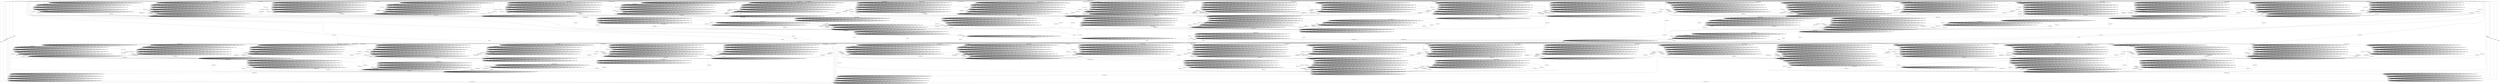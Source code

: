 digraph {
356
0
1
2
3
4
5
6
7
8
9
10
11
12
13
14
15
16
17
18
19
20
21
22
23
24
25
26
27
28
29
30
31
32
33
34
35
36
37
38
39
40
41
42
43
44
45
46
47
48
49
50
51
52
53
54
55
56
57
58
59
60
61
62
63
64
65
66
67
68
69
70
71
72
73
74
75
76
77
78
79
80
81
82
83
84
85
86
87
88
89
90
91
92
93
94
95
96
97
98
99
100
101
102
103
104
105
106
107
108
109
110
111
112
113
114
115
116
117
118
119
120
121
122
123
124
125
126
127
128
129
130
131
132
133
134
135
136
137
138
139
140
141
142
143
144
145
146
147
148
149
150
151
152
153
154
155
156
157
158
159
160
161
162
163
164
165
166
167
168
169
170
171
172
173
174
175
176
177
178
179
180
181
182
183
184
185
186
187
188
189
190
191
192
193
194
195
196
197
198
199
200
201
202
203
204
205
206
207
208
209
210
211
212
213
214
215
216
217
218
219
220
221
222
223
224
225
226
227
228
229
230
231
232
233
234
235
236
237
238
239
240
241
242
243
244
245
246
247
248
249
250
251
252
253
254
255
256
257
258
259
260
261
262
263
264
265
266
267
268
269
270
271
272
273
274
275
276
277
278
279
280
281
282
283
284
285
286
287
288
289
290
291
292
293
294
295
296
297
298
299
300
301
302
303
304
305
306
307
308
309
310
311
312
313
314
315
316
317
318
319
320
321
322
323
324
325
326
327
328
329
330
331
332
333
334
335
336
337
338
339
340
341
342
343
344
345
346
347
348
349
350
351
352
353
354
355
357
356 -> 356 [label="IACK/ONOK"]
356 -> 153 [label="IREQ_0_0_0/OFRAME_1_0_0_0"]
356 -> 153 [label="IREQ_0_0_1/OFRAME_1_0_0_0"]
356 -> 153 [label="IREQ_0_0_2/OFRAME_1_0_0_0"]
356 -> 191 [label="IREQ_0_1_0/OFRAME_1_0_0_0"]
356 -> 196 [label="IREQ_0_1_1/OFRAME_1_0_0_0"]
356 -> 201 [label="IREQ_0_1_2/OFRAME_1_0_0_0"]
356 -> 229 [label="IREQ_0_2_0/OFRAME_1_0_0_0"]
356 -> 234 [label="IREQ_0_2_1/OFRAME_1_0_0_0"]
356 -> 239 [label="IREQ_0_2_2/OFRAME_1_0_0_0"]
356 -> 158 [label="IREQ_1_0_0/OFRAME_1_0_0_1"]
356 -> 163 [label="IREQ_1_0_1/OFRAME_1_0_0_1"]
356 -> 168 [label="IREQ_1_0_2/OFRAME_1_0_0_1"]
356 -> 206 [label="IREQ_1_1_0/OFRAME_1_0_0_1"]
356 -> 206 [label="IREQ_1_1_1/OFRAME_1_0_0_1"]
356 -> 206 [label="IREQ_1_1_2/OFRAME_1_0_0_1"]
356 -> 244 [label="IREQ_1_2_0/OFRAME_1_0_0_1"]
356 -> 249 [label="IREQ_1_2_1/OFRAME_1_0_0_1"]
356 -> 254 [label="IREQ_1_2_2/OFRAME_1_0_0_1"]
356 -> 173 [label="IREQ_2_0_0/OFRAME_1_0_0_2"]
356 -> 178 [label="IREQ_2_0_1/OFRAME_1_0_0_2"]
356 -> 183 [label="IREQ_2_0_2/OFRAME_1_0_0_2"]
356 -> 211 [label="IREQ_2_1_0/OFRAME_1_0_0_2"]
356 -> 216 [label="IREQ_2_1_1/OFRAME_1_0_0_2"]
356 -> 221 [label="IREQ_2_1_2/OFRAME_1_0_0_2"]
356 -> 259 [label="IREQ_2_2_0/OFRAME_1_0_0_2"]
356 -> 259 [label="IREQ_2_2_1/OFRAME_1_0_0_2"]
356 -> 259 [label="IREQ_2_2_2/OFRAME_1_0_0_2"]
356 -> 356 [label="ITIMEOUT/ONOK"]
0 -> 356 [label="IACK/OCONF_1"]
0 -> 0 [label="IREQ_0_0_0/ONOK"]
0 -> 0 [label="IREQ_0_0_1/ONOK"]
0 -> 0 [label="IREQ_0_0_2/ONOK"]
0 -> 0 [label="IREQ_0_1_0/ONOK"]
0 -> 0 [label="IREQ_0_1_1/ONOK"]
0 -> 0 [label="IREQ_0_1_2/ONOK"]
0 -> 0 [label="IREQ_0_2_0/ONOK"]
0 -> 0 [label="IREQ_0_2_1/ONOK"]
0 -> 0 [label="IREQ_0_2_2/ONOK"]
0 -> 0 [label="IREQ_1_0_0/ONOK"]
0 -> 0 [label="IREQ_1_0_1/ONOK"]
0 -> 0 [label="IREQ_1_0_2/ONOK"]
0 -> 0 [label="IREQ_1_1_0/ONOK"]
0 -> 0 [label="IREQ_1_1_1/ONOK"]
0 -> 0 [label="IREQ_1_1_2/ONOK"]
0 -> 0 [label="IREQ_1_2_0/ONOK"]
0 -> 0 [label="IREQ_1_2_1/ONOK"]
0 -> 0 [label="IREQ_1_2_2/ONOK"]
0 -> 0 [label="IREQ_2_0_0/ONOK"]
0 -> 0 [label="IREQ_2_0_1/ONOK"]
0 -> 0 [label="IREQ_2_0_2/ONOK"]
0 -> 0 [label="IREQ_2_1_0/ONOK"]
0 -> 0 [label="IREQ_2_1_1/ONOK"]
0 -> 0 [label="IREQ_2_1_2/ONOK"]
0 -> 0 [label="IREQ_2_2_0/ONOK"]
0 -> 0 [label="IREQ_2_2_1/ONOK"]
0 -> 0 [label="IREQ_2_2_2/ONOK"]
0 -> 357 [label="ITIMEOUT/OCONF_2"]
1 -> 357 [label="IACK/OCONF_1"]
1 -> 1 [label="IREQ_0_0_0/ONOK"]
1 -> 1 [label="IREQ_0_0_1/ONOK"]
1 -> 1 [label="IREQ_0_0_2/ONOK"]
1 -> 1 [label="IREQ_0_1_0/ONOK"]
1 -> 1 [label="IREQ_0_1_1/ONOK"]
1 -> 1 [label="IREQ_0_1_2/ONOK"]
1 -> 1 [label="IREQ_0_2_0/ONOK"]
1 -> 1 [label="IREQ_0_2_1/ONOK"]
1 -> 1 [label="IREQ_0_2_2/ONOK"]
1 -> 1 [label="IREQ_1_0_0/ONOK"]
1 -> 1 [label="IREQ_1_0_1/ONOK"]
1 -> 1 [label="IREQ_1_0_2/ONOK"]
1 -> 1 [label="IREQ_1_1_0/ONOK"]
1 -> 1 [label="IREQ_1_1_1/ONOK"]
1 -> 1 [label="IREQ_1_1_2/ONOK"]
1 -> 1 [label="IREQ_1_2_0/ONOK"]
1 -> 1 [label="IREQ_1_2_1/ONOK"]
1 -> 1 [label="IREQ_1_2_2/ONOK"]
1 -> 1 [label="IREQ_2_0_0/ONOK"]
1 -> 1 [label="IREQ_2_0_1/ONOK"]
1 -> 1 [label="IREQ_2_0_2/ONOK"]
1 -> 1 [label="IREQ_2_1_0/ONOK"]
1 -> 1 [label="IREQ_2_1_1/ONOK"]
1 -> 1 [label="IREQ_2_1_2/ONOK"]
1 -> 1 [label="IREQ_2_2_0/ONOK"]
1 -> 1 [label="IREQ_2_2_1/ONOK"]
1 -> 1 [label="IREQ_2_2_2/ONOK"]
1 -> 356 [label="ITIMEOUT/OCONF_2"]
2 -> 357 [label="IACK/OCONF_1"]
2 -> 2 [label="IREQ_0_0_0/ONOK"]
2 -> 2 [label="IREQ_0_0_1/ONOK"]
2 -> 2 [label="IREQ_0_0_2/ONOK"]
2 -> 2 [label="IREQ_0_1_0/ONOK"]
2 -> 2 [label="IREQ_0_1_1/ONOK"]
2 -> 2 [label="IREQ_0_1_2/ONOK"]
2 -> 2 [label="IREQ_0_2_0/ONOK"]
2 -> 2 [label="IREQ_0_2_1/ONOK"]
2 -> 2 [label="IREQ_0_2_2/ONOK"]
2 -> 2 [label="IREQ_1_0_0/ONOK"]
2 -> 2 [label="IREQ_1_0_1/ONOK"]
2 -> 2 [label="IREQ_1_0_2/ONOK"]
2 -> 2 [label="IREQ_1_1_0/ONOK"]
2 -> 2 [label="IREQ_1_1_1/ONOK"]
2 -> 2 [label="IREQ_1_1_2/ONOK"]
2 -> 2 [label="IREQ_1_2_0/ONOK"]
2 -> 2 [label="IREQ_1_2_1/ONOK"]
2 -> 2 [label="IREQ_1_2_2/ONOK"]
2 -> 2 [label="IREQ_2_0_0/ONOK"]
2 -> 2 [label="IREQ_2_0_1/ONOK"]
2 -> 2 [label="IREQ_2_0_2/ONOK"]
2 -> 2 [label="IREQ_2_1_0/ONOK"]
2 -> 2 [label="IREQ_2_1_1/ONOK"]
2 -> 2 [label="IREQ_2_1_2/ONOK"]
2 -> 2 [label="IREQ_2_2_0/ONOK"]
2 -> 2 [label="IREQ_2_2_1/ONOK"]
2 -> 2 [label="IREQ_2_2_2/ONOK"]
2 -> 1 [label="ITIMEOUT/OFRAME_0_1_0_0"]
3 -> 357 [label="IACK/OCONF_1"]
3 -> 3 [label="IREQ_0_0_0/ONOK"]
3 -> 3 [label="IREQ_0_0_1/ONOK"]
3 -> 3 [label="IREQ_0_0_2/ONOK"]
3 -> 3 [label="IREQ_0_1_0/ONOK"]
3 -> 3 [label="IREQ_0_1_1/ONOK"]
3 -> 3 [label="IREQ_0_1_2/ONOK"]
3 -> 3 [label="IREQ_0_2_0/ONOK"]
3 -> 3 [label="IREQ_0_2_1/ONOK"]
3 -> 3 [label="IREQ_0_2_2/ONOK"]
3 -> 3 [label="IREQ_1_0_0/ONOK"]
3 -> 3 [label="IREQ_1_0_1/ONOK"]
3 -> 3 [label="IREQ_1_0_2/ONOK"]
3 -> 3 [label="IREQ_1_1_0/ONOK"]
3 -> 3 [label="IREQ_1_1_1/ONOK"]
3 -> 3 [label="IREQ_1_1_2/ONOK"]
3 -> 3 [label="IREQ_1_2_0/ONOK"]
3 -> 3 [label="IREQ_1_2_1/ONOK"]
3 -> 3 [label="IREQ_1_2_2/ONOK"]
3 -> 3 [label="IREQ_2_0_0/ONOK"]
3 -> 3 [label="IREQ_2_0_1/ONOK"]
3 -> 3 [label="IREQ_2_0_2/ONOK"]
3 -> 3 [label="IREQ_2_1_0/ONOK"]
3 -> 3 [label="IREQ_2_1_1/ONOK"]
3 -> 3 [label="IREQ_2_1_2/ONOK"]
3 -> 3 [label="IREQ_2_2_0/ONOK"]
3 -> 3 [label="IREQ_2_2_1/ONOK"]
3 -> 3 [label="IREQ_2_2_2/ONOK"]
3 -> 2 [label="ITIMEOUT/OFRAME_0_1_0_0"]
4 -> 357 [label="IACK/OCONF_1"]
4 -> 4 [label="IREQ_0_0_0/ONOK"]
4 -> 4 [label="IREQ_0_0_1/ONOK"]
4 -> 4 [label="IREQ_0_0_2/ONOK"]
4 -> 4 [label="IREQ_0_1_0/ONOK"]
4 -> 4 [label="IREQ_0_1_1/ONOK"]
4 -> 4 [label="IREQ_0_1_2/ONOK"]
4 -> 4 [label="IREQ_0_2_0/ONOK"]
4 -> 4 [label="IREQ_0_2_1/ONOK"]
4 -> 4 [label="IREQ_0_2_2/ONOK"]
4 -> 4 [label="IREQ_1_0_0/ONOK"]
4 -> 4 [label="IREQ_1_0_1/ONOK"]
4 -> 4 [label="IREQ_1_0_2/ONOK"]
4 -> 4 [label="IREQ_1_1_0/ONOK"]
4 -> 4 [label="IREQ_1_1_1/ONOK"]
4 -> 4 [label="IREQ_1_1_2/ONOK"]
4 -> 4 [label="IREQ_1_2_0/ONOK"]
4 -> 4 [label="IREQ_1_2_1/ONOK"]
4 -> 4 [label="IREQ_1_2_2/ONOK"]
4 -> 4 [label="IREQ_2_0_0/ONOK"]
4 -> 4 [label="IREQ_2_0_1/ONOK"]
4 -> 4 [label="IREQ_2_0_2/ONOK"]
4 -> 4 [label="IREQ_2_1_0/ONOK"]
4 -> 4 [label="IREQ_2_1_1/ONOK"]
4 -> 4 [label="IREQ_2_1_2/ONOK"]
4 -> 4 [label="IREQ_2_2_0/ONOK"]
4 -> 4 [label="IREQ_2_2_1/ONOK"]
4 -> 4 [label="IREQ_2_2_2/ONOK"]
4 -> 3 [label="ITIMEOUT/OFRAME_0_1_0_0"]
5 -> 357 [label="IACK/OCONF_1"]
5 -> 5 [label="IREQ_0_0_0/ONOK"]
5 -> 5 [label="IREQ_0_0_1/ONOK"]
5 -> 5 [label="IREQ_0_0_2/ONOK"]
5 -> 5 [label="IREQ_0_1_0/ONOK"]
5 -> 5 [label="IREQ_0_1_1/ONOK"]
5 -> 5 [label="IREQ_0_1_2/ONOK"]
5 -> 5 [label="IREQ_0_2_0/ONOK"]
5 -> 5 [label="IREQ_0_2_1/ONOK"]
5 -> 5 [label="IREQ_0_2_2/ONOK"]
5 -> 5 [label="IREQ_1_0_0/ONOK"]
5 -> 5 [label="IREQ_1_0_1/ONOK"]
5 -> 5 [label="IREQ_1_0_2/ONOK"]
5 -> 5 [label="IREQ_1_1_0/ONOK"]
5 -> 5 [label="IREQ_1_1_1/ONOK"]
5 -> 5 [label="IREQ_1_1_2/ONOK"]
5 -> 5 [label="IREQ_1_2_0/ONOK"]
5 -> 5 [label="IREQ_1_2_1/ONOK"]
5 -> 5 [label="IREQ_1_2_2/ONOK"]
5 -> 5 [label="IREQ_2_0_0/ONOK"]
5 -> 5 [label="IREQ_2_0_1/ONOK"]
5 -> 5 [label="IREQ_2_0_2/ONOK"]
5 -> 5 [label="IREQ_2_1_0/ONOK"]
5 -> 5 [label="IREQ_2_1_1/ONOK"]
5 -> 5 [label="IREQ_2_1_2/ONOK"]
5 -> 5 [label="IREQ_2_2_0/ONOK"]
5 -> 5 [label="IREQ_2_2_1/ONOK"]
5 -> 5 [label="IREQ_2_2_2/ONOK"]
5 -> 4 [label="ITIMEOUT/OFRAME_0_1_0_0"]
6 -> 357 [label="IACK/OCONF_1"]
6 -> 6 [label="IREQ_0_0_0/ONOK"]
6 -> 6 [label="IREQ_0_0_1/ONOK"]
6 -> 6 [label="IREQ_0_0_2/ONOK"]
6 -> 6 [label="IREQ_0_1_0/ONOK"]
6 -> 6 [label="IREQ_0_1_1/ONOK"]
6 -> 6 [label="IREQ_0_1_2/ONOK"]
6 -> 6 [label="IREQ_0_2_0/ONOK"]
6 -> 6 [label="IREQ_0_2_1/ONOK"]
6 -> 6 [label="IREQ_0_2_2/ONOK"]
6 -> 6 [label="IREQ_1_0_0/ONOK"]
6 -> 6 [label="IREQ_1_0_1/ONOK"]
6 -> 6 [label="IREQ_1_0_2/ONOK"]
6 -> 6 [label="IREQ_1_1_0/ONOK"]
6 -> 6 [label="IREQ_1_1_1/ONOK"]
6 -> 6 [label="IREQ_1_1_2/ONOK"]
6 -> 6 [label="IREQ_1_2_0/ONOK"]
6 -> 6 [label="IREQ_1_2_1/ONOK"]
6 -> 6 [label="IREQ_1_2_2/ONOK"]
6 -> 6 [label="IREQ_2_0_0/ONOK"]
6 -> 6 [label="IREQ_2_0_1/ONOK"]
6 -> 6 [label="IREQ_2_0_2/ONOK"]
6 -> 6 [label="IREQ_2_1_0/ONOK"]
6 -> 6 [label="IREQ_2_1_1/ONOK"]
6 -> 6 [label="IREQ_2_1_2/ONOK"]
6 -> 6 [label="IREQ_2_2_0/ONOK"]
6 -> 6 [label="IREQ_2_2_1/ONOK"]
6 -> 6 [label="IREQ_2_2_2/ONOK"]
6 -> 5 [label="ITIMEOUT/OFRAME_0_1_0_0"]
7 -> 357 [label="IACK/OCONF_1"]
7 -> 7 [label="IREQ_0_0_0/ONOK"]
7 -> 7 [label="IREQ_0_0_1/ONOK"]
7 -> 7 [label="IREQ_0_0_2/ONOK"]
7 -> 7 [label="IREQ_0_1_0/ONOK"]
7 -> 7 [label="IREQ_0_1_1/ONOK"]
7 -> 7 [label="IREQ_0_1_2/ONOK"]
7 -> 7 [label="IREQ_0_2_0/ONOK"]
7 -> 7 [label="IREQ_0_2_1/ONOK"]
7 -> 7 [label="IREQ_0_2_2/ONOK"]
7 -> 7 [label="IREQ_1_0_0/ONOK"]
7 -> 7 [label="IREQ_1_0_1/ONOK"]
7 -> 7 [label="IREQ_1_0_2/ONOK"]
7 -> 7 [label="IREQ_1_1_0/ONOK"]
7 -> 7 [label="IREQ_1_1_1/ONOK"]
7 -> 7 [label="IREQ_1_1_2/ONOK"]
7 -> 7 [label="IREQ_1_2_0/ONOK"]
7 -> 7 [label="IREQ_1_2_1/ONOK"]
7 -> 7 [label="IREQ_1_2_2/ONOK"]
7 -> 7 [label="IREQ_2_0_0/ONOK"]
7 -> 7 [label="IREQ_2_0_1/ONOK"]
7 -> 7 [label="IREQ_2_0_2/ONOK"]
7 -> 7 [label="IREQ_2_1_0/ONOK"]
7 -> 7 [label="IREQ_2_1_1/ONOK"]
7 -> 7 [label="IREQ_2_1_2/ONOK"]
7 -> 7 [label="IREQ_2_2_0/ONOK"]
7 -> 7 [label="IREQ_2_2_1/ONOK"]
7 -> 7 [label="IREQ_2_2_2/ONOK"]
7 -> 1 [label="ITIMEOUT/OFRAME_0_1_0_1"]
8 -> 357 [label="IACK/OCONF_1"]
8 -> 8 [label="IREQ_0_0_0/ONOK"]
8 -> 8 [label="IREQ_0_0_1/ONOK"]
8 -> 8 [label="IREQ_0_0_2/ONOK"]
8 -> 8 [label="IREQ_0_1_0/ONOK"]
8 -> 8 [label="IREQ_0_1_1/ONOK"]
8 -> 8 [label="IREQ_0_1_2/ONOK"]
8 -> 8 [label="IREQ_0_2_0/ONOK"]
8 -> 8 [label="IREQ_0_2_1/ONOK"]
8 -> 8 [label="IREQ_0_2_2/ONOK"]
8 -> 8 [label="IREQ_1_0_0/ONOK"]
8 -> 8 [label="IREQ_1_0_1/ONOK"]
8 -> 8 [label="IREQ_1_0_2/ONOK"]
8 -> 8 [label="IREQ_1_1_0/ONOK"]
8 -> 8 [label="IREQ_1_1_1/ONOK"]
8 -> 8 [label="IREQ_1_1_2/ONOK"]
8 -> 8 [label="IREQ_1_2_0/ONOK"]
8 -> 8 [label="IREQ_1_2_1/ONOK"]
8 -> 8 [label="IREQ_1_2_2/ONOK"]
8 -> 8 [label="IREQ_2_0_0/ONOK"]
8 -> 8 [label="IREQ_2_0_1/ONOK"]
8 -> 8 [label="IREQ_2_0_2/ONOK"]
8 -> 8 [label="IREQ_2_1_0/ONOK"]
8 -> 8 [label="IREQ_2_1_1/ONOK"]
8 -> 8 [label="IREQ_2_1_2/ONOK"]
8 -> 8 [label="IREQ_2_2_0/ONOK"]
8 -> 8 [label="IREQ_2_2_1/ONOK"]
8 -> 8 [label="IREQ_2_2_2/ONOK"]
8 -> 7 [label="ITIMEOUT/OFRAME_0_1_0_1"]
9 -> 357 [label="IACK/OCONF_1"]
9 -> 9 [label="IREQ_0_0_0/ONOK"]
9 -> 9 [label="IREQ_0_0_1/ONOK"]
9 -> 9 [label="IREQ_0_0_2/ONOK"]
9 -> 9 [label="IREQ_0_1_0/ONOK"]
9 -> 9 [label="IREQ_0_1_1/ONOK"]
9 -> 9 [label="IREQ_0_1_2/ONOK"]
9 -> 9 [label="IREQ_0_2_0/ONOK"]
9 -> 9 [label="IREQ_0_2_1/ONOK"]
9 -> 9 [label="IREQ_0_2_2/ONOK"]
9 -> 9 [label="IREQ_1_0_0/ONOK"]
9 -> 9 [label="IREQ_1_0_1/ONOK"]
9 -> 9 [label="IREQ_1_0_2/ONOK"]
9 -> 9 [label="IREQ_1_1_0/ONOK"]
9 -> 9 [label="IREQ_1_1_1/ONOK"]
9 -> 9 [label="IREQ_1_1_2/ONOK"]
9 -> 9 [label="IREQ_1_2_0/ONOK"]
9 -> 9 [label="IREQ_1_2_1/ONOK"]
9 -> 9 [label="IREQ_1_2_2/ONOK"]
9 -> 9 [label="IREQ_2_0_0/ONOK"]
9 -> 9 [label="IREQ_2_0_1/ONOK"]
9 -> 9 [label="IREQ_2_0_2/ONOK"]
9 -> 9 [label="IREQ_2_1_0/ONOK"]
9 -> 9 [label="IREQ_2_1_1/ONOK"]
9 -> 9 [label="IREQ_2_1_2/ONOK"]
9 -> 9 [label="IREQ_2_2_0/ONOK"]
9 -> 9 [label="IREQ_2_2_1/ONOK"]
9 -> 9 [label="IREQ_2_2_2/ONOK"]
9 -> 8 [label="ITIMEOUT/OFRAME_0_1_0_1"]
10 -> 357 [label="IACK/OCONF_1"]
10 -> 10 [label="IREQ_0_0_0/ONOK"]
10 -> 10 [label="IREQ_0_0_1/ONOK"]
10 -> 10 [label="IREQ_0_0_2/ONOK"]
10 -> 10 [label="IREQ_0_1_0/ONOK"]
10 -> 10 [label="IREQ_0_1_1/ONOK"]
10 -> 10 [label="IREQ_0_1_2/ONOK"]
10 -> 10 [label="IREQ_0_2_0/ONOK"]
10 -> 10 [label="IREQ_0_2_1/ONOK"]
10 -> 10 [label="IREQ_0_2_2/ONOK"]
10 -> 10 [label="IREQ_1_0_0/ONOK"]
10 -> 10 [label="IREQ_1_0_1/ONOK"]
10 -> 10 [label="IREQ_1_0_2/ONOK"]
10 -> 10 [label="IREQ_1_1_0/ONOK"]
10 -> 10 [label="IREQ_1_1_1/ONOK"]
10 -> 10 [label="IREQ_1_1_2/ONOK"]
10 -> 10 [label="IREQ_1_2_0/ONOK"]
10 -> 10 [label="IREQ_1_2_1/ONOK"]
10 -> 10 [label="IREQ_1_2_2/ONOK"]
10 -> 10 [label="IREQ_2_0_0/ONOK"]
10 -> 10 [label="IREQ_2_0_1/ONOK"]
10 -> 10 [label="IREQ_2_0_2/ONOK"]
10 -> 10 [label="IREQ_2_1_0/ONOK"]
10 -> 10 [label="IREQ_2_1_1/ONOK"]
10 -> 10 [label="IREQ_2_1_2/ONOK"]
10 -> 10 [label="IREQ_2_2_0/ONOK"]
10 -> 10 [label="IREQ_2_2_1/ONOK"]
10 -> 10 [label="IREQ_2_2_2/ONOK"]
10 -> 9 [label="ITIMEOUT/OFRAME_0_1_0_1"]
11 -> 357 [label="IACK/OCONF_1"]
11 -> 11 [label="IREQ_0_0_0/ONOK"]
11 -> 11 [label="IREQ_0_0_1/ONOK"]
11 -> 11 [label="IREQ_0_0_2/ONOK"]
11 -> 11 [label="IREQ_0_1_0/ONOK"]
11 -> 11 [label="IREQ_0_1_1/ONOK"]
11 -> 11 [label="IREQ_0_1_2/ONOK"]
11 -> 11 [label="IREQ_0_2_0/ONOK"]
11 -> 11 [label="IREQ_0_2_1/ONOK"]
11 -> 11 [label="IREQ_0_2_2/ONOK"]
11 -> 11 [label="IREQ_1_0_0/ONOK"]
11 -> 11 [label="IREQ_1_0_1/ONOK"]
11 -> 11 [label="IREQ_1_0_2/ONOK"]
11 -> 11 [label="IREQ_1_1_0/ONOK"]
11 -> 11 [label="IREQ_1_1_1/ONOK"]
11 -> 11 [label="IREQ_1_1_2/ONOK"]
11 -> 11 [label="IREQ_1_2_0/ONOK"]
11 -> 11 [label="IREQ_1_2_1/ONOK"]
11 -> 11 [label="IREQ_1_2_2/ONOK"]
11 -> 11 [label="IREQ_2_0_0/ONOK"]
11 -> 11 [label="IREQ_2_0_1/ONOK"]
11 -> 11 [label="IREQ_2_0_2/ONOK"]
11 -> 11 [label="IREQ_2_1_0/ONOK"]
11 -> 11 [label="IREQ_2_1_1/ONOK"]
11 -> 11 [label="IREQ_2_1_2/ONOK"]
11 -> 11 [label="IREQ_2_2_0/ONOK"]
11 -> 11 [label="IREQ_2_2_1/ONOK"]
11 -> 11 [label="IREQ_2_2_2/ONOK"]
11 -> 10 [label="ITIMEOUT/OFRAME_0_1_0_1"]
12 -> 357 [label="IACK/OCONF_1"]
12 -> 12 [label="IREQ_0_0_0/ONOK"]
12 -> 12 [label="IREQ_0_0_1/ONOK"]
12 -> 12 [label="IREQ_0_0_2/ONOK"]
12 -> 12 [label="IREQ_0_1_0/ONOK"]
12 -> 12 [label="IREQ_0_1_1/ONOK"]
12 -> 12 [label="IREQ_0_1_2/ONOK"]
12 -> 12 [label="IREQ_0_2_0/ONOK"]
12 -> 12 [label="IREQ_0_2_1/ONOK"]
12 -> 12 [label="IREQ_0_2_2/ONOK"]
12 -> 12 [label="IREQ_1_0_0/ONOK"]
12 -> 12 [label="IREQ_1_0_1/ONOK"]
12 -> 12 [label="IREQ_1_0_2/ONOK"]
12 -> 12 [label="IREQ_1_1_0/ONOK"]
12 -> 12 [label="IREQ_1_1_1/ONOK"]
12 -> 12 [label="IREQ_1_1_2/ONOK"]
12 -> 12 [label="IREQ_1_2_0/ONOK"]
12 -> 12 [label="IREQ_1_2_1/ONOK"]
12 -> 12 [label="IREQ_1_2_2/ONOK"]
12 -> 12 [label="IREQ_2_0_0/ONOK"]
12 -> 12 [label="IREQ_2_0_1/ONOK"]
12 -> 12 [label="IREQ_2_0_2/ONOK"]
12 -> 12 [label="IREQ_2_1_0/ONOK"]
12 -> 12 [label="IREQ_2_1_1/ONOK"]
12 -> 12 [label="IREQ_2_1_2/ONOK"]
12 -> 12 [label="IREQ_2_2_0/ONOK"]
12 -> 12 [label="IREQ_2_2_1/ONOK"]
12 -> 12 [label="IREQ_2_2_2/ONOK"]
12 -> 1 [label="ITIMEOUT/OFRAME_0_1_0_2"]
13 -> 357 [label="IACK/OCONF_1"]
13 -> 13 [label="IREQ_0_0_0/ONOK"]
13 -> 13 [label="IREQ_0_0_1/ONOK"]
13 -> 13 [label="IREQ_0_0_2/ONOK"]
13 -> 13 [label="IREQ_0_1_0/ONOK"]
13 -> 13 [label="IREQ_0_1_1/ONOK"]
13 -> 13 [label="IREQ_0_1_2/ONOK"]
13 -> 13 [label="IREQ_0_2_0/ONOK"]
13 -> 13 [label="IREQ_0_2_1/ONOK"]
13 -> 13 [label="IREQ_0_2_2/ONOK"]
13 -> 13 [label="IREQ_1_0_0/ONOK"]
13 -> 13 [label="IREQ_1_0_1/ONOK"]
13 -> 13 [label="IREQ_1_0_2/ONOK"]
13 -> 13 [label="IREQ_1_1_0/ONOK"]
13 -> 13 [label="IREQ_1_1_1/ONOK"]
13 -> 13 [label="IREQ_1_1_2/ONOK"]
13 -> 13 [label="IREQ_1_2_0/ONOK"]
13 -> 13 [label="IREQ_1_2_1/ONOK"]
13 -> 13 [label="IREQ_1_2_2/ONOK"]
13 -> 13 [label="IREQ_2_0_0/ONOK"]
13 -> 13 [label="IREQ_2_0_1/ONOK"]
13 -> 13 [label="IREQ_2_0_2/ONOK"]
13 -> 13 [label="IREQ_2_1_0/ONOK"]
13 -> 13 [label="IREQ_2_1_1/ONOK"]
13 -> 13 [label="IREQ_2_1_2/ONOK"]
13 -> 13 [label="IREQ_2_2_0/ONOK"]
13 -> 13 [label="IREQ_2_2_1/ONOK"]
13 -> 13 [label="IREQ_2_2_2/ONOK"]
13 -> 12 [label="ITIMEOUT/OFRAME_0_1_0_2"]
14 -> 357 [label="IACK/OCONF_1"]
14 -> 14 [label="IREQ_0_0_0/ONOK"]
14 -> 14 [label="IREQ_0_0_1/ONOK"]
14 -> 14 [label="IREQ_0_0_2/ONOK"]
14 -> 14 [label="IREQ_0_1_0/ONOK"]
14 -> 14 [label="IREQ_0_1_1/ONOK"]
14 -> 14 [label="IREQ_0_1_2/ONOK"]
14 -> 14 [label="IREQ_0_2_0/ONOK"]
14 -> 14 [label="IREQ_0_2_1/ONOK"]
14 -> 14 [label="IREQ_0_2_2/ONOK"]
14 -> 14 [label="IREQ_1_0_0/ONOK"]
14 -> 14 [label="IREQ_1_0_1/ONOK"]
14 -> 14 [label="IREQ_1_0_2/ONOK"]
14 -> 14 [label="IREQ_1_1_0/ONOK"]
14 -> 14 [label="IREQ_1_1_1/ONOK"]
14 -> 14 [label="IREQ_1_1_2/ONOK"]
14 -> 14 [label="IREQ_1_2_0/ONOK"]
14 -> 14 [label="IREQ_1_2_1/ONOK"]
14 -> 14 [label="IREQ_1_2_2/ONOK"]
14 -> 14 [label="IREQ_2_0_0/ONOK"]
14 -> 14 [label="IREQ_2_0_1/ONOK"]
14 -> 14 [label="IREQ_2_0_2/ONOK"]
14 -> 14 [label="IREQ_2_1_0/ONOK"]
14 -> 14 [label="IREQ_2_1_1/ONOK"]
14 -> 14 [label="IREQ_2_1_2/ONOK"]
14 -> 14 [label="IREQ_2_2_0/ONOK"]
14 -> 14 [label="IREQ_2_2_1/ONOK"]
14 -> 14 [label="IREQ_2_2_2/ONOK"]
14 -> 13 [label="ITIMEOUT/OFRAME_0_1_0_2"]
15 -> 357 [label="IACK/OCONF_1"]
15 -> 15 [label="IREQ_0_0_0/ONOK"]
15 -> 15 [label="IREQ_0_0_1/ONOK"]
15 -> 15 [label="IREQ_0_0_2/ONOK"]
15 -> 15 [label="IREQ_0_1_0/ONOK"]
15 -> 15 [label="IREQ_0_1_1/ONOK"]
15 -> 15 [label="IREQ_0_1_2/ONOK"]
15 -> 15 [label="IREQ_0_2_0/ONOK"]
15 -> 15 [label="IREQ_0_2_1/ONOK"]
15 -> 15 [label="IREQ_0_2_2/ONOK"]
15 -> 15 [label="IREQ_1_0_0/ONOK"]
15 -> 15 [label="IREQ_1_0_1/ONOK"]
15 -> 15 [label="IREQ_1_0_2/ONOK"]
15 -> 15 [label="IREQ_1_1_0/ONOK"]
15 -> 15 [label="IREQ_1_1_1/ONOK"]
15 -> 15 [label="IREQ_1_1_2/ONOK"]
15 -> 15 [label="IREQ_1_2_0/ONOK"]
15 -> 15 [label="IREQ_1_2_1/ONOK"]
15 -> 15 [label="IREQ_1_2_2/ONOK"]
15 -> 15 [label="IREQ_2_0_0/ONOK"]
15 -> 15 [label="IREQ_2_0_1/ONOK"]
15 -> 15 [label="IREQ_2_0_2/ONOK"]
15 -> 15 [label="IREQ_2_1_0/ONOK"]
15 -> 15 [label="IREQ_2_1_1/ONOK"]
15 -> 15 [label="IREQ_2_1_2/ONOK"]
15 -> 15 [label="IREQ_2_2_0/ONOK"]
15 -> 15 [label="IREQ_2_2_1/ONOK"]
15 -> 15 [label="IREQ_2_2_2/ONOK"]
15 -> 14 [label="ITIMEOUT/OFRAME_0_1_0_2"]
16 -> 357 [label="IACK/OCONF_1"]
16 -> 16 [label="IREQ_0_0_0/ONOK"]
16 -> 16 [label="IREQ_0_0_1/ONOK"]
16 -> 16 [label="IREQ_0_0_2/ONOK"]
16 -> 16 [label="IREQ_0_1_0/ONOK"]
16 -> 16 [label="IREQ_0_1_1/ONOK"]
16 -> 16 [label="IREQ_0_1_2/ONOK"]
16 -> 16 [label="IREQ_0_2_0/ONOK"]
16 -> 16 [label="IREQ_0_2_1/ONOK"]
16 -> 16 [label="IREQ_0_2_2/ONOK"]
16 -> 16 [label="IREQ_1_0_0/ONOK"]
16 -> 16 [label="IREQ_1_0_1/ONOK"]
16 -> 16 [label="IREQ_1_0_2/ONOK"]
16 -> 16 [label="IREQ_1_1_0/ONOK"]
16 -> 16 [label="IREQ_1_1_1/ONOK"]
16 -> 16 [label="IREQ_1_1_2/ONOK"]
16 -> 16 [label="IREQ_1_2_0/ONOK"]
16 -> 16 [label="IREQ_1_2_1/ONOK"]
16 -> 16 [label="IREQ_1_2_2/ONOK"]
16 -> 16 [label="IREQ_2_0_0/ONOK"]
16 -> 16 [label="IREQ_2_0_1/ONOK"]
16 -> 16 [label="IREQ_2_0_2/ONOK"]
16 -> 16 [label="IREQ_2_1_0/ONOK"]
16 -> 16 [label="IREQ_2_1_1/ONOK"]
16 -> 16 [label="IREQ_2_1_2/ONOK"]
16 -> 16 [label="IREQ_2_2_0/ONOK"]
16 -> 16 [label="IREQ_2_2_1/ONOK"]
16 -> 16 [label="IREQ_2_2_2/ONOK"]
16 -> 15 [label="ITIMEOUT/OFRAME_0_1_0_2"]
17 -> 356 [label="IACK/OCONF_1"]
17 -> 17 [label="IREQ_0_0_0/ONOK"]
17 -> 17 [label="IREQ_0_0_1/ONOK"]
17 -> 17 [label="IREQ_0_0_2/ONOK"]
17 -> 17 [label="IREQ_0_1_0/ONOK"]
17 -> 17 [label="IREQ_0_1_1/ONOK"]
17 -> 17 [label="IREQ_0_1_2/ONOK"]
17 -> 17 [label="IREQ_0_2_0/ONOK"]
17 -> 17 [label="IREQ_0_2_1/ONOK"]
17 -> 17 [label="IREQ_0_2_2/ONOK"]
17 -> 17 [label="IREQ_1_0_0/ONOK"]
17 -> 17 [label="IREQ_1_0_1/ONOK"]
17 -> 17 [label="IREQ_1_0_2/ONOK"]
17 -> 17 [label="IREQ_1_1_0/ONOK"]
17 -> 17 [label="IREQ_1_1_1/ONOK"]
17 -> 17 [label="IREQ_1_1_2/ONOK"]
17 -> 17 [label="IREQ_1_2_0/ONOK"]
17 -> 17 [label="IREQ_1_2_1/ONOK"]
17 -> 17 [label="IREQ_1_2_2/ONOK"]
17 -> 17 [label="IREQ_2_0_0/ONOK"]
17 -> 17 [label="IREQ_2_0_1/ONOK"]
17 -> 17 [label="IREQ_2_0_2/ONOK"]
17 -> 17 [label="IREQ_2_1_0/ONOK"]
17 -> 17 [label="IREQ_2_1_1/ONOK"]
17 -> 17 [label="IREQ_2_1_2/ONOK"]
17 -> 17 [label="IREQ_2_2_0/ONOK"]
17 -> 17 [label="IREQ_2_2_1/ONOK"]
17 -> 17 [label="IREQ_2_2_2/ONOK"]
17 -> 0 [label="ITIMEOUT/OFRAME_0_1_1_0"]
18 -> 356 [label="IACK/OCONF_1"]
18 -> 18 [label="IREQ_0_0_0/ONOK"]
18 -> 18 [label="IREQ_0_0_1/ONOK"]
18 -> 18 [label="IREQ_0_0_2/ONOK"]
18 -> 18 [label="IREQ_0_1_0/ONOK"]
18 -> 18 [label="IREQ_0_1_1/ONOK"]
18 -> 18 [label="IREQ_0_1_2/ONOK"]
18 -> 18 [label="IREQ_0_2_0/ONOK"]
18 -> 18 [label="IREQ_0_2_1/ONOK"]
18 -> 18 [label="IREQ_0_2_2/ONOK"]
18 -> 18 [label="IREQ_1_0_0/ONOK"]
18 -> 18 [label="IREQ_1_0_1/ONOK"]
18 -> 18 [label="IREQ_1_0_2/ONOK"]
18 -> 18 [label="IREQ_1_1_0/ONOK"]
18 -> 18 [label="IREQ_1_1_1/ONOK"]
18 -> 18 [label="IREQ_1_1_2/ONOK"]
18 -> 18 [label="IREQ_1_2_0/ONOK"]
18 -> 18 [label="IREQ_1_2_1/ONOK"]
18 -> 18 [label="IREQ_1_2_2/ONOK"]
18 -> 18 [label="IREQ_2_0_0/ONOK"]
18 -> 18 [label="IREQ_2_0_1/ONOK"]
18 -> 18 [label="IREQ_2_0_2/ONOK"]
18 -> 18 [label="IREQ_2_1_0/ONOK"]
18 -> 18 [label="IREQ_2_1_1/ONOK"]
18 -> 18 [label="IREQ_2_1_2/ONOK"]
18 -> 18 [label="IREQ_2_2_0/ONOK"]
18 -> 18 [label="IREQ_2_2_1/ONOK"]
18 -> 18 [label="IREQ_2_2_2/ONOK"]
18 -> 17 [label="ITIMEOUT/OFRAME_0_1_1_0"]
19 -> 356 [label="IACK/OCONF_1"]
19 -> 19 [label="IREQ_0_0_0/ONOK"]
19 -> 19 [label="IREQ_0_0_1/ONOK"]
19 -> 19 [label="IREQ_0_0_2/ONOK"]
19 -> 19 [label="IREQ_0_1_0/ONOK"]
19 -> 19 [label="IREQ_0_1_1/ONOK"]
19 -> 19 [label="IREQ_0_1_2/ONOK"]
19 -> 19 [label="IREQ_0_2_0/ONOK"]
19 -> 19 [label="IREQ_0_2_1/ONOK"]
19 -> 19 [label="IREQ_0_2_2/ONOK"]
19 -> 19 [label="IREQ_1_0_0/ONOK"]
19 -> 19 [label="IREQ_1_0_1/ONOK"]
19 -> 19 [label="IREQ_1_0_2/ONOK"]
19 -> 19 [label="IREQ_1_1_0/ONOK"]
19 -> 19 [label="IREQ_1_1_1/ONOK"]
19 -> 19 [label="IREQ_1_1_2/ONOK"]
19 -> 19 [label="IREQ_1_2_0/ONOK"]
19 -> 19 [label="IREQ_1_2_1/ONOK"]
19 -> 19 [label="IREQ_1_2_2/ONOK"]
19 -> 19 [label="IREQ_2_0_0/ONOK"]
19 -> 19 [label="IREQ_2_0_1/ONOK"]
19 -> 19 [label="IREQ_2_0_2/ONOK"]
19 -> 19 [label="IREQ_2_1_0/ONOK"]
19 -> 19 [label="IREQ_2_1_1/ONOK"]
19 -> 19 [label="IREQ_2_1_2/ONOK"]
19 -> 19 [label="IREQ_2_2_0/ONOK"]
19 -> 19 [label="IREQ_2_2_1/ONOK"]
19 -> 19 [label="IREQ_2_2_2/ONOK"]
19 -> 18 [label="ITIMEOUT/OFRAME_0_1_1_0"]
20 -> 356 [label="IACK/OCONF_1"]
20 -> 20 [label="IREQ_0_0_0/ONOK"]
20 -> 20 [label="IREQ_0_0_1/ONOK"]
20 -> 20 [label="IREQ_0_0_2/ONOK"]
20 -> 20 [label="IREQ_0_1_0/ONOK"]
20 -> 20 [label="IREQ_0_1_1/ONOK"]
20 -> 20 [label="IREQ_0_1_2/ONOK"]
20 -> 20 [label="IREQ_0_2_0/ONOK"]
20 -> 20 [label="IREQ_0_2_1/ONOK"]
20 -> 20 [label="IREQ_0_2_2/ONOK"]
20 -> 20 [label="IREQ_1_0_0/ONOK"]
20 -> 20 [label="IREQ_1_0_1/ONOK"]
20 -> 20 [label="IREQ_1_0_2/ONOK"]
20 -> 20 [label="IREQ_1_1_0/ONOK"]
20 -> 20 [label="IREQ_1_1_1/ONOK"]
20 -> 20 [label="IREQ_1_1_2/ONOK"]
20 -> 20 [label="IREQ_1_2_0/ONOK"]
20 -> 20 [label="IREQ_1_2_1/ONOK"]
20 -> 20 [label="IREQ_1_2_2/ONOK"]
20 -> 20 [label="IREQ_2_0_0/ONOK"]
20 -> 20 [label="IREQ_2_0_1/ONOK"]
20 -> 20 [label="IREQ_2_0_2/ONOK"]
20 -> 20 [label="IREQ_2_1_0/ONOK"]
20 -> 20 [label="IREQ_2_1_1/ONOK"]
20 -> 20 [label="IREQ_2_1_2/ONOK"]
20 -> 20 [label="IREQ_2_2_0/ONOK"]
20 -> 20 [label="IREQ_2_2_1/ONOK"]
20 -> 20 [label="IREQ_2_2_2/ONOK"]
20 -> 19 [label="ITIMEOUT/OFRAME_0_1_1_0"]
21 -> 356 [label="IACK/OCONF_1"]
21 -> 21 [label="IREQ_0_0_0/ONOK"]
21 -> 21 [label="IREQ_0_0_1/ONOK"]
21 -> 21 [label="IREQ_0_0_2/ONOK"]
21 -> 21 [label="IREQ_0_1_0/ONOK"]
21 -> 21 [label="IREQ_0_1_1/ONOK"]
21 -> 21 [label="IREQ_0_1_2/ONOK"]
21 -> 21 [label="IREQ_0_2_0/ONOK"]
21 -> 21 [label="IREQ_0_2_1/ONOK"]
21 -> 21 [label="IREQ_0_2_2/ONOK"]
21 -> 21 [label="IREQ_1_0_0/ONOK"]
21 -> 21 [label="IREQ_1_0_1/ONOK"]
21 -> 21 [label="IREQ_1_0_2/ONOK"]
21 -> 21 [label="IREQ_1_1_0/ONOK"]
21 -> 21 [label="IREQ_1_1_1/ONOK"]
21 -> 21 [label="IREQ_1_1_2/ONOK"]
21 -> 21 [label="IREQ_1_2_0/ONOK"]
21 -> 21 [label="IREQ_1_2_1/ONOK"]
21 -> 21 [label="IREQ_1_2_2/ONOK"]
21 -> 21 [label="IREQ_2_0_0/ONOK"]
21 -> 21 [label="IREQ_2_0_1/ONOK"]
21 -> 21 [label="IREQ_2_0_2/ONOK"]
21 -> 21 [label="IREQ_2_1_0/ONOK"]
21 -> 21 [label="IREQ_2_1_1/ONOK"]
21 -> 21 [label="IREQ_2_1_2/ONOK"]
21 -> 21 [label="IREQ_2_2_0/ONOK"]
21 -> 21 [label="IREQ_2_2_1/ONOK"]
21 -> 21 [label="IREQ_2_2_2/ONOK"]
21 -> 20 [label="ITIMEOUT/OFRAME_0_1_1_0"]
22 -> 356 [label="IACK/OCONF_1"]
22 -> 22 [label="IREQ_0_0_0/ONOK"]
22 -> 22 [label="IREQ_0_0_1/ONOK"]
22 -> 22 [label="IREQ_0_0_2/ONOK"]
22 -> 22 [label="IREQ_0_1_0/ONOK"]
22 -> 22 [label="IREQ_0_1_1/ONOK"]
22 -> 22 [label="IREQ_0_1_2/ONOK"]
22 -> 22 [label="IREQ_0_2_0/ONOK"]
22 -> 22 [label="IREQ_0_2_1/ONOK"]
22 -> 22 [label="IREQ_0_2_2/ONOK"]
22 -> 22 [label="IREQ_1_0_0/ONOK"]
22 -> 22 [label="IREQ_1_0_1/ONOK"]
22 -> 22 [label="IREQ_1_0_2/ONOK"]
22 -> 22 [label="IREQ_1_1_0/ONOK"]
22 -> 22 [label="IREQ_1_1_1/ONOK"]
22 -> 22 [label="IREQ_1_1_2/ONOK"]
22 -> 22 [label="IREQ_1_2_0/ONOK"]
22 -> 22 [label="IREQ_1_2_1/ONOK"]
22 -> 22 [label="IREQ_1_2_2/ONOK"]
22 -> 22 [label="IREQ_2_0_0/ONOK"]
22 -> 22 [label="IREQ_2_0_1/ONOK"]
22 -> 22 [label="IREQ_2_0_2/ONOK"]
22 -> 22 [label="IREQ_2_1_0/ONOK"]
22 -> 22 [label="IREQ_2_1_1/ONOK"]
22 -> 22 [label="IREQ_2_1_2/ONOK"]
22 -> 22 [label="IREQ_2_2_0/ONOK"]
22 -> 22 [label="IREQ_2_2_1/ONOK"]
22 -> 22 [label="IREQ_2_2_2/ONOK"]
22 -> 0 [label="ITIMEOUT/OFRAME_0_1_1_1"]
23 -> 356 [label="IACK/OCONF_1"]
23 -> 23 [label="IREQ_0_0_0/ONOK"]
23 -> 23 [label="IREQ_0_0_1/ONOK"]
23 -> 23 [label="IREQ_0_0_2/ONOK"]
23 -> 23 [label="IREQ_0_1_0/ONOK"]
23 -> 23 [label="IREQ_0_1_1/ONOK"]
23 -> 23 [label="IREQ_0_1_2/ONOK"]
23 -> 23 [label="IREQ_0_2_0/ONOK"]
23 -> 23 [label="IREQ_0_2_1/ONOK"]
23 -> 23 [label="IREQ_0_2_2/ONOK"]
23 -> 23 [label="IREQ_1_0_0/ONOK"]
23 -> 23 [label="IREQ_1_0_1/ONOK"]
23 -> 23 [label="IREQ_1_0_2/ONOK"]
23 -> 23 [label="IREQ_1_1_0/ONOK"]
23 -> 23 [label="IREQ_1_1_1/ONOK"]
23 -> 23 [label="IREQ_1_1_2/ONOK"]
23 -> 23 [label="IREQ_1_2_0/ONOK"]
23 -> 23 [label="IREQ_1_2_1/ONOK"]
23 -> 23 [label="IREQ_1_2_2/ONOK"]
23 -> 23 [label="IREQ_2_0_0/ONOK"]
23 -> 23 [label="IREQ_2_0_1/ONOK"]
23 -> 23 [label="IREQ_2_0_2/ONOK"]
23 -> 23 [label="IREQ_2_1_0/ONOK"]
23 -> 23 [label="IREQ_2_1_1/ONOK"]
23 -> 23 [label="IREQ_2_1_2/ONOK"]
23 -> 23 [label="IREQ_2_2_0/ONOK"]
23 -> 23 [label="IREQ_2_2_1/ONOK"]
23 -> 23 [label="IREQ_2_2_2/ONOK"]
23 -> 22 [label="ITIMEOUT/OFRAME_0_1_1_1"]
24 -> 356 [label="IACK/OCONF_1"]
24 -> 24 [label="IREQ_0_0_0/ONOK"]
24 -> 24 [label="IREQ_0_0_1/ONOK"]
24 -> 24 [label="IREQ_0_0_2/ONOK"]
24 -> 24 [label="IREQ_0_1_0/ONOK"]
24 -> 24 [label="IREQ_0_1_1/ONOK"]
24 -> 24 [label="IREQ_0_1_2/ONOK"]
24 -> 24 [label="IREQ_0_2_0/ONOK"]
24 -> 24 [label="IREQ_0_2_1/ONOK"]
24 -> 24 [label="IREQ_0_2_2/ONOK"]
24 -> 24 [label="IREQ_1_0_0/ONOK"]
24 -> 24 [label="IREQ_1_0_1/ONOK"]
24 -> 24 [label="IREQ_1_0_2/ONOK"]
24 -> 24 [label="IREQ_1_1_0/ONOK"]
24 -> 24 [label="IREQ_1_1_1/ONOK"]
24 -> 24 [label="IREQ_1_1_2/ONOK"]
24 -> 24 [label="IREQ_1_2_0/ONOK"]
24 -> 24 [label="IREQ_1_2_1/ONOK"]
24 -> 24 [label="IREQ_1_2_2/ONOK"]
24 -> 24 [label="IREQ_2_0_0/ONOK"]
24 -> 24 [label="IREQ_2_0_1/ONOK"]
24 -> 24 [label="IREQ_2_0_2/ONOK"]
24 -> 24 [label="IREQ_2_1_0/ONOK"]
24 -> 24 [label="IREQ_2_1_1/ONOK"]
24 -> 24 [label="IREQ_2_1_2/ONOK"]
24 -> 24 [label="IREQ_2_2_0/ONOK"]
24 -> 24 [label="IREQ_2_2_1/ONOK"]
24 -> 24 [label="IREQ_2_2_2/ONOK"]
24 -> 23 [label="ITIMEOUT/OFRAME_0_1_1_1"]
25 -> 356 [label="IACK/OCONF_1"]
25 -> 25 [label="IREQ_0_0_0/ONOK"]
25 -> 25 [label="IREQ_0_0_1/ONOK"]
25 -> 25 [label="IREQ_0_0_2/ONOK"]
25 -> 25 [label="IREQ_0_1_0/ONOK"]
25 -> 25 [label="IREQ_0_1_1/ONOK"]
25 -> 25 [label="IREQ_0_1_2/ONOK"]
25 -> 25 [label="IREQ_0_2_0/ONOK"]
25 -> 25 [label="IREQ_0_2_1/ONOK"]
25 -> 25 [label="IREQ_0_2_2/ONOK"]
25 -> 25 [label="IREQ_1_0_0/ONOK"]
25 -> 25 [label="IREQ_1_0_1/ONOK"]
25 -> 25 [label="IREQ_1_0_2/ONOK"]
25 -> 25 [label="IREQ_1_1_0/ONOK"]
25 -> 25 [label="IREQ_1_1_1/ONOK"]
25 -> 25 [label="IREQ_1_1_2/ONOK"]
25 -> 25 [label="IREQ_1_2_0/ONOK"]
25 -> 25 [label="IREQ_1_2_1/ONOK"]
25 -> 25 [label="IREQ_1_2_2/ONOK"]
25 -> 25 [label="IREQ_2_0_0/ONOK"]
25 -> 25 [label="IREQ_2_0_1/ONOK"]
25 -> 25 [label="IREQ_2_0_2/ONOK"]
25 -> 25 [label="IREQ_2_1_0/ONOK"]
25 -> 25 [label="IREQ_2_1_1/ONOK"]
25 -> 25 [label="IREQ_2_1_2/ONOK"]
25 -> 25 [label="IREQ_2_2_0/ONOK"]
25 -> 25 [label="IREQ_2_2_1/ONOK"]
25 -> 25 [label="IREQ_2_2_2/ONOK"]
25 -> 24 [label="ITIMEOUT/OFRAME_0_1_1_1"]
26 -> 356 [label="IACK/OCONF_1"]
26 -> 26 [label="IREQ_0_0_0/ONOK"]
26 -> 26 [label="IREQ_0_0_1/ONOK"]
26 -> 26 [label="IREQ_0_0_2/ONOK"]
26 -> 26 [label="IREQ_0_1_0/ONOK"]
26 -> 26 [label="IREQ_0_1_1/ONOK"]
26 -> 26 [label="IREQ_0_1_2/ONOK"]
26 -> 26 [label="IREQ_0_2_0/ONOK"]
26 -> 26 [label="IREQ_0_2_1/ONOK"]
26 -> 26 [label="IREQ_0_2_2/ONOK"]
26 -> 26 [label="IREQ_1_0_0/ONOK"]
26 -> 26 [label="IREQ_1_0_1/ONOK"]
26 -> 26 [label="IREQ_1_0_2/ONOK"]
26 -> 26 [label="IREQ_1_1_0/ONOK"]
26 -> 26 [label="IREQ_1_1_1/ONOK"]
26 -> 26 [label="IREQ_1_1_2/ONOK"]
26 -> 26 [label="IREQ_1_2_0/ONOK"]
26 -> 26 [label="IREQ_1_2_1/ONOK"]
26 -> 26 [label="IREQ_1_2_2/ONOK"]
26 -> 26 [label="IREQ_2_0_0/ONOK"]
26 -> 26 [label="IREQ_2_0_1/ONOK"]
26 -> 26 [label="IREQ_2_0_2/ONOK"]
26 -> 26 [label="IREQ_2_1_0/ONOK"]
26 -> 26 [label="IREQ_2_1_1/ONOK"]
26 -> 26 [label="IREQ_2_1_2/ONOK"]
26 -> 26 [label="IREQ_2_2_0/ONOK"]
26 -> 26 [label="IREQ_2_2_1/ONOK"]
26 -> 26 [label="IREQ_2_2_2/ONOK"]
26 -> 25 [label="ITIMEOUT/OFRAME_0_1_1_1"]
27 -> 356 [label="IACK/OCONF_1"]
27 -> 27 [label="IREQ_0_0_0/ONOK"]
27 -> 27 [label="IREQ_0_0_1/ONOK"]
27 -> 27 [label="IREQ_0_0_2/ONOK"]
27 -> 27 [label="IREQ_0_1_0/ONOK"]
27 -> 27 [label="IREQ_0_1_1/ONOK"]
27 -> 27 [label="IREQ_0_1_2/ONOK"]
27 -> 27 [label="IREQ_0_2_0/ONOK"]
27 -> 27 [label="IREQ_0_2_1/ONOK"]
27 -> 27 [label="IREQ_0_2_2/ONOK"]
27 -> 27 [label="IREQ_1_0_0/ONOK"]
27 -> 27 [label="IREQ_1_0_1/ONOK"]
27 -> 27 [label="IREQ_1_0_2/ONOK"]
27 -> 27 [label="IREQ_1_1_0/ONOK"]
27 -> 27 [label="IREQ_1_1_1/ONOK"]
27 -> 27 [label="IREQ_1_1_2/ONOK"]
27 -> 27 [label="IREQ_1_2_0/ONOK"]
27 -> 27 [label="IREQ_1_2_1/ONOK"]
27 -> 27 [label="IREQ_1_2_2/ONOK"]
27 -> 27 [label="IREQ_2_0_0/ONOK"]
27 -> 27 [label="IREQ_2_0_1/ONOK"]
27 -> 27 [label="IREQ_2_0_2/ONOK"]
27 -> 27 [label="IREQ_2_1_0/ONOK"]
27 -> 27 [label="IREQ_2_1_1/ONOK"]
27 -> 27 [label="IREQ_2_1_2/ONOK"]
27 -> 27 [label="IREQ_2_2_0/ONOK"]
27 -> 27 [label="IREQ_2_2_1/ONOK"]
27 -> 27 [label="IREQ_2_2_2/ONOK"]
27 -> 0 [label="ITIMEOUT/OFRAME_0_1_1_2"]
28 -> 356 [label="IACK/OCONF_1"]
28 -> 28 [label="IREQ_0_0_0/ONOK"]
28 -> 28 [label="IREQ_0_0_1/ONOK"]
28 -> 28 [label="IREQ_0_0_2/ONOK"]
28 -> 28 [label="IREQ_0_1_0/ONOK"]
28 -> 28 [label="IREQ_0_1_1/ONOK"]
28 -> 28 [label="IREQ_0_1_2/ONOK"]
28 -> 28 [label="IREQ_0_2_0/ONOK"]
28 -> 28 [label="IREQ_0_2_1/ONOK"]
28 -> 28 [label="IREQ_0_2_2/ONOK"]
28 -> 28 [label="IREQ_1_0_0/ONOK"]
28 -> 28 [label="IREQ_1_0_1/ONOK"]
28 -> 28 [label="IREQ_1_0_2/ONOK"]
28 -> 28 [label="IREQ_1_1_0/ONOK"]
28 -> 28 [label="IREQ_1_1_1/ONOK"]
28 -> 28 [label="IREQ_1_1_2/ONOK"]
28 -> 28 [label="IREQ_1_2_0/ONOK"]
28 -> 28 [label="IREQ_1_2_1/ONOK"]
28 -> 28 [label="IREQ_1_2_2/ONOK"]
28 -> 28 [label="IREQ_2_0_0/ONOK"]
28 -> 28 [label="IREQ_2_0_1/ONOK"]
28 -> 28 [label="IREQ_2_0_2/ONOK"]
28 -> 28 [label="IREQ_2_1_0/ONOK"]
28 -> 28 [label="IREQ_2_1_1/ONOK"]
28 -> 28 [label="IREQ_2_1_2/ONOK"]
28 -> 28 [label="IREQ_2_2_0/ONOK"]
28 -> 28 [label="IREQ_2_2_1/ONOK"]
28 -> 28 [label="IREQ_2_2_2/ONOK"]
28 -> 27 [label="ITIMEOUT/OFRAME_0_1_1_2"]
29 -> 356 [label="IACK/OCONF_1"]
29 -> 29 [label="IREQ_0_0_0/ONOK"]
29 -> 29 [label="IREQ_0_0_1/ONOK"]
29 -> 29 [label="IREQ_0_0_2/ONOK"]
29 -> 29 [label="IREQ_0_1_0/ONOK"]
29 -> 29 [label="IREQ_0_1_1/ONOK"]
29 -> 29 [label="IREQ_0_1_2/ONOK"]
29 -> 29 [label="IREQ_0_2_0/ONOK"]
29 -> 29 [label="IREQ_0_2_1/ONOK"]
29 -> 29 [label="IREQ_0_2_2/ONOK"]
29 -> 29 [label="IREQ_1_0_0/ONOK"]
29 -> 29 [label="IREQ_1_0_1/ONOK"]
29 -> 29 [label="IREQ_1_0_2/ONOK"]
29 -> 29 [label="IREQ_1_1_0/ONOK"]
29 -> 29 [label="IREQ_1_1_1/ONOK"]
29 -> 29 [label="IREQ_1_1_2/ONOK"]
29 -> 29 [label="IREQ_1_2_0/ONOK"]
29 -> 29 [label="IREQ_1_2_1/ONOK"]
29 -> 29 [label="IREQ_1_2_2/ONOK"]
29 -> 29 [label="IREQ_2_0_0/ONOK"]
29 -> 29 [label="IREQ_2_0_1/ONOK"]
29 -> 29 [label="IREQ_2_0_2/ONOK"]
29 -> 29 [label="IREQ_2_1_0/ONOK"]
29 -> 29 [label="IREQ_2_1_1/ONOK"]
29 -> 29 [label="IREQ_2_1_2/ONOK"]
29 -> 29 [label="IREQ_2_2_0/ONOK"]
29 -> 29 [label="IREQ_2_2_1/ONOK"]
29 -> 29 [label="IREQ_2_2_2/ONOK"]
29 -> 28 [label="ITIMEOUT/OFRAME_0_1_1_2"]
30 -> 356 [label="IACK/OCONF_1"]
30 -> 30 [label="IREQ_0_0_0/ONOK"]
30 -> 30 [label="IREQ_0_0_1/ONOK"]
30 -> 30 [label="IREQ_0_0_2/ONOK"]
30 -> 30 [label="IREQ_0_1_0/ONOK"]
30 -> 30 [label="IREQ_0_1_1/ONOK"]
30 -> 30 [label="IREQ_0_1_2/ONOK"]
30 -> 30 [label="IREQ_0_2_0/ONOK"]
30 -> 30 [label="IREQ_0_2_1/ONOK"]
30 -> 30 [label="IREQ_0_2_2/ONOK"]
30 -> 30 [label="IREQ_1_0_0/ONOK"]
30 -> 30 [label="IREQ_1_0_1/ONOK"]
30 -> 30 [label="IREQ_1_0_2/ONOK"]
30 -> 30 [label="IREQ_1_1_0/ONOK"]
30 -> 30 [label="IREQ_1_1_1/ONOK"]
30 -> 30 [label="IREQ_1_1_2/ONOK"]
30 -> 30 [label="IREQ_1_2_0/ONOK"]
30 -> 30 [label="IREQ_1_2_1/ONOK"]
30 -> 30 [label="IREQ_1_2_2/ONOK"]
30 -> 30 [label="IREQ_2_0_0/ONOK"]
30 -> 30 [label="IREQ_2_0_1/ONOK"]
30 -> 30 [label="IREQ_2_0_2/ONOK"]
30 -> 30 [label="IREQ_2_1_0/ONOK"]
30 -> 30 [label="IREQ_2_1_1/ONOK"]
30 -> 30 [label="IREQ_2_1_2/ONOK"]
30 -> 30 [label="IREQ_2_2_0/ONOK"]
30 -> 30 [label="IREQ_2_2_1/ONOK"]
30 -> 30 [label="IREQ_2_2_2/ONOK"]
30 -> 29 [label="ITIMEOUT/OFRAME_0_1_1_2"]
31 -> 356 [label="IACK/OCONF_1"]
31 -> 31 [label="IREQ_0_0_0/ONOK"]
31 -> 31 [label="IREQ_0_0_1/ONOK"]
31 -> 31 [label="IREQ_0_0_2/ONOK"]
31 -> 31 [label="IREQ_0_1_0/ONOK"]
31 -> 31 [label="IREQ_0_1_1/ONOK"]
31 -> 31 [label="IREQ_0_1_2/ONOK"]
31 -> 31 [label="IREQ_0_2_0/ONOK"]
31 -> 31 [label="IREQ_0_2_1/ONOK"]
31 -> 31 [label="IREQ_0_2_2/ONOK"]
31 -> 31 [label="IREQ_1_0_0/ONOK"]
31 -> 31 [label="IREQ_1_0_1/ONOK"]
31 -> 31 [label="IREQ_1_0_2/ONOK"]
31 -> 31 [label="IREQ_1_1_0/ONOK"]
31 -> 31 [label="IREQ_1_1_1/ONOK"]
31 -> 31 [label="IREQ_1_1_2/ONOK"]
31 -> 31 [label="IREQ_1_2_0/ONOK"]
31 -> 31 [label="IREQ_1_2_1/ONOK"]
31 -> 31 [label="IREQ_1_2_2/ONOK"]
31 -> 31 [label="IREQ_2_0_0/ONOK"]
31 -> 31 [label="IREQ_2_0_1/ONOK"]
31 -> 31 [label="IREQ_2_0_2/ONOK"]
31 -> 31 [label="IREQ_2_1_0/ONOK"]
31 -> 31 [label="IREQ_2_1_1/ONOK"]
31 -> 31 [label="IREQ_2_1_2/ONOK"]
31 -> 31 [label="IREQ_2_2_0/ONOK"]
31 -> 31 [label="IREQ_2_2_1/ONOK"]
31 -> 31 [label="IREQ_2_2_2/ONOK"]
31 -> 30 [label="ITIMEOUT/OFRAME_0_1_1_2"]
32 -> 313 [label="IACK/OFRAME_0_0_0_0"]
32 -> 32 [label="IREQ_0_0_0/ONOK"]
32 -> 32 [label="IREQ_0_0_1/ONOK"]
32 -> 32 [label="IREQ_0_0_2/ONOK"]
32 -> 32 [label="IREQ_0_1_0/ONOK"]
32 -> 32 [label="IREQ_0_1_1/ONOK"]
32 -> 32 [label="IREQ_0_1_2/ONOK"]
32 -> 32 [label="IREQ_0_2_0/ONOK"]
32 -> 32 [label="IREQ_0_2_1/ONOK"]
32 -> 32 [label="IREQ_0_2_2/ONOK"]
32 -> 32 [label="IREQ_1_0_0/ONOK"]
32 -> 32 [label="IREQ_1_0_1/ONOK"]
32 -> 32 [label="IREQ_1_0_2/ONOK"]
32 -> 32 [label="IREQ_1_1_0/ONOK"]
32 -> 32 [label="IREQ_1_1_1/ONOK"]
32 -> 32 [label="IREQ_1_1_2/ONOK"]
32 -> 32 [label="IREQ_1_2_0/ONOK"]
32 -> 32 [label="IREQ_1_2_1/ONOK"]
32 -> 32 [label="IREQ_1_2_2/ONOK"]
32 -> 32 [label="IREQ_2_0_0/ONOK"]
32 -> 32 [label="IREQ_2_0_1/ONOK"]
32 -> 32 [label="IREQ_2_0_2/ONOK"]
32 -> 32 [label="IREQ_2_1_0/ONOK"]
32 -> 32 [label="IREQ_2_1_1/ONOK"]
32 -> 32 [label="IREQ_2_1_2/ONOK"]
32 -> 32 [label="IREQ_2_2_0/ONOK"]
32 -> 32 [label="IREQ_2_2_1/ONOK"]
32 -> 32 [label="IREQ_2_2_2/ONOK"]
32 -> 357 [label="ITIMEOUT/OCONF_0"]
33 -> 329 [label="IACK/OFRAME_0_0_0_0"]
33 -> 33 [label="IREQ_0_0_0/ONOK"]
33 -> 33 [label="IREQ_0_0_1/ONOK"]
33 -> 33 [label="IREQ_0_0_2/ONOK"]
33 -> 33 [label="IREQ_0_1_0/ONOK"]
33 -> 33 [label="IREQ_0_1_1/ONOK"]
33 -> 33 [label="IREQ_0_1_2/ONOK"]
33 -> 33 [label="IREQ_0_2_0/ONOK"]
33 -> 33 [label="IREQ_0_2_1/ONOK"]
33 -> 33 [label="IREQ_0_2_2/ONOK"]
33 -> 33 [label="IREQ_1_0_0/ONOK"]
33 -> 33 [label="IREQ_1_0_1/ONOK"]
33 -> 33 [label="IREQ_1_0_2/ONOK"]
33 -> 33 [label="IREQ_1_1_0/ONOK"]
33 -> 33 [label="IREQ_1_1_1/ONOK"]
33 -> 33 [label="IREQ_1_1_2/ONOK"]
33 -> 33 [label="IREQ_1_2_0/ONOK"]
33 -> 33 [label="IREQ_1_2_1/ONOK"]
33 -> 33 [label="IREQ_1_2_2/ONOK"]
33 -> 33 [label="IREQ_2_0_0/ONOK"]
33 -> 33 [label="IREQ_2_0_1/ONOK"]
33 -> 33 [label="IREQ_2_0_2/ONOK"]
33 -> 33 [label="IREQ_2_1_0/ONOK"]
33 -> 33 [label="IREQ_2_1_1/ONOK"]
33 -> 33 [label="IREQ_2_1_2/ONOK"]
33 -> 33 [label="IREQ_2_2_0/ONOK"]
33 -> 33 [label="IREQ_2_2_1/ONOK"]
33 -> 33 [label="IREQ_2_2_2/ONOK"]
33 -> 357 [label="ITIMEOUT/OCONF_0"]
34 -> 345 [label="IACK/OFRAME_0_0_0_0"]
34 -> 34 [label="IREQ_0_0_0/ONOK"]
34 -> 34 [label="IREQ_0_0_1/ONOK"]
34 -> 34 [label="IREQ_0_0_2/ONOK"]
34 -> 34 [label="IREQ_0_1_0/ONOK"]
34 -> 34 [label="IREQ_0_1_1/ONOK"]
34 -> 34 [label="IREQ_0_1_2/ONOK"]
34 -> 34 [label="IREQ_0_2_0/ONOK"]
34 -> 34 [label="IREQ_0_2_1/ONOK"]
34 -> 34 [label="IREQ_0_2_2/ONOK"]
34 -> 34 [label="IREQ_1_0_0/ONOK"]
34 -> 34 [label="IREQ_1_0_1/ONOK"]
34 -> 34 [label="IREQ_1_0_2/ONOK"]
34 -> 34 [label="IREQ_1_1_0/ONOK"]
34 -> 34 [label="IREQ_1_1_1/ONOK"]
34 -> 34 [label="IREQ_1_1_2/ONOK"]
34 -> 34 [label="IREQ_1_2_0/ONOK"]
34 -> 34 [label="IREQ_1_2_1/ONOK"]
34 -> 34 [label="IREQ_1_2_2/ONOK"]
34 -> 34 [label="IREQ_2_0_0/ONOK"]
34 -> 34 [label="IREQ_2_0_1/ONOK"]
34 -> 34 [label="IREQ_2_0_2/ONOK"]
34 -> 34 [label="IREQ_2_1_0/ONOK"]
34 -> 34 [label="IREQ_2_1_1/ONOK"]
34 -> 34 [label="IREQ_2_1_2/ONOK"]
34 -> 34 [label="IREQ_2_2_0/ONOK"]
34 -> 34 [label="IREQ_2_2_1/ONOK"]
34 -> 34 [label="IREQ_2_2_2/ONOK"]
34 -> 357 [label="ITIMEOUT/OCONF_0"]
35 -> 313 [label="IACK/OFRAME_0_0_0_0"]
35 -> 35 [label="IREQ_0_0_0/ONOK"]
35 -> 35 [label="IREQ_0_0_1/ONOK"]
35 -> 35 [label="IREQ_0_0_2/ONOK"]
35 -> 35 [label="IREQ_0_1_0/ONOK"]
35 -> 35 [label="IREQ_0_1_1/ONOK"]
35 -> 35 [label="IREQ_0_1_2/ONOK"]
35 -> 35 [label="IREQ_0_2_0/ONOK"]
35 -> 35 [label="IREQ_0_2_1/ONOK"]
35 -> 35 [label="IREQ_0_2_2/ONOK"]
35 -> 35 [label="IREQ_1_0_0/ONOK"]
35 -> 35 [label="IREQ_1_0_1/ONOK"]
35 -> 35 [label="IREQ_1_0_2/ONOK"]
35 -> 35 [label="IREQ_1_1_0/ONOK"]
35 -> 35 [label="IREQ_1_1_1/ONOK"]
35 -> 35 [label="IREQ_1_1_2/ONOK"]
35 -> 35 [label="IREQ_1_2_0/ONOK"]
35 -> 35 [label="IREQ_1_2_1/ONOK"]
35 -> 35 [label="IREQ_1_2_2/ONOK"]
35 -> 35 [label="IREQ_2_0_0/ONOK"]
35 -> 35 [label="IREQ_2_0_1/ONOK"]
35 -> 35 [label="IREQ_2_0_2/ONOK"]
35 -> 35 [label="IREQ_2_1_0/ONOK"]
35 -> 35 [label="IREQ_2_1_1/ONOK"]
35 -> 35 [label="IREQ_2_1_2/ONOK"]
35 -> 35 [label="IREQ_2_2_0/ONOK"]
35 -> 35 [label="IREQ_2_2_1/ONOK"]
35 -> 35 [label="IREQ_2_2_2/ONOK"]
35 -> 32 [label="ITIMEOUT/OFRAME_1_0_1_0"]
36 -> 313 [label="IACK/OFRAME_0_0_0_0"]
36 -> 36 [label="IREQ_0_0_0/ONOK"]
36 -> 36 [label="IREQ_0_0_1/ONOK"]
36 -> 36 [label="IREQ_0_0_2/ONOK"]
36 -> 36 [label="IREQ_0_1_0/ONOK"]
36 -> 36 [label="IREQ_0_1_1/ONOK"]
36 -> 36 [label="IREQ_0_1_2/ONOK"]
36 -> 36 [label="IREQ_0_2_0/ONOK"]
36 -> 36 [label="IREQ_0_2_1/ONOK"]
36 -> 36 [label="IREQ_0_2_2/ONOK"]
36 -> 36 [label="IREQ_1_0_0/ONOK"]
36 -> 36 [label="IREQ_1_0_1/ONOK"]
36 -> 36 [label="IREQ_1_0_2/ONOK"]
36 -> 36 [label="IREQ_1_1_0/ONOK"]
36 -> 36 [label="IREQ_1_1_1/ONOK"]
36 -> 36 [label="IREQ_1_1_2/ONOK"]
36 -> 36 [label="IREQ_1_2_0/ONOK"]
36 -> 36 [label="IREQ_1_2_1/ONOK"]
36 -> 36 [label="IREQ_1_2_2/ONOK"]
36 -> 36 [label="IREQ_2_0_0/ONOK"]
36 -> 36 [label="IREQ_2_0_1/ONOK"]
36 -> 36 [label="IREQ_2_0_2/ONOK"]
36 -> 36 [label="IREQ_2_1_0/ONOK"]
36 -> 36 [label="IREQ_2_1_1/ONOK"]
36 -> 36 [label="IREQ_2_1_2/ONOK"]
36 -> 36 [label="IREQ_2_2_0/ONOK"]
36 -> 36 [label="IREQ_2_2_1/ONOK"]
36 -> 36 [label="IREQ_2_2_2/ONOK"]
36 -> 35 [label="ITIMEOUT/OFRAME_1_0_1_0"]
37 -> 313 [label="IACK/OFRAME_0_0_0_0"]
37 -> 37 [label="IREQ_0_0_0/ONOK"]
37 -> 37 [label="IREQ_0_0_1/ONOK"]
37 -> 37 [label="IREQ_0_0_2/ONOK"]
37 -> 37 [label="IREQ_0_1_0/ONOK"]
37 -> 37 [label="IREQ_0_1_1/ONOK"]
37 -> 37 [label="IREQ_0_1_2/ONOK"]
37 -> 37 [label="IREQ_0_2_0/ONOK"]
37 -> 37 [label="IREQ_0_2_1/ONOK"]
37 -> 37 [label="IREQ_0_2_2/ONOK"]
37 -> 37 [label="IREQ_1_0_0/ONOK"]
37 -> 37 [label="IREQ_1_0_1/ONOK"]
37 -> 37 [label="IREQ_1_0_2/ONOK"]
37 -> 37 [label="IREQ_1_1_0/ONOK"]
37 -> 37 [label="IREQ_1_1_1/ONOK"]
37 -> 37 [label="IREQ_1_1_2/ONOK"]
37 -> 37 [label="IREQ_1_2_0/ONOK"]
37 -> 37 [label="IREQ_1_2_1/ONOK"]
37 -> 37 [label="IREQ_1_2_2/ONOK"]
37 -> 37 [label="IREQ_2_0_0/ONOK"]
37 -> 37 [label="IREQ_2_0_1/ONOK"]
37 -> 37 [label="IREQ_2_0_2/ONOK"]
37 -> 37 [label="IREQ_2_1_0/ONOK"]
37 -> 37 [label="IREQ_2_1_1/ONOK"]
37 -> 37 [label="IREQ_2_1_2/ONOK"]
37 -> 37 [label="IREQ_2_2_0/ONOK"]
37 -> 37 [label="IREQ_2_2_1/ONOK"]
37 -> 37 [label="IREQ_2_2_2/ONOK"]
37 -> 36 [label="ITIMEOUT/OFRAME_1_0_1_0"]
38 -> 313 [label="IACK/OFRAME_0_0_0_0"]
38 -> 38 [label="IREQ_0_0_0/ONOK"]
38 -> 38 [label="IREQ_0_0_1/ONOK"]
38 -> 38 [label="IREQ_0_0_2/ONOK"]
38 -> 38 [label="IREQ_0_1_0/ONOK"]
38 -> 38 [label="IREQ_0_1_1/ONOK"]
38 -> 38 [label="IREQ_0_1_2/ONOK"]
38 -> 38 [label="IREQ_0_2_0/ONOK"]
38 -> 38 [label="IREQ_0_2_1/ONOK"]
38 -> 38 [label="IREQ_0_2_2/ONOK"]
38 -> 38 [label="IREQ_1_0_0/ONOK"]
38 -> 38 [label="IREQ_1_0_1/ONOK"]
38 -> 38 [label="IREQ_1_0_2/ONOK"]
38 -> 38 [label="IREQ_1_1_0/ONOK"]
38 -> 38 [label="IREQ_1_1_1/ONOK"]
38 -> 38 [label="IREQ_1_1_2/ONOK"]
38 -> 38 [label="IREQ_1_2_0/ONOK"]
38 -> 38 [label="IREQ_1_2_1/ONOK"]
38 -> 38 [label="IREQ_1_2_2/ONOK"]
38 -> 38 [label="IREQ_2_0_0/ONOK"]
38 -> 38 [label="IREQ_2_0_1/ONOK"]
38 -> 38 [label="IREQ_2_0_2/ONOK"]
38 -> 38 [label="IREQ_2_1_0/ONOK"]
38 -> 38 [label="IREQ_2_1_1/ONOK"]
38 -> 38 [label="IREQ_2_1_2/ONOK"]
38 -> 38 [label="IREQ_2_2_0/ONOK"]
38 -> 38 [label="IREQ_2_2_1/ONOK"]
38 -> 38 [label="IREQ_2_2_2/ONOK"]
38 -> 37 [label="ITIMEOUT/OFRAME_1_0_1_0"]
39 -> 313 [label="IACK/OFRAME_0_0_0_0"]
39 -> 39 [label="IREQ_0_0_0/ONOK"]
39 -> 39 [label="IREQ_0_0_1/ONOK"]
39 -> 39 [label="IREQ_0_0_2/ONOK"]
39 -> 39 [label="IREQ_0_1_0/ONOK"]
39 -> 39 [label="IREQ_0_1_1/ONOK"]
39 -> 39 [label="IREQ_0_1_2/ONOK"]
39 -> 39 [label="IREQ_0_2_0/ONOK"]
39 -> 39 [label="IREQ_0_2_1/ONOK"]
39 -> 39 [label="IREQ_0_2_2/ONOK"]
39 -> 39 [label="IREQ_1_0_0/ONOK"]
39 -> 39 [label="IREQ_1_0_1/ONOK"]
39 -> 39 [label="IREQ_1_0_2/ONOK"]
39 -> 39 [label="IREQ_1_1_0/ONOK"]
39 -> 39 [label="IREQ_1_1_1/ONOK"]
39 -> 39 [label="IREQ_1_1_2/ONOK"]
39 -> 39 [label="IREQ_1_2_0/ONOK"]
39 -> 39 [label="IREQ_1_2_1/ONOK"]
39 -> 39 [label="IREQ_1_2_2/ONOK"]
39 -> 39 [label="IREQ_2_0_0/ONOK"]
39 -> 39 [label="IREQ_2_0_1/ONOK"]
39 -> 39 [label="IREQ_2_0_2/ONOK"]
39 -> 39 [label="IREQ_2_1_0/ONOK"]
39 -> 39 [label="IREQ_2_1_1/ONOK"]
39 -> 39 [label="IREQ_2_1_2/ONOK"]
39 -> 39 [label="IREQ_2_2_0/ONOK"]
39 -> 39 [label="IREQ_2_2_1/ONOK"]
39 -> 39 [label="IREQ_2_2_2/ONOK"]
39 -> 38 [label="ITIMEOUT/OFRAME_1_0_1_0"]
40 -> 313 [label="IACK/OFRAME_0_0_0_0"]
40 -> 40 [label="IREQ_0_0_0/ONOK"]
40 -> 40 [label="IREQ_0_0_1/ONOK"]
40 -> 40 [label="IREQ_0_0_2/ONOK"]
40 -> 40 [label="IREQ_0_1_0/ONOK"]
40 -> 40 [label="IREQ_0_1_1/ONOK"]
40 -> 40 [label="IREQ_0_1_2/ONOK"]
40 -> 40 [label="IREQ_0_2_0/ONOK"]
40 -> 40 [label="IREQ_0_2_1/ONOK"]
40 -> 40 [label="IREQ_0_2_2/ONOK"]
40 -> 40 [label="IREQ_1_0_0/ONOK"]
40 -> 40 [label="IREQ_1_0_1/ONOK"]
40 -> 40 [label="IREQ_1_0_2/ONOK"]
40 -> 40 [label="IREQ_1_1_0/ONOK"]
40 -> 40 [label="IREQ_1_1_1/ONOK"]
40 -> 40 [label="IREQ_1_1_2/ONOK"]
40 -> 40 [label="IREQ_1_2_0/ONOK"]
40 -> 40 [label="IREQ_1_2_1/ONOK"]
40 -> 40 [label="IREQ_1_2_2/ONOK"]
40 -> 40 [label="IREQ_2_0_0/ONOK"]
40 -> 40 [label="IREQ_2_0_1/ONOK"]
40 -> 40 [label="IREQ_2_0_2/ONOK"]
40 -> 40 [label="IREQ_2_1_0/ONOK"]
40 -> 40 [label="IREQ_2_1_1/ONOK"]
40 -> 40 [label="IREQ_2_1_2/ONOK"]
40 -> 40 [label="IREQ_2_2_0/ONOK"]
40 -> 40 [label="IREQ_2_2_1/ONOK"]
40 -> 40 [label="IREQ_2_2_2/ONOK"]
40 -> 32 [label="ITIMEOUT/OFRAME_1_0_1_1"]
41 -> 313 [label="IACK/OFRAME_0_0_0_0"]
41 -> 41 [label="IREQ_0_0_0/ONOK"]
41 -> 41 [label="IREQ_0_0_1/ONOK"]
41 -> 41 [label="IREQ_0_0_2/ONOK"]
41 -> 41 [label="IREQ_0_1_0/ONOK"]
41 -> 41 [label="IREQ_0_1_1/ONOK"]
41 -> 41 [label="IREQ_0_1_2/ONOK"]
41 -> 41 [label="IREQ_0_2_0/ONOK"]
41 -> 41 [label="IREQ_0_2_1/ONOK"]
41 -> 41 [label="IREQ_0_2_2/ONOK"]
41 -> 41 [label="IREQ_1_0_0/ONOK"]
41 -> 41 [label="IREQ_1_0_1/ONOK"]
41 -> 41 [label="IREQ_1_0_2/ONOK"]
41 -> 41 [label="IREQ_1_1_0/ONOK"]
41 -> 41 [label="IREQ_1_1_1/ONOK"]
41 -> 41 [label="IREQ_1_1_2/ONOK"]
41 -> 41 [label="IREQ_1_2_0/ONOK"]
41 -> 41 [label="IREQ_1_2_1/ONOK"]
41 -> 41 [label="IREQ_1_2_2/ONOK"]
41 -> 41 [label="IREQ_2_0_0/ONOK"]
41 -> 41 [label="IREQ_2_0_1/ONOK"]
41 -> 41 [label="IREQ_2_0_2/ONOK"]
41 -> 41 [label="IREQ_2_1_0/ONOK"]
41 -> 41 [label="IREQ_2_1_1/ONOK"]
41 -> 41 [label="IREQ_2_1_2/ONOK"]
41 -> 41 [label="IREQ_2_2_0/ONOK"]
41 -> 41 [label="IREQ_2_2_1/ONOK"]
41 -> 41 [label="IREQ_2_2_2/ONOK"]
41 -> 40 [label="ITIMEOUT/OFRAME_1_0_1_1"]
42 -> 313 [label="IACK/OFRAME_0_0_0_0"]
42 -> 42 [label="IREQ_0_0_0/ONOK"]
42 -> 42 [label="IREQ_0_0_1/ONOK"]
42 -> 42 [label="IREQ_0_0_2/ONOK"]
42 -> 42 [label="IREQ_0_1_0/ONOK"]
42 -> 42 [label="IREQ_0_1_1/ONOK"]
42 -> 42 [label="IREQ_0_1_2/ONOK"]
42 -> 42 [label="IREQ_0_2_0/ONOK"]
42 -> 42 [label="IREQ_0_2_1/ONOK"]
42 -> 42 [label="IREQ_0_2_2/ONOK"]
42 -> 42 [label="IREQ_1_0_0/ONOK"]
42 -> 42 [label="IREQ_1_0_1/ONOK"]
42 -> 42 [label="IREQ_1_0_2/ONOK"]
42 -> 42 [label="IREQ_1_1_0/ONOK"]
42 -> 42 [label="IREQ_1_1_1/ONOK"]
42 -> 42 [label="IREQ_1_1_2/ONOK"]
42 -> 42 [label="IREQ_1_2_0/ONOK"]
42 -> 42 [label="IREQ_1_2_1/ONOK"]
42 -> 42 [label="IREQ_1_2_2/ONOK"]
42 -> 42 [label="IREQ_2_0_0/ONOK"]
42 -> 42 [label="IREQ_2_0_1/ONOK"]
42 -> 42 [label="IREQ_2_0_2/ONOK"]
42 -> 42 [label="IREQ_2_1_0/ONOK"]
42 -> 42 [label="IREQ_2_1_1/ONOK"]
42 -> 42 [label="IREQ_2_1_2/ONOK"]
42 -> 42 [label="IREQ_2_2_0/ONOK"]
42 -> 42 [label="IREQ_2_2_1/ONOK"]
42 -> 42 [label="IREQ_2_2_2/ONOK"]
42 -> 41 [label="ITIMEOUT/OFRAME_1_0_1_1"]
43 -> 313 [label="IACK/OFRAME_0_0_0_0"]
43 -> 43 [label="IREQ_0_0_0/ONOK"]
43 -> 43 [label="IREQ_0_0_1/ONOK"]
43 -> 43 [label="IREQ_0_0_2/ONOK"]
43 -> 43 [label="IREQ_0_1_0/ONOK"]
43 -> 43 [label="IREQ_0_1_1/ONOK"]
43 -> 43 [label="IREQ_0_1_2/ONOK"]
43 -> 43 [label="IREQ_0_2_0/ONOK"]
43 -> 43 [label="IREQ_0_2_1/ONOK"]
43 -> 43 [label="IREQ_0_2_2/ONOK"]
43 -> 43 [label="IREQ_1_0_0/ONOK"]
43 -> 43 [label="IREQ_1_0_1/ONOK"]
43 -> 43 [label="IREQ_1_0_2/ONOK"]
43 -> 43 [label="IREQ_1_1_0/ONOK"]
43 -> 43 [label="IREQ_1_1_1/ONOK"]
43 -> 43 [label="IREQ_1_1_2/ONOK"]
43 -> 43 [label="IREQ_1_2_0/ONOK"]
43 -> 43 [label="IREQ_1_2_1/ONOK"]
43 -> 43 [label="IREQ_1_2_2/ONOK"]
43 -> 43 [label="IREQ_2_0_0/ONOK"]
43 -> 43 [label="IREQ_2_0_1/ONOK"]
43 -> 43 [label="IREQ_2_0_2/ONOK"]
43 -> 43 [label="IREQ_2_1_0/ONOK"]
43 -> 43 [label="IREQ_2_1_1/ONOK"]
43 -> 43 [label="IREQ_2_1_2/ONOK"]
43 -> 43 [label="IREQ_2_2_0/ONOK"]
43 -> 43 [label="IREQ_2_2_1/ONOK"]
43 -> 43 [label="IREQ_2_2_2/ONOK"]
43 -> 42 [label="ITIMEOUT/OFRAME_1_0_1_1"]
44 -> 313 [label="IACK/OFRAME_0_0_0_0"]
44 -> 44 [label="IREQ_0_0_0/ONOK"]
44 -> 44 [label="IREQ_0_0_1/ONOK"]
44 -> 44 [label="IREQ_0_0_2/ONOK"]
44 -> 44 [label="IREQ_0_1_0/ONOK"]
44 -> 44 [label="IREQ_0_1_1/ONOK"]
44 -> 44 [label="IREQ_0_1_2/ONOK"]
44 -> 44 [label="IREQ_0_2_0/ONOK"]
44 -> 44 [label="IREQ_0_2_1/ONOK"]
44 -> 44 [label="IREQ_0_2_2/ONOK"]
44 -> 44 [label="IREQ_1_0_0/ONOK"]
44 -> 44 [label="IREQ_1_0_1/ONOK"]
44 -> 44 [label="IREQ_1_0_2/ONOK"]
44 -> 44 [label="IREQ_1_1_0/ONOK"]
44 -> 44 [label="IREQ_1_1_1/ONOK"]
44 -> 44 [label="IREQ_1_1_2/ONOK"]
44 -> 44 [label="IREQ_1_2_0/ONOK"]
44 -> 44 [label="IREQ_1_2_1/ONOK"]
44 -> 44 [label="IREQ_1_2_2/ONOK"]
44 -> 44 [label="IREQ_2_0_0/ONOK"]
44 -> 44 [label="IREQ_2_0_1/ONOK"]
44 -> 44 [label="IREQ_2_0_2/ONOK"]
44 -> 44 [label="IREQ_2_1_0/ONOK"]
44 -> 44 [label="IREQ_2_1_1/ONOK"]
44 -> 44 [label="IREQ_2_1_2/ONOK"]
44 -> 44 [label="IREQ_2_2_0/ONOK"]
44 -> 44 [label="IREQ_2_2_1/ONOK"]
44 -> 44 [label="IREQ_2_2_2/ONOK"]
44 -> 43 [label="ITIMEOUT/OFRAME_1_0_1_1"]
45 -> 329 [label="IACK/OFRAME_0_0_0_0"]
45 -> 45 [label="IREQ_0_0_0/ONOK"]
45 -> 45 [label="IREQ_0_0_1/ONOK"]
45 -> 45 [label="IREQ_0_0_2/ONOK"]
45 -> 45 [label="IREQ_0_1_0/ONOK"]
45 -> 45 [label="IREQ_0_1_1/ONOK"]
45 -> 45 [label="IREQ_0_1_2/ONOK"]
45 -> 45 [label="IREQ_0_2_0/ONOK"]
45 -> 45 [label="IREQ_0_2_1/ONOK"]
45 -> 45 [label="IREQ_0_2_2/ONOK"]
45 -> 45 [label="IREQ_1_0_0/ONOK"]
45 -> 45 [label="IREQ_1_0_1/ONOK"]
45 -> 45 [label="IREQ_1_0_2/ONOK"]
45 -> 45 [label="IREQ_1_1_0/ONOK"]
45 -> 45 [label="IREQ_1_1_1/ONOK"]
45 -> 45 [label="IREQ_1_1_2/ONOK"]
45 -> 45 [label="IREQ_1_2_0/ONOK"]
45 -> 45 [label="IREQ_1_2_1/ONOK"]
45 -> 45 [label="IREQ_1_2_2/ONOK"]
45 -> 45 [label="IREQ_2_0_0/ONOK"]
45 -> 45 [label="IREQ_2_0_1/ONOK"]
45 -> 45 [label="IREQ_2_0_2/ONOK"]
45 -> 45 [label="IREQ_2_1_0/ONOK"]
45 -> 45 [label="IREQ_2_1_1/ONOK"]
45 -> 45 [label="IREQ_2_1_2/ONOK"]
45 -> 45 [label="IREQ_2_2_0/ONOK"]
45 -> 45 [label="IREQ_2_2_1/ONOK"]
45 -> 45 [label="IREQ_2_2_2/ONOK"]
45 -> 33 [label="ITIMEOUT/OFRAME_1_0_1_1"]
46 -> 329 [label="IACK/OFRAME_0_0_0_0"]
46 -> 46 [label="IREQ_0_0_0/ONOK"]
46 -> 46 [label="IREQ_0_0_1/ONOK"]
46 -> 46 [label="IREQ_0_0_2/ONOK"]
46 -> 46 [label="IREQ_0_1_0/ONOK"]
46 -> 46 [label="IREQ_0_1_1/ONOK"]
46 -> 46 [label="IREQ_0_1_2/ONOK"]
46 -> 46 [label="IREQ_0_2_0/ONOK"]
46 -> 46 [label="IREQ_0_2_1/ONOK"]
46 -> 46 [label="IREQ_0_2_2/ONOK"]
46 -> 46 [label="IREQ_1_0_0/ONOK"]
46 -> 46 [label="IREQ_1_0_1/ONOK"]
46 -> 46 [label="IREQ_1_0_2/ONOK"]
46 -> 46 [label="IREQ_1_1_0/ONOK"]
46 -> 46 [label="IREQ_1_1_1/ONOK"]
46 -> 46 [label="IREQ_1_1_2/ONOK"]
46 -> 46 [label="IREQ_1_2_0/ONOK"]
46 -> 46 [label="IREQ_1_2_1/ONOK"]
46 -> 46 [label="IREQ_1_2_2/ONOK"]
46 -> 46 [label="IREQ_2_0_0/ONOK"]
46 -> 46 [label="IREQ_2_0_1/ONOK"]
46 -> 46 [label="IREQ_2_0_2/ONOK"]
46 -> 46 [label="IREQ_2_1_0/ONOK"]
46 -> 46 [label="IREQ_2_1_1/ONOK"]
46 -> 46 [label="IREQ_2_1_2/ONOK"]
46 -> 46 [label="IREQ_2_2_0/ONOK"]
46 -> 46 [label="IREQ_2_2_1/ONOK"]
46 -> 46 [label="IREQ_2_2_2/ONOK"]
46 -> 45 [label="ITIMEOUT/OFRAME_1_0_1_1"]
47 -> 329 [label="IACK/OFRAME_0_0_0_0"]
47 -> 47 [label="IREQ_0_0_0/ONOK"]
47 -> 47 [label="IREQ_0_0_1/ONOK"]
47 -> 47 [label="IREQ_0_0_2/ONOK"]
47 -> 47 [label="IREQ_0_1_0/ONOK"]
47 -> 47 [label="IREQ_0_1_1/ONOK"]
47 -> 47 [label="IREQ_0_1_2/ONOK"]
47 -> 47 [label="IREQ_0_2_0/ONOK"]
47 -> 47 [label="IREQ_0_2_1/ONOK"]
47 -> 47 [label="IREQ_0_2_2/ONOK"]
47 -> 47 [label="IREQ_1_0_0/ONOK"]
47 -> 47 [label="IREQ_1_0_1/ONOK"]
47 -> 47 [label="IREQ_1_0_2/ONOK"]
47 -> 47 [label="IREQ_1_1_0/ONOK"]
47 -> 47 [label="IREQ_1_1_1/ONOK"]
47 -> 47 [label="IREQ_1_1_2/ONOK"]
47 -> 47 [label="IREQ_1_2_0/ONOK"]
47 -> 47 [label="IREQ_1_2_1/ONOK"]
47 -> 47 [label="IREQ_1_2_2/ONOK"]
47 -> 47 [label="IREQ_2_0_0/ONOK"]
47 -> 47 [label="IREQ_2_0_1/ONOK"]
47 -> 47 [label="IREQ_2_0_2/ONOK"]
47 -> 47 [label="IREQ_2_1_0/ONOK"]
47 -> 47 [label="IREQ_2_1_1/ONOK"]
47 -> 47 [label="IREQ_2_1_2/ONOK"]
47 -> 47 [label="IREQ_2_2_0/ONOK"]
47 -> 47 [label="IREQ_2_2_1/ONOK"]
47 -> 47 [label="IREQ_2_2_2/ONOK"]
47 -> 46 [label="ITIMEOUT/OFRAME_1_0_1_1"]
48 -> 329 [label="IACK/OFRAME_0_0_0_0"]
48 -> 48 [label="IREQ_0_0_0/ONOK"]
48 -> 48 [label="IREQ_0_0_1/ONOK"]
48 -> 48 [label="IREQ_0_0_2/ONOK"]
48 -> 48 [label="IREQ_0_1_0/ONOK"]
48 -> 48 [label="IREQ_0_1_1/ONOK"]
48 -> 48 [label="IREQ_0_1_2/ONOK"]
48 -> 48 [label="IREQ_0_2_0/ONOK"]
48 -> 48 [label="IREQ_0_2_1/ONOK"]
48 -> 48 [label="IREQ_0_2_2/ONOK"]
48 -> 48 [label="IREQ_1_0_0/ONOK"]
48 -> 48 [label="IREQ_1_0_1/ONOK"]
48 -> 48 [label="IREQ_1_0_2/ONOK"]
48 -> 48 [label="IREQ_1_1_0/ONOK"]
48 -> 48 [label="IREQ_1_1_1/ONOK"]
48 -> 48 [label="IREQ_1_1_2/ONOK"]
48 -> 48 [label="IREQ_1_2_0/ONOK"]
48 -> 48 [label="IREQ_1_2_1/ONOK"]
48 -> 48 [label="IREQ_1_2_2/ONOK"]
48 -> 48 [label="IREQ_2_0_0/ONOK"]
48 -> 48 [label="IREQ_2_0_1/ONOK"]
48 -> 48 [label="IREQ_2_0_2/ONOK"]
48 -> 48 [label="IREQ_2_1_0/ONOK"]
48 -> 48 [label="IREQ_2_1_1/ONOK"]
48 -> 48 [label="IREQ_2_1_2/ONOK"]
48 -> 48 [label="IREQ_2_2_0/ONOK"]
48 -> 48 [label="IREQ_2_2_1/ONOK"]
48 -> 48 [label="IREQ_2_2_2/ONOK"]
48 -> 47 [label="ITIMEOUT/OFRAME_1_0_1_1"]
49 -> 329 [label="IACK/OFRAME_0_0_0_0"]
49 -> 49 [label="IREQ_0_0_0/ONOK"]
49 -> 49 [label="IREQ_0_0_1/ONOK"]
49 -> 49 [label="IREQ_0_0_2/ONOK"]
49 -> 49 [label="IREQ_0_1_0/ONOK"]
49 -> 49 [label="IREQ_0_1_1/ONOK"]
49 -> 49 [label="IREQ_0_1_2/ONOK"]
49 -> 49 [label="IREQ_0_2_0/ONOK"]
49 -> 49 [label="IREQ_0_2_1/ONOK"]
49 -> 49 [label="IREQ_0_2_2/ONOK"]
49 -> 49 [label="IREQ_1_0_0/ONOK"]
49 -> 49 [label="IREQ_1_0_1/ONOK"]
49 -> 49 [label="IREQ_1_0_2/ONOK"]
49 -> 49 [label="IREQ_1_1_0/ONOK"]
49 -> 49 [label="IREQ_1_1_1/ONOK"]
49 -> 49 [label="IREQ_1_1_2/ONOK"]
49 -> 49 [label="IREQ_1_2_0/ONOK"]
49 -> 49 [label="IREQ_1_2_1/ONOK"]
49 -> 49 [label="IREQ_1_2_2/ONOK"]
49 -> 49 [label="IREQ_2_0_0/ONOK"]
49 -> 49 [label="IREQ_2_0_1/ONOK"]
49 -> 49 [label="IREQ_2_0_2/ONOK"]
49 -> 49 [label="IREQ_2_1_0/ONOK"]
49 -> 49 [label="IREQ_2_1_1/ONOK"]
49 -> 49 [label="IREQ_2_1_2/ONOK"]
49 -> 49 [label="IREQ_2_2_0/ONOK"]
49 -> 49 [label="IREQ_2_2_1/ONOK"]
49 -> 49 [label="IREQ_2_2_2/ONOK"]
49 -> 48 [label="ITIMEOUT/OFRAME_1_0_1_1"]
50 -> 345 [label="IACK/OFRAME_0_0_0_0"]
50 -> 50 [label="IREQ_0_0_0/ONOK"]
50 -> 50 [label="IREQ_0_0_1/ONOK"]
50 -> 50 [label="IREQ_0_0_2/ONOK"]
50 -> 50 [label="IREQ_0_1_0/ONOK"]
50 -> 50 [label="IREQ_0_1_1/ONOK"]
50 -> 50 [label="IREQ_0_1_2/ONOK"]
50 -> 50 [label="IREQ_0_2_0/ONOK"]
50 -> 50 [label="IREQ_0_2_1/ONOK"]
50 -> 50 [label="IREQ_0_2_2/ONOK"]
50 -> 50 [label="IREQ_1_0_0/ONOK"]
50 -> 50 [label="IREQ_1_0_1/ONOK"]
50 -> 50 [label="IREQ_1_0_2/ONOK"]
50 -> 50 [label="IREQ_1_1_0/ONOK"]
50 -> 50 [label="IREQ_1_1_1/ONOK"]
50 -> 50 [label="IREQ_1_1_2/ONOK"]
50 -> 50 [label="IREQ_1_2_0/ONOK"]
50 -> 50 [label="IREQ_1_2_1/ONOK"]
50 -> 50 [label="IREQ_1_2_2/ONOK"]
50 -> 50 [label="IREQ_2_0_0/ONOK"]
50 -> 50 [label="IREQ_2_0_1/ONOK"]
50 -> 50 [label="IREQ_2_0_2/ONOK"]
50 -> 50 [label="IREQ_2_1_0/ONOK"]
50 -> 50 [label="IREQ_2_1_1/ONOK"]
50 -> 50 [label="IREQ_2_1_2/ONOK"]
50 -> 50 [label="IREQ_2_2_0/ONOK"]
50 -> 50 [label="IREQ_2_2_1/ONOK"]
50 -> 50 [label="IREQ_2_2_2/ONOK"]
50 -> 34 [label="ITIMEOUT/OFRAME_1_0_1_1"]
51 -> 345 [label="IACK/OFRAME_0_0_0_0"]
51 -> 51 [label="IREQ_0_0_0/ONOK"]
51 -> 51 [label="IREQ_0_0_1/ONOK"]
51 -> 51 [label="IREQ_0_0_2/ONOK"]
51 -> 51 [label="IREQ_0_1_0/ONOK"]
51 -> 51 [label="IREQ_0_1_1/ONOK"]
51 -> 51 [label="IREQ_0_1_2/ONOK"]
51 -> 51 [label="IREQ_0_2_0/ONOK"]
51 -> 51 [label="IREQ_0_2_1/ONOK"]
51 -> 51 [label="IREQ_0_2_2/ONOK"]
51 -> 51 [label="IREQ_1_0_0/ONOK"]
51 -> 51 [label="IREQ_1_0_1/ONOK"]
51 -> 51 [label="IREQ_1_0_2/ONOK"]
51 -> 51 [label="IREQ_1_1_0/ONOK"]
51 -> 51 [label="IREQ_1_1_1/ONOK"]
51 -> 51 [label="IREQ_1_1_2/ONOK"]
51 -> 51 [label="IREQ_1_2_0/ONOK"]
51 -> 51 [label="IREQ_1_2_1/ONOK"]
51 -> 51 [label="IREQ_1_2_2/ONOK"]
51 -> 51 [label="IREQ_2_0_0/ONOK"]
51 -> 51 [label="IREQ_2_0_1/ONOK"]
51 -> 51 [label="IREQ_2_0_2/ONOK"]
51 -> 51 [label="IREQ_2_1_0/ONOK"]
51 -> 51 [label="IREQ_2_1_1/ONOK"]
51 -> 51 [label="IREQ_2_1_2/ONOK"]
51 -> 51 [label="IREQ_2_2_0/ONOK"]
51 -> 51 [label="IREQ_2_2_1/ONOK"]
51 -> 51 [label="IREQ_2_2_2/ONOK"]
51 -> 50 [label="ITIMEOUT/OFRAME_1_0_1_1"]
52 -> 345 [label="IACK/OFRAME_0_0_0_0"]
52 -> 52 [label="IREQ_0_0_0/ONOK"]
52 -> 52 [label="IREQ_0_0_1/ONOK"]
52 -> 52 [label="IREQ_0_0_2/ONOK"]
52 -> 52 [label="IREQ_0_1_0/ONOK"]
52 -> 52 [label="IREQ_0_1_1/ONOK"]
52 -> 52 [label="IREQ_0_1_2/ONOK"]
52 -> 52 [label="IREQ_0_2_0/ONOK"]
52 -> 52 [label="IREQ_0_2_1/ONOK"]
52 -> 52 [label="IREQ_0_2_2/ONOK"]
52 -> 52 [label="IREQ_1_0_0/ONOK"]
52 -> 52 [label="IREQ_1_0_1/ONOK"]
52 -> 52 [label="IREQ_1_0_2/ONOK"]
52 -> 52 [label="IREQ_1_1_0/ONOK"]
52 -> 52 [label="IREQ_1_1_1/ONOK"]
52 -> 52 [label="IREQ_1_1_2/ONOK"]
52 -> 52 [label="IREQ_1_2_0/ONOK"]
52 -> 52 [label="IREQ_1_2_1/ONOK"]
52 -> 52 [label="IREQ_1_2_2/ONOK"]
52 -> 52 [label="IREQ_2_0_0/ONOK"]
52 -> 52 [label="IREQ_2_0_1/ONOK"]
52 -> 52 [label="IREQ_2_0_2/ONOK"]
52 -> 52 [label="IREQ_2_1_0/ONOK"]
52 -> 52 [label="IREQ_2_1_1/ONOK"]
52 -> 52 [label="IREQ_2_1_2/ONOK"]
52 -> 52 [label="IREQ_2_2_0/ONOK"]
52 -> 52 [label="IREQ_2_2_1/ONOK"]
52 -> 52 [label="IREQ_2_2_2/ONOK"]
52 -> 51 [label="ITIMEOUT/OFRAME_1_0_1_1"]
53 -> 345 [label="IACK/OFRAME_0_0_0_0"]
53 -> 53 [label="IREQ_0_0_0/ONOK"]
53 -> 53 [label="IREQ_0_0_1/ONOK"]
53 -> 53 [label="IREQ_0_0_2/ONOK"]
53 -> 53 [label="IREQ_0_1_0/ONOK"]
53 -> 53 [label="IREQ_0_1_1/ONOK"]
53 -> 53 [label="IREQ_0_1_2/ONOK"]
53 -> 53 [label="IREQ_0_2_0/ONOK"]
53 -> 53 [label="IREQ_0_2_1/ONOK"]
53 -> 53 [label="IREQ_0_2_2/ONOK"]
53 -> 53 [label="IREQ_1_0_0/ONOK"]
53 -> 53 [label="IREQ_1_0_1/ONOK"]
53 -> 53 [label="IREQ_1_0_2/ONOK"]
53 -> 53 [label="IREQ_1_1_0/ONOK"]
53 -> 53 [label="IREQ_1_1_1/ONOK"]
53 -> 53 [label="IREQ_1_1_2/ONOK"]
53 -> 53 [label="IREQ_1_2_0/ONOK"]
53 -> 53 [label="IREQ_1_2_1/ONOK"]
53 -> 53 [label="IREQ_1_2_2/ONOK"]
53 -> 53 [label="IREQ_2_0_0/ONOK"]
53 -> 53 [label="IREQ_2_0_1/ONOK"]
53 -> 53 [label="IREQ_2_0_2/ONOK"]
53 -> 53 [label="IREQ_2_1_0/ONOK"]
53 -> 53 [label="IREQ_2_1_1/ONOK"]
53 -> 53 [label="IREQ_2_1_2/ONOK"]
53 -> 53 [label="IREQ_2_2_0/ONOK"]
53 -> 53 [label="IREQ_2_2_1/ONOK"]
53 -> 53 [label="IREQ_2_2_2/ONOK"]
53 -> 52 [label="ITIMEOUT/OFRAME_1_0_1_1"]
54 -> 345 [label="IACK/OFRAME_0_0_0_0"]
54 -> 54 [label="IREQ_0_0_0/ONOK"]
54 -> 54 [label="IREQ_0_0_1/ONOK"]
54 -> 54 [label="IREQ_0_0_2/ONOK"]
54 -> 54 [label="IREQ_0_1_0/ONOK"]
54 -> 54 [label="IREQ_0_1_1/ONOK"]
54 -> 54 [label="IREQ_0_1_2/ONOK"]
54 -> 54 [label="IREQ_0_2_0/ONOK"]
54 -> 54 [label="IREQ_0_2_1/ONOK"]
54 -> 54 [label="IREQ_0_2_2/ONOK"]
54 -> 54 [label="IREQ_1_0_0/ONOK"]
54 -> 54 [label="IREQ_1_0_1/ONOK"]
54 -> 54 [label="IREQ_1_0_2/ONOK"]
54 -> 54 [label="IREQ_1_1_0/ONOK"]
54 -> 54 [label="IREQ_1_1_1/ONOK"]
54 -> 54 [label="IREQ_1_1_2/ONOK"]
54 -> 54 [label="IREQ_1_2_0/ONOK"]
54 -> 54 [label="IREQ_1_2_1/ONOK"]
54 -> 54 [label="IREQ_1_2_2/ONOK"]
54 -> 54 [label="IREQ_2_0_0/ONOK"]
54 -> 54 [label="IREQ_2_0_1/ONOK"]
54 -> 54 [label="IREQ_2_0_2/ONOK"]
54 -> 54 [label="IREQ_2_1_0/ONOK"]
54 -> 54 [label="IREQ_2_1_1/ONOK"]
54 -> 54 [label="IREQ_2_1_2/ONOK"]
54 -> 54 [label="IREQ_2_2_0/ONOK"]
54 -> 54 [label="IREQ_2_2_1/ONOK"]
54 -> 54 [label="IREQ_2_2_2/ONOK"]
54 -> 53 [label="ITIMEOUT/OFRAME_1_0_1_1"]
55 -> 313 [label="IACK/OFRAME_0_0_0_0"]
55 -> 55 [label="IREQ_0_0_0/ONOK"]
55 -> 55 [label="IREQ_0_0_1/ONOK"]
55 -> 55 [label="IREQ_0_0_2/ONOK"]
55 -> 55 [label="IREQ_0_1_0/ONOK"]
55 -> 55 [label="IREQ_0_1_1/ONOK"]
55 -> 55 [label="IREQ_0_1_2/ONOK"]
55 -> 55 [label="IREQ_0_2_0/ONOK"]
55 -> 55 [label="IREQ_0_2_1/ONOK"]
55 -> 55 [label="IREQ_0_2_2/ONOK"]
55 -> 55 [label="IREQ_1_0_0/ONOK"]
55 -> 55 [label="IREQ_1_0_1/ONOK"]
55 -> 55 [label="IREQ_1_0_2/ONOK"]
55 -> 55 [label="IREQ_1_1_0/ONOK"]
55 -> 55 [label="IREQ_1_1_1/ONOK"]
55 -> 55 [label="IREQ_1_1_2/ONOK"]
55 -> 55 [label="IREQ_1_2_0/ONOK"]
55 -> 55 [label="IREQ_1_2_1/ONOK"]
55 -> 55 [label="IREQ_1_2_2/ONOK"]
55 -> 55 [label="IREQ_2_0_0/ONOK"]
55 -> 55 [label="IREQ_2_0_1/ONOK"]
55 -> 55 [label="IREQ_2_0_2/ONOK"]
55 -> 55 [label="IREQ_2_1_0/ONOK"]
55 -> 55 [label="IREQ_2_1_1/ONOK"]
55 -> 55 [label="IREQ_2_1_2/ONOK"]
55 -> 55 [label="IREQ_2_2_0/ONOK"]
55 -> 55 [label="IREQ_2_2_1/ONOK"]
55 -> 55 [label="IREQ_2_2_2/ONOK"]
55 -> 32 [label="ITIMEOUT/OFRAME_1_0_1_2"]
56 -> 313 [label="IACK/OFRAME_0_0_0_0"]
56 -> 56 [label="IREQ_0_0_0/ONOK"]
56 -> 56 [label="IREQ_0_0_1/ONOK"]
56 -> 56 [label="IREQ_0_0_2/ONOK"]
56 -> 56 [label="IREQ_0_1_0/ONOK"]
56 -> 56 [label="IREQ_0_1_1/ONOK"]
56 -> 56 [label="IREQ_0_1_2/ONOK"]
56 -> 56 [label="IREQ_0_2_0/ONOK"]
56 -> 56 [label="IREQ_0_2_1/ONOK"]
56 -> 56 [label="IREQ_0_2_2/ONOK"]
56 -> 56 [label="IREQ_1_0_0/ONOK"]
56 -> 56 [label="IREQ_1_0_1/ONOK"]
56 -> 56 [label="IREQ_1_0_2/ONOK"]
56 -> 56 [label="IREQ_1_1_0/ONOK"]
56 -> 56 [label="IREQ_1_1_1/ONOK"]
56 -> 56 [label="IREQ_1_1_2/ONOK"]
56 -> 56 [label="IREQ_1_2_0/ONOK"]
56 -> 56 [label="IREQ_1_2_1/ONOK"]
56 -> 56 [label="IREQ_1_2_2/ONOK"]
56 -> 56 [label="IREQ_2_0_0/ONOK"]
56 -> 56 [label="IREQ_2_0_1/ONOK"]
56 -> 56 [label="IREQ_2_0_2/ONOK"]
56 -> 56 [label="IREQ_2_1_0/ONOK"]
56 -> 56 [label="IREQ_2_1_1/ONOK"]
56 -> 56 [label="IREQ_2_1_2/ONOK"]
56 -> 56 [label="IREQ_2_2_0/ONOK"]
56 -> 56 [label="IREQ_2_2_1/ONOK"]
56 -> 56 [label="IREQ_2_2_2/ONOK"]
56 -> 55 [label="ITIMEOUT/OFRAME_1_0_1_2"]
57 -> 313 [label="IACK/OFRAME_0_0_0_0"]
57 -> 57 [label="IREQ_0_0_0/ONOK"]
57 -> 57 [label="IREQ_0_0_1/ONOK"]
57 -> 57 [label="IREQ_0_0_2/ONOK"]
57 -> 57 [label="IREQ_0_1_0/ONOK"]
57 -> 57 [label="IREQ_0_1_1/ONOK"]
57 -> 57 [label="IREQ_0_1_2/ONOK"]
57 -> 57 [label="IREQ_0_2_0/ONOK"]
57 -> 57 [label="IREQ_0_2_1/ONOK"]
57 -> 57 [label="IREQ_0_2_2/ONOK"]
57 -> 57 [label="IREQ_1_0_0/ONOK"]
57 -> 57 [label="IREQ_1_0_1/ONOK"]
57 -> 57 [label="IREQ_1_0_2/ONOK"]
57 -> 57 [label="IREQ_1_1_0/ONOK"]
57 -> 57 [label="IREQ_1_1_1/ONOK"]
57 -> 57 [label="IREQ_1_1_2/ONOK"]
57 -> 57 [label="IREQ_1_2_0/ONOK"]
57 -> 57 [label="IREQ_1_2_1/ONOK"]
57 -> 57 [label="IREQ_1_2_2/ONOK"]
57 -> 57 [label="IREQ_2_0_0/ONOK"]
57 -> 57 [label="IREQ_2_0_1/ONOK"]
57 -> 57 [label="IREQ_2_0_2/ONOK"]
57 -> 57 [label="IREQ_2_1_0/ONOK"]
57 -> 57 [label="IREQ_2_1_1/ONOK"]
57 -> 57 [label="IREQ_2_1_2/ONOK"]
57 -> 57 [label="IREQ_2_2_0/ONOK"]
57 -> 57 [label="IREQ_2_2_1/ONOK"]
57 -> 57 [label="IREQ_2_2_2/ONOK"]
57 -> 56 [label="ITIMEOUT/OFRAME_1_0_1_2"]
58 -> 313 [label="IACK/OFRAME_0_0_0_0"]
58 -> 58 [label="IREQ_0_0_0/ONOK"]
58 -> 58 [label="IREQ_0_0_1/ONOK"]
58 -> 58 [label="IREQ_0_0_2/ONOK"]
58 -> 58 [label="IREQ_0_1_0/ONOK"]
58 -> 58 [label="IREQ_0_1_1/ONOK"]
58 -> 58 [label="IREQ_0_1_2/ONOK"]
58 -> 58 [label="IREQ_0_2_0/ONOK"]
58 -> 58 [label="IREQ_0_2_1/ONOK"]
58 -> 58 [label="IREQ_0_2_2/ONOK"]
58 -> 58 [label="IREQ_1_0_0/ONOK"]
58 -> 58 [label="IREQ_1_0_1/ONOK"]
58 -> 58 [label="IREQ_1_0_2/ONOK"]
58 -> 58 [label="IREQ_1_1_0/ONOK"]
58 -> 58 [label="IREQ_1_1_1/ONOK"]
58 -> 58 [label="IREQ_1_1_2/ONOK"]
58 -> 58 [label="IREQ_1_2_0/ONOK"]
58 -> 58 [label="IREQ_1_2_1/ONOK"]
58 -> 58 [label="IREQ_1_2_2/ONOK"]
58 -> 58 [label="IREQ_2_0_0/ONOK"]
58 -> 58 [label="IREQ_2_0_1/ONOK"]
58 -> 58 [label="IREQ_2_0_2/ONOK"]
58 -> 58 [label="IREQ_2_1_0/ONOK"]
58 -> 58 [label="IREQ_2_1_1/ONOK"]
58 -> 58 [label="IREQ_2_1_2/ONOK"]
58 -> 58 [label="IREQ_2_2_0/ONOK"]
58 -> 58 [label="IREQ_2_2_1/ONOK"]
58 -> 58 [label="IREQ_2_2_2/ONOK"]
58 -> 57 [label="ITIMEOUT/OFRAME_1_0_1_2"]
59 -> 313 [label="IACK/OFRAME_0_0_0_0"]
59 -> 59 [label="IREQ_0_0_0/ONOK"]
59 -> 59 [label="IREQ_0_0_1/ONOK"]
59 -> 59 [label="IREQ_0_0_2/ONOK"]
59 -> 59 [label="IREQ_0_1_0/ONOK"]
59 -> 59 [label="IREQ_0_1_1/ONOK"]
59 -> 59 [label="IREQ_0_1_2/ONOK"]
59 -> 59 [label="IREQ_0_2_0/ONOK"]
59 -> 59 [label="IREQ_0_2_1/ONOK"]
59 -> 59 [label="IREQ_0_2_2/ONOK"]
59 -> 59 [label="IREQ_1_0_0/ONOK"]
59 -> 59 [label="IREQ_1_0_1/ONOK"]
59 -> 59 [label="IREQ_1_0_2/ONOK"]
59 -> 59 [label="IREQ_1_1_0/ONOK"]
59 -> 59 [label="IREQ_1_1_1/ONOK"]
59 -> 59 [label="IREQ_1_1_2/ONOK"]
59 -> 59 [label="IREQ_1_2_0/ONOK"]
59 -> 59 [label="IREQ_1_2_1/ONOK"]
59 -> 59 [label="IREQ_1_2_2/ONOK"]
59 -> 59 [label="IREQ_2_0_0/ONOK"]
59 -> 59 [label="IREQ_2_0_1/ONOK"]
59 -> 59 [label="IREQ_2_0_2/ONOK"]
59 -> 59 [label="IREQ_2_1_0/ONOK"]
59 -> 59 [label="IREQ_2_1_1/ONOK"]
59 -> 59 [label="IREQ_2_1_2/ONOK"]
59 -> 59 [label="IREQ_2_2_0/ONOK"]
59 -> 59 [label="IREQ_2_2_1/ONOK"]
59 -> 59 [label="IREQ_2_2_2/ONOK"]
59 -> 58 [label="ITIMEOUT/OFRAME_1_0_1_2"]
60 -> 329 [label="IACK/OFRAME_0_0_0_0"]
60 -> 60 [label="IREQ_0_0_0/ONOK"]
60 -> 60 [label="IREQ_0_0_1/ONOK"]
60 -> 60 [label="IREQ_0_0_2/ONOK"]
60 -> 60 [label="IREQ_0_1_0/ONOK"]
60 -> 60 [label="IREQ_0_1_1/ONOK"]
60 -> 60 [label="IREQ_0_1_2/ONOK"]
60 -> 60 [label="IREQ_0_2_0/ONOK"]
60 -> 60 [label="IREQ_0_2_1/ONOK"]
60 -> 60 [label="IREQ_0_2_2/ONOK"]
60 -> 60 [label="IREQ_1_0_0/ONOK"]
60 -> 60 [label="IREQ_1_0_1/ONOK"]
60 -> 60 [label="IREQ_1_0_2/ONOK"]
60 -> 60 [label="IREQ_1_1_0/ONOK"]
60 -> 60 [label="IREQ_1_1_1/ONOK"]
60 -> 60 [label="IREQ_1_1_2/ONOK"]
60 -> 60 [label="IREQ_1_2_0/ONOK"]
60 -> 60 [label="IREQ_1_2_1/ONOK"]
60 -> 60 [label="IREQ_1_2_2/ONOK"]
60 -> 60 [label="IREQ_2_0_0/ONOK"]
60 -> 60 [label="IREQ_2_0_1/ONOK"]
60 -> 60 [label="IREQ_2_0_2/ONOK"]
60 -> 60 [label="IREQ_2_1_0/ONOK"]
60 -> 60 [label="IREQ_2_1_1/ONOK"]
60 -> 60 [label="IREQ_2_1_2/ONOK"]
60 -> 60 [label="IREQ_2_2_0/ONOK"]
60 -> 60 [label="IREQ_2_2_1/ONOK"]
60 -> 60 [label="IREQ_2_2_2/ONOK"]
60 -> 33 [label="ITIMEOUT/OFRAME_1_0_1_2"]
61 -> 329 [label="IACK/OFRAME_0_0_0_0"]
61 -> 61 [label="IREQ_0_0_0/ONOK"]
61 -> 61 [label="IREQ_0_0_1/ONOK"]
61 -> 61 [label="IREQ_0_0_2/ONOK"]
61 -> 61 [label="IREQ_0_1_0/ONOK"]
61 -> 61 [label="IREQ_0_1_1/ONOK"]
61 -> 61 [label="IREQ_0_1_2/ONOK"]
61 -> 61 [label="IREQ_0_2_0/ONOK"]
61 -> 61 [label="IREQ_0_2_1/ONOK"]
61 -> 61 [label="IREQ_0_2_2/ONOK"]
61 -> 61 [label="IREQ_1_0_0/ONOK"]
61 -> 61 [label="IREQ_1_0_1/ONOK"]
61 -> 61 [label="IREQ_1_0_2/ONOK"]
61 -> 61 [label="IREQ_1_1_0/ONOK"]
61 -> 61 [label="IREQ_1_1_1/ONOK"]
61 -> 61 [label="IREQ_1_1_2/ONOK"]
61 -> 61 [label="IREQ_1_2_0/ONOK"]
61 -> 61 [label="IREQ_1_2_1/ONOK"]
61 -> 61 [label="IREQ_1_2_2/ONOK"]
61 -> 61 [label="IREQ_2_0_0/ONOK"]
61 -> 61 [label="IREQ_2_0_1/ONOK"]
61 -> 61 [label="IREQ_2_0_2/ONOK"]
61 -> 61 [label="IREQ_2_1_0/ONOK"]
61 -> 61 [label="IREQ_2_1_1/ONOK"]
61 -> 61 [label="IREQ_2_1_2/ONOK"]
61 -> 61 [label="IREQ_2_2_0/ONOK"]
61 -> 61 [label="IREQ_2_2_1/ONOK"]
61 -> 61 [label="IREQ_2_2_2/ONOK"]
61 -> 60 [label="ITIMEOUT/OFRAME_1_0_1_2"]
62 -> 329 [label="IACK/OFRAME_0_0_0_0"]
62 -> 62 [label="IREQ_0_0_0/ONOK"]
62 -> 62 [label="IREQ_0_0_1/ONOK"]
62 -> 62 [label="IREQ_0_0_2/ONOK"]
62 -> 62 [label="IREQ_0_1_0/ONOK"]
62 -> 62 [label="IREQ_0_1_1/ONOK"]
62 -> 62 [label="IREQ_0_1_2/ONOK"]
62 -> 62 [label="IREQ_0_2_0/ONOK"]
62 -> 62 [label="IREQ_0_2_1/ONOK"]
62 -> 62 [label="IREQ_0_2_2/ONOK"]
62 -> 62 [label="IREQ_1_0_0/ONOK"]
62 -> 62 [label="IREQ_1_0_1/ONOK"]
62 -> 62 [label="IREQ_1_0_2/ONOK"]
62 -> 62 [label="IREQ_1_1_0/ONOK"]
62 -> 62 [label="IREQ_1_1_1/ONOK"]
62 -> 62 [label="IREQ_1_1_2/ONOK"]
62 -> 62 [label="IREQ_1_2_0/ONOK"]
62 -> 62 [label="IREQ_1_2_1/ONOK"]
62 -> 62 [label="IREQ_1_2_2/ONOK"]
62 -> 62 [label="IREQ_2_0_0/ONOK"]
62 -> 62 [label="IREQ_2_0_1/ONOK"]
62 -> 62 [label="IREQ_2_0_2/ONOK"]
62 -> 62 [label="IREQ_2_1_0/ONOK"]
62 -> 62 [label="IREQ_2_1_1/ONOK"]
62 -> 62 [label="IREQ_2_1_2/ONOK"]
62 -> 62 [label="IREQ_2_2_0/ONOK"]
62 -> 62 [label="IREQ_2_2_1/ONOK"]
62 -> 62 [label="IREQ_2_2_2/ONOK"]
62 -> 61 [label="ITIMEOUT/OFRAME_1_0_1_2"]
63 -> 329 [label="IACK/OFRAME_0_0_0_0"]
63 -> 63 [label="IREQ_0_0_0/ONOK"]
63 -> 63 [label="IREQ_0_0_1/ONOK"]
63 -> 63 [label="IREQ_0_0_2/ONOK"]
63 -> 63 [label="IREQ_0_1_0/ONOK"]
63 -> 63 [label="IREQ_0_1_1/ONOK"]
63 -> 63 [label="IREQ_0_1_2/ONOK"]
63 -> 63 [label="IREQ_0_2_0/ONOK"]
63 -> 63 [label="IREQ_0_2_1/ONOK"]
63 -> 63 [label="IREQ_0_2_2/ONOK"]
63 -> 63 [label="IREQ_1_0_0/ONOK"]
63 -> 63 [label="IREQ_1_0_1/ONOK"]
63 -> 63 [label="IREQ_1_0_2/ONOK"]
63 -> 63 [label="IREQ_1_1_0/ONOK"]
63 -> 63 [label="IREQ_1_1_1/ONOK"]
63 -> 63 [label="IREQ_1_1_2/ONOK"]
63 -> 63 [label="IREQ_1_2_0/ONOK"]
63 -> 63 [label="IREQ_1_2_1/ONOK"]
63 -> 63 [label="IREQ_1_2_2/ONOK"]
63 -> 63 [label="IREQ_2_0_0/ONOK"]
63 -> 63 [label="IREQ_2_0_1/ONOK"]
63 -> 63 [label="IREQ_2_0_2/ONOK"]
63 -> 63 [label="IREQ_2_1_0/ONOK"]
63 -> 63 [label="IREQ_2_1_1/ONOK"]
63 -> 63 [label="IREQ_2_1_2/ONOK"]
63 -> 63 [label="IREQ_2_2_0/ONOK"]
63 -> 63 [label="IREQ_2_2_1/ONOK"]
63 -> 63 [label="IREQ_2_2_2/ONOK"]
63 -> 62 [label="ITIMEOUT/OFRAME_1_0_1_2"]
64 -> 329 [label="IACK/OFRAME_0_0_0_0"]
64 -> 64 [label="IREQ_0_0_0/ONOK"]
64 -> 64 [label="IREQ_0_0_1/ONOK"]
64 -> 64 [label="IREQ_0_0_2/ONOK"]
64 -> 64 [label="IREQ_0_1_0/ONOK"]
64 -> 64 [label="IREQ_0_1_1/ONOK"]
64 -> 64 [label="IREQ_0_1_2/ONOK"]
64 -> 64 [label="IREQ_0_2_0/ONOK"]
64 -> 64 [label="IREQ_0_2_1/ONOK"]
64 -> 64 [label="IREQ_0_2_2/ONOK"]
64 -> 64 [label="IREQ_1_0_0/ONOK"]
64 -> 64 [label="IREQ_1_0_1/ONOK"]
64 -> 64 [label="IREQ_1_0_2/ONOK"]
64 -> 64 [label="IREQ_1_1_0/ONOK"]
64 -> 64 [label="IREQ_1_1_1/ONOK"]
64 -> 64 [label="IREQ_1_1_2/ONOK"]
64 -> 64 [label="IREQ_1_2_0/ONOK"]
64 -> 64 [label="IREQ_1_2_1/ONOK"]
64 -> 64 [label="IREQ_1_2_2/ONOK"]
64 -> 64 [label="IREQ_2_0_0/ONOK"]
64 -> 64 [label="IREQ_2_0_1/ONOK"]
64 -> 64 [label="IREQ_2_0_2/ONOK"]
64 -> 64 [label="IREQ_2_1_0/ONOK"]
64 -> 64 [label="IREQ_2_1_1/ONOK"]
64 -> 64 [label="IREQ_2_1_2/ONOK"]
64 -> 64 [label="IREQ_2_2_0/ONOK"]
64 -> 64 [label="IREQ_2_2_1/ONOK"]
64 -> 64 [label="IREQ_2_2_2/ONOK"]
64 -> 63 [label="ITIMEOUT/OFRAME_1_0_1_2"]
65 -> 345 [label="IACK/OFRAME_0_0_0_0"]
65 -> 65 [label="IREQ_0_0_0/ONOK"]
65 -> 65 [label="IREQ_0_0_1/ONOK"]
65 -> 65 [label="IREQ_0_0_2/ONOK"]
65 -> 65 [label="IREQ_0_1_0/ONOK"]
65 -> 65 [label="IREQ_0_1_1/ONOK"]
65 -> 65 [label="IREQ_0_1_2/ONOK"]
65 -> 65 [label="IREQ_0_2_0/ONOK"]
65 -> 65 [label="IREQ_0_2_1/ONOK"]
65 -> 65 [label="IREQ_0_2_2/ONOK"]
65 -> 65 [label="IREQ_1_0_0/ONOK"]
65 -> 65 [label="IREQ_1_0_1/ONOK"]
65 -> 65 [label="IREQ_1_0_2/ONOK"]
65 -> 65 [label="IREQ_1_1_0/ONOK"]
65 -> 65 [label="IREQ_1_1_1/ONOK"]
65 -> 65 [label="IREQ_1_1_2/ONOK"]
65 -> 65 [label="IREQ_1_2_0/ONOK"]
65 -> 65 [label="IREQ_1_2_1/ONOK"]
65 -> 65 [label="IREQ_1_2_2/ONOK"]
65 -> 65 [label="IREQ_2_0_0/ONOK"]
65 -> 65 [label="IREQ_2_0_1/ONOK"]
65 -> 65 [label="IREQ_2_0_2/ONOK"]
65 -> 65 [label="IREQ_2_1_0/ONOK"]
65 -> 65 [label="IREQ_2_1_1/ONOK"]
65 -> 65 [label="IREQ_2_1_2/ONOK"]
65 -> 65 [label="IREQ_2_2_0/ONOK"]
65 -> 65 [label="IREQ_2_2_1/ONOK"]
65 -> 65 [label="IREQ_2_2_2/ONOK"]
65 -> 34 [label="ITIMEOUT/OFRAME_1_0_1_2"]
66 -> 345 [label="IACK/OFRAME_0_0_0_0"]
66 -> 66 [label="IREQ_0_0_0/ONOK"]
66 -> 66 [label="IREQ_0_0_1/ONOK"]
66 -> 66 [label="IREQ_0_0_2/ONOK"]
66 -> 66 [label="IREQ_0_1_0/ONOK"]
66 -> 66 [label="IREQ_0_1_1/ONOK"]
66 -> 66 [label="IREQ_0_1_2/ONOK"]
66 -> 66 [label="IREQ_0_2_0/ONOK"]
66 -> 66 [label="IREQ_0_2_1/ONOK"]
66 -> 66 [label="IREQ_0_2_2/ONOK"]
66 -> 66 [label="IREQ_1_0_0/ONOK"]
66 -> 66 [label="IREQ_1_0_1/ONOK"]
66 -> 66 [label="IREQ_1_0_2/ONOK"]
66 -> 66 [label="IREQ_1_1_0/ONOK"]
66 -> 66 [label="IREQ_1_1_1/ONOK"]
66 -> 66 [label="IREQ_1_1_2/ONOK"]
66 -> 66 [label="IREQ_1_2_0/ONOK"]
66 -> 66 [label="IREQ_1_2_1/ONOK"]
66 -> 66 [label="IREQ_1_2_2/ONOK"]
66 -> 66 [label="IREQ_2_0_0/ONOK"]
66 -> 66 [label="IREQ_2_0_1/ONOK"]
66 -> 66 [label="IREQ_2_0_2/ONOK"]
66 -> 66 [label="IREQ_2_1_0/ONOK"]
66 -> 66 [label="IREQ_2_1_1/ONOK"]
66 -> 66 [label="IREQ_2_1_2/ONOK"]
66 -> 66 [label="IREQ_2_2_0/ONOK"]
66 -> 66 [label="IREQ_2_2_1/ONOK"]
66 -> 66 [label="IREQ_2_2_2/ONOK"]
66 -> 65 [label="ITIMEOUT/OFRAME_1_0_1_2"]
67 -> 345 [label="IACK/OFRAME_0_0_0_0"]
67 -> 67 [label="IREQ_0_0_0/ONOK"]
67 -> 67 [label="IREQ_0_0_1/ONOK"]
67 -> 67 [label="IREQ_0_0_2/ONOK"]
67 -> 67 [label="IREQ_0_1_0/ONOK"]
67 -> 67 [label="IREQ_0_1_1/ONOK"]
67 -> 67 [label="IREQ_0_1_2/ONOK"]
67 -> 67 [label="IREQ_0_2_0/ONOK"]
67 -> 67 [label="IREQ_0_2_1/ONOK"]
67 -> 67 [label="IREQ_0_2_2/ONOK"]
67 -> 67 [label="IREQ_1_0_0/ONOK"]
67 -> 67 [label="IREQ_1_0_1/ONOK"]
67 -> 67 [label="IREQ_1_0_2/ONOK"]
67 -> 67 [label="IREQ_1_1_0/ONOK"]
67 -> 67 [label="IREQ_1_1_1/ONOK"]
67 -> 67 [label="IREQ_1_1_2/ONOK"]
67 -> 67 [label="IREQ_1_2_0/ONOK"]
67 -> 67 [label="IREQ_1_2_1/ONOK"]
67 -> 67 [label="IREQ_1_2_2/ONOK"]
67 -> 67 [label="IREQ_2_0_0/ONOK"]
67 -> 67 [label="IREQ_2_0_1/ONOK"]
67 -> 67 [label="IREQ_2_0_2/ONOK"]
67 -> 67 [label="IREQ_2_1_0/ONOK"]
67 -> 67 [label="IREQ_2_1_1/ONOK"]
67 -> 67 [label="IREQ_2_1_2/ONOK"]
67 -> 67 [label="IREQ_2_2_0/ONOK"]
67 -> 67 [label="IREQ_2_2_1/ONOK"]
67 -> 67 [label="IREQ_2_2_2/ONOK"]
67 -> 66 [label="ITIMEOUT/OFRAME_1_0_1_2"]
68 -> 345 [label="IACK/OFRAME_0_0_0_0"]
68 -> 68 [label="IREQ_0_0_0/ONOK"]
68 -> 68 [label="IREQ_0_0_1/ONOK"]
68 -> 68 [label="IREQ_0_0_2/ONOK"]
68 -> 68 [label="IREQ_0_1_0/ONOK"]
68 -> 68 [label="IREQ_0_1_1/ONOK"]
68 -> 68 [label="IREQ_0_1_2/ONOK"]
68 -> 68 [label="IREQ_0_2_0/ONOK"]
68 -> 68 [label="IREQ_0_2_1/ONOK"]
68 -> 68 [label="IREQ_0_2_2/ONOK"]
68 -> 68 [label="IREQ_1_0_0/ONOK"]
68 -> 68 [label="IREQ_1_0_1/ONOK"]
68 -> 68 [label="IREQ_1_0_2/ONOK"]
68 -> 68 [label="IREQ_1_1_0/ONOK"]
68 -> 68 [label="IREQ_1_1_1/ONOK"]
68 -> 68 [label="IREQ_1_1_2/ONOK"]
68 -> 68 [label="IREQ_1_2_0/ONOK"]
68 -> 68 [label="IREQ_1_2_1/ONOK"]
68 -> 68 [label="IREQ_1_2_2/ONOK"]
68 -> 68 [label="IREQ_2_0_0/ONOK"]
68 -> 68 [label="IREQ_2_0_1/ONOK"]
68 -> 68 [label="IREQ_2_0_2/ONOK"]
68 -> 68 [label="IREQ_2_1_0/ONOK"]
68 -> 68 [label="IREQ_2_1_1/ONOK"]
68 -> 68 [label="IREQ_2_1_2/ONOK"]
68 -> 68 [label="IREQ_2_2_0/ONOK"]
68 -> 68 [label="IREQ_2_2_1/ONOK"]
68 -> 68 [label="IREQ_2_2_2/ONOK"]
68 -> 67 [label="ITIMEOUT/OFRAME_1_0_1_2"]
69 -> 345 [label="IACK/OFRAME_0_0_0_0"]
69 -> 69 [label="IREQ_0_0_0/ONOK"]
69 -> 69 [label="IREQ_0_0_1/ONOK"]
69 -> 69 [label="IREQ_0_0_2/ONOK"]
69 -> 69 [label="IREQ_0_1_0/ONOK"]
69 -> 69 [label="IREQ_0_1_1/ONOK"]
69 -> 69 [label="IREQ_0_1_2/ONOK"]
69 -> 69 [label="IREQ_0_2_0/ONOK"]
69 -> 69 [label="IREQ_0_2_1/ONOK"]
69 -> 69 [label="IREQ_0_2_2/ONOK"]
69 -> 69 [label="IREQ_1_0_0/ONOK"]
69 -> 69 [label="IREQ_1_0_1/ONOK"]
69 -> 69 [label="IREQ_1_0_2/ONOK"]
69 -> 69 [label="IREQ_1_1_0/ONOK"]
69 -> 69 [label="IREQ_1_1_1/ONOK"]
69 -> 69 [label="IREQ_1_1_2/ONOK"]
69 -> 69 [label="IREQ_1_2_0/ONOK"]
69 -> 69 [label="IREQ_1_2_1/ONOK"]
69 -> 69 [label="IREQ_1_2_2/ONOK"]
69 -> 69 [label="IREQ_2_0_0/ONOK"]
69 -> 69 [label="IREQ_2_0_1/ONOK"]
69 -> 69 [label="IREQ_2_0_2/ONOK"]
69 -> 69 [label="IREQ_2_1_0/ONOK"]
69 -> 69 [label="IREQ_2_1_1/ONOK"]
69 -> 69 [label="IREQ_2_1_2/ONOK"]
69 -> 69 [label="IREQ_2_2_0/ONOK"]
69 -> 69 [label="IREQ_2_2_1/ONOK"]
69 -> 69 [label="IREQ_2_2_2/ONOK"]
69 -> 68 [label="ITIMEOUT/OFRAME_1_0_1_2"]
70 -> 318 [label="IACK/OFRAME_0_0_0_1"]
70 -> 70 [label="IREQ_0_0_0/ONOK"]
70 -> 70 [label="IREQ_0_0_1/ONOK"]
70 -> 70 [label="IREQ_0_0_2/ONOK"]
70 -> 70 [label="IREQ_0_1_0/ONOK"]
70 -> 70 [label="IREQ_0_1_1/ONOK"]
70 -> 70 [label="IREQ_0_1_2/ONOK"]
70 -> 70 [label="IREQ_0_2_0/ONOK"]
70 -> 70 [label="IREQ_0_2_1/ONOK"]
70 -> 70 [label="IREQ_0_2_2/ONOK"]
70 -> 70 [label="IREQ_1_0_0/ONOK"]
70 -> 70 [label="IREQ_1_0_1/ONOK"]
70 -> 70 [label="IREQ_1_0_2/ONOK"]
70 -> 70 [label="IREQ_1_1_0/ONOK"]
70 -> 70 [label="IREQ_1_1_1/ONOK"]
70 -> 70 [label="IREQ_1_1_2/ONOK"]
70 -> 70 [label="IREQ_1_2_0/ONOK"]
70 -> 70 [label="IREQ_1_2_1/ONOK"]
70 -> 70 [label="IREQ_1_2_2/ONOK"]
70 -> 70 [label="IREQ_2_0_0/ONOK"]
70 -> 70 [label="IREQ_2_0_1/ONOK"]
70 -> 70 [label="IREQ_2_0_2/ONOK"]
70 -> 70 [label="IREQ_2_1_0/ONOK"]
70 -> 70 [label="IREQ_2_1_1/ONOK"]
70 -> 70 [label="IREQ_2_1_2/ONOK"]
70 -> 70 [label="IREQ_2_2_0/ONOK"]
70 -> 70 [label="IREQ_2_2_1/ONOK"]
70 -> 70 [label="IREQ_2_2_2/ONOK"]
70 -> 357 [label="ITIMEOUT/OCONF_0"]
71 -> 334 [label="IACK/OFRAME_0_0_0_1"]
71 -> 71 [label="IREQ_0_0_0/ONOK"]
71 -> 71 [label="IREQ_0_0_1/ONOK"]
71 -> 71 [label="IREQ_0_0_2/ONOK"]
71 -> 71 [label="IREQ_0_1_0/ONOK"]
71 -> 71 [label="IREQ_0_1_1/ONOK"]
71 -> 71 [label="IREQ_0_1_2/ONOK"]
71 -> 71 [label="IREQ_0_2_0/ONOK"]
71 -> 71 [label="IREQ_0_2_1/ONOK"]
71 -> 71 [label="IREQ_0_2_2/ONOK"]
71 -> 71 [label="IREQ_1_0_0/ONOK"]
71 -> 71 [label="IREQ_1_0_1/ONOK"]
71 -> 71 [label="IREQ_1_0_2/ONOK"]
71 -> 71 [label="IREQ_1_1_0/ONOK"]
71 -> 71 [label="IREQ_1_1_1/ONOK"]
71 -> 71 [label="IREQ_1_1_2/ONOK"]
71 -> 71 [label="IREQ_1_2_0/ONOK"]
71 -> 71 [label="IREQ_1_2_1/ONOK"]
71 -> 71 [label="IREQ_1_2_2/ONOK"]
71 -> 71 [label="IREQ_2_0_0/ONOK"]
71 -> 71 [label="IREQ_2_0_1/ONOK"]
71 -> 71 [label="IREQ_2_0_2/ONOK"]
71 -> 71 [label="IREQ_2_1_0/ONOK"]
71 -> 71 [label="IREQ_2_1_1/ONOK"]
71 -> 71 [label="IREQ_2_1_2/ONOK"]
71 -> 71 [label="IREQ_2_2_0/ONOK"]
71 -> 71 [label="IREQ_2_2_1/ONOK"]
71 -> 71 [label="IREQ_2_2_2/ONOK"]
71 -> 357 [label="ITIMEOUT/OCONF_0"]
72 -> 350 [label="IACK/OFRAME_0_0_0_1"]
72 -> 72 [label="IREQ_0_0_0/ONOK"]
72 -> 72 [label="IREQ_0_0_1/ONOK"]
72 -> 72 [label="IREQ_0_0_2/ONOK"]
72 -> 72 [label="IREQ_0_1_0/ONOK"]
72 -> 72 [label="IREQ_0_1_1/ONOK"]
72 -> 72 [label="IREQ_0_1_2/ONOK"]
72 -> 72 [label="IREQ_0_2_0/ONOK"]
72 -> 72 [label="IREQ_0_2_1/ONOK"]
72 -> 72 [label="IREQ_0_2_2/ONOK"]
72 -> 72 [label="IREQ_1_0_0/ONOK"]
72 -> 72 [label="IREQ_1_0_1/ONOK"]
72 -> 72 [label="IREQ_1_0_2/ONOK"]
72 -> 72 [label="IREQ_1_1_0/ONOK"]
72 -> 72 [label="IREQ_1_1_1/ONOK"]
72 -> 72 [label="IREQ_1_1_2/ONOK"]
72 -> 72 [label="IREQ_1_2_0/ONOK"]
72 -> 72 [label="IREQ_1_2_1/ONOK"]
72 -> 72 [label="IREQ_1_2_2/ONOK"]
72 -> 72 [label="IREQ_2_0_0/ONOK"]
72 -> 72 [label="IREQ_2_0_1/ONOK"]
72 -> 72 [label="IREQ_2_0_2/ONOK"]
72 -> 72 [label="IREQ_2_1_0/ONOK"]
72 -> 72 [label="IREQ_2_1_1/ONOK"]
72 -> 72 [label="IREQ_2_1_2/ONOK"]
72 -> 72 [label="IREQ_2_2_0/ONOK"]
72 -> 72 [label="IREQ_2_2_1/ONOK"]
72 -> 72 [label="IREQ_2_2_2/ONOK"]
72 -> 357 [label="ITIMEOUT/OCONF_0"]
73 -> 318 [label="IACK/OFRAME_0_0_0_1"]
73 -> 73 [label="IREQ_0_0_0/ONOK"]
73 -> 73 [label="IREQ_0_0_1/ONOK"]
73 -> 73 [label="IREQ_0_0_2/ONOK"]
73 -> 73 [label="IREQ_0_1_0/ONOK"]
73 -> 73 [label="IREQ_0_1_1/ONOK"]
73 -> 73 [label="IREQ_0_1_2/ONOK"]
73 -> 73 [label="IREQ_0_2_0/ONOK"]
73 -> 73 [label="IREQ_0_2_1/ONOK"]
73 -> 73 [label="IREQ_0_2_2/ONOK"]
73 -> 73 [label="IREQ_1_0_0/ONOK"]
73 -> 73 [label="IREQ_1_0_1/ONOK"]
73 -> 73 [label="IREQ_1_0_2/ONOK"]
73 -> 73 [label="IREQ_1_1_0/ONOK"]
73 -> 73 [label="IREQ_1_1_1/ONOK"]
73 -> 73 [label="IREQ_1_1_2/ONOK"]
73 -> 73 [label="IREQ_1_2_0/ONOK"]
73 -> 73 [label="IREQ_1_2_1/ONOK"]
73 -> 73 [label="IREQ_1_2_2/ONOK"]
73 -> 73 [label="IREQ_2_0_0/ONOK"]
73 -> 73 [label="IREQ_2_0_1/ONOK"]
73 -> 73 [label="IREQ_2_0_2/ONOK"]
73 -> 73 [label="IREQ_2_1_0/ONOK"]
73 -> 73 [label="IREQ_2_1_1/ONOK"]
73 -> 73 [label="IREQ_2_1_2/ONOK"]
73 -> 73 [label="IREQ_2_2_0/ONOK"]
73 -> 73 [label="IREQ_2_2_1/ONOK"]
73 -> 73 [label="IREQ_2_2_2/ONOK"]
73 -> 70 [label="ITIMEOUT/OFRAME_1_0_1_0"]
74 -> 318 [label="IACK/OFRAME_0_0_0_1"]
74 -> 74 [label="IREQ_0_0_0/ONOK"]
74 -> 74 [label="IREQ_0_0_1/ONOK"]
74 -> 74 [label="IREQ_0_0_2/ONOK"]
74 -> 74 [label="IREQ_0_1_0/ONOK"]
74 -> 74 [label="IREQ_0_1_1/ONOK"]
74 -> 74 [label="IREQ_0_1_2/ONOK"]
74 -> 74 [label="IREQ_0_2_0/ONOK"]
74 -> 74 [label="IREQ_0_2_1/ONOK"]
74 -> 74 [label="IREQ_0_2_2/ONOK"]
74 -> 74 [label="IREQ_1_0_0/ONOK"]
74 -> 74 [label="IREQ_1_0_1/ONOK"]
74 -> 74 [label="IREQ_1_0_2/ONOK"]
74 -> 74 [label="IREQ_1_1_0/ONOK"]
74 -> 74 [label="IREQ_1_1_1/ONOK"]
74 -> 74 [label="IREQ_1_1_2/ONOK"]
74 -> 74 [label="IREQ_1_2_0/ONOK"]
74 -> 74 [label="IREQ_1_2_1/ONOK"]
74 -> 74 [label="IREQ_1_2_2/ONOK"]
74 -> 74 [label="IREQ_2_0_0/ONOK"]
74 -> 74 [label="IREQ_2_0_1/ONOK"]
74 -> 74 [label="IREQ_2_0_2/ONOK"]
74 -> 74 [label="IREQ_2_1_0/ONOK"]
74 -> 74 [label="IREQ_2_1_1/ONOK"]
74 -> 74 [label="IREQ_2_1_2/ONOK"]
74 -> 74 [label="IREQ_2_2_0/ONOK"]
74 -> 74 [label="IREQ_2_2_1/ONOK"]
74 -> 74 [label="IREQ_2_2_2/ONOK"]
74 -> 73 [label="ITIMEOUT/OFRAME_1_0_1_0"]
75 -> 318 [label="IACK/OFRAME_0_0_0_1"]
75 -> 75 [label="IREQ_0_0_0/ONOK"]
75 -> 75 [label="IREQ_0_0_1/ONOK"]
75 -> 75 [label="IREQ_0_0_2/ONOK"]
75 -> 75 [label="IREQ_0_1_0/ONOK"]
75 -> 75 [label="IREQ_0_1_1/ONOK"]
75 -> 75 [label="IREQ_0_1_2/ONOK"]
75 -> 75 [label="IREQ_0_2_0/ONOK"]
75 -> 75 [label="IREQ_0_2_1/ONOK"]
75 -> 75 [label="IREQ_0_2_2/ONOK"]
75 -> 75 [label="IREQ_1_0_0/ONOK"]
75 -> 75 [label="IREQ_1_0_1/ONOK"]
75 -> 75 [label="IREQ_1_0_2/ONOK"]
75 -> 75 [label="IREQ_1_1_0/ONOK"]
75 -> 75 [label="IREQ_1_1_1/ONOK"]
75 -> 75 [label="IREQ_1_1_2/ONOK"]
75 -> 75 [label="IREQ_1_2_0/ONOK"]
75 -> 75 [label="IREQ_1_2_1/ONOK"]
75 -> 75 [label="IREQ_1_2_2/ONOK"]
75 -> 75 [label="IREQ_2_0_0/ONOK"]
75 -> 75 [label="IREQ_2_0_1/ONOK"]
75 -> 75 [label="IREQ_2_0_2/ONOK"]
75 -> 75 [label="IREQ_2_1_0/ONOK"]
75 -> 75 [label="IREQ_2_1_1/ONOK"]
75 -> 75 [label="IREQ_2_1_2/ONOK"]
75 -> 75 [label="IREQ_2_2_0/ONOK"]
75 -> 75 [label="IREQ_2_2_1/ONOK"]
75 -> 75 [label="IREQ_2_2_2/ONOK"]
75 -> 74 [label="ITIMEOUT/OFRAME_1_0_1_0"]
76 -> 318 [label="IACK/OFRAME_0_0_0_1"]
76 -> 76 [label="IREQ_0_0_0/ONOK"]
76 -> 76 [label="IREQ_0_0_1/ONOK"]
76 -> 76 [label="IREQ_0_0_2/ONOK"]
76 -> 76 [label="IREQ_0_1_0/ONOK"]
76 -> 76 [label="IREQ_0_1_1/ONOK"]
76 -> 76 [label="IREQ_0_1_2/ONOK"]
76 -> 76 [label="IREQ_0_2_0/ONOK"]
76 -> 76 [label="IREQ_0_2_1/ONOK"]
76 -> 76 [label="IREQ_0_2_2/ONOK"]
76 -> 76 [label="IREQ_1_0_0/ONOK"]
76 -> 76 [label="IREQ_1_0_1/ONOK"]
76 -> 76 [label="IREQ_1_0_2/ONOK"]
76 -> 76 [label="IREQ_1_1_0/ONOK"]
76 -> 76 [label="IREQ_1_1_1/ONOK"]
76 -> 76 [label="IREQ_1_1_2/ONOK"]
76 -> 76 [label="IREQ_1_2_0/ONOK"]
76 -> 76 [label="IREQ_1_2_1/ONOK"]
76 -> 76 [label="IREQ_1_2_2/ONOK"]
76 -> 76 [label="IREQ_2_0_0/ONOK"]
76 -> 76 [label="IREQ_2_0_1/ONOK"]
76 -> 76 [label="IREQ_2_0_2/ONOK"]
76 -> 76 [label="IREQ_2_1_0/ONOK"]
76 -> 76 [label="IREQ_2_1_1/ONOK"]
76 -> 76 [label="IREQ_2_1_2/ONOK"]
76 -> 76 [label="IREQ_2_2_0/ONOK"]
76 -> 76 [label="IREQ_2_2_1/ONOK"]
76 -> 76 [label="IREQ_2_2_2/ONOK"]
76 -> 75 [label="ITIMEOUT/OFRAME_1_0_1_0"]
77 -> 318 [label="IACK/OFRAME_0_0_0_1"]
77 -> 77 [label="IREQ_0_0_0/ONOK"]
77 -> 77 [label="IREQ_0_0_1/ONOK"]
77 -> 77 [label="IREQ_0_0_2/ONOK"]
77 -> 77 [label="IREQ_0_1_0/ONOK"]
77 -> 77 [label="IREQ_0_1_1/ONOK"]
77 -> 77 [label="IREQ_0_1_2/ONOK"]
77 -> 77 [label="IREQ_0_2_0/ONOK"]
77 -> 77 [label="IREQ_0_2_1/ONOK"]
77 -> 77 [label="IREQ_0_2_2/ONOK"]
77 -> 77 [label="IREQ_1_0_0/ONOK"]
77 -> 77 [label="IREQ_1_0_1/ONOK"]
77 -> 77 [label="IREQ_1_0_2/ONOK"]
77 -> 77 [label="IREQ_1_1_0/ONOK"]
77 -> 77 [label="IREQ_1_1_1/ONOK"]
77 -> 77 [label="IREQ_1_1_2/ONOK"]
77 -> 77 [label="IREQ_1_2_0/ONOK"]
77 -> 77 [label="IREQ_1_2_1/ONOK"]
77 -> 77 [label="IREQ_1_2_2/ONOK"]
77 -> 77 [label="IREQ_2_0_0/ONOK"]
77 -> 77 [label="IREQ_2_0_1/ONOK"]
77 -> 77 [label="IREQ_2_0_2/ONOK"]
77 -> 77 [label="IREQ_2_1_0/ONOK"]
77 -> 77 [label="IREQ_2_1_1/ONOK"]
77 -> 77 [label="IREQ_2_1_2/ONOK"]
77 -> 77 [label="IREQ_2_2_0/ONOK"]
77 -> 77 [label="IREQ_2_2_1/ONOK"]
77 -> 77 [label="IREQ_2_2_2/ONOK"]
77 -> 76 [label="ITIMEOUT/OFRAME_1_0_1_0"]
78 -> 334 [label="IACK/OFRAME_0_0_0_1"]
78 -> 78 [label="IREQ_0_0_0/ONOK"]
78 -> 78 [label="IREQ_0_0_1/ONOK"]
78 -> 78 [label="IREQ_0_0_2/ONOK"]
78 -> 78 [label="IREQ_0_1_0/ONOK"]
78 -> 78 [label="IREQ_0_1_1/ONOK"]
78 -> 78 [label="IREQ_0_1_2/ONOK"]
78 -> 78 [label="IREQ_0_2_0/ONOK"]
78 -> 78 [label="IREQ_0_2_1/ONOK"]
78 -> 78 [label="IREQ_0_2_2/ONOK"]
78 -> 78 [label="IREQ_1_0_0/ONOK"]
78 -> 78 [label="IREQ_1_0_1/ONOK"]
78 -> 78 [label="IREQ_1_0_2/ONOK"]
78 -> 78 [label="IREQ_1_1_0/ONOK"]
78 -> 78 [label="IREQ_1_1_1/ONOK"]
78 -> 78 [label="IREQ_1_1_2/ONOK"]
78 -> 78 [label="IREQ_1_2_0/ONOK"]
78 -> 78 [label="IREQ_1_2_1/ONOK"]
78 -> 78 [label="IREQ_1_2_2/ONOK"]
78 -> 78 [label="IREQ_2_0_0/ONOK"]
78 -> 78 [label="IREQ_2_0_1/ONOK"]
78 -> 78 [label="IREQ_2_0_2/ONOK"]
78 -> 78 [label="IREQ_2_1_0/ONOK"]
78 -> 78 [label="IREQ_2_1_1/ONOK"]
78 -> 78 [label="IREQ_2_1_2/ONOK"]
78 -> 78 [label="IREQ_2_2_0/ONOK"]
78 -> 78 [label="IREQ_2_2_1/ONOK"]
78 -> 78 [label="IREQ_2_2_2/ONOK"]
78 -> 71 [label="ITIMEOUT/OFRAME_1_0_1_0"]
79 -> 334 [label="IACK/OFRAME_0_0_0_1"]
79 -> 79 [label="IREQ_0_0_0/ONOK"]
79 -> 79 [label="IREQ_0_0_1/ONOK"]
79 -> 79 [label="IREQ_0_0_2/ONOK"]
79 -> 79 [label="IREQ_0_1_0/ONOK"]
79 -> 79 [label="IREQ_0_1_1/ONOK"]
79 -> 79 [label="IREQ_0_1_2/ONOK"]
79 -> 79 [label="IREQ_0_2_0/ONOK"]
79 -> 79 [label="IREQ_0_2_1/ONOK"]
79 -> 79 [label="IREQ_0_2_2/ONOK"]
79 -> 79 [label="IREQ_1_0_0/ONOK"]
79 -> 79 [label="IREQ_1_0_1/ONOK"]
79 -> 79 [label="IREQ_1_0_2/ONOK"]
79 -> 79 [label="IREQ_1_1_0/ONOK"]
79 -> 79 [label="IREQ_1_1_1/ONOK"]
79 -> 79 [label="IREQ_1_1_2/ONOK"]
79 -> 79 [label="IREQ_1_2_0/ONOK"]
79 -> 79 [label="IREQ_1_2_1/ONOK"]
79 -> 79 [label="IREQ_1_2_2/ONOK"]
79 -> 79 [label="IREQ_2_0_0/ONOK"]
79 -> 79 [label="IREQ_2_0_1/ONOK"]
79 -> 79 [label="IREQ_2_0_2/ONOK"]
79 -> 79 [label="IREQ_2_1_0/ONOK"]
79 -> 79 [label="IREQ_2_1_1/ONOK"]
79 -> 79 [label="IREQ_2_1_2/ONOK"]
79 -> 79 [label="IREQ_2_2_0/ONOK"]
79 -> 79 [label="IREQ_2_2_1/ONOK"]
79 -> 79 [label="IREQ_2_2_2/ONOK"]
79 -> 78 [label="ITIMEOUT/OFRAME_1_0_1_0"]
80 -> 334 [label="IACK/OFRAME_0_0_0_1"]
80 -> 80 [label="IREQ_0_0_0/ONOK"]
80 -> 80 [label="IREQ_0_0_1/ONOK"]
80 -> 80 [label="IREQ_0_0_2/ONOK"]
80 -> 80 [label="IREQ_0_1_0/ONOK"]
80 -> 80 [label="IREQ_0_1_1/ONOK"]
80 -> 80 [label="IREQ_0_1_2/ONOK"]
80 -> 80 [label="IREQ_0_2_0/ONOK"]
80 -> 80 [label="IREQ_0_2_1/ONOK"]
80 -> 80 [label="IREQ_0_2_2/ONOK"]
80 -> 80 [label="IREQ_1_0_0/ONOK"]
80 -> 80 [label="IREQ_1_0_1/ONOK"]
80 -> 80 [label="IREQ_1_0_2/ONOK"]
80 -> 80 [label="IREQ_1_1_0/ONOK"]
80 -> 80 [label="IREQ_1_1_1/ONOK"]
80 -> 80 [label="IREQ_1_1_2/ONOK"]
80 -> 80 [label="IREQ_1_2_0/ONOK"]
80 -> 80 [label="IREQ_1_2_1/ONOK"]
80 -> 80 [label="IREQ_1_2_2/ONOK"]
80 -> 80 [label="IREQ_2_0_0/ONOK"]
80 -> 80 [label="IREQ_2_0_1/ONOK"]
80 -> 80 [label="IREQ_2_0_2/ONOK"]
80 -> 80 [label="IREQ_2_1_0/ONOK"]
80 -> 80 [label="IREQ_2_1_1/ONOK"]
80 -> 80 [label="IREQ_2_1_2/ONOK"]
80 -> 80 [label="IREQ_2_2_0/ONOK"]
80 -> 80 [label="IREQ_2_2_1/ONOK"]
80 -> 80 [label="IREQ_2_2_2/ONOK"]
80 -> 79 [label="ITIMEOUT/OFRAME_1_0_1_0"]
81 -> 334 [label="IACK/OFRAME_0_0_0_1"]
81 -> 81 [label="IREQ_0_0_0/ONOK"]
81 -> 81 [label="IREQ_0_0_1/ONOK"]
81 -> 81 [label="IREQ_0_0_2/ONOK"]
81 -> 81 [label="IREQ_0_1_0/ONOK"]
81 -> 81 [label="IREQ_0_1_1/ONOK"]
81 -> 81 [label="IREQ_0_1_2/ONOK"]
81 -> 81 [label="IREQ_0_2_0/ONOK"]
81 -> 81 [label="IREQ_0_2_1/ONOK"]
81 -> 81 [label="IREQ_0_2_2/ONOK"]
81 -> 81 [label="IREQ_1_0_0/ONOK"]
81 -> 81 [label="IREQ_1_0_1/ONOK"]
81 -> 81 [label="IREQ_1_0_2/ONOK"]
81 -> 81 [label="IREQ_1_1_0/ONOK"]
81 -> 81 [label="IREQ_1_1_1/ONOK"]
81 -> 81 [label="IREQ_1_1_2/ONOK"]
81 -> 81 [label="IREQ_1_2_0/ONOK"]
81 -> 81 [label="IREQ_1_2_1/ONOK"]
81 -> 81 [label="IREQ_1_2_2/ONOK"]
81 -> 81 [label="IREQ_2_0_0/ONOK"]
81 -> 81 [label="IREQ_2_0_1/ONOK"]
81 -> 81 [label="IREQ_2_0_2/ONOK"]
81 -> 81 [label="IREQ_2_1_0/ONOK"]
81 -> 81 [label="IREQ_2_1_1/ONOK"]
81 -> 81 [label="IREQ_2_1_2/ONOK"]
81 -> 81 [label="IREQ_2_2_0/ONOK"]
81 -> 81 [label="IREQ_2_2_1/ONOK"]
81 -> 81 [label="IREQ_2_2_2/ONOK"]
81 -> 80 [label="ITIMEOUT/OFRAME_1_0_1_0"]
82 -> 334 [label="IACK/OFRAME_0_0_0_1"]
82 -> 82 [label="IREQ_0_0_0/ONOK"]
82 -> 82 [label="IREQ_0_0_1/ONOK"]
82 -> 82 [label="IREQ_0_0_2/ONOK"]
82 -> 82 [label="IREQ_0_1_0/ONOK"]
82 -> 82 [label="IREQ_0_1_1/ONOK"]
82 -> 82 [label="IREQ_0_1_2/ONOK"]
82 -> 82 [label="IREQ_0_2_0/ONOK"]
82 -> 82 [label="IREQ_0_2_1/ONOK"]
82 -> 82 [label="IREQ_0_2_2/ONOK"]
82 -> 82 [label="IREQ_1_0_0/ONOK"]
82 -> 82 [label="IREQ_1_0_1/ONOK"]
82 -> 82 [label="IREQ_1_0_2/ONOK"]
82 -> 82 [label="IREQ_1_1_0/ONOK"]
82 -> 82 [label="IREQ_1_1_1/ONOK"]
82 -> 82 [label="IREQ_1_1_2/ONOK"]
82 -> 82 [label="IREQ_1_2_0/ONOK"]
82 -> 82 [label="IREQ_1_2_1/ONOK"]
82 -> 82 [label="IREQ_1_2_2/ONOK"]
82 -> 82 [label="IREQ_2_0_0/ONOK"]
82 -> 82 [label="IREQ_2_0_1/ONOK"]
82 -> 82 [label="IREQ_2_0_2/ONOK"]
82 -> 82 [label="IREQ_2_1_0/ONOK"]
82 -> 82 [label="IREQ_2_1_1/ONOK"]
82 -> 82 [label="IREQ_2_1_2/ONOK"]
82 -> 82 [label="IREQ_2_2_0/ONOK"]
82 -> 82 [label="IREQ_2_2_1/ONOK"]
82 -> 82 [label="IREQ_2_2_2/ONOK"]
82 -> 81 [label="ITIMEOUT/OFRAME_1_0_1_0"]
83 -> 350 [label="IACK/OFRAME_0_0_0_1"]
83 -> 83 [label="IREQ_0_0_0/ONOK"]
83 -> 83 [label="IREQ_0_0_1/ONOK"]
83 -> 83 [label="IREQ_0_0_2/ONOK"]
83 -> 83 [label="IREQ_0_1_0/ONOK"]
83 -> 83 [label="IREQ_0_1_1/ONOK"]
83 -> 83 [label="IREQ_0_1_2/ONOK"]
83 -> 83 [label="IREQ_0_2_0/ONOK"]
83 -> 83 [label="IREQ_0_2_1/ONOK"]
83 -> 83 [label="IREQ_0_2_2/ONOK"]
83 -> 83 [label="IREQ_1_0_0/ONOK"]
83 -> 83 [label="IREQ_1_0_1/ONOK"]
83 -> 83 [label="IREQ_1_0_2/ONOK"]
83 -> 83 [label="IREQ_1_1_0/ONOK"]
83 -> 83 [label="IREQ_1_1_1/ONOK"]
83 -> 83 [label="IREQ_1_1_2/ONOK"]
83 -> 83 [label="IREQ_1_2_0/ONOK"]
83 -> 83 [label="IREQ_1_2_1/ONOK"]
83 -> 83 [label="IREQ_1_2_2/ONOK"]
83 -> 83 [label="IREQ_2_0_0/ONOK"]
83 -> 83 [label="IREQ_2_0_1/ONOK"]
83 -> 83 [label="IREQ_2_0_2/ONOK"]
83 -> 83 [label="IREQ_2_1_0/ONOK"]
83 -> 83 [label="IREQ_2_1_1/ONOK"]
83 -> 83 [label="IREQ_2_1_2/ONOK"]
83 -> 83 [label="IREQ_2_2_0/ONOK"]
83 -> 83 [label="IREQ_2_2_1/ONOK"]
83 -> 83 [label="IREQ_2_2_2/ONOK"]
83 -> 72 [label="ITIMEOUT/OFRAME_1_0_1_0"]
84 -> 350 [label="IACK/OFRAME_0_0_0_1"]
84 -> 84 [label="IREQ_0_0_0/ONOK"]
84 -> 84 [label="IREQ_0_0_1/ONOK"]
84 -> 84 [label="IREQ_0_0_2/ONOK"]
84 -> 84 [label="IREQ_0_1_0/ONOK"]
84 -> 84 [label="IREQ_0_1_1/ONOK"]
84 -> 84 [label="IREQ_0_1_2/ONOK"]
84 -> 84 [label="IREQ_0_2_0/ONOK"]
84 -> 84 [label="IREQ_0_2_1/ONOK"]
84 -> 84 [label="IREQ_0_2_2/ONOK"]
84 -> 84 [label="IREQ_1_0_0/ONOK"]
84 -> 84 [label="IREQ_1_0_1/ONOK"]
84 -> 84 [label="IREQ_1_0_2/ONOK"]
84 -> 84 [label="IREQ_1_1_0/ONOK"]
84 -> 84 [label="IREQ_1_1_1/ONOK"]
84 -> 84 [label="IREQ_1_1_2/ONOK"]
84 -> 84 [label="IREQ_1_2_0/ONOK"]
84 -> 84 [label="IREQ_1_2_1/ONOK"]
84 -> 84 [label="IREQ_1_2_2/ONOK"]
84 -> 84 [label="IREQ_2_0_0/ONOK"]
84 -> 84 [label="IREQ_2_0_1/ONOK"]
84 -> 84 [label="IREQ_2_0_2/ONOK"]
84 -> 84 [label="IREQ_2_1_0/ONOK"]
84 -> 84 [label="IREQ_2_1_1/ONOK"]
84 -> 84 [label="IREQ_2_1_2/ONOK"]
84 -> 84 [label="IREQ_2_2_0/ONOK"]
84 -> 84 [label="IREQ_2_2_1/ONOK"]
84 -> 84 [label="IREQ_2_2_2/ONOK"]
84 -> 83 [label="ITIMEOUT/OFRAME_1_0_1_0"]
85 -> 350 [label="IACK/OFRAME_0_0_0_1"]
85 -> 85 [label="IREQ_0_0_0/ONOK"]
85 -> 85 [label="IREQ_0_0_1/ONOK"]
85 -> 85 [label="IREQ_0_0_2/ONOK"]
85 -> 85 [label="IREQ_0_1_0/ONOK"]
85 -> 85 [label="IREQ_0_1_1/ONOK"]
85 -> 85 [label="IREQ_0_1_2/ONOK"]
85 -> 85 [label="IREQ_0_2_0/ONOK"]
85 -> 85 [label="IREQ_0_2_1/ONOK"]
85 -> 85 [label="IREQ_0_2_2/ONOK"]
85 -> 85 [label="IREQ_1_0_0/ONOK"]
85 -> 85 [label="IREQ_1_0_1/ONOK"]
85 -> 85 [label="IREQ_1_0_2/ONOK"]
85 -> 85 [label="IREQ_1_1_0/ONOK"]
85 -> 85 [label="IREQ_1_1_1/ONOK"]
85 -> 85 [label="IREQ_1_1_2/ONOK"]
85 -> 85 [label="IREQ_1_2_0/ONOK"]
85 -> 85 [label="IREQ_1_2_1/ONOK"]
85 -> 85 [label="IREQ_1_2_2/ONOK"]
85 -> 85 [label="IREQ_2_0_0/ONOK"]
85 -> 85 [label="IREQ_2_0_1/ONOK"]
85 -> 85 [label="IREQ_2_0_2/ONOK"]
85 -> 85 [label="IREQ_2_1_0/ONOK"]
85 -> 85 [label="IREQ_2_1_1/ONOK"]
85 -> 85 [label="IREQ_2_1_2/ONOK"]
85 -> 85 [label="IREQ_2_2_0/ONOK"]
85 -> 85 [label="IREQ_2_2_1/ONOK"]
85 -> 85 [label="IREQ_2_2_2/ONOK"]
85 -> 84 [label="ITIMEOUT/OFRAME_1_0_1_0"]
86 -> 350 [label="IACK/OFRAME_0_0_0_1"]
86 -> 86 [label="IREQ_0_0_0/ONOK"]
86 -> 86 [label="IREQ_0_0_1/ONOK"]
86 -> 86 [label="IREQ_0_0_2/ONOK"]
86 -> 86 [label="IREQ_0_1_0/ONOK"]
86 -> 86 [label="IREQ_0_1_1/ONOK"]
86 -> 86 [label="IREQ_0_1_2/ONOK"]
86 -> 86 [label="IREQ_0_2_0/ONOK"]
86 -> 86 [label="IREQ_0_2_1/ONOK"]
86 -> 86 [label="IREQ_0_2_2/ONOK"]
86 -> 86 [label="IREQ_1_0_0/ONOK"]
86 -> 86 [label="IREQ_1_0_1/ONOK"]
86 -> 86 [label="IREQ_1_0_2/ONOK"]
86 -> 86 [label="IREQ_1_1_0/ONOK"]
86 -> 86 [label="IREQ_1_1_1/ONOK"]
86 -> 86 [label="IREQ_1_1_2/ONOK"]
86 -> 86 [label="IREQ_1_2_0/ONOK"]
86 -> 86 [label="IREQ_1_2_1/ONOK"]
86 -> 86 [label="IREQ_1_2_2/ONOK"]
86 -> 86 [label="IREQ_2_0_0/ONOK"]
86 -> 86 [label="IREQ_2_0_1/ONOK"]
86 -> 86 [label="IREQ_2_0_2/ONOK"]
86 -> 86 [label="IREQ_2_1_0/ONOK"]
86 -> 86 [label="IREQ_2_1_1/ONOK"]
86 -> 86 [label="IREQ_2_1_2/ONOK"]
86 -> 86 [label="IREQ_2_2_0/ONOK"]
86 -> 86 [label="IREQ_2_2_1/ONOK"]
86 -> 86 [label="IREQ_2_2_2/ONOK"]
86 -> 85 [label="ITIMEOUT/OFRAME_1_0_1_0"]
87 -> 350 [label="IACK/OFRAME_0_0_0_1"]
87 -> 87 [label="IREQ_0_0_0/ONOK"]
87 -> 87 [label="IREQ_0_0_1/ONOK"]
87 -> 87 [label="IREQ_0_0_2/ONOK"]
87 -> 87 [label="IREQ_0_1_0/ONOK"]
87 -> 87 [label="IREQ_0_1_1/ONOK"]
87 -> 87 [label="IREQ_0_1_2/ONOK"]
87 -> 87 [label="IREQ_0_2_0/ONOK"]
87 -> 87 [label="IREQ_0_2_1/ONOK"]
87 -> 87 [label="IREQ_0_2_2/ONOK"]
87 -> 87 [label="IREQ_1_0_0/ONOK"]
87 -> 87 [label="IREQ_1_0_1/ONOK"]
87 -> 87 [label="IREQ_1_0_2/ONOK"]
87 -> 87 [label="IREQ_1_1_0/ONOK"]
87 -> 87 [label="IREQ_1_1_1/ONOK"]
87 -> 87 [label="IREQ_1_1_2/ONOK"]
87 -> 87 [label="IREQ_1_2_0/ONOK"]
87 -> 87 [label="IREQ_1_2_1/ONOK"]
87 -> 87 [label="IREQ_1_2_2/ONOK"]
87 -> 87 [label="IREQ_2_0_0/ONOK"]
87 -> 87 [label="IREQ_2_0_1/ONOK"]
87 -> 87 [label="IREQ_2_0_2/ONOK"]
87 -> 87 [label="IREQ_2_1_0/ONOK"]
87 -> 87 [label="IREQ_2_1_1/ONOK"]
87 -> 87 [label="IREQ_2_1_2/ONOK"]
87 -> 87 [label="IREQ_2_2_0/ONOK"]
87 -> 87 [label="IREQ_2_2_1/ONOK"]
87 -> 87 [label="IREQ_2_2_2/ONOK"]
87 -> 86 [label="ITIMEOUT/OFRAME_1_0_1_0"]
88 -> 334 [label="IACK/OFRAME_0_0_0_1"]
88 -> 88 [label="IREQ_0_0_0/ONOK"]
88 -> 88 [label="IREQ_0_0_1/ONOK"]
88 -> 88 [label="IREQ_0_0_2/ONOK"]
88 -> 88 [label="IREQ_0_1_0/ONOK"]
88 -> 88 [label="IREQ_0_1_1/ONOK"]
88 -> 88 [label="IREQ_0_1_2/ONOK"]
88 -> 88 [label="IREQ_0_2_0/ONOK"]
88 -> 88 [label="IREQ_0_2_1/ONOK"]
88 -> 88 [label="IREQ_0_2_2/ONOK"]
88 -> 88 [label="IREQ_1_0_0/ONOK"]
88 -> 88 [label="IREQ_1_0_1/ONOK"]
88 -> 88 [label="IREQ_1_0_2/ONOK"]
88 -> 88 [label="IREQ_1_1_0/ONOK"]
88 -> 88 [label="IREQ_1_1_1/ONOK"]
88 -> 88 [label="IREQ_1_1_2/ONOK"]
88 -> 88 [label="IREQ_1_2_0/ONOK"]
88 -> 88 [label="IREQ_1_2_1/ONOK"]
88 -> 88 [label="IREQ_1_2_2/ONOK"]
88 -> 88 [label="IREQ_2_0_0/ONOK"]
88 -> 88 [label="IREQ_2_0_1/ONOK"]
88 -> 88 [label="IREQ_2_0_2/ONOK"]
88 -> 88 [label="IREQ_2_1_0/ONOK"]
88 -> 88 [label="IREQ_2_1_1/ONOK"]
88 -> 88 [label="IREQ_2_1_2/ONOK"]
88 -> 88 [label="IREQ_2_2_0/ONOK"]
88 -> 88 [label="IREQ_2_2_1/ONOK"]
88 -> 88 [label="IREQ_2_2_2/ONOK"]
88 -> 71 [label="ITIMEOUT/OFRAME_1_0_1_1"]
89 -> 334 [label="IACK/OFRAME_0_0_0_1"]
89 -> 89 [label="IREQ_0_0_0/ONOK"]
89 -> 89 [label="IREQ_0_0_1/ONOK"]
89 -> 89 [label="IREQ_0_0_2/ONOK"]
89 -> 89 [label="IREQ_0_1_0/ONOK"]
89 -> 89 [label="IREQ_0_1_1/ONOK"]
89 -> 89 [label="IREQ_0_1_2/ONOK"]
89 -> 89 [label="IREQ_0_2_0/ONOK"]
89 -> 89 [label="IREQ_0_2_1/ONOK"]
89 -> 89 [label="IREQ_0_2_2/ONOK"]
89 -> 89 [label="IREQ_1_0_0/ONOK"]
89 -> 89 [label="IREQ_1_0_1/ONOK"]
89 -> 89 [label="IREQ_1_0_2/ONOK"]
89 -> 89 [label="IREQ_1_1_0/ONOK"]
89 -> 89 [label="IREQ_1_1_1/ONOK"]
89 -> 89 [label="IREQ_1_1_2/ONOK"]
89 -> 89 [label="IREQ_1_2_0/ONOK"]
89 -> 89 [label="IREQ_1_2_1/ONOK"]
89 -> 89 [label="IREQ_1_2_2/ONOK"]
89 -> 89 [label="IREQ_2_0_0/ONOK"]
89 -> 89 [label="IREQ_2_0_1/ONOK"]
89 -> 89 [label="IREQ_2_0_2/ONOK"]
89 -> 89 [label="IREQ_2_1_0/ONOK"]
89 -> 89 [label="IREQ_2_1_1/ONOK"]
89 -> 89 [label="IREQ_2_1_2/ONOK"]
89 -> 89 [label="IREQ_2_2_0/ONOK"]
89 -> 89 [label="IREQ_2_2_1/ONOK"]
89 -> 89 [label="IREQ_2_2_2/ONOK"]
89 -> 88 [label="ITIMEOUT/OFRAME_1_0_1_1"]
90 -> 334 [label="IACK/OFRAME_0_0_0_1"]
90 -> 90 [label="IREQ_0_0_0/ONOK"]
90 -> 90 [label="IREQ_0_0_1/ONOK"]
90 -> 90 [label="IREQ_0_0_2/ONOK"]
90 -> 90 [label="IREQ_0_1_0/ONOK"]
90 -> 90 [label="IREQ_0_1_1/ONOK"]
90 -> 90 [label="IREQ_0_1_2/ONOK"]
90 -> 90 [label="IREQ_0_2_0/ONOK"]
90 -> 90 [label="IREQ_0_2_1/ONOK"]
90 -> 90 [label="IREQ_0_2_2/ONOK"]
90 -> 90 [label="IREQ_1_0_0/ONOK"]
90 -> 90 [label="IREQ_1_0_1/ONOK"]
90 -> 90 [label="IREQ_1_0_2/ONOK"]
90 -> 90 [label="IREQ_1_1_0/ONOK"]
90 -> 90 [label="IREQ_1_1_1/ONOK"]
90 -> 90 [label="IREQ_1_1_2/ONOK"]
90 -> 90 [label="IREQ_1_2_0/ONOK"]
90 -> 90 [label="IREQ_1_2_1/ONOK"]
90 -> 90 [label="IREQ_1_2_2/ONOK"]
90 -> 90 [label="IREQ_2_0_0/ONOK"]
90 -> 90 [label="IREQ_2_0_1/ONOK"]
90 -> 90 [label="IREQ_2_0_2/ONOK"]
90 -> 90 [label="IREQ_2_1_0/ONOK"]
90 -> 90 [label="IREQ_2_1_1/ONOK"]
90 -> 90 [label="IREQ_2_1_2/ONOK"]
90 -> 90 [label="IREQ_2_2_0/ONOK"]
90 -> 90 [label="IREQ_2_2_1/ONOK"]
90 -> 90 [label="IREQ_2_2_2/ONOK"]
90 -> 89 [label="ITIMEOUT/OFRAME_1_0_1_1"]
91 -> 334 [label="IACK/OFRAME_0_0_0_1"]
91 -> 91 [label="IREQ_0_0_0/ONOK"]
91 -> 91 [label="IREQ_0_0_1/ONOK"]
91 -> 91 [label="IREQ_0_0_2/ONOK"]
91 -> 91 [label="IREQ_0_1_0/ONOK"]
91 -> 91 [label="IREQ_0_1_1/ONOK"]
91 -> 91 [label="IREQ_0_1_2/ONOK"]
91 -> 91 [label="IREQ_0_2_0/ONOK"]
91 -> 91 [label="IREQ_0_2_1/ONOK"]
91 -> 91 [label="IREQ_0_2_2/ONOK"]
91 -> 91 [label="IREQ_1_0_0/ONOK"]
91 -> 91 [label="IREQ_1_0_1/ONOK"]
91 -> 91 [label="IREQ_1_0_2/ONOK"]
91 -> 91 [label="IREQ_1_1_0/ONOK"]
91 -> 91 [label="IREQ_1_1_1/ONOK"]
91 -> 91 [label="IREQ_1_1_2/ONOK"]
91 -> 91 [label="IREQ_1_2_0/ONOK"]
91 -> 91 [label="IREQ_1_2_1/ONOK"]
91 -> 91 [label="IREQ_1_2_2/ONOK"]
91 -> 91 [label="IREQ_2_0_0/ONOK"]
91 -> 91 [label="IREQ_2_0_1/ONOK"]
91 -> 91 [label="IREQ_2_0_2/ONOK"]
91 -> 91 [label="IREQ_2_1_0/ONOK"]
91 -> 91 [label="IREQ_2_1_1/ONOK"]
91 -> 91 [label="IREQ_2_1_2/ONOK"]
91 -> 91 [label="IREQ_2_2_0/ONOK"]
91 -> 91 [label="IREQ_2_2_1/ONOK"]
91 -> 91 [label="IREQ_2_2_2/ONOK"]
91 -> 90 [label="ITIMEOUT/OFRAME_1_0_1_1"]
92 -> 334 [label="IACK/OFRAME_0_0_0_1"]
92 -> 92 [label="IREQ_0_0_0/ONOK"]
92 -> 92 [label="IREQ_0_0_1/ONOK"]
92 -> 92 [label="IREQ_0_0_2/ONOK"]
92 -> 92 [label="IREQ_0_1_0/ONOK"]
92 -> 92 [label="IREQ_0_1_1/ONOK"]
92 -> 92 [label="IREQ_0_1_2/ONOK"]
92 -> 92 [label="IREQ_0_2_0/ONOK"]
92 -> 92 [label="IREQ_0_2_1/ONOK"]
92 -> 92 [label="IREQ_0_2_2/ONOK"]
92 -> 92 [label="IREQ_1_0_0/ONOK"]
92 -> 92 [label="IREQ_1_0_1/ONOK"]
92 -> 92 [label="IREQ_1_0_2/ONOK"]
92 -> 92 [label="IREQ_1_1_0/ONOK"]
92 -> 92 [label="IREQ_1_1_1/ONOK"]
92 -> 92 [label="IREQ_1_1_2/ONOK"]
92 -> 92 [label="IREQ_1_2_0/ONOK"]
92 -> 92 [label="IREQ_1_2_1/ONOK"]
92 -> 92 [label="IREQ_1_2_2/ONOK"]
92 -> 92 [label="IREQ_2_0_0/ONOK"]
92 -> 92 [label="IREQ_2_0_1/ONOK"]
92 -> 92 [label="IREQ_2_0_2/ONOK"]
92 -> 92 [label="IREQ_2_1_0/ONOK"]
92 -> 92 [label="IREQ_2_1_1/ONOK"]
92 -> 92 [label="IREQ_2_1_2/ONOK"]
92 -> 92 [label="IREQ_2_2_0/ONOK"]
92 -> 92 [label="IREQ_2_2_1/ONOK"]
92 -> 92 [label="IREQ_2_2_2/ONOK"]
92 -> 91 [label="ITIMEOUT/OFRAME_1_0_1_1"]
93 -> 318 [label="IACK/OFRAME_0_0_0_1"]
93 -> 93 [label="IREQ_0_0_0/ONOK"]
93 -> 93 [label="IREQ_0_0_1/ONOK"]
93 -> 93 [label="IREQ_0_0_2/ONOK"]
93 -> 93 [label="IREQ_0_1_0/ONOK"]
93 -> 93 [label="IREQ_0_1_1/ONOK"]
93 -> 93 [label="IREQ_0_1_2/ONOK"]
93 -> 93 [label="IREQ_0_2_0/ONOK"]
93 -> 93 [label="IREQ_0_2_1/ONOK"]
93 -> 93 [label="IREQ_0_2_2/ONOK"]
93 -> 93 [label="IREQ_1_0_0/ONOK"]
93 -> 93 [label="IREQ_1_0_1/ONOK"]
93 -> 93 [label="IREQ_1_0_2/ONOK"]
93 -> 93 [label="IREQ_1_1_0/ONOK"]
93 -> 93 [label="IREQ_1_1_1/ONOK"]
93 -> 93 [label="IREQ_1_1_2/ONOK"]
93 -> 93 [label="IREQ_1_2_0/ONOK"]
93 -> 93 [label="IREQ_1_2_1/ONOK"]
93 -> 93 [label="IREQ_1_2_2/ONOK"]
93 -> 93 [label="IREQ_2_0_0/ONOK"]
93 -> 93 [label="IREQ_2_0_1/ONOK"]
93 -> 93 [label="IREQ_2_0_2/ONOK"]
93 -> 93 [label="IREQ_2_1_0/ONOK"]
93 -> 93 [label="IREQ_2_1_1/ONOK"]
93 -> 93 [label="IREQ_2_1_2/ONOK"]
93 -> 93 [label="IREQ_2_2_0/ONOK"]
93 -> 93 [label="IREQ_2_2_1/ONOK"]
93 -> 93 [label="IREQ_2_2_2/ONOK"]
93 -> 70 [label="ITIMEOUT/OFRAME_1_0_1_2"]
94 -> 318 [label="IACK/OFRAME_0_0_0_1"]
94 -> 94 [label="IREQ_0_0_0/ONOK"]
94 -> 94 [label="IREQ_0_0_1/ONOK"]
94 -> 94 [label="IREQ_0_0_2/ONOK"]
94 -> 94 [label="IREQ_0_1_0/ONOK"]
94 -> 94 [label="IREQ_0_1_1/ONOK"]
94 -> 94 [label="IREQ_0_1_2/ONOK"]
94 -> 94 [label="IREQ_0_2_0/ONOK"]
94 -> 94 [label="IREQ_0_2_1/ONOK"]
94 -> 94 [label="IREQ_0_2_2/ONOK"]
94 -> 94 [label="IREQ_1_0_0/ONOK"]
94 -> 94 [label="IREQ_1_0_1/ONOK"]
94 -> 94 [label="IREQ_1_0_2/ONOK"]
94 -> 94 [label="IREQ_1_1_0/ONOK"]
94 -> 94 [label="IREQ_1_1_1/ONOK"]
94 -> 94 [label="IREQ_1_1_2/ONOK"]
94 -> 94 [label="IREQ_1_2_0/ONOK"]
94 -> 94 [label="IREQ_1_2_1/ONOK"]
94 -> 94 [label="IREQ_1_2_2/ONOK"]
94 -> 94 [label="IREQ_2_0_0/ONOK"]
94 -> 94 [label="IREQ_2_0_1/ONOK"]
94 -> 94 [label="IREQ_2_0_2/ONOK"]
94 -> 94 [label="IREQ_2_1_0/ONOK"]
94 -> 94 [label="IREQ_2_1_1/ONOK"]
94 -> 94 [label="IREQ_2_1_2/ONOK"]
94 -> 94 [label="IREQ_2_2_0/ONOK"]
94 -> 94 [label="IREQ_2_2_1/ONOK"]
94 -> 94 [label="IREQ_2_2_2/ONOK"]
94 -> 93 [label="ITIMEOUT/OFRAME_1_0_1_2"]
95 -> 318 [label="IACK/OFRAME_0_0_0_1"]
95 -> 95 [label="IREQ_0_0_0/ONOK"]
95 -> 95 [label="IREQ_0_0_1/ONOK"]
95 -> 95 [label="IREQ_0_0_2/ONOK"]
95 -> 95 [label="IREQ_0_1_0/ONOK"]
95 -> 95 [label="IREQ_0_1_1/ONOK"]
95 -> 95 [label="IREQ_0_1_2/ONOK"]
95 -> 95 [label="IREQ_0_2_0/ONOK"]
95 -> 95 [label="IREQ_0_2_1/ONOK"]
95 -> 95 [label="IREQ_0_2_2/ONOK"]
95 -> 95 [label="IREQ_1_0_0/ONOK"]
95 -> 95 [label="IREQ_1_0_1/ONOK"]
95 -> 95 [label="IREQ_1_0_2/ONOK"]
95 -> 95 [label="IREQ_1_1_0/ONOK"]
95 -> 95 [label="IREQ_1_1_1/ONOK"]
95 -> 95 [label="IREQ_1_1_2/ONOK"]
95 -> 95 [label="IREQ_1_2_0/ONOK"]
95 -> 95 [label="IREQ_1_2_1/ONOK"]
95 -> 95 [label="IREQ_1_2_2/ONOK"]
95 -> 95 [label="IREQ_2_0_0/ONOK"]
95 -> 95 [label="IREQ_2_0_1/ONOK"]
95 -> 95 [label="IREQ_2_0_2/ONOK"]
95 -> 95 [label="IREQ_2_1_0/ONOK"]
95 -> 95 [label="IREQ_2_1_1/ONOK"]
95 -> 95 [label="IREQ_2_1_2/ONOK"]
95 -> 95 [label="IREQ_2_2_0/ONOK"]
95 -> 95 [label="IREQ_2_2_1/ONOK"]
95 -> 95 [label="IREQ_2_2_2/ONOK"]
95 -> 94 [label="ITIMEOUT/OFRAME_1_0_1_2"]
96 -> 318 [label="IACK/OFRAME_0_0_0_1"]
96 -> 96 [label="IREQ_0_0_0/ONOK"]
96 -> 96 [label="IREQ_0_0_1/ONOK"]
96 -> 96 [label="IREQ_0_0_2/ONOK"]
96 -> 96 [label="IREQ_0_1_0/ONOK"]
96 -> 96 [label="IREQ_0_1_1/ONOK"]
96 -> 96 [label="IREQ_0_1_2/ONOK"]
96 -> 96 [label="IREQ_0_2_0/ONOK"]
96 -> 96 [label="IREQ_0_2_1/ONOK"]
96 -> 96 [label="IREQ_0_2_2/ONOK"]
96 -> 96 [label="IREQ_1_0_0/ONOK"]
96 -> 96 [label="IREQ_1_0_1/ONOK"]
96 -> 96 [label="IREQ_1_0_2/ONOK"]
96 -> 96 [label="IREQ_1_1_0/ONOK"]
96 -> 96 [label="IREQ_1_1_1/ONOK"]
96 -> 96 [label="IREQ_1_1_2/ONOK"]
96 -> 96 [label="IREQ_1_2_0/ONOK"]
96 -> 96 [label="IREQ_1_2_1/ONOK"]
96 -> 96 [label="IREQ_1_2_2/ONOK"]
96 -> 96 [label="IREQ_2_0_0/ONOK"]
96 -> 96 [label="IREQ_2_0_1/ONOK"]
96 -> 96 [label="IREQ_2_0_2/ONOK"]
96 -> 96 [label="IREQ_2_1_0/ONOK"]
96 -> 96 [label="IREQ_2_1_1/ONOK"]
96 -> 96 [label="IREQ_2_1_2/ONOK"]
96 -> 96 [label="IREQ_2_2_0/ONOK"]
96 -> 96 [label="IREQ_2_2_1/ONOK"]
96 -> 96 [label="IREQ_2_2_2/ONOK"]
96 -> 95 [label="ITIMEOUT/OFRAME_1_0_1_2"]
97 -> 318 [label="IACK/OFRAME_0_0_0_1"]
97 -> 97 [label="IREQ_0_0_0/ONOK"]
97 -> 97 [label="IREQ_0_0_1/ONOK"]
97 -> 97 [label="IREQ_0_0_2/ONOK"]
97 -> 97 [label="IREQ_0_1_0/ONOK"]
97 -> 97 [label="IREQ_0_1_1/ONOK"]
97 -> 97 [label="IREQ_0_1_2/ONOK"]
97 -> 97 [label="IREQ_0_2_0/ONOK"]
97 -> 97 [label="IREQ_0_2_1/ONOK"]
97 -> 97 [label="IREQ_0_2_2/ONOK"]
97 -> 97 [label="IREQ_1_0_0/ONOK"]
97 -> 97 [label="IREQ_1_0_1/ONOK"]
97 -> 97 [label="IREQ_1_0_2/ONOK"]
97 -> 97 [label="IREQ_1_1_0/ONOK"]
97 -> 97 [label="IREQ_1_1_1/ONOK"]
97 -> 97 [label="IREQ_1_1_2/ONOK"]
97 -> 97 [label="IREQ_1_2_0/ONOK"]
97 -> 97 [label="IREQ_1_2_1/ONOK"]
97 -> 97 [label="IREQ_1_2_2/ONOK"]
97 -> 97 [label="IREQ_2_0_0/ONOK"]
97 -> 97 [label="IREQ_2_0_1/ONOK"]
97 -> 97 [label="IREQ_2_0_2/ONOK"]
97 -> 97 [label="IREQ_2_1_0/ONOK"]
97 -> 97 [label="IREQ_2_1_1/ONOK"]
97 -> 97 [label="IREQ_2_1_2/ONOK"]
97 -> 97 [label="IREQ_2_2_0/ONOK"]
97 -> 97 [label="IREQ_2_2_1/ONOK"]
97 -> 97 [label="IREQ_2_2_2/ONOK"]
97 -> 96 [label="ITIMEOUT/OFRAME_1_0_1_2"]
98 -> 334 [label="IACK/OFRAME_0_0_0_1"]
98 -> 98 [label="IREQ_0_0_0/ONOK"]
98 -> 98 [label="IREQ_0_0_1/ONOK"]
98 -> 98 [label="IREQ_0_0_2/ONOK"]
98 -> 98 [label="IREQ_0_1_0/ONOK"]
98 -> 98 [label="IREQ_0_1_1/ONOK"]
98 -> 98 [label="IREQ_0_1_2/ONOK"]
98 -> 98 [label="IREQ_0_2_0/ONOK"]
98 -> 98 [label="IREQ_0_2_1/ONOK"]
98 -> 98 [label="IREQ_0_2_2/ONOK"]
98 -> 98 [label="IREQ_1_0_0/ONOK"]
98 -> 98 [label="IREQ_1_0_1/ONOK"]
98 -> 98 [label="IREQ_1_0_2/ONOK"]
98 -> 98 [label="IREQ_1_1_0/ONOK"]
98 -> 98 [label="IREQ_1_1_1/ONOK"]
98 -> 98 [label="IREQ_1_1_2/ONOK"]
98 -> 98 [label="IREQ_1_2_0/ONOK"]
98 -> 98 [label="IREQ_1_2_1/ONOK"]
98 -> 98 [label="IREQ_1_2_2/ONOK"]
98 -> 98 [label="IREQ_2_0_0/ONOK"]
98 -> 98 [label="IREQ_2_0_1/ONOK"]
98 -> 98 [label="IREQ_2_0_2/ONOK"]
98 -> 98 [label="IREQ_2_1_0/ONOK"]
98 -> 98 [label="IREQ_2_1_1/ONOK"]
98 -> 98 [label="IREQ_2_1_2/ONOK"]
98 -> 98 [label="IREQ_2_2_0/ONOK"]
98 -> 98 [label="IREQ_2_2_1/ONOK"]
98 -> 98 [label="IREQ_2_2_2/ONOK"]
98 -> 71 [label="ITIMEOUT/OFRAME_1_0_1_2"]
99 -> 334 [label="IACK/OFRAME_0_0_0_1"]
99 -> 99 [label="IREQ_0_0_0/ONOK"]
99 -> 99 [label="IREQ_0_0_1/ONOK"]
99 -> 99 [label="IREQ_0_0_2/ONOK"]
99 -> 99 [label="IREQ_0_1_0/ONOK"]
99 -> 99 [label="IREQ_0_1_1/ONOK"]
99 -> 99 [label="IREQ_0_1_2/ONOK"]
99 -> 99 [label="IREQ_0_2_0/ONOK"]
99 -> 99 [label="IREQ_0_2_1/ONOK"]
99 -> 99 [label="IREQ_0_2_2/ONOK"]
99 -> 99 [label="IREQ_1_0_0/ONOK"]
99 -> 99 [label="IREQ_1_0_1/ONOK"]
99 -> 99 [label="IREQ_1_0_2/ONOK"]
99 -> 99 [label="IREQ_1_1_0/ONOK"]
99 -> 99 [label="IREQ_1_1_1/ONOK"]
99 -> 99 [label="IREQ_1_1_2/ONOK"]
99 -> 99 [label="IREQ_1_2_0/ONOK"]
99 -> 99 [label="IREQ_1_2_1/ONOK"]
99 -> 99 [label="IREQ_1_2_2/ONOK"]
99 -> 99 [label="IREQ_2_0_0/ONOK"]
99 -> 99 [label="IREQ_2_0_1/ONOK"]
99 -> 99 [label="IREQ_2_0_2/ONOK"]
99 -> 99 [label="IREQ_2_1_0/ONOK"]
99 -> 99 [label="IREQ_2_1_1/ONOK"]
99 -> 99 [label="IREQ_2_1_2/ONOK"]
99 -> 99 [label="IREQ_2_2_0/ONOK"]
99 -> 99 [label="IREQ_2_2_1/ONOK"]
99 -> 99 [label="IREQ_2_2_2/ONOK"]
99 -> 98 [label="ITIMEOUT/OFRAME_1_0_1_2"]
100 -> 334 [label="IACK/OFRAME_0_0_0_1"]
100 -> 100 [label="IREQ_0_0_0/ONOK"]
100 -> 100 [label="IREQ_0_0_1/ONOK"]
100 -> 100 [label="IREQ_0_0_2/ONOK"]
100 -> 100 [label="IREQ_0_1_0/ONOK"]
100 -> 100 [label="IREQ_0_1_1/ONOK"]
100 -> 100 [label="IREQ_0_1_2/ONOK"]
100 -> 100 [label="IREQ_0_2_0/ONOK"]
100 -> 100 [label="IREQ_0_2_1/ONOK"]
100 -> 100 [label="IREQ_0_2_2/ONOK"]
100 -> 100 [label="IREQ_1_0_0/ONOK"]
100 -> 100 [label="IREQ_1_0_1/ONOK"]
100 -> 100 [label="IREQ_1_0_2/ONOK"]
100 -> 100 [label="IREQ_1_1_0/ONOK"]
100 -> 100 [label="IREQ_1_1_1/ONOK"]
100 -> 100 [label="IREQ_1_1_2/ONOK"]
100 -> 100 [label="IREQ_1_2_0/ONOK"]
100 -> 100 [label="IREQ_1_2_1/ONOK"]
100 -> 100 [label="IREQ_1_2_2/ONOK"]
100 -> 100 [label="IREQ_2_0_0/ONOK"]
100 -> 100 [label="IREQ_2_0_1/ONOK"]
100 -> 100 [label="IREQ_2_0_2/ONOK"]
100 -> 100 [label="IREQ_2_1_0/ONOK"]
100 -> 100 [label="IREQ_2_1_1/ONOK"]
100 -> 100 [label="IREQ_2_1_2/ONOK"]
100 -> 100 [label="IREQ_2_2_0/ONOK"]
100 -> 100 [label="IREQ_2_2_1/ONOK"]
100 -> 100 [label="IREQ_2_2_2/ONOK"]
100 -> 99 [label="ITIMEOUT/OFRAME_1_0_1_2"]
101 -> 334 [label="IACK/OFRAME_0_0_0_1"]
101 -> 101 [label="IREQ_0_0_0/ONOK"]
101 -> 101 [label="IREQ_0_0_1/ONOK"]
101 -> 101 [label="IREQ_0_0_2/ONOK"]
101 -> 101 [label="IREQ_0_1_0/ONOK"]
101 -> 101 [label="IREQ_0_1_1/ONOK"]
101 -> 101 [label="IREQ_0_1_2/ONOK"]
101 -> 101 [label="IREQ_0_2_0/ONOK"]
101 -> 101 [label="IREQ_0_2_1/ONOK"]
101 -> 101 [label="IREQ_0_2_2/ONOK"]
101 -> 101 [label="IREQ_1_0_0/ONOK"]
101 -> 101 [label="IREQ_1_0_1/ONOK"]
101 -> 101 [label="IREQ_1_0_2/ONOK"]
101 -> 101 [label="IREQ_1_1_0/ONOK"]
101 -> 101 [label="IREQ_1_1_1/ONOK"]
101 -> 101 [label="IREQ_1_1_2/ONOK"]
101 -> 101 [label="IREQ_1_2_0/ONOK"]
101 -> 101 [label="IREQ_1_2_1/ONOK"]
101 -> 101 [label="IREQ_1_2_2/ONOK"]
101 -> 101 [label="IREQ_2_0_0/ONOK"]
101 -> 101 [label="IREQ_2_0_1/ONOK"]
101 -> 101 [label="IREQ_2_0_2/ONOK"]
101 -> 101 [label="IREQ_2_1_0/ONOK"]
101 -> 101 [label="IREQ_2_1_1/ONOK"]
101 -> 101 [label="IREQ_2_1_2/ONOK"]
101 -> 101 [label="IREQ_2_2_0/ONOK"]
101 -> 101 [label="IREQ_2_2_1/ONOK"]
101 -> 101 [label="IREQ_2_2_2/ONOK"]
101 -> 100 [label="ITIMEOUT/OFRAME_1_0_1_2"]
102 -> 334 [label="IACK/OFRAME_0_0_0_1"]
102 -> 102 [label="IREQ_0_0_0/ONOK"]
102 -> 102 [label="IREQ_0_0_1/ONOK"]
102 -> 102 [label="IREQ_0_0_2/ONOK"]
102 -> 102 [label="IREQ_0_1_0/ONOK"]
102 -> 102 [label="IREQ_0_1_1/ONOK"]
102 -> 102 [label="IREQ_0_1_2/ONOK"]
102 -> 102 [label="IREQ_0_2_0/ONOK"]
102 -> 102 [label="IREQ_0_2_1/ONOK"]
102 -> 102 [label="IREQ_0_2_2/ONOK"]
102 -> 102 [label="IREQ_1_0_0/ONOK"]
102 -> 102 [label="IREQ_1_0_1/ONOK"]
102 -> 102 [label="IREQ_1_0_2/ONOK"]
102 -> 102 [label="IREQ_1_1_0/ONOK"]
102 -> 102 [label="IREQ_1_1_1/ONOK"]
102 -> 102 [label="IREQ_1_1_2/ONOK"]
102 -> 102 [label="IREQ_1_2_0/ONOK"]
102 -> 102 [label="IREQ_1_2_1/ONOK"]
102 -> 102 [label="IREQ_1_2_2/ONOK"]
102 -> 102 [label="IREQ_2_0_0/ONOK"]
102 -> 102 [label="IREQ_2_0_1/ONOK"]
102 -> 102 [label="IREQ_2_0_2/ONOK"]
102 -> 102 [label="IREQ_2_1_0/ONOK"]
102 -> 102 [label="IREQ_2_1_1/ONOK"]
102 -> 102 [label="IREQ_2_1_2/ONOK"]
102 -> 102 [label="IREQ_2_2_0/ONOK"]
102 -> 102 [label="IREQ_2_2_1/ONOK"]
102 -> 102 [label="IREQ_2_2_2/ONOK"]
102 -> 101 [label="ITIMEOUT/OFRAME_1_0_1_2"]
103 -> 350 [label="IACK/OFRAME_0_0_0_1"]
103 -> 103 [label="IREQ_0_0_0/ONOK"]
103 -> 103 [label="IREQ_0_0_1/ONOK"]
103 -> 103 [label="IREQ_0_0_2/ONOK"]
103 -> 103 [label="IREQ_0_1_0/ONOK"]
103 -> 103 [label="IREQ_0_1_1/ONOK"]
103 -> 103 [label="IREQ_0_1_2/ONOK"]
103 -> 103 [label="IREQ_0_2_0/ONOK"]
103 -> 103 [label="IREQ_0_2_1/ONOK"]
103 -> 103 [label="IREQ_0_2_2/ONOK"]
103 -> 103 [label="IREQ_1_0_0/ONOK"]
103 -> 103 [label="IREQ_1_0_1/ONOK"]
103 -> 103 [label="IREQ_1_0_2/ONOK"]
103 -> 103 [label="IREQ_1_1_0/ONOK"]
103 -> 103 [label="IREQ_1_1_1/ONOK"]
103 -> 103 [label="IREQ_1_1_2/ONOK"]
103 -> 103 [label="IREQ_1_2_0/ONOK"]
103 -> 103 [label="IREQ_1_2_1/ONOK"]
103 -> 103 [label="IREQ_1_2_2/ONOK"]
103 -> 103 [label="IREQ_2_0_0/ONOK"]
103 -> 103 [label="IREQ_2_0_1/ONOK"]
103 -> 103 [label="IREQ_2_0_2/ONOK"]
103 -> 103 [label="IREQ_2_1_0/ONOK"]
103 -> 103 [label="IREQ_2_1_1/ONOK"]
103 -> 103 [label="IREQ_2_1_2/ONOK"]
103 -> 103 [label="IREQ_2_2_0/ONOK"]
103 -> 103 [label="IREQ_2_2_1/ONOK"]
103 -> 103 [label="IREQ_2_2_2/ONOK"]
103 -> 72 [label="ITIMEOUT/OFRAME_1_0_1_2"]
104 -> 350 [label="IACK/OFRAME_0_0_0_1"]
104 -> 104 [label="IREQ_0_0_0/ONOK"]
104 -> 104 [label="IREQ_0_0_1/ONOK"]
104 -> 104 [label="IREQ_0_0_2/ONOK"]
104 -> 104 [label="IREQ_0_1_0/ONOK"]
104 -> 104 [label="IREQ_0_1_1/ONOK"]
104 -> 104 [label="IREQ_0_1_2/ONOK"]
104 -> 104 [label="IREQ_0_2_0/ONOK"]
104 -> 104 [label="IREQ_0_2_1/ONOK"]
104 -> 104 [label="IREQ_0_2_2/ONOK"]
104 -> 104 [label="IREQ_1_0_0/ONOK"]
104 -> 104 [label="IREQ_1_0_1/ONOK"]
104 -> 104 [label="IREQ_1_0_2/ONOK"]
104 -> 104 [label="IREQ_1_1_0/ONOK"]
104 -> 104 [label="IREQ_1_1_1/ONOK"]
104 -> 104 [label="IREQ_1_1_2/ONOK"]
104 -> 104 [label="IREQ_1_2_0/ONOK"]
104 -> 104 [label="IREQ_1_2_1/ONOK"]
104 -> 104 [label="IREQ_1_2_2/ONOK"]
104 -> 104 [label="IREQ_2_0_0/ONOK"]
104 -> 104 [label="IREQ_2_0_1/ONOK"]
104 -> 104 [label="IREQ_2_0_2/ONOK"]
104 -> 104 [label="IREQ_2_1_0/ONOK"]
104 -> 104 [label="IREQ_2_1_1/ONOK"]
104 -> 104 [label="IREQ_2_1_2/ONOK"]
104 -> 104 [label="IREQ_2_2_0/ONOK"]
104 -> 104 [label="IREQ_2_2_1/ONOK"]
104 -> 104 [label="IREQ_2_2_2/ONOK"]
104 -> 103 [label="ITIMEOUT/OFRAME_1_0_1_2"]
105 -> 350 [label="IACK/OFRAME_0_0_0_1"]
105 -> 105 [label="IREQ_0_0_0/ONOK"]
105 -> 105 [label="IREQ_0_0_1/ONOK"]
105 -> 105 [label="IREQ_0_0_2/ONOK"]
105 -> 105 [label="IREQ_0_1_0/ONOK"]
105 -> 105 [label="IREQ_0_1_1/ONOK"]
105 -> 105 [label="IREQ_0_1_2/ONOK"]
105 -> 105 [label="IREQ_0_2_0/ONOK"]
105 -> 105 [label="IREQ_0_2_1/ONOK"]
105 -> 105 [label="IREQ_0_2_2/ONOK"]
105 -> 105 [label="IREQ_1_0_0/ONOK"]
105 -> 105 [label="IREQ_1_0_1/ONOK"]
105 -> 105 [label="IREQ_1_0_2/ONOK"]
105 -> 105 [label="IREQ_1_1_0/ONOK"]
105 -> 105 [label="IREQ_1_1_1/ONOK"]
105 -> 105 [label="IREQ_1_1_2/ONOK"]
105 -> 105 [label="IREQ_1_2_0/ONOK"]
105 -> 105 [label="IREQ_1_2_1/ONOK"]
105 -> 105 [label="IREQ_1_2_2/ONOK"]
105 -> 105 [label="IREQ_2_0_0/ONOK"]
105 -> 105 [label="IREQ_2_0_1/ONOK"]
105 -> 105 [label="IREQ_2_0_2/ONOK"]
105 -> 105 [label="IREQ_2_1_0/ONOK"]
105 -> 105 [label="IREQ_2_1_1/ONOK"]
105 -> 105 [label="IREQ_2_1_2/ONOK"]
105 -> 105 [label="IREQ_2_2_0/ONOK"]
105 -> 105 [label="IREQ_2_2_1/ONOK"]
105 -> 105 [label="IREQ_2_2_2/ONOK"]
105 -> 104 [label="ITIMEOUT/OFRAME_1_0_1_2"]
106 -> 350 [label="IACK/OFRAME_0_0_0_1"]
106 -> 106 [label="IREQ_0_0_0/ONOK"]
106 -> 106 [label="IREQ_0_0_1/ONOK"]
106 -> 106 [label="IREQ_0_0_2/ONOK"]
106 -> 106 [label="IREQ_0_1_0/ONOK"]
106 -> 106 [label="IREQ_0_1_1/ONOK"]
106 -> 106 [label="IREQ_0_1_2/ONOK"]
106 -> 106 [label="IREQ_0_2_0/ONOK"]
106 -> 106 [label="IREQ_0_2_1/ONOK"]
106 -> 106 [label="IREQ_0_2_2/ONOK"]
106 -> 106 [label="IREQ_1_0_0/ONOK"]
106 -> 106 [label="IREQ_1_0_1/ONOK"]
106 -> 106 [label="IREQ_1_0_2/ONOK"]
106 -> 106 [label="IREQ_1_1_0/ONOK"]
106 -> 106 [label="IREQ_1_1_1/ONOK"]
106 -> 106 [label="IREQ_1_1_2/ONOK"]
106 -> 106 [label="IREQ_1_2_0/ONOK"]
106 -> 106 [label="IREQ_1_2_1/ONOK"]
106 -> 106 [label="IREQ_1_2_2/ONOK"]
106 -> 106 [label="IREQ_2_0_0/ONOK"]
106 -> 106 [label="IREQ_2_0_1/ONOK"]
106 -> 106 [label="IREQ_2_0_2/ONOK"]
106 -> 106 [label="IREQ_2_1_0/ONOK"]
106 -> 106 [label="IREQ_2_1_1/ONOK"]
106 -> 106 [label="IREQ_2_1_2/ONOK"]
106 -> 106 [label="IREQ_2_2_0/ONOK"]
106 -> 106 [label="IREQ_2_2_1/ONOK"]
106 -> 106 [label="IREQ_2_2_2/ONOK"]
106 -> 105 [label="ITIMEOUT/OFRAME_1_0_1_2"]
107 -> 350 [label="IACK/OFRAME_0_0_0_1"]
107 -> 107 [label="IREQ_0_0_0/ONOK"]
107 -> 107 [label="IREQ_0_0_1/ONOK"]
107 -> 107 [label="IREQ_0_0_2/ONOK"]
107 -> 107 [label="IREQ_0_1_0/ONOK"]
107 -> 107 [label="IREQ_0_1_1/ONOK"]
107 -> 107 [label="IREQ_0_1_2/ONOK"]
107 -> 107 [label="IREQ_0_2_0/ONOK"]
107 -> 107 [label="IREQ_0_2_1/ONOK"]
107 -> 107 [label="IREQ_0_2_2/ONOK"]
107 -> 107 [label="IREQ_1_0_0/ONOK"]
107 -> 107 [label="IREQ_1_0_1/ONOK"]
107 -> 107 [label="IREQ_1_0_2/ONOK"]
107 -> 107 [label="IREQ_1_1_0/ONOK"]
107 -> 107 [label="IREQ_1_1_1/ONOK"]
107 -> 107 [label="IREQ_1_1_2/ONOK"]
107 -> 107 [label="IREQ_1_2_0/ONOK"]
107 -> 107 [label="IREQ_1_2_1/ONOK"]
107 -> 107 [label="IREQ_1_2_2/ONOK"]
107 -> 107 [label="IREQ_2_0_0/ONOK"]
107 -> 107 [label="IREQ_2_0_1/ONOK"]
107 -> 107 [label="IREQ_2_0_2/ONOK"]
107 -> 107 [label="IREQ_2_1_0/ONOK"]
107 -> 107 [label="IREQ_2_1_1/ONOK"]
107 -> 107 [label="IREQ_2_1_2/ONOK"]
107 -> 107 [label="IREQ_2_2_0/ONOK"]
107 -> 107 [label="IREQ_2_2_1/ONOK"]
107 -> 107 [label="IREQ_2_2_2/ONOK"]
107 -> 106 [label="ITIMEOUT/OFRAME_1_0_1_2"]
108 -> 323 [label="IACK/OFRAME_0_0_0_2"]
108 -> 108 [label="IREQ_0_0_0/ONOK"]
108 -> 108 [label="IREQ_0_0_1/ONOK"]
108 -> 108 [label="IREQ_0_0_2/ONOK"]
108 -> 108 [label="IREQ_0_1_0/ONOK"]
108 -> 108 [label="IREQ_0_1_1/ONOK"]
108 -> 108 [label="IREQ_0_1_2/ONOK"]
108 -> 108 [label="IREQ_0_2_0/ONOK"]
108 -> 108 [label="IREQ_0_2_1/ONOK"]
108 -> 108 [label="IREQ_0_2_2/ONOK"]
108 -> 108 [label="IREQ_1_0_0/ONOK"]
108 -> 108 [label="IREQ_1_0_1/ONOK"]
108 -> 108 [label="IREQ_1_0_2/ONOK"]
108 -> 108 [label="IREQ_1_1_0/ONOK"]
108 -> 108 [label="IREQ_1_1_1/ONOK"]
108 -> 108 [label="IREQ_1_1_2/ONOK"]
108 -> 108 [label="IREQ_1_2_0/ONOK"]
108 -> 108 [label="IREQ_1_2_1/ONOK"]
108 -> 108 [label="IREQ_1_2_2/ONOK"]
108 -> 108 [label="IREQ_2_0_0/ONOK"]
108 -> 108 [label="IREQ_2_0_1/ONOK"]
108 -> 108 [label="IREQ_2_0_2/ONOK"]
108 -> 108 [label="IREQ_2_1_0/ONOK"]
108 -> 108 [label="IREQ_2_1_1/ONOK"]
108 -> 108 [label="IREQ_2_1_2/ONOK"]
108 -> 108 [label="IREQ_2_2_0/ONOK"]
108 -> 108 [label="IREQ_2_2_1/ONOK"]
108 -> 108 [label="IREQ_2_2_2/ONOK"]
108 -> 357 [label="ITIMEOUT/OCONF_0"]
109 -> 339 [label="IACK/OFRAME_0_0_0_2"]
109 -> 109 [label="IREQ_0_0_0/ONOK"]
109 -> 109 [label="IREQ_0_0_1/ONOK"]
109 -> 109 [label="IREQ_0_0_2/ONOK"]
109 -> 109 [label="IREQ_0_1_0/ONOK"]
109 -> 109 [label="IREQ_0_1_1/ONOK"]
109 -> 109 [label="IREQ_0_1_2/ONOK"]
109 -> 109 [label="IREQ_0_2_0/ONOK"]
109 -> 109 [label="IREQ_0_2_1/ONOK"]
109 -> 109 [label="IREQ_0_2_2/ONOK"]
109 -> 109 [label="IREQ_1_0_0/ONOK"]
109 -> 109 [label="IREQ_1_0_1/ONOK"]
109 -> 109 [label="IREQ_1_0_2/ONOK"]
109 -> 109 [label="IREQ_1_1_0/ONOK"]
109 -> 109 [label="IREQ_1_1_1/ONOK"]
109 -> 109 [label="IREQ_1_1_2/ONOK"]
109 -> 109 [label="IREQ_1_2_0/ONOK"]
109 -> 109 [label="IREQ_1_2_1/ONOK"]
109 -> 109 [label="IREQ_1_2_2/ONOK"]
109 -> 109 [label="IREQ_2_0_0/ONOK"]
109 -> 109 [label="IREQ_2_0_1/ONOK"]
109 -> 109 [label="IREQ_2_0_2/ONOK"]
109 -> 109 [label="IREQ_2_1_0/ONOK"]
109 -> 109 [label="IREQ_2_1_1/ONOK"]
109 -> 109 [label="IREQ_2_1_2/ONOK"]
109 -> 109 [label="IREQ_2_2_0/ONOK"]
109 -> 109 [label="IREQ_2_2_1/ONOK"]
109 -> 109 [label="IREQ_2_2_2/ONOK"]
109 -> 357 [label="ITIMEOUT/OCONF_0"]
110 -> 355 [label="IACK/OFRAME_0_0_0_2"]
110 -> 110 [label="IREQ_0_0_0/ONOK"]
110 -> 110 [label="IREQ_0_0_1/ONOK"]
110 -> 110 [label="IREQ_0_0_2/ONOK"]
110 -> 110 [label="IREQ_0_1_0/ONOK"]
110 -> 110 [label="IREQ_0_1_1/ONOK"]
110 -> 110 [label="IREQ_0_1_2/ONOK"]
110 -> 110 [label="IREQ_0_2_0/ONOK"]
110 -> 110 [label="IREQ_0_2_1/ONOK"]
110 -> 110 [label="IREQ_0_2_2/ONOK"]
110 -> 110 [label="IREQ_1_0_0/ONOK"]
110 -> 110 [label="IREQ_1_0_1/ONOK"]
110 -> 110 [label="IREQ_1_0_2/ONOK"]
110 -> 110 [label="IREQ_1_1_0/ONOK"]
110 -> 110 [label="IREQ_1_1_1/ONOK"]
110 -> 110 [label="IREQ_1_1_2/ONOK"]
110 -> 110 [label="IREQ_1_2_0/ONOK"]
110 -> 110 [label="IREQ_1_2_1/ONOK"]
110 -> 110 [label="IREQ_1_2_2/ONOK"]
110 -> 110 [label="IREQ_2_0_0/ONOK"]
110 -> 110 [label="IREQ_2_0_1/ONOK"]
110 -> 110 [label="IREQ_2_0_2/ONOK"]
110 -> 110 [label="IREQ_2_1_0/ONOK"]
110 -> 110 [label="IREQ_2_1_1/ONOK"]
110 -> 110 [label="IREQ_2_1_2/ONOK"]
110 -> 110 [label="IREQ_2_2_0/ONOK"]
110 -> 110 [label="IREQ_2_2_1/ONOK"]
110 -> 110 [label="IREQ_2_2_2/ONOK"]
110 -> 357 [label="ITIMEOUT/OCONF_0"]
111 -> 323 [label="IACK/OFRAME_0_0_0_2"]
111 -> 111 [label="IREQ_0_0_0/ONOK"]
111 -> 111 [label="IREQ_0_0_1/ONOK"]
111 -> 111 [label="IREQ_0_0_2/ONOK"]
111 -> 111 [label="IREQ_0_1_0/ONOK"]
111 -> 111 [label="IREQ_0_1_1/ONOK"]
111 -> 111 [label="IREQ_0_1_2/ONOK"]
111 -> 111 [label="IREQ_0_2_0/ONOK"]
111 -> 111 [label="IREQ_0_2_1/ONOK"]
111 -> 111 [label="IREQ_0_2_2/ONOK"]
111 -> 111 [label="IREQ_1_0_0/ONOK"]
111 -> 111 [label="IREQ_1_0_1/ONOK"]
111 -> 111 [label="IREQ_1_0_2/ONOK"]
111 -> 111 [label="IREQ_1_1_0/ONOK"]
111 -> 111 [label="IREQ_1_1_1/ONOK"]
111 -> 111 [label="IREQ_1_1_2/ONOK"]
111 -> 111 [label="IREQ_1_2_0/ONOK"]
111 -> 111 [label="IREQ_1_2_1/ONOK"]
111 -> 111 [label="IREQ_1_2_2/ONOK"]
111 -> 111 [label="IREQ_2_0_0/ONOK"]
111 -> 111 [label="IREQ_2_0_1/ONOK"]
111 -> 111 [label="IREQ_2_0_2/ONOK"]
111 -> 111 [label="IREQ_2_1_0/ONOK"]
111 -> 111 [label="IREQ_2_1_1/ONOK"]
111 -> 111 [label="IREQ_2_1_2/ONOK"]
111 -> 111 [label="IREQ_2_2_0/ONOK"]
111 -> 111 [label="IREQ_2_2_1/ONOK"]
111 -> 111 [label="IREQ_2_2_2/ONOK"]
111 -> 108 [label="ITIMEOUT/OFRAME_1_0_1_0"]
112 -> 323 [label="IACK/OFRAME_0_0_0_2"]
112 -> 112 [label="IREQ_0_0_0/ONOK"]
112 -> 112 [label="IREQ_0_0_1/ONOK"]
112 -> 112 [label="IREQ_0_0_2/ONOK"]
112 -> 112 [label="IREQ_0_1_0/ONOK"]
112 -> 112 [label="IREQ_0_1_1/ONOK"]
112 -> 112 [label="IREQ_0_1_2/ONOK"]
112 -> 112 [label="IREQ_0_2_0/ONOK"]
112 -> 112 [label="IREQ_0_2_1/ONOK"]
112 -> 112 [label="IREQ_0_2_2/ONOK"]
112 -> 112 [label="IREQ_1_0_0/ONOK"]
112 -> 112 [label="IREQ_1_0_1/ONOK"]
112 -> 112 [label="IREQ_1_0_2/ONOK"]
112 -> 112 [label="IREQ_1_1_0/ONOK"]
112 -> 112 [label="IREQ_1_1_1/ONOK"]
112 -> 112 [label="IREQ_1_1_2/ONOK"]
112 -> 112 [label="IREQ_1_2_0/ONOK"]
112 -> 112 [label="IREQ_1_2_1/ONOK"]
112 -> 112 [label="IREQ_1_2_2/ONOK"]
112 -> 112 [label="IREQ_2_0_0/ONOK"]
112 -> 112 [label="IREQ_2_0_1/ONOK"]
112 -> 112 [label="IREQ_2_0_2/ONOK"]
112 -> 112 [label="IREQ_2_1_0/ONOK"]
112 -> 112 [label="IREQ_2_1_1/ONOK"]
112 -> 112 [label="IREQ_2_1_2/ONOK"]
112 -> 112 [label="IREQ_2_2_0/ONOK"]
112 -> 112 [label="IREQ_2_2_1/ONOK"]
112 -> 112 [label="IREQ_2_2_2/ONOK"]
112 -> 111 [label="ITIMEOUT/OFRAME_1_0_1_0"]
113 -> 323 [label="IACK/OFRAME_0_0_0_2"]
113 -> 113 [label="IREQ_0_0_0/ONOK"]
113 -> 113 [label="IREQ_0_0_1/ONOK"]
113 -> 113 [label="IREQ_0_0_2/ONOK"]
113 -> 113 [label="IREQ_0_1_0/ONOK"]
113 -> 113 [label="IREQ_0_1_1/ONOK"]
113 -> 113 [label="IREQ_0_1_2/ONOK"]
113 -> 113 [label="IREQ_0_2_0/ONOK"]
113 -> 113 [label="IREQ_0_2_1/ONOK"]
113 -> 113 [label="IREQ_0_2_2/ONOK"]
113 -> 113 [label="IREQ_1_0_0/ONOK"]
113 -> 113 [label="IREQ_1_0_1/ONOK"]
113 -> 113 [label="IREQ_1_0_2/ONOK"]
113 -> 113 [label="IREQ_1_1_0/ONOK"]
113 -> 113 [label="IREQ_1_1_1/ONOK"]
113 -> 113 [label="IREQ_1_1_2/ONOK"]
113 -> 113 [label="IREQ_1_2_0/ONOK"]
113 -> 113 [label="IREQ_1_2_1/ONOK"]
113 -> 113 [label="IREQ_1_2_2/ONOK"]
113 -> 113 [label="IREQ_2_0_0/ONOK"]
113 -> 113 [label="IREQ_2_0_1/ONOK"]
113 -> 113 [label="IREQ_2_0_2/ONOK"]
113 -> 113 [label="IREQ_2_1_0/ONOK"]
113 -> 113 [label="IREQ_2_1_1/ONOK"]
113 -> 113 [label="IREQ_2_1_2/ONOK"]
113 -> 113 [label="IREQ_2_2_0/ONOK"]
113 -> 113 [label="IREQ_2_2_1/ONOK"]
113 -> 113 [label="IREQ_2_2_2/ONOK"]
113 -> 112 [label="ITIMEOUT/OFRAME_1_0_1_0"]
114 -> 323 [label="IACK/OFRAME_0_0_0_2"]
114 -> 114 [label="IREQ_0_0_0/ONOK"]
114 -> 114 [label="IREQ_0_0_1/ONOK"]
114 -> 114 [label="IREQ_0_0_2/ONOK"]
114 -> 114 [label="IREQ_0_1_0/ONOK"]
114 -> 114 [label="IREQ_0_1_1/ONOK"]
114 -> 114 [label="IREQ_0_1_2/ONOK"]
114 -> 114 [label="IREQ_0_2_0/ONOK"]
114 -> 114 [label="IREQ_0_2_1/ONOK"]
114 -> 114 [label="IREQ_0_2_2/ONOK"]
114 -> 114 [label="IREQ_1_0_0/ONOK"]
114 -> 114 [label="IREQ_1_0_1/ONOK"]
114 -> 114 [label="IREQ_1_0_2/ONOK"]
114 -> 114 [label="IREQ_1_1_0/ONOK"]
114 -> 114 [label="IREQ_1_1_1/ONOK"]
114 -> 114 [label="IREQ_1_1_2/ONOK"]
114 -> 114 [label="IREQ_1_2_0/ONOK"]
114 -> 114 [label="IREQ_1_2_1/ONOK"]
114 -> 114 [label="IREQ_1_2_2/ONOK"]
114 -> 114 [label="IREQ_2_0_0/ONOK"]
114 -> 114 [label="IREQ_2_0_1/ONOK"]
114 -> 114 [label="IREQ_2_0_2/ONOK"]
114 -> 114 [label="IREQ_2_1_0/ONOK"]
114 -> 114 [label="IREQ_2_1_1/ONOK"]
114 -> 114 [label="IREQ_2_1_2/ONOK"]
114 -> 114 [label="IREQ_2_2_0/ONOK"]
114 -> 114 [label="IREQ_2_2_1/ONOK"]
114 -> 114 [label="IREQ_2_2_2/ONOK"]
114 -> 113 [label="ITIMEOUT/OFRAME_1_0_1_0"]
115 -> 323 [label="IACK/OFRAME_0_0_0_2"]
115 -> 115 [label="IREQ_0_0_0/ONOK"]
115 -> 115 [label="IREQ_0_0_1/ONOK"]
115 -> 115 [label="IREQ_0_0_2/ONOK"]
115 -> 115 [label="IREQ_0_1_0/ONOK"]
115 -> 115 [label="IREQ_0_1_1/ONOK"]
115 -> 115 [label="IREQ_0_1_2/ONOK"]
115 -> 115 [label="IREQ_0_2_0/ONOK"]
115 -> 115 [label="IREQ_0_2_1/ONOK"]
115 -> 115 [label="IREQ_0_2_2/ONOK"]
115 -> 115 [label="IREQ_1_0_0/ONOK"]
115 -> 115 [label="IREQ_1_0_1/ONOK"]
115 -> 115 [label="IREQ_1_0_2/ONOK"]
115 -> 115 [label="IREQ_1_1_0/ONOK"]
115 -> 115 [label="IREQ_1_1_1/ONOK"]
115 -> 115 [label="IREQ_1_1_2/ONOK"]
115 -> 115 [label="IREQ_1_2_0/ONOK"]
115 -> 115 [label="IREQ_1_2_1/ONOK"]
115 -> 115 [label="IREQ_1_2_2/ONOK"]
115 -> 115 [label="IREQ_2_0_0/ONOK"]
115 -> 115 [label="IREQ_2_0_1/ONOK"]
115 -> 115 [label="IREQ_2_0_2/ONOK"]
115 -> 115 [label="IREQ_2_1_0/ONOK"]
115 -> 115 [label="IREQ_2_1_1/ONOK"]
115 -> 115 [label="IREQ_2_1_2/ONOK"]
115 -> 115 [label="IREQ_2_2_0/ONOK"]
115 -> 115 [label="IREQ_2_2_1/ONOK"]
115 -> 115 [label="IREQ_2_2_2/ONOK"]
115 -> 114 [label="ITIMEOUT/OFRAME_1_0_1_0"]
116 -> 339 [label="IACK/OFRAME_0_0_0_2"]
116 -> 116 [label="IREQ_0_0_0/ONOK"]
116 -> 116 [label="IREQ_0_0_1/ONOK"]
116 -> 116 [label="IREQ_0_0_2/ONOK"]
116 -> 116 [label="IREQ_0_1_0/ONOK"]
116 -> 116 [label="IREQ_0_1_1/ONOK"]
116 -> 116 [label="IREQ_0_1_2/ONOK"]
116 -> 116 [label="IREQ_0_2_0/ONOK"]
116 -> 116 [label="IREQ_0_2_1/ONOK"]
116 -> 116 [label="IREQ_0_2_2/ONOK"]
116 -> 116 [label="IREQ_1_0_0/ONOK"]
116 -> 116 [label="IREQ_1_0_1/ONOK"]
116 -> 116 [label="IREQ_1_0_2/ONOK"]
116 -> 116 [label="IREQ_1_1_0/ONOK"]
116 -> 116 [label="IREQ_1_1_1/ONOK"]
116 -> 116 [label="IREQ_1_1_2/ONOK"]
116 -> 116 [label="IREQ_1_2_0/ONOK"]
116 -> 116 [label="IREQ_1_2_1/ONOK"]
116 -> 116 [label="IREQ_1_2_2/ONOK"]
116 -> 116 [label="IREQ_2_0_0/ONOK"]
116 -> 116 [label="IREQ_2_0_1/ONOK"]
116 -> 116 [label="IREQ_2_0_2/ONOK"]
116 -> 116 [label="IREQ_2_1_0/ONOK"]
116 -> 116 [label="IREQ_2_1_1/ONOK"]
116 -> 116 [label="IREQ_2_1_2/ONOK"]
116 -> 116 [label="IREQ_2_2_0/ONOK"]
116 -> 116 [label="IREQ_2_2_1/ONOK"]
116 -> 116 [label="IREQ_2_2_2/ONOK"]
116 -> 109 [label="ITIMEOUT/OFRAME_1_0_1_0"]
117 -> 339 [label="IACK/OFRAME_0_0_0_2"]
117 -> 117 [label="IREQ_0_0_0/ONOK"]
117 -> 117 [label="IREQ_0_0_1/ONOK"]
117 -> 117 [label="IREQ_0_0_2/ONOK"]
117 -> 117 [label="IREQ_0_1_0/ONOK"]
117 -> 117 [label="IREQ_0_1_1/ONOK"]
117 -> 117 [label="IREQ_0_1_2/ONOK"]
117 -> 117 [label="IREQ_0_2_0/ONOK"]
117 -> 117 [label="IREQ_0_2_1/ONOK"]
117 -> 117 [label="IREQ_0_2_2/ONOK"]
117 -> 117 [label="IREQ_1_0_0/ONOK"]
117 -> 117 [label="IREQ_1_0_1/ONOK"]
117 -> 117 [label="IREQ_1_0_2/ONOK"]
117 -> 117 [label="IREQ_1_1_0/ONOK"]
117 -> 117 [label="IREQ_1_1_1/ONOK"]
117 -> 117 [label="IREQ_1_1_2/ONOK"]
117 -> 117 [label="IREQ_1_2_0/ONOK"]
117 -> 117 [label="IREQ_1_2_1/ONOK"]
117 -> 117 [label="IREQ_1_2_2/ONOK"]
117 -> 117 [label="IREQ_2_0_0/ONOK"]
117 -> 117 [label="IREQ_2_0_1/ONOK"]
117 -> 117 [label="IREQ_2_0_2/ONOK"]
117 -> 117 [label="IREQ_2_1_0/ONOK"]
117 -> 117 [label="IREQ_2_1_1/ONOK"]
117 -> 117 [label="IREQ_2_1_2/ONOK"]
117 -> 117 [label="IREQ_2_2_0/ONOK"]
117 -> 117 [label="IREQ_2_2_1/ONOK"]
117 -> 117 [label="IREQ_2_2_2/ONOK"]
117 -> 116 [label="ITIMEOUT/OFRAME_1_0_1_0"]
118 -> 339 [label="IACK/OFRAME_0_0_0_2"]
118 -> 118 [label="IREQ_0_0_0/ONOK"]
118 -> 118 [label="IREQ_0_0_1/ONOK"]
118 -> 118 [label="IREQ_0_0_2/ONOK"]
118 -> 118 [label="IREQ_0_1_0/ONOK"]
118 -> 118 [label="IREQ_0_1_1/ONOK"]
118 -> 118 [label="IREQ_0_1_2/ONOK"]
118 -> 118 [label="IREQ_0_2_0/ONOK"]
118 -> 118 [label="IREQ_0_2_1/ONOK"]
118 -> 118 [label="IREQ_0_2_2/ONOK"]
118 -> 118 [label="IREQ_1_0_0/ONOK"]
118 -> 118 [label="IREQ_1_0_1/ONOK"]
118 -> 118 [label="IREQ_1_0_2/ONOK"]
118 -> 118 [label="IREQ_1_1_0/ONOK"]
118 -> 118 [label="IREQ_1_1_1/ONOK"]
118 -> 118 [label="IREQ_1_1_2/ONOK"]
118 -> 118 [label="IREQ_1_2_0/ONOK"]
118 -> 118 [label="IREQ_1_2_1/ONOK"]
118 -> 118 [label="IREQ_1_2_2/ONOK"]
118 -> 118 [label="IREQ_2_0_0/ONOK"]
118 -> 118 [label="IREQ_2_0_1/ONOK"]
118 -> 118 [label="IREQ_2_0_2/ONOK"]
118 -> 118 [label="IREQ_2_1_0/ONOK"]
118 -> 118 [label="IREQ_2_1_1/ONOK"]
118 -> 118 [label="IREQ_2_1_2/ONOK"]
118 -> 118 [label="IREQ_2_2_0/ONOK"]
118 -> 118 [label="IREQ_2_2_1/ONOK"]
118 -> 118 [label="IREQ_2_2_2/ONOK"]
118 -> 117 [label="ITIMEOUT/OFRAME_1_0_1_0"]
119 -> 339 [label="IACK/OFRAME_0_0_0_2"]
119 -> 119 [label="IREQ_0_0_0/ONOK"]
119 -> 119 [label="IREQ_0_0_1/ONOK"]
119 -> 119 [label="IREQ_0_0_2/ONOK"]
119 -> 119 [label="IREQ_0_1_0/ONOK"]
119 -> 119 [label="IREQ_0_1_1/ONOK"]
119 -> 119 [label="IREQ_0_1_2/ONOK"]
119 -> 119 [label="IREQ_0_2_0/ONOK"]
119 -> 119 [label="IREQ_0_2_1/ONOK"]
119 -> 119 [label="IREQ_0_2_2/ONOK"]
119 -> 119 [label="IREQ_1_0_0/ONOK"]
119 -> 119 [label="IREQ_1_0_1/ONOK"]
119 -> 119 [label="IREQ_1_0_2/ONOK"]
119 -> 119 [label="IREQ_1_1_0/ONOK"]
119 -> 119 [label="IREQ_1_1_1/ONOK"]
119 -> 119 [label="IREQ_1_1_2/ONOK"]
119 -> 119 [label="IREQ_1_2_0/ONOK"]
119 -> 119 [label="IREQ_1_2_1/ONOK"]
119 -> 119 [label="IREQ_1_2_2/ONOK"]
119 -> 119 [label="IREQ_2_0_0/ONOK"]
119 -> 119 [label="IREQ_2_0_1/ONOK"]
119 -> 119 [label="IREQ_2_0_2/ONOK"]
119 -> 119 [label="IREQ_2_1_0/ONOK"]
119 -> 119 [label="IREQ_2_1_1/ONOK"]
119 -> 119 [label="IREQ_2_1_2/ONOK"]
119 -> 119 [label="IREQ_2_2_0/ONOK"]
119 -> 119 [label="IREQ_2_2_1/ONOK"]
119 -> 119 [label="IREQ_2_2_2/ONOK"]
119 -> 118 [label="ITIMEOUT/OFRAME_1_0_1_0"]
120 -> 339 [label="IACK/OFRAME_0_0_0_2"]
120 -> 120 [label="IREQ_0_0_0/ONOK"]
120 -> 120 [label="IREQ_0_0_1/ONOK"]
120 -> 120 [label="IREQ_0_0_2/ONOK"]
120 -> 120 [label="IREQ_0_1_0/ONOK"]
120 -> 120 [label="IREQ_0_1_1/ONOK"]
120 -> 120 [label="IREQ_0_1_2/ONOK"]
120 -> 120 [label="IREQ_0_2_0/ONOK"]
120 -> 120 [label="IREQ_0_2_1/ONOK"]
120 -> 120 [label="IREQ_0_2_2/ONOK"]
120 -> 120 [label="IREQ_1_0_0/ONOK"]
120 -> 120 [label="IREQ_1_0_1/ONOK"]
120 -> 120 [label="IREQ_1_0_2/ONOK"]
120 -> 120 [label="IREQ_1_1_0/ONOK"]
120 -> 120 [label="IREQ_1_1_1/ONOK"]
120 -> 120 [label="IREQ_1_1_2/ONOK"]
120 -> 120 [label="IREQ_1_2_0/ONOK"]
120 -> 120 [label="IREQ_1_2_1/ONOK"]
120 -> 120 [label="IREQ_1_2_2/ONOK"]
120 -> 120 [label="IREQ_2_0_0/ONOK"]
120 -> 120 [label="IREQ_2_0_1/ONOK"]
120 -> 120 [label="IREQ_2_0_2/ONOK"]
120 -> 120 [label="IREQ_2_1_0/ONOK"]
120 -> 120 [label="IREQ_2_1_1/ONOK"]
120 -> 120 [label="IREQ_2_1_2/ONOK"]
120 -> 120 [label="IREQ_2_2_0/ONOK"]
120 -> 120 [label="IREQ_2_2_1/ONOK"]
120 -> 120 [label="IREQ_2_2_2/ONOK"]
120 -> 119 [label="ITIMEOUT/OFRAME_1_0_1_0"]
121 -> 355 [label="IACK/OFRAME_0_0_0_2"]
121 -> 121 [label="IREQ_0_0_0/ONOK"]
121 -> 121 [label="IREQ_0_0_1/ONOK"]
121 -> 121 [label="IREQ_0_0_2/ONOK"]
121 -> 121 [label="IREQ_0_1_0/ONOK"]
121 -> 121 [label="IREQ_0_1_1/ONOK"]
121 -> 121 [label="IREQ_0_1_2/ONOK"]
121 -> 121 [label="IREQ_0_2_0/ONOK"]
121 -> 121 [label="IREQ_0_2_1/ONOK"]
121 -> 121 [label="IREQ_0_2_2/ONOK"]
121 -> 121 [label="IREQ_1_0_0/ONOK"]
121 -> 121 [label="IREQ_1_0_1/ONOK"]
121 -> 121 [label="IREQ_1_0_2/ONOK"]
121 -> 121 [label="IREQ_1_1_0/ONOK"]
121 -> 121 [label="IREQ_1_1_1/ONOK"]
121 -> 121 [label="IREQ_1_1_2/ONOK"]
121 -> 121 [label="IREQ_1_2_0/ONOK"]
121 -> 121 [label="IREQ_1_2_1/ONOK"]
121 -> 121 [label="IREQ_1_2_2/ONOK"]
121 -> 121 [label="IREQ_2_0_0/ONOK"]
121 -> 121 [label="IREQ_2_0_1/ONOK"]
121 -> 121 [label="IREQ_2_0_2/ONOK"]
121 -> 121 [label="IREQ_2_1_0/ONOK"]
121 -> 121 [label="IREQ_2_1_1/ONOK"]
121 -> 121 [label="IREQ_2_1_2/ONOK"]
121 -> 121 [label="IREQ_2_2_0/ONOK"]
121 -> 121 [label="IREQ_2_2_1/ONOK"]
121 -> 121 [label="IREQ_2_2_2/ONOK"]
121 -> 110 [label="ITIMEOUT/OFRAME_1_0_1_0"]
122 -> 355 [label="IACK/OFRAME_0_0_0_2"]
122 -> 122 [label="IREQ_0_0_0/ONOK"]
122 -> 122 [label="IREQ_0_0_1/ONOK"]
122 -> 122 [label="IREQ_0_0_2/ONOK"]
122 -> 122 [label="IREQ_0_1_0/ONOK"]
122 -> 122 [label="IREQ_0_1_1/ONOK"]
122 -> 122 [label="IREQ_0_1_2/ONOK"]
122 -> 122 [label="IREQ_0_2_0/ONOK"]
122 -> 122 [label="IREQ_0_2_1/ONOK"]
122 -> 122 [label="IREQ_0_2_2/ONOK"]
122 -> 122 [label="IREQ_1_0_0/ONOK"]
122 -> 122 [label="IREQ_1_0_1/ONOK"]
122 -> 122 [label="IREQ_1_0_2/ONOK"]
122 -> 122 [label="IREQ_1_1_0/ONOK"]
122 -> 122 [label="IREQ_1_1_1/ONOK"]
122 -> 122 [label="IREQ_1_1_2/ONOK"]
122 -> 122 [label="IREQ_1_2_0/ONOK"]
122 -> 122 [label="IREQ_1_2_1/ONOK"]
122 -> 122 [label="IREQ_1_2_2/ONOK"]
122 -> 122 [label="IREQ_2_0_0/ONOK"]
122 -> 122 [label="IREQ_2_0_1/ONOK"]
122 -> 122 [label="IREQ_2_0_2/ONOK"]
122 -> 122 [label="IREQ_2_1_0/ONOK"]
122 -> 122 [label="IREQ_2_1_1/ONOK"]
122 -> 122 [label="IREQ_2_1_2/ONOK"]
122 -> 122 [label="IREQ_2_2_0/ONOK"]
122 -> 122 [label="IREQ_2_2_1/ONOK"]
122 -> 122 [label="IREQ_2_2_2/ONOK"]
122 -> 121 [label="ITIMEOUT/OFRAME_1_0_1_0"]
123 -> 355 [label="IACK/OFRAME_0_0_0_2"]
123 -> 123 [label="IREQ_0_0_0/ONOK"]
123 -> 123 [label="IREQ_0_0_1/ONOK"]
123 -> 123 [label="IREQ_0_0_2/ONOK"]
123 -> 123 [label="IREQ_0_1_0/ONOK"]
123 -> 123 [label="IREQ_0_1_1/ONOK"]
123 -> 123 [label="IREQ_0_1_2/ONOK"]
123 -> 123 [label="IREQ_0_2_0/ONOK"]
123 -> 123 [label="IREQ_0_2_1/ONOK"]
123 -> 123 [label="IREQ_0_2_2/ONOK"]
123 -> 123 [label="IREQ_1_0_0/ONOK"]
123 -> 123 [label="IREQ_1_0_1/ONOK"]
123 -> 123 [label="IREQ_1_0_2/ONOK"]
123 -> 123 [label="IREQ_1_1_0/ONOK"]
123 -> 123 [label="IREQ_1_1_1/ONOK"]
123 -> 123 [label="IREQ_1_1_2/ONOK"]
123 -> 123 [label="IREQ_1_2_0/ONOK"]
123 -> 123 [label="IREQ_1_2_1/ONOK"]
123 -> 123 [label="IREQ_1_2_2/ONOK"]
123 -> 123 [label="IREQ_2_0_0/ONOK"]
123 -> 123 [label="IREQ_2_0_1/ONOK"]
123 -> 123 [label="IREQ_2_0_2/ONOK"]
123 -> 123 [label="IREQ_2_1_0/ONOK"]
123 -> 123 [label="IREQ_2_1_1/ONOK"]
123 -> 123 [label="IREQ_2_1_2/ONOK"]
123 -> 123 [label="IREQ_2_2_0/ONOK"]
123 -> 123 [label="IREQ_2_2_1/ONOK"]
123 -> 123 [label="IREQ_2_2_2/ONOK"]
123 -> 122 [label="ITIMEOUT/OFRAME_1_0_1_0"]
124 -> 355 [label="IACK/OFRAME_0_0_0_2"]
124 -> 124 [label="IREQ_0_0_0/ONOK"]
124 -> 124 [label="IREQ_0_0_1/ONOK"]
124 -> 124 [label="IREQ_0_0_2/ONOK"]
124 -> 124 [label="IREQ_0_1_0/ONOK"]
124 -> 124 [label="IREQ_0_1_1/ONOK"]
124 -> 124 [label="IREQ_0_1_2/ONOK"]
124 -> 124 [label="IREQ_0_2_0/ONOK"]
124 -> 124 [label="IREQ_0_2_1/ONOK"]
124 -> 124 [label="IREQ_0_2_2/ONOK"]
124 -> 124 [label="IREQ_1_0_0/ONOK"]
124 -> 124 [label="IREQ_1_0_1/ONOK"]
124 -> 124 [label="IREQ_1_0_2/ONOK"]
124 -> 124 [label="IREQ_1_1_0/ONOK"]
124 -> 124 [label="IREQ_1_1_1/ONOK"]
124 -> 124 [label="IREQ_1_1_2/ONOK"]
124 -> 124 [label="IREQ_1_2_0/ONOK"]
124 -> 124 [label="IREQ_1_2_1/ONOK"]
124 -> 124 [label="IREQ_1_2_2/ONOK"]
124 -> 124 [label="IREQ_2_0_0/ONOK"]
124 -> 124 [label="IREQ_2_0_1/ONOK"]
124 -> 124 [label="IREQ_2_0_2/ONOK"]
124 -> 124 [label="IREQ_2_1_0/ONOK"]
124 -> 124 [label="IREQ_2_1_1/ONOK"]
124 -> 124 [label="IREQ_2_1_2/ONOK"]
124 -> 124 [label="IREQ_2_2_0/ONOK"]
124 -> 124 [label="IREQ_2_2_1/ONOK"]
124 -> 124 [label="IREQ_2_2_2/ONOK"]
124 -> 123 [label="ITIMEOUT/OFRAME_1_0_1_0"]
125 -> 355 [label="IACK/OFRAME_0_0_0_2"]
125 -> 125 [label="IREQ_0_0_0/ONOK"]
125 -> 125 [label="IREQ_0_0_1/ONOK"]
125 -> 125 [label="IREQ_0_0_2/ONOK"]
125 -> 125 [label="IREQ_0_1_0/ONOK"]
125 -> 125 [label="IREQ_0_1_1/ONOK"]
125 -> 125 [label="IREQ_0_1_2/ONOK"]
125 -> 125 [label="IREQ_0_2_0/ONOK"]
125 -> 125 [label="IREQ_0_2_1/ONOK"]
125 -> 125 [label="IREQ_0_2_2/ONOK"]
125 -> 125 [label="IREQ_1_0_0/ONOK"]
125 -> 125 [label="IREQ_1_0_1/ONOK"]
125 -> 125 [label="IREQ_1_0_2/ONOK"]
125 -> 125 [label="IREQ_1_1_0/ONOK"]
125 -> 125 [label="IREQ_1_1_1/ONOK"]
125 -> 125 [label="IREQ_1_1_2/ONOK"]
125 -> 125 [label="IREQ_1_2_0/ONOK"]
125 -> 125 [label="IREQ_1_2_1/ONOK"]
125 -> 125 [label="IREQ_1_2_2/ONOK"]
125 -> 125 [label="IREQ_2_0_0/ONOK"]
125 -> 125 [label="IREQ_2_0_1/ONOK"]
125 -> 125 [label="IREQ_2_0_2/ONOK"]
125 -> 125 [label="IREQ_2_1_0/ONOK"]
125 -> 125 [label="IREQ_2_1_1/ONOK"]
125 -> 125 [label="IREQ_2_1_2/ONOK"]
125 -> 125 [label="IREQ_2_2_0/ONOK"]
125 -> 125 [label="IREQ_2_2_1/ONOK"]
125 -> 125 [label="IREQ_2_2_2/ONOK"]
125 -> 124 [label="ITIMEOUT/OFRAME_1_0_1_0"]
126 -> 323 [label="IACK/OFRAME_0_0_0_2"]
126 -> 126 [label="IREQ_0_0_0/ONOK"]
126 -> 126 [label="IREQ_0_0_1/ONOK"]
126 -> 126 [label="IREQ_0_0_2/ONOK"]
126 -> 126 [label="IREQ_0_1_0/ONOK"]
126 -> 126 [label="IREQ_0_1_1/ONOK"]
126 -> 126 [label="IREQ_0_1_2/ONOK"]
126 -> 126 [label="IREQ_0_2_0/ONOK"]
126 -> 126 [label="IREQ_0_2_1/ONOK"]
126 -> 126 [label="IREQ_0_2_2/ONOK"]
126 -> 126 [label="IREQ_1_0_0/ONOK"]
126 -> 126 [label="IREQ_1_0_1/ONOK"]
126 -> 126 [label="IREQ_1_0_2/ONOK"]
126 -> 126 [label="IREQ_1_1_0/ONOK"]
126 -> 126 [label="IREQ_1_1_1/ONOK"]
126 -> 126 [label="IREQ_1_1_2/ONOK"]
126 -> 126 [label="IREQ_1_2_0/ONOK"]
126 -> 126 [label="IREQ_1_2_1/ONOK"]
126 -> 126 [label="IREQ_1_2_2/ONOK"]
126 -> 126 [label="IREQ_2_0_0/ONOK"]
126 -> 126 [label="IREQ_2_0_1/ONOK"]
126 -> 126 [label="IREQ_2_0_2/ONOK"]
126 -> 126 [label="IREQ_2_1_0/ONOK"]
126 -> 126 [label="IREQ_2_1_1/ONOK"]
126 -> 126 [label="IREQ_2_1_2/ONOK"]
126 -> 126 [label="IREQ_2_2_0/ONOK"]
126 -> 126 [label="IREQ_2_2_1/ONOK"]
126 -> 126 [label="IREQ_2_2_2/ONOK"]
126 -> 108 [label="ITIMEOUT/OFRAME_1_0_1_1"]
127 -> 323 [label="IACK/OFRAME_0_0_0_2"]
127 -> 127 [label="IREQ_0_0_0/ONOK"]
127 -> 127 [label="IREQ_0_0_1/ONOK"]
127 -> 127 [label="IREQ_0_0_2/ONOK"]
127 -> 127 [label="IREQ_0_1_0/ONOK"]
127 -> 127 [label="IREQ_0_1_1/ONOK"]
127 -> 127 [label="IREQ_0_1_2/ONOK"]
127 -> 127 [label="IREQ_0_2_0/ONOK"]
127 -> 127 [label="IREQ_0_2_1/ONOK"]
127 -> 127 [label="IREQ_0_2_2/ONOK"]
127 -> 127 [label="IREQ_1_0_0/ONOK"]
127 -> 127 [label="IREQ_1_0_1/ONOK"]
127 -> 127 [label="IREQ_1_0_2/ONOK"]
127 -> 127 [label="IREQ_1_1_0/ONOK"]
127 -> 127 [label="IREQ_1_1_1/ONOK"]
127 -> 127 [label="IREQ_1_1_2/ONOK"]
127 -> 127 [label="IREQ_1_2_0/ONOK"]
127 -> 127 [label="IREQ_1_2_1/ONOK"]
127 -> 127 [label="IREQ_1_2_2/ONOK"]
127 -> 127 [label="IREQ_2_0_0/ONOK"]
127 -> 127 [label="IREQ_2_0_1/ONOK"]
127 -> 127 [label="IREQ_2_0_2/ONOK"]
127 -> 127 [label="IREQ_2_1_0/ONOK"]
127 -> 127 [label="IREQ_2_1_1/ONOK"]
127 -> 127 [label="IREQ_2_1_2/ONOK"]
127 -> 127 [label="IREQ_2_2_0/ONOK"]
127 -> 127 [label="IREQ_2_2_1/ONOK"]
127 -> 127 [label="IREQ_2_2_2/ONOK"]
127 -> 126 [label="ITIMEOUT/OFRAME_1_0_1_1"]
128 -> 323 [label="IACK/OFRAME_0_0_0_2"]
128 -> 128 [label="IREQ_0_0_0/ONOK"]
128 -> 128 [label="IREQ_0_0_1/ONOK"]
128 -> 128 [label="IREQ_0_0_2/ONOK"]
128 -> 128 [label="IREQ_0_1_0/ONOK"]
128 -> 128 [label="IREQ_0_1_1/ONOK"]
128 -> 128 [label="IREQ_0_1_2/ONOK"]
128 -> 128 [label="IREQ_0_2_0/ONOK"]
128 -> 128 [label="IREQ_0_2_1/ONOK"]
128 -> 128 [label="IREQ_0_2_2/ONOK"]
128 -> 128 [label="IREQ_1_0_0/ONOK"]
128 -> 128 [label="IREQ_1_0_1/ONOK"]
128 -> 128 [label="IREQ_1_0_2/ONOK"]
128 -> 128 [label="IREQ_1_1_0/ONOK"]
128 -> 128 [label="IREQ_1_1_1/ONOK"]
128 -> 128 [label="IREQ_1_1_2/ONOK"]
128 -> 128 [label="IREQ_1_2_0/ONOK"]
128 -> 128 [label="IREQ_1_2_1/ONOK"]
128 -> 128 [label="IREQ_1_2_2/ONOK"]
128 -> 128 [label="IREQ_2_0_0/ONOK"]
128 -> 128 [label="IREQ_2_0_1/ONOK"]
128 -> 128 [label="IREQ_2_0_2/ONOK"]
128 -> 128 [label="IREQ_2_1_0/ONOK"]
128 -> 128 [label="IREQ_2_1_1/ONOK"]
128 -> 128 [label="IREQ_2_1_2/ONOK"]
128 -> 128 [label="IREQ_2_2_0/ONOK"]
128 -> 128 [label="IREQ_2_2_1/ONOK"]
128 -> 128 [label="IREQ_2_2_2/ONOK"]
128 -> 127 [label="ITIMEOUT/OFRAME_1_0_1_1"]
129 -> 323 [label="IACK/OFRAME_0_0_0_2"]
129 -> 129 [label="IREQ_0_0_0/ONOK"]
129 -> 129 [label="IREQ_0_0_1/ONOK"]
129 -> 129 [label="IREQ_0_0_2/ONOK"]
129 -> 129 [label="IREQ_0_1_0/ONOK"]
129 -> 129 [label="IREQ_0_1_1/ONOK"]
129 -> 129 [label="IREQ_0_1_2/ONOK"]
129 -> 129 [label="IREQ_0_2_0/ONOK"]
129 -> 129 [label="IREQ_0_2_1/ONOK"]
129 -> 129 [label="IREQ_0_2_2/ONOK"]
129 -> 129 [label="IREQ_1_0_0/ONOK"]
129 -> 129 [label="IREQ_1_0_1/ONOK"]
129 -> 129 [label="IREQ_1_0_2/ONOK"]
129 -> 129 [label="IREQ_1_1_0/ONOK"]
129 -> 129 [label="IREQ_1_1_1/ONOK"]
129 -> 129 [label="IREQ_1_1_2/ONOK"]
129 -> 129 [label="IREQ_1_2_0/ONOK"]
129 -> 129 [label="IREQ_1_2_1/ONOK"]
129 -> 129 [label="IREQ_1_2_2/ONOK"]
129 -> 129 [label="IREQ_2_0_0/ONOK"]
129 -> 129 [label="IREQ_2_0_1/ONOK"]
129 -> 129 [label="IREQ_2_0_2/ONOK"]
129 -> 129 [label="IREQ_2_1_0/ONOK"]
129 -> 129 [label="IREQ_2_1_1/ONOK"]
129 -> 129 [label="IREQ_2_1_2/ONOK"]
129 -> 129 [label="IREQ_2_2_0/ONOK"]
129 -> 129 [label="IREQ_2_2_1/ONOK"]
129 -> 129 [label="IREQ_2_2_2/ONOK"]
129 -> 128 [label="ITIMEOUT/OFRAME_1_0_1_1"]
130 -> 323 [label="IACK/OFRAME_0_0_0_2"]
130 -> 130 [label="IREQ_0_0_0/ONOK"]
130 -> 130 [label="IREQ_0_0_1/ONOK"]
130 -> 130 [label="IREQ_0_0_2/ONOK"]
130 -> 130 [label="IREQ_0_1_0/ONOK"]
130 -> 130 [label="IREQ_0_1_1/ONOK"]
130 -> 130 [label="IREQ_0_1_2/ONOK"]
130 -> 130 [label="IREQ_0_2_0/ONOK"]
130 -> 130 [label="IREQ_0_2_1/ONOK"]
130 -> 130 [label="IREQ_0_2_2/ONOK"]
130 -> 130 [label="IREQ_1_0_0/ONOK"]
130 -> 130 [label="IREQ_1_0_1/ONOK"]
130 -> 130 [label="IREQ_1_0_2/ONOK"]
130 -> 130 [label="IREQ_1_1_0/ONOK"]
130 -> 130 [label="IREQ_1_1_1/ONOK"]
130 -> 130 [label="IREQ_1_1_2/ONOK"]
130 -> 130 [label="IREQ_1_2_0/ONOK"]
130 -> 130 [label="IREQ_1_2_1/ONOK"]
130 -> 130 [label="IREQ_1_2_2/ONOK"]
130 -> 130 [label="IREQ_2_0_0/ONOK"]
130 -> 130 [label="IREQ_2_0_1/ONOK"]
130 -> 130 [label="IREQ_2_0_2/ONOK"]
130 -> 130 [label="IREQ_2_1_0/ONOK"]
130 -> 130 [label="IREQ_2_1_1/ONOK"]
130 -> 130 [label="IREQ_2_1_2/ONOK"]
130 -> 130 [label="IREQ_2_2_0/ONOK"]
130 -> 130 [label="IREQ_2_2_1/ONOK"]
130 -> 130 [label="IREQ_2_2_2/ONOK"]
130 -> 129 [label="ITIMEOUT/OFRAME_1_0_1_1"]
131 -> 339 [label="IACK/OFRAME_0_0_0_2"]
131 -> 131 [label="IREQ_0_0_0/ONOK"]
131 -> 131 [label="IREQ_0_0_1/ONOK"]
131 -> 131 [label="IREQ_0_0_2/ONOK"]
131 -> 131 [label="IREQ_0_1_0/ONOK"]
131 -> 131 [label="IREQ_0_1_1/ONOK"]
131 -> 131 [label="IREQ_0_1_2/ONOK"]
131 -> 131 [label="IREQ_0_2_0/ONOK"]
131 -> 131 [label="IREQ_0_2_1/ONOK"]
131 -> 131 [label="IREQ_0_2_2/ONOK"]
131 -> 131 [label="IREQ_1_0_0/ONOK"]
131 -> 131 [label="IREQ_1_0_1/ONOK"]
131 -> 131 [label="IREQ_1_0_2/ONOK"]
131 -> 131 [label="IREQ_1_1_0/ONOK"]
131 -> 131 [label="IREQ_1_1_1/ONOK"]
131 -> 131 [label="IREQ_1_1_2/ONOK"]
131 -> 131 [label="IREQ_1_2_0/ONOK"]
131 -> 131 [label="IREQ_1_2_1/ONOK"]
131 -> 131 [label="IREQ_1_2_2/ONOK"]
131 -> 131 [label="IREQ_2_0_0/ONOK"]
131 -> 131 [label="IREQ_2_0_1/ONOK"]
131 -> 131 [label="IREQ_2_0_2/ONOK"]
131 -> 131 [label="IREQ_2_1_0/ONOK"]
131 -> 131 [label="IREQ_2_1_1/ONOK"]
131 -> 131 [label="IREQ_2_1_2/ONOK"]
131 -> 131 [label="IREQ_2_2_0/ONOK"]
131 -> 131 [label="IREQ_2_2_1/ONOK"]
131 -> 131 [label="IREQ_2_2_2/ONOK"]
131 -> 109 [label="ITIMEOUT/OFRAME_1_0_1_1"]
132 -> 339 [label="IACK/OFRAME_0_0_0_2"]
132 -> 132 [label="IREQ_0_0_0/ONOK"]
132 -> 132 [label="IREQ_0_0_1/ONOK"]
132 -> 132 [label="IREQ_0_0_2/ONOK"]
132 -> 132 [label="IREQ_0_1_0/ONOK"]
132 -> 132 [label="IREQ_0_1_1/ONOK"]
132 -> 132 [label="IREQ_0_1_2/ONOK"]
132 -> 132 [label="IREQ_0_2_0/ONOK"]
132 -> 132 [label="IREQ_0_2_1/ONOK"]
132 -> 132 [label="IREQ_0_2_2/ONOK"]
132 -> 132 [label="IREQ_1_0_0/ONOK"]
132 -> 132 [label="IREQ_1_0_1/ONOK"]
132 -> 132 [label="IREQ_1_0_2/ONOK"]
132 -> 132 [label="IREQ_1_1_0/ONOK"]
132 -> 132 [label="IREQ_1_1_1/ONOK"]
132 -> 132 [label="IREQ_1_1_2/ONOK"]
132 -> 132 [label="IREQ_1_2_0/ONOK"]
132 -> 132 [label="IREQ_1_2_1/ONOK"]
132 -> 132 [label="IREQ_1_2_2/ONOK"]
132 -> 132 [label="IREQ_2_0_0/ONOK"]
132 -> 132 [label="IREQ_2_0_1/ONOK"]
132 -> 132 [label="IREQ_2_0_2/ONOK"]
132 -> 132 [label="IREQ_2_1_0/ONOK"]
132 -> 132 [label="IREQ_2_1_1/ONOK"]
132 -> 132 [label="IREQ_2_1_2/ONOK"]
132 -> 132 [label="IREQ_2_2_0/ONOK"]
132 -> 132 [label="IREQ_2_2_1/ONOK"]
132 -> 132 [label="IREQ_2_2_2/ONOK"]
132 -> 131 [label="ITIMEOUT/OFRAME_1_0_1_1"]
133 -> 339 [label="IACK/OFRAME_0_0_0_2"]
133 -> 133 [label="IREQ_0_0_0/ONOK"]
133 -> 133 [label="IREQ_0_0_1/ONOK"]
133 -> 133 [label="IREQ_0_0_2/ONOK"]
133 -> 133 [label="IREQ_0_1_0/ONOK"]
133 -> 133 [label="IREQ_0_1_1/ONOK"]
133 -> 133 [label="IREQ_0_1_2/ONOK"]
133 -> 133 [label="IREQ_0_2_0/ONOK"]
133 -> 133 [label="IREQ_0_2_1/ONOK"]
133 -> 133 [label="IREQ_0_2_2/ONOK"]
133 -> 133 [label="IREQ_1_0_0/ONOK"]
133 -> 133 [label="IREQ_1_0_1/ONOK"]
133 -> 133 [label="IREQ_1_0_2/ONOK"]
133 -> 133 [label="IREQ_1_1_0/ONOK"]
133 -> 133 [label="IREQ_1_1_1/ONOK"]
133 -> 133 [label="IREQ_1_1_2/ONOK"]
133 -> 133 [label="IREQ_1_2_0/ONOK"]
133 -> 133 [label="IREQ_1_2_1/ONOK"]
133 -> 133 [label="IREQ_1_2_2/ONOK"]
133 -> 133 [label="IREQ_2_0_0/ONOK"]
133 -> 133 [label="IREQ_2_0_1/ONOK"]
133 -> 133 [label="IREQ_2_0_2/ONOK"]
133 -> 133 [label="IREQ_2_1_0/ONOK"]
133 -> 133 [label="IREQ_2_1_1/ONOK"]
133 -> 133 [label="IREQ_2_1_2/ONOK"]
133 -> 133 [label="IREQ_2_2_0/ONOK"]
133 -> 133 [label="IREQ_2_2_1/ONOK"]
133 -> 133 [label="IREQ_2_2_2/ONOK"]
133 -> 132 [label="ITIMEOUT/OFRAME_1_0_1_1"]
134 -> 339 [label="IACK/OFRAME_0_0_0_2"]
134 -> 134 [label="IREQ_0_0_0/ONOK"]
134 -> 134 [label="IREQ_0_0_1/ONOK"]
134 -> 134 [label="IREQ_0_0_2/ONOK"]
134 -> 134 [label="IREQ_0_1_0/ONOK"]
134 -> 134 [label="IREQ_0_1_1/ONOK"]
134 -> 134 [label="IREQ_0_1_2/ONOK"]
134 -> 134 [label="IREQ_0_2_0/ONOK"]
134 -> 134 [label="IREQ_0_2_1/ONOK"]
134 -> 134 [label="IREQ_0_2_2/ONOK"]
134 -> 134 [label="IREQ_1_0_0/ONOK"]
134 -> 134 [label="IREQ_1_0_1/ONOK"]
134 -> 134 [label="IREQ_1_0_2/ONOK"]
134 -> 134 [label="IREQ_1_1_0/ONOK"]
134 -> 134 [label="IREQ_1_1_1/ONOK"]
134 -> 134 [label="IREQ_1_1_2/ONOK"]
134 -> 134 [label="IREQ_1_2_0/ONOK"]
134 -> 134 [label="IREQ_1_2_1/ONOK"]
134 -> 134 [label="IREQ_1_2_2/ONOK"]
134 -> 134 [label="IREQ_2_0_0/ONOK"]
134 -> 134 [label="IREQ_2_0_1/ONOK"]
134 -> 134 [label="IREQ_2_0_2/ONOK"]
134 -> 134 [label="IREQ_2_1_0/ONOK"]
134 -> 134 [label="IREQ_2_1_1/ONOK"]
134 -> 134 [label="IREQ_2_1_2/ONOK"]
134 -> 134 [label="IREQ_2_2_0/ONOK"]
134 -> 134 [label="IREQ_2_2_1/ONOK"]
134 -> 134 [label="IREQ_2_2_2/ONOK"]
134 -> 133 [label="ITIMEOUT/OFRAME_1_0_1_1"]
135 -> 339 [label="IACK/OFRAME_0_0_0_2"]
135 -> 135 [label="IREQ_0_0_0/ONOK"]
135 -> 135 [label="IREQ_0_0_1/ONOK"]
135 -> 135 [label="IREQ_0_0_2/ONOK"]
135 -> 135 [label="IREQ_0_1_0/ONOK"]
135 -> 135 [label="IREQ_0_1_1/ONOK"]
135 -> 135 [label="IREQ_0_1_2/ONOK"]
135 -> 135 [label="IREQ_0_2_0/ONOK"]
135 -> 135 [label="IREQ_0_2_1/ONOK"]
135 -> 135 [label="IREQ_0_2_2/ONOK"]
135 -> 135 [label="IREQ_1_0_0/ONOK"]
135 -> 135 [label="IREQ_1_0_1/ONOK"]
135 -> 135 [label="IREQ_1_0_2/ONOK"]
135 -> 135 [label="IREQ_1_1_0/ONOK"]
135 -> 135 [label="IREQ_1_1_1/ONOK"]
135 -> 135 [label="IREQ_1_1_2/ONOK"]
135 -> 135 [label="IREQ_1_2_0/ONOK"]
135 -> 135 [label="IREQ_1_2_1/ONOK"]
135 -> 135 [label="IREQ_1_2_2/ONOK"]
135 -> 135 [label="IREQ_2_0_0/ONOK"]
135 -> 135 [label="IREQ_2_0_1/ONOK"]
135 -> 135 [label="IREQ_2_0_2/ONOK"]
135 -> 135 [label="IREQ_2_1_0/ONOK"]
135 -> 135 [label="IREQ_2_1_1/ONOK"]
135 -> 135 [label="IREQ_2_1_2/ONOK"]
135 -> 135 [label="IREQ_2_2_0/ONOK"]
135 -> 135 [label="IREQ_2_2_1/ONOK"]
135 -> 135 [label="IREQ_2_2_2/ONOK"]
135 -> 134 [label="ITIMEOUT/OFRAME_1_0_1_1"]
136 -> 355 [label="IACK/OFRAME_0_0_0_2"]
136 -> 136 [label="IREQ_0_0_0/ONOK"]
136 -> 136 [label="IREQ_0_0_1/ONOK"]
136 -> 136 [label="IREQ_0_0_2/ONOK"]
136 -> 136 [label="IREQ_0_1_0/ONOK"]
136 -> 136 [label="IREQ_0_1_1/ONOK"]
136 -> 136 [label="IREQ_0_1_2/ONOK"]
136 -> 136 [label="IREQ_0_2_0/ONOK"]
136 -> 136 [label="IREQ_0_2_1/ONOK"]
136 -> 136 [label="IREQ_0_2_2/ONOK"]
136 -> 136 [label="IREQ_1_0_0/ONOK"]
136 -> 136 [label="IREQ_1_0_1/ONOK"]
136 -> 136 [label="IREQ_1_0_2/ONOK"]
136 -> 136 [label="IREQ_1_1_0/ONOK"]
136 -> 136 [label="IREQ_1_1_1/ONOK"]
136 -> 136 [label="IREQ_1_1_2/ONOK"]
136 -> 136 [label="IREQ_1_2_0/ONOK"]
136 -> 136 [label="IREQ_1_2_1/ONOK"]
136 -> 136 [label="IREQ_1_2_2/ONOK"]
136 -> 136 [label="IREQ_2_0_0/ONOK"]
136 -> 136 [label="IREQ_2_0_1/ONOK"]
136 -> 136 [label="IREQ_2_0_2/ONOK"]
136 -> 136 [label="IREQ_2_1_0/ONOK"]
136 -> 136 [label="IREQ_2_1_1/ONOK"]
136 -> 136 [label="IREQ_2_1_2/ONOK"]
136 -> 136 [label="IREQ_2_2_0/ONOK"]
136 -> 136 [label="IREQ_2_2_1/ONOK"]
136 -> 136 [label="IREQ_2_2_2/ONOK"]
136 -> 110 [label="ITIMEOUT/OFRAME_1_0_1_1"]
137 -> 355 [label="IACK/OFRAME_0_0_0_2"]
137 -> 137 [label="IREQ_0_0_0/ONOK"]
137 -> 137 [label="IREQ_0_0_1/ONOK"]
137 -> 137 [label="IREQ_0_0_2/ONOK"]
137 -> 137 [label="IREQ_0_1_0/ONOK"]
137 -> 137 [label="IREQ_0_1_1/ONOK"]
137 -> 137 [label="IREQ_0_1_2/ONOK"]
137 -> 137 [label="IREQ_0_2_0/ONOK"]
137 -> 137 [label="IREQ_0_2_1/ONOK"]
137 -> 137 [label="IREQ_0_2_2/ONOK"]
137 -> 137 [label="IREQ_1_0_0/ONOK"]
137 -> 137 [label="IREQ_1_0_1/ONOK"]
137 -> 137 [label="IREQ_1_0_2/ONOK"]
137 -> 137 [label="IREQ_1_1_0/ONOK"]
137 -> 137 [label="IREQ_1_1_1/ONOK"]
137 -> 137 [label="IREQ_1_1_2/ONOK"]
137 -> 137 [label="IREQ_1_2_0/ONOK"]
137 -> 137 [label="IREQ_1_2_1/ONOK"]
137 -> 137 [label="IREQ_1_2_2/ONOK"]
137 -> 137 [label="IREQ_2_0_0/ONOK"]
137 -> 137 [label="IREQ_2_0_1/ONOK"]
137 -> 137 [label="IREQ_2_0_2/ONOK"]
137 -> 137 [label="IREQ_2_1_0/ONOK"]
137 -> 137 [label="IREQ_2_1_1/ONOK"]
137 -> 137 [label="IREQ_2_1_2/ONOK"]
137 -> 137 [label="IREQ_2_2_0/ONOK"]
137 -> 137 [label="IREQ_2_2_1/ONOK"]
137 -> 137 [label="IREQ_2_2_2/ONOK"]
137 -> 136 [label="ITIMEOUT/OFRAME_1_0_1_1"]
138 -> 355 [label="IACK/OFRAME_0_0_0_2"]
138 -> 138 [label="IREQ_0_0_0/ONOK"]
138 -> 138 [label="IREQ_0_0_1/ONOK"]
138 -> 138 [label="IREQ_0_0_2/ONOK"]
138 -> 138 [label="IREQ_0_1_0/ONOK"]
138 -> 138 [label="IREQ_0_1_1/ONOK"]
138 -> 138 [label="IREQ_0_1_2/ONOK"]
138 -> 138 [label="IREQ_0_2_0/ONOK"]
138 -> 138 [label="IREQ_0_2_1/ONOK"]
138 -> 138 [label="IREQ_0_2_2/ONOK"]
138 -> 138 [label="IREQ_1_0_0/ONOK"]
138 -> 138 [label="IREQ_1_0_1/ONOK"]
138 -> 138 [label="IREQ_1_0_2/ONOK"]
138 -> 138 [label="IREQ_1_1_0/ONOK"]
138 -> 138 [label="IREQ_1_1_1/ONOK"]
138 -> 138 [label="IREQ_1_1_2/ONOK"]
138 -> 138 [label="IREQ_1_2_0/ONOK"]
138 -> 138 [label="IREQ_1_2_1/ONOK"]
138 -> 138 [label="IREQ_1_2_2/ONOK"]
138 -> 138 [label="IREQ_2_0_0/ONOK"]
138 -> 138 [label="IREQ_2_0_1/ONOK"]
138 -> 138 [label="IREQ_2_0_2/ONOK"]
138 -> 138 [label="IREQ_2_1_0/ONOK"]
138 -> 138 [label="IREQ_2_1_1/ONOK"]
138 -> 138 [label="IREQ_2_1_2/ONOK"]
138 -> 138 [label="IREQ_2_2_0/ONOK"]
138 -> 138 [label="IREQ_2_2_1/ONOK"]
138 -> 138 [label="IREQ_2_2_2/ONOK"]
138 -> 137 [label="ITIMEOUT/OFRAME_1_0_1_1"]
139 -> 355 [label="IACK/OFRAME_0_0_0_2"]
139 -> 139 [label="IREQ_0_0_0/ONOK"]
139 -> 139 [label="IREQ_0_0_1/ONOK"]
139 -> 139 [label="IREQ_0_0_2/ONOK"]
139 -> 139 [label="IREQ_0_1_0/ONOK"]
139 -> 139 [label="IREQ_0_1_1/ONOK"]
139 -> 139 [label="IREQ_0_1_2/ONOK"]
139 -> 139 [label="IREQ_0_2_0/ONOK"]
139 -> 139 [label="IREQ_0_2_1/ONOK"]
139 -> 139 [label="IREQ_0_2_2/ONOK"]
139 -> 139 [label="IREQ_1_0_0/ONOK"]
139 -> 139 [label="IREQ_1_0_1/ONOK"]
139 -> 139 [label="IREQ_1_0_2/ONOK"]
139 -> 139 [label="IREQ_1_1_0/ONOK"]
139 -> 139 [label="IREQ_1_1_1/ONOK"]
139 -> 139 [label="IREQ_1_1_2/ONOK"]
139 -> 139 [label="IREQ_1_2_0/ONOK"]
139 -> 139 [label="IREQ_1_2_1/ONOK"]
139 -> 139 [label="IREQ_1_2_2/ONOK"]
139 -> 139 [label="IREQ_2_0_0/ONOK"]
139 -> 139 [label="IREQ_2_0_1/ONOK"]
139 -> 139 [label="IREQ_2_0_2/ONOK"]
139 -> 139 [label="IREQ_2_1_0/ONOK"]
139 -> 139 [label="IREQ_2_1_1/ONOK"]
139 -> 139 [label="IREQ_2_1_2/ONOK"]
139 -> 139 [label="IREQ_2_2_0/ONOK"]
139 -> 139 [label="IREQ_2_2_1/ONOK"]
139 -> 139 [label="IREQ_2_2_2/ONOK"]
139 -> 138 [label="ITIMEOUT/OFRAME_1_0_1_1"]
140 -> 355 [label="IACK/OFRAME_0_0_0_2"]
140 -> 140 [label="IREQ_0_0_0/ONOK"]
140 -> 140 [label="IREQ_0_0_1/ONOK"]
140 -> 140 [label="IREQ_0_0_2/ONOK"]
140 -> 140 [label="IREQ_0_1_0/ONOK"]
140 -> 140 [label="IREQ_0_1_1/ONOK"]
140 -> 140 [label="IREQ_0_1_2/ONOK"]
140 -> 140 [label="IREQ_0_2_0/ONOK"]
140 -> 140 [label="IREQ_0_2_1/ONOK"]
140 -> 140 [label="IREQ_0_2_2/ONOK"]
140 -> 140 [label="IREQ_1_0_0/ONOK"]
140 -> 140 [label="IREQ_1_0_1/ONOK"]
140 -> 140 [label="IREQ_1_0_2/ONOK"]
140 -> 140 [label="IREQ_1_1_0/ONOK"]
140 -> 140 [label="IREQ_1_1_1/ONOK"]
140 -> 140 [label="IREQ_1_1_2/ONOK"]
140 -> 140 [label="IREQ_1_2_0/ONOK"]
140 -> 140 [label="IREQ_1_2_1/ONOK"]
140 -> 140 [label="IREQ_1_2_2/ONOK"]
140 -> 140 [label="IREQ_2_0_0/ONOK"]
140 -> 140 [label="IREQ_2_0_1/ONOK"]
140 -> 140 [label="IREQ_2_0_2/ONOK"]
140 -> 140 [label="IREQ_2_1_0/ONOK"]
140 -> 140 [label="IREQ_2_1_1/ONOK"]
140 -> 140 [label="IREQ_2_1_2/ONOK"]
140 -> 140 [label="IREQ_2_2_0/ONOK"]
140 -> 140 [label="IREQ_2_2_1/ONOK"]
140 -> 140 [label="IREQ_2_2_2/ONOK"]
140 -> 139 [label="ITIMEOUT/OFRAME_1_0_1_1"]
141 -> 355 [label="IACK/OFRAME_0_0_0_2"]
141 -> 141 [label="IREQ_0_0_0/ONOK"]
141 -> 141 [label="IREQ_0_0_1/ONOK"]
141 -> 141 [label="IREQ_0_0_2/ONOK"]
141 -> 141 [label="IREQ_0_1_0/ONOK"]
141 -> 141 [label="IREQ_0_1_1/ONOK"]
141 -> 141 [label="IREQ_0_1_2/ONOK"]
141 -> 141 [label="IREQ_0_2_0/ONOK"]
141 -> 141 [label="IREQ_0_2_1/ONOK"]
141 -> 141 [label="IREQ_0_2_2/ONOK"]
141 -> 141 [label="IREQ_1_0_0/ONOK"]
141 -> 141 [label="IREQ_1_0_1/ONOK"]
141 -> 141 [label="IREQ_1_0_2/ONOK"]
141 -> 141 [label="IREQ_1_1_0/ONOK"]
141 -> 141 [label="IREQ_1_1_1/ONOK"]
141 -> 141 [label="IREQ_1_1_2/ONOK"]
141 -> 141 [label="IREQ_1_2_0/ONOK"]
141 -> 141 [label="IREQ_1_2_1/ONOK"]
141 -> 141 [label="IREQ_1_2_2/ONOK"]
141 -> 141 [label="IREQ_2_0_0/ONOK"]
141 -> 141 [label="IREQ_2_0_1/ONOK"]
141 -> 141 [label="IREQ_2_0_2/ONOK"]
141 -> 141 [label="IREQ_2_1_0/ONOK"]
141 -> 141 [label="IREQ_2_1_1/ONOK"]
141 -> 141 [label="IREQ_2_1_2/ONOK"]
141 -> 141 [label="IREQ_2_2_0/ONOK"]
141 -> 141 [label="IREQ_2_2_1/ONOK"]
141 -> 141 [label="IREQ_2_2_2/ONOK"]
141 -> 110 [label="ITIMEOUT/OFRAME_1_0_1_2"]
142 -> 355 [label="IACK/OFRAME_0_0_0_2"]
142 -> 142 [label="IREQ_0_0_0/ONOK"]
142 -> 142 [label="IREQ_0_0_1/ONOK"]
142 -> 142 [label="IREQ_0_0_2/ONOK"]
142 -> 142 [label="IREQ_0_1_0/ONOK"]
142 -> 142 [label="IREQ_0_1_1/ONOK"]
142 -> 142 [label="IREQ_0_1_2/ONOK"]
142 -> 142 [label="IREQ_0_2_0/ONOK"]
142 -> 142 [label="IREQ_0_2_1/ONOK"]
142 -> 142 [label="IREQ_0_2_2/ONOK"]
142 -> 142 [label="IREQ_1_0_0/ONOK"]
142 -> 142 [label="IREQ_1_0_1/ONOK"]
142 -> 142 [label="IREQ_1_0_2/ONOK"]
142 -> 142 [label="IREQ_1_1_0/ONOK"]
142 -> 142 [label="IREQ_1_1_1/ONOK"]
142 -> 142 [label="IREQ_1_1_2/ONOK"]
142 -> 142 [label="IREQ_1_2_0/ONOK"]
142 -> 142 [label="IREQ_1_2_1/ONOK"]
142 -> 142 [label="IREQ_1_2_2/ONOK"]
142 -> 142 [label="IREQ_2_0_0/ONOK"]
142 -> 142 [label="IREQ_2_0_1/ONOK"]
142 -> 142 [label="IREQ_2_0_2/ONOK"]
142 -> 142 [label="IREQ_2_1_0/ONOK"]
142 -> 142 [label="IREQ_2_1_1/ONOK"]
142 -> 142 [label="IREQ_2_1_2/ONOK"]
142 -> 142 [label="IREQ_2_2_0/ONOK"]
142 -> 142 [label="IREQ_2_2_1/ONOK"]
142 -> 142 [label="IREQ_2_2_2/ONOK"]
142 -> 141 [label="ITIMEOUT/OFRAME_1_0_1_2"]
143 -> 355 [label="IACK/OFRAME_0_0_0_2"]
143 -> 143 [label="IREQ_0_0_0/ONOK"]
143 -> 143 [label="IREQ_0_0_1/ONOK"]
143 -> 143 [label="IREQ_0_0_2/ONOK"]
143 -> 143 [label="IREQ_0_1_0/ONOK"]
143 -> 143 [label="IREQ_0_1_1/ONOK"]
143 -> 143 [label="IREQ_0_1_2/ONOK"]
143 -> 143 [label="IREQ_0_2_0/ONOK"]
143 -> 143 [label="IREQ_0_2_1/ONOK"]
143 -> 143 [label="IREQ_0_2_2/ONOK"]
143 -> 143 [label="IREQ_1_0_0/ONOK"]
143 -> 143 [label="IREQ_1_0_1/ONOK"]
143 -> 143 [label="IREQ_1_0_2/ONOK"]
143 -> 143 [label="IREQ_1_1_0/ONOK"]
143 -> 143 [label="IREQ_1_1_1/ONOK"]
143 -> 143 [label="IREQ_1_1_2/ONOK"]
143 -> 143 [label="IREQ_1_2_0/ONOK"]
143 -> 143 [label="IREQ_1_2_1/ONOK"]
143 -> 143 [label="IREQ_1_2_2/ONOK"]
143 -> 143 [label="IREQ_2_0_0/ONOK"]
143 -> 143 [label="IREQ_2_0_1/ONOK"]
143 -> 143 [label="IREQ_2_0_2/ONOK"]
143 -> 143 [label="IREQ_2_1_0/ONOK"]
143 -> 143 [label="IREQ_2_1_1/ONOK"]
143 -> 143 [label="IREQ_2_1_2/ONOK"]
143 -> 143 [label="IREQ_2_2_0/ONOK"]
143 -> 143 [label="IREQ_2_2_1/ONOK"]
143 -> 143 [label="IREQ_2_2_2/ONOK"]
143 -> 142 [label="ITIMEOUT/OFRAME_1_0_1_2"]
144 -> 355 [label="IACK/OFRAME_0_0_0_2"]
144 -> 144 [label="IREQ_0_0_0/ONOK"]
144 -> 144 [label="IREQ_0_0_1/ONOK"]
144 -> 144 [label="IREQ_0_0_2/ONOK"]
144 -> 144 [label="IREQ_0_1_0/ONOK"]
144 -> 144 [label="IREQ_0_1_1/ONOK"]
144 -> 144 [label="IREQ_0_1_2/ONOK"]
144 -> 144 [label="IREQ_0_2_0/ONOK"]
144 -> 144 [label="IREQ_0_2_1/ONOK"]
144 -> 144 [label="IREQ_0_2_2/ONOK"]
144 -> 144 [label="IREQ_1_0_0/ONOK"]
144 -> 144 [label="IREQ_1_0_1/ONOK"]
144 -> 144 [label="IREQ_1_0_2/ONOK"]
144 -> 144 [label="IREQ_1_1_0/ONOK"]
144 -> 144 [label="IREQ_1_1_1/ONOK"]
144 -> 144 [label="IREQ_1_1_2/ONOK"]
144 -> 144 [label="IREQ_1_2_0/ONOK"]
144 -> 144 [label="IREQ_1_2_1/ONOK"]
144 -> 144 [label="IREQ_1_2_2/ONOK"]
144 -> 144 [label="IREQ_2_0_0/ONOK"]
144 -> 144 [label="IREQ_2_0_1/ONOK"]
144 -> 144 [label="IREQ_2_0_2/ONOK"]
144 -> 144 [label="IREQ_2_1_0/ONOK"]
144 -> 144 [label="IREQ_2_1_1/ONOK"]
144 -> 144 [label="IREQ_2_1_2/ONOK"]
144 -> 144 [label="IREQ_2_2_0/ONOK"]
144 -> 144 [label="IREQ_2_2_1/ONOK"]
144 -> 144 [label="IREQ_2_2_2/ONOK"]
144 -> 143 [label="ITIMEOUT/OFRAME_1_0_1_2"]
145 -> 355 [label="IACK/OFRAME_0_0_0_2"]
145 -> 145 [label="IREQ_0_0_0/ONOK"]
145 -> 145 [label="IREQ_0_0_1/ONOK"]
145 -> 145 [label="IREQ_0_0_2/ONOK"]
145 -> 145 [label="IREQ_0_1_0/ONOK"]
145 -> 145 [label="IREQ_0_1_1/ONOK"]
145 -> 145 [label="IREQ_0_1_2/ONOK"]
145 -> 145 [label="IREQ_0_2_0/ONOK"]
145 -> 145 [label="IREQ_0_2_1/ONOK"]
145 -> 145 [label="IREQ_0_2_2/ONOK"]
145 -> 145 [label="IREQ_1_0_0/ONOK"]
145 -> 145 [label="IREQ_1_0_1/ONOK"]
145 -> 145 [label="IREQ_1_0_2/ONOK"]
145 -> 145 [label="IREQ_1_1_0/ONOK"]
145 -> 145 [label="IREQ_1_1_1/ONOK"]
145 -> 145 [label="IREQ_1_1_2/ONOK"]
145 -> 145 [label="IREQ_1_2_0/ONOK"]
145 -> 145 [label="IREQ_1_2_1/ONOK"]
145 -> 145 [label="IREQ_1_2_2/ONOK"]
145 -> 145 [label="IREQ_2_0_0/ONOK"]
145 -> 145 [label="IREQ_2_0_1/ONOK"]
145 -> 145 [label="IREQ_2_0_2/ONOK"]
145 -> 145 [label="IREQ_2_1_0/ONOK"]
145 -> 145 [label="IREQ_2_1_1/ONOK"]
145 -> 145 [label="IREQ_2_1_2/ONOK"]
145 -> 145 [label="IREQ_2_2_0/ONOK"]
145 -> 145 [label="IREQ_2_2_1/ONOK"]
145 -> 145 [label="IREQ_2_2_2/ONOK"]
145 -> 144 [label="ITIMEOUT/OFRAME_1_0_1_2"]
146 -> 265 [label="IACK/OFRAME_0_0_1_0"]
146 -> 146 [label="IREQ_0_0_0/ONOK"]
146 -> 146 [label="IREQ_0_0_1/ONOK"]
146 -> 146 [label="IREQ_0_0_2/ONOK"]
146 -> 146 [label="IREQ_0_1_0/ONOK"]
146 -> 146 [label="IREQ_0_1_1/ONOK"]
146 -> 146 [label="IREQ_0_1_2/ONOK"]
146 -> 146 [label="IREQ_0_2_0/ONOK"]
146 -> 146 [label="IREQ_0_2_1/ONOK"]
146 -> 146 [label="IREQ_0_2_2/ONOK"]
146 -> 146 [label="IREQ_1_0_0/ONOK"]
146 -> 146 [label="IREQ_1_0_1/ONOK"]
146 -> 146 [label="IREQ_1_0_2/ONOK"]
146 -> 146 [label="IREQ_1_1_0/ONOK"]
146 -> 146 [label="IREQ_1_1_1/ONOK"]
146 -> 146 [label="IREQ_1_1_2/ONOK"]
146 -> 146 [label="IREQ_1_2_0/ONOK"]
146 -> 146 [label="IREQ_1_2_1/ONOK"]
146 -> 146 [label="IREQ_1_2_2/ONOK"]
146 -> 146 [label="IREQ_2_0_0/ONOK"]
146 -> 146 [label="IREQ_2_0_1/ONOK"]
146 -> 146 [label="IREQ_2_0_2/ONOK"]
146 -> 146 [label="IREQ_2_1_0/ONOK"]
146 -> 146 [label="IREQ_2_1_1/ONOK"]
146 -> 146 [label="IREQ_2_1_2/ONOK"]
146 -> 146 [label="IREQ_2_2_0/ONOK"]
146 -> 146 [label="IREQ_2_2_1/ONOK"]
146 -> 146 [label="IREQ_2_2_2/ONOK"]
146 -> 356 [label="ITIMEOUT/OCONF_0"]
147 -> 281 [label="IACK/OFRAME_0_0_1_0"]
147 -> 147 [label="IREQ_0_0_0/ONOK"]
147 -> 147 [label="IREQ_0_0_1/ONOK"]
147 -> 147 [label="IREQ_0_0_2/ONOK"]
147 -> 147 [label="IREQ_0_1_0/ONOK"]
147 -> 147 [label="IREQ_0_1_1/ONOK"]
147 -> 147 [label="IREQ_0_1_2/ONOK"]
147 -> 147 [label="IREQ_0_2_0/ONOK"]
147 -> 147 [label="IREQ_0_2_1/ONOK"]
147 -> 147 [label="IREQ_0_2_2/ONOK"]
147 -> 147 [label="IREQ_1_0_0/ONOK"]
147 -> 147 [label="IREQ_1_0_1/ONOK"]
147 -> 147 [label="IREQ_1_0_2/ONOK"]
147 -> 147 [label="IREQ_1_1_0/ONOK"]
147 -> 147 [label="IREQ_1_1_1/ONOK"]
147 -> 147 [label="IREQ_1_1_2/ONOK"]
147 -> 147 [label="IREQ_1_2_0/ONOK"]
147 -> 147 [label="IREQ_1_2_1/ONOK"]
147 -> 147 [label="IREQ_1_2_2/ONOK"]
147 -> 147 [label="IREQ_2_0_0/ONOK"]
147 -> 147 [label="IREQ_2_0_1/ONOK"]
147 -> 147 [label="IREQ_2_0_2/ONOK"]
147 -> 147 [label="IREQ_2_1_0/ONOK"]
147 -> 147 [label="IREQ_2_1_1/ONOK"]
147 -> 147 [label="IREQ_2_1_2/ONOK"]
147 -> 147 [label="IREQ_2_2_0/ONOK"]
147 -> 147 [label="IREQ_2_2_1/ONOK"]
147 -> 147 [label="IREQ_2_2_2/ONOK"]
147 -> 356 [label="ITIMEOUT/OCONF_0"]
148 -> 297 [label="IACK/OFRAME_0_0_1_0"]
148 -> 148 [label="IREQ_0_0_0/ONOK"]
148 -> 148 [label="IREQ_0_0_1/ONOK"]
148 -> 148 [label="IREQ_0_0_2/ONOK"]
148 -> 148 [label="IREQ_0_1_0/ONOK"]
148 -> 148 [label="IREQ_0_1_1/ONOK"]
148 -> 148 [label="IREQ_0_1_2/ONOK"]
148 -> 148 [label="IREQ_0_2_0/ONOK"]
148 -> 148 [label="IREQ_0_2_1/ONOK"]
148 -> 148 [label="IREQ_0_2_2/ONOK"]
148 -> 148 [label="IREQ_1_0_0/ONOK"]
148 -> 148 [label="IREQ_1_0_1/ONOK"]
148 -> 148 [label="IREQ_1_0_2/ONOK"]
148 -> 148 [label="IREQ_1_1_0/ONOK"]
148 -> 148 [label="IREQ_1_1_1/ONOK"]
148 -> 148 [label="IREQ_1_1_2/ONOK"]
148 -> 148 [label="IREQ_1_2_0/ONOK"]
148 -> 148 [label="IREQ_1_2_1/ONOK"]
148 -> 148 [label="IREQ_1_2_2/ONOK"]
148 -> 148 [label="IREQ_2_0_0/ONOK"]
148 -> 148 [label="IREQ_2_0_1/ONOK"]
148 -> 148 [label="IREQ_2_0_2/ONOK"]
148 -> 148 [label="IREQ_2_1_0/ONOK"]
148 -> 148 [label="IREQ_2_1_1/ONOK"]
148 -> 148 [label="IREQ_2_1_2/ONOK"]
148 -> 148 [label="IREQ_2_2_0/ONOK"]
148 -> 148 [label="IREQ_2_2_1/ONOK"]
148 -> 148 [label="IREQ_2_2_2/ONOK"]
148 -> 356 [label="ITIMEOUT/OCONF_0"]
149 -> 265 [label="IACK/OFRAME_0_0_1_0"]
149 -> 149 [label="IREQ_0_0_0/ONOK"]
149 -> 149 [label="IREQ_0_0_1/ONOK"]
149 -> 149 [label="IREQ_0_0_2/ONOK"]
149 -> 149 [label="IREQ_0_1_0/ONOK"]
149 -> 149 [label="IREQ_0_1_1/ONOK"]
149 -> 149 [label="IREQ_0_1_2/ONOK"]
149 -> 149 [label="IREQ_0_2_0/ONOK"]
149 -> 149 [label="IREQ_0_2_1/ONOK"]
149 -> 149 [label="IREQ_0_2_2/ONOK"]
149 -> 149 [label="IREQ_1_0_0/ONOK"]
149 -> 149 [label="IREQ_1_0_1/ONOK"]
149 -> 149 [label="IREQ_1_0_2/ONOK"]
149 -> 149 [label="IREQ_1_1_0/ONOK"]
149 -> 149 [label="IREQ_1_1_1/ONOK"]
149 -> 149 [label="IREQ_1_1_2/ONOK"]
149 -> 149 [label="IREQ_1_2_0/ONOK"]
149 -> 149 [label="IREQ_1_2_1/ONOK"]
149 -> 149 [label="IREQ_1_2_2/ONOK"]
149 -> 149 [label="IREQ_2_0_0/ONOK"]
149 -> 149 [label="IREQ_2_0_1/ONOK"]
149 -> 149 [label="IREQ_2_0_2/ONOK"]
149 -> 149 [label="IREQ_2_1_0/ONOK"]
149 -> 149 [label="IREQ_2_1_1/ONOK"]
149 -> 149 [label="IREQ_2_1_2/ONOK"]
149 -> 149 [label="IREQ_2_2_0/ONOK"]
149 -> 149 [label="IREQ_2_2_1/ONOK"]
149 -> 149 [label="IREQ_2_2_2/ONOK"]
149 -> 146 [label="ITIMEOUT/OFRAME_1_0_0_0"]
150 -> 265 [label="IACK/OFRAME_0_0_1_0"]
150 -> 150 [label="IREQ_0_0_0/ONOK"]
150 -> 150 [label="IREQ_0_0_1/ONOK"]
150 -> 150 [label="IREQ_0_0_2/ONOK"]
150 -> 150 [label="IREQ_0_1_0/ONOK"]
150 -> 150 [label="IREQ_0_1_1/ONOK"]
150 -> 150 [label="IREQ_0_1_2/ONOK"]
150 -> 150 [label="IREQ_0_2_0/ONOK"]
150 -> 150 [label="IREQ_0_2_1/ONOK"]
150 -> 150 [label="IREQ_0_2_2/ONOK"]
150 -> 150 [label="IREQ_1_0_0/ONOK"]
150 -> 150 [label="IREQ_1_0_1/ONOK"]
150 -> 150 [label="IREQ_1_0_2/ONOK"]
150 -> 150 [label="IREQ_1_1_0/ONOK"]
150 -> 150 [label="IREQ_1_1_1/ONOK"]
150 -> 150 [label="IREQ_1_1_2/ONOK"]
150 -> 150 [label="IREQ_1_2_0/ONOK"]
150 -> 150 [label="IREQ_1_2_1/ONOK"]
150 -> 150 [label="IREQ_1_2_2/ONOK"]
150 -> 150 [label="IREQ_2_0_0/ONOK"]
150 -> 150 [label="IREQ_2_0_1/ONOK"]
150 -> 150 [label="IREQ_2_0_2/ONOK"]
150 -> 150 [label="IREQ_2_1_0/ONOK"]
150 -> 150 [label="IREQ_2_1_1/ONOK"]
150 -> 150 [label="IREQ_2_1_2/ONOK"]
150 -> 150 [label="IREQ_2_2_0/ONOK"]
150 -> 150 [label="IREQ_2_2_1/ONOK"]
150 -> 150 [label="IREQ_2_2_2/ONOK"]
150 -> 149 [label="ITIMEOUT/OFRAME_1_0_0_0"]
151 -> 265 [label="IACK/OFRAME_0_0_1_0"]
151 -> 151 [label="IREQ_0_0_0/ONOK"]
151 -> 151 [label="IREQ_0_0_1/ONOK"]
151 -> 151 [label="IREQ_0_0_2/ONOK"]
151 -> 151 [label="IREQ_0_1_0/ONOK"]
151 -> 151 [label="IREQ_0_1_1/ONOK"]
151 -> 151 [label="IREQ_0_1_2/ONOK"]
151 -> 151 [label="IREQ_0_2_0/ONOK"]
151 -> 151 [label="IREQ_0_2_1/ONOK"]
151 -> 151 [label="IREQ_0_2_2/ONOK"]
151 -> 151 [label="IREQ_1_0_0/ONOK"]
151 -> 151 [label="IREQ_1_0_1/ONOK"]
151 -> 151 [label="IREQ_1_0_2/ONOK"]
151 -> 151 [label="IREQ_1_1_0/ONOK"]
151 -> 151 [label="IREQ_1_1_1/ONOK"]
151 -> 151 [label="IREQ_1_1_2/ONOK"]
151 -> 151 [label="IREQ_1_2_0/ONOK"]
151 -> 151 [label="IREQ_1_2_1/ONOK"]
151 -> 151 [label="IREQ_1_2_2/ONOK"]
151 -> 151 [label="IREQ_2_0_0/ONOK"]
151 -> 151 [label="IREQ_2_0_1/ONOK"]
151 -> 151 [label="IREQ_2_0_2/ONOK"]
151 -> 151 [label="IREQ_2_1_0/ONOK"]
151 -> 151 [label="IREQ_2_1_1/ONOK"]
151 -> 151 [label="IREQ_2_1_2/ONOK"]
151 -> 151 [label="IREQ_2_2_0/ONOK"]
151 -> 151 [label="IREQ_2_2_1/ONOK"]
151 -> 151 [label="IREQ_2_2_2/ONOK"]
151 -> 150 [label="ITIMEOUT/OFRAME_1_0_0_0"]
152 -> 265 [label="IACK/OFRAME_0_0_1_0"]
152 -> 152 [label="IREQ_0_0_0/ONOK"]
152 -> 152 [label="IREQ_0_0_1/ONOK"]
152 -> 152 [label="IREQ_0_0_2/ONOK"]
152 -> 152 [label="IREQ_0_1_0/ONOK"]
152 -> 152 [label="IREQ_0_1_1/ONOK"]
152 -> 152 [label="IREQ_0_1_2/ONOK"]
152 -> 152 [label="IREQ_0_2_0/ONOK"]
152 -> 152 [label="IREQ_0_2_1/ONOK"]
152 -> 152 [label="IREQ_0_2_2/ONOK"]
152 -> 152 [label="IREQ_1_0_0/ONOK"]
152 -> 152 [label="IREQ_1_0_1/ONOK"]
152 -> 152 [label="IREQ_1_0_2/ONOK"]
152 -> 152 [label="IREQ_1_1_0/ONOK"]
152 -> 152 [label="IREQ_1_1_1/ONOK"]
152 -> 152 [label="IREQ_1_1_2/ONOK"]
152 -> 152 [label="IREQ_1_2_0/ONOK"]
152 -> 152 [label="IREQ_1_2_1/ONOK"]
152 -> 152 [label="IREQ_1_2_2/ONOK"]
152 -> 152 [label="IREQ_2_0_0/ONOK"]
152 -> 152 [label="IREQ_2_0_1/ONOK"]
152 -> 152 [label="IREQ_2_0_2/ONOK"]
152 -> 152 [label="IREQ_2_1_0/ONOK"]
152 -> 152 [label="IREQ_2_1_1/ONOK"]
152 -> 152 [label="IREQ_2_1_2/ONOK"]
152 -> 152 [label="IREQ_2_2_0/ONOK"]
152 -> 152 [label="IREQ_2_2_1/ONOK"]
152 -> 152 [label="IREQ_2_2_2/ONOK"]
152 -> 151 [label="ITIMEOUT/OFRAME_1_0_0_0"]
153 -> 265 [label="IACK/OFRAME_0_0_1_0"]
153 -> 153 [label="IREQ_0_0_0/ONOK"]
153 -> 153 [label="IREQ_0_0_1/ONOK"]
153 -> 153 [label="IREQ_0_0_2/ONOK"]
153 -> 153 [label="IREQ_0_1_0/ONOK"]
153 -> 153 [label="IREQ_0_1_1/ONOK"]
153 -> 153 [label="IREQ_0_1_2/ONOK"]
153 -> 153 [label="IREQ_0_2_0/ONOK"]
153 -> 153 [label="IREQ_0_2_1/ONOK"]
153 -> 153 [label="IREQ_0_2_2/ONOK"]
153 -> 153 [label="IREQ_1_0_0/ONOK"]
153 -> 153 [label="IREQ_1_0_1/ONOK"]
153 -> 153 [label="IREQ_1_0_2/ONOK"]
153 -> 153 [label="IREQ_1_1_0/ONOK"]
153 -> 153 [label="IREQ_1_1_1/ONOK"]
153 -> 153 [label="IREQ_1_1_2/ONOK"]
153 -> 153 [label="IREQ_1_2_0/ONOK"]
153 -> 153 [label="IREQ_1_2_1/ONOK"]
153 -> 153 [label="IREQ_1_2_2/ONOK"]
153 -> 153 [label="IREQ_2_0_0/ONOK"]
153 -> 153 [label="IREQ_2_0_1/ONOK"]
153 -> 153 [label="IREQ_2_0_2/ONOK"]
153 -> 153 [label="IREQ_2_1_0/ONOK"]
153 -> 153 [label="IREQ_2_1_1/ONOK"]
153 -> 153 [label="IREQ_2_1_2/ONOK"]
153 -> 153 [label="IREQ_2_2_0/ONOK"]
153 -> 153 [label="IREQ_2_2_1/ONOK"]
153 -> 153 [label="IREQ_2_2_2/ONOK"]
153 -> 152 [label="ITIMEOUT/OFRAME_1_0_0_0"]
154 -> 265 [label="IACK/OFRAME_0_0_1_0"]
154 -> 154 [label="IREQ_0_0_0/ONOK"]
154 -> 154 [label="IREQ_0_0_1/ONOK"]
154 -> 154 [label="IREQ_0_0_2/ONOK"]
154 -> 154 [label="IREQ_0_1_0/ONOK"]
154 -> 154 [label="IREQ_0_1_1/ONOK"]
154 -> 154 [label="IREQ_0_1_2/ONOK"]
154 -> 154 [label="IREQ_0_2_0/ONOK"]
154 -> 154 [label="IREQ_0_2_1/ONOK"]
154 -> 154 [label="IREQ_0_2_2/ONOK"]
154 -> 154 [label="IREQ_1_0_0/ONOK"]
154 -> 154 [label="IREQ_1_0_1/ONOK"]
154 -> 154 [label="IREQ_1_0_2/ONOK"]
154 -> 154 [label="IREQ_1_1_0/ONOK"]
154 -> 154 [label="IREQ_1_1_1/ONOK"]
154 -> 154 [label="IREQ_1_1_2/ONOK"]
154 -> 154 [label="IREQ_1_2_0/ONOK"]
154 -> 154 [label="IREQ_1_2_1/ONOK"]
154 -> 154 [label="IREQ_1_2_2/ONOK"]
154 -> 154 [label="IREQ_2_0_0/ONOK"]
154 -> 154 [label="IREQ_2_0_1/ONOK"]
154 -> 154 [label="IREQ_2_0_2/ONOK"]
154 -> 154 [label="IREQ_2_1_0/ONOK"]
154 -> 154 [label="IREQ_2_1_1/ONOK"]
154 -> 154 [label="IREQ_2_1_2/ONOK"]
154 -> 154 [label="IREQ_2_2_0/ONOK"]
154 -> 154 [label="IREQ_2_2_1/ONOK"]
154 -> 154 [label="IREQ_2_2_2/ONOK"]
154 -> 146 [label="ITIMEOUT/OFRAME_1_0_0_1"]
155 -> 265 [label="IACK/OFRAME_0_0_1_0"]
155 -> 155 [label="IREQ_0_0_0/ONOK"]
155 -> 155 [label="IREQ_0_0_1/ONOK"]
155 -> 155 [label="IREQ_0_0_2/ONOK"]
155 -> 155 [label="IREQ_0_1_0/ONOK"]
155 -> 155 [label="IREQ_0_1_1/ONOK"]
155 -> 155 [label="IREQ_0_1_2/ONOK"]
155 -> 155 [label="IREQ_0_2_0/ONOK"]
155 -> 155 [label="IREQ_0_2_1/ONOK"]
155 -> 155 [label="IREQ_0_2_2/ONOK"]
155 -> 155 [label="IREQ_1_0_0/ONOK"]
155 -> 155 [label="IREQ_1_0_1/ONOK"]
155 -> 155 [label="IREQ_1_0_2/ONOK"]
155 -> 155 [label="IREQ_1_1_0/ONOK"]
155 -> 155 [label="IREQ_1_1_1/ONOK"]
155 -> 155 [label="IREQ_1_1_2/ONOK"]
155 -> 155 [label="IREQ_1_2_0/ONOK"]
155 -> 155 [label="IREQ_1_2_1/ONOK"]
155 -> 155 [label="IREQ_1_2_2/ONOK"]
155 -> 155 [label="IREQ_2_0_0/ONOK"]
155 -> 155 [label="IREQ_2_0_1/ONOK"]
155 -> 155 [label="IREQ_2_0_2/ONOK"]
155 -> 155 [label="IREQ_2_1_0/ONOK"]
155 -> 155 [label="IREQ_2_1_1/ONOK"]
155 -> 155 [label="IREQ_2_1_2/ONOK"]
155 -> 155 [label="IREQ_2_2_0/ONOK"]
155 -> 155 [label="IREQ_2_2_1/ONOK"]
155 -> 155 [label="IREQ_2_2_2/ONOK"]
155 -> 154 [label="ITIMEOUT/OFRAME_1_0_0_1"]
156 -> 265 [label="IACK/OFRAME_0_0_1_0"]
156 -> 156 [label="IREQ_0_0_0/ONOK"]
156 -> 156 [label="IREQ_0_0_1/ONOK"]
156 -> 156 [label="IREQ_0_0_2/ONOK"]
156 -> 156 [label="IREQ_0_1_0/ONOK"]
156 -> 156 [label="IREQ_0_1_1/ONOK"]
156 -> 156 [label="IREQ_0_1_2/ONOK"]
156 -> 156 [label="IREQ_0_2_0/ONOK"]
156 -> 156 [label="IREQ_0_2_1/ONOK"]
156 -> 156 [label="IREQ_0_2_2/ONOK"]
156 -> 156 [label="IREQ_1_0_0/ONOK"]
156 -> 156 [label="IREQ_1_0_1/ONOK"]
156 -> 156 [label="IREQ_1_0_2/ONOK"]
156 -> 156 [label="IREQ_1_1_0/ONOK"]
156 -> 156 [label="IREQ_1_1_1/ONOK"]
156 -> 156 [label="IREQ_1_1_2/ONOK"]
156 -> 156 [label="IREQ_1_2_0/ONOK"]
156 -> 156 [label="IREQ_1_2_1/ONOK"]
156 -> 156 [label="IREQ_1_2_2/ONOK"]
156 -> 156 [label="IREQ_2_0_0/ONOK"]
156 -> 156 [label="IREQ_2_0_1/ONOK"]
156 -> 156 [label="IREQ_2_0_2/ONOK"]
156 -> 156 [label="IREQ_2_1_0/ONOK"]
156 -> 156 [label="IREQ_2_1_1/ONOK"]
156 -> 156 [label="IREQ_2_1_2/ONOK"]
156 -> 156 [label="IREQ_2_2_0/ONOK"]
156 -> 156 [label="IREQ_2_2_1/ONOK"]
156 -> 156 [label="IREQ_2_2_2/ONOK"]
156 -> 155 [label="ITIMEOUT/OFRAME_1_0_0_1"]
157 -> 265 [label="IACK/OFRAME_0_0_1_0"]
157 -> 157 [label="IREQ_0_0_0/ONOK"]
157 -> 157 [label="IREQ_0_0_1/ONOK"]
157 -> 157 [label="IREQ_0_0_2/ONOK"]
157 -> 157 [label="IREQ_0_1_0/ONOK"]
157 -> 157 [label="IREQ_0_1_1/ONOK"]
157 -> 157 [label="IREQ_0_1_2/ONOK"]
157 -> 157 [label="IREQ_0_2_0/ONOK"]
157 -> 157 [label="IREQ_0_2_1/ONOK"]
157 -> 157 [label="IREQ_0_2_2/ONOK"]
157 -> 157 [label="IREQ_1_0_0/ONOK"]
157 -> 157 [label="IREQ_1_0_1/ONOK"]
157 -> 157 [label="IREQ_1_0_2/ONOK"]
157 -> 157 [label="IREQ_1_1_0/ONOK"]
157 -> 157 [label="IREQ_1_1_1/ONOK"]
157 -> 157 [label="IREQ_1_1_2/ONOK"]
157 -> 157 [label="IREQ_1_2_0/ONOK"]
157 -> 157 [label="IREQ_1_2_1/ONOK"]
157 -> 157 [label="IREQ_1_2_2/ONOK"]
157 -> 157 [label="IREQ_2_0_0/ONOK"]
157 -> 157 [label="IREQ_2_0_1/ONOK"]
157 -> 157 [label="IREQ_2_0_2/ONOK"]
157 -> 157 [label="IREQ_2_1_0/ONOK"]
157 -> 157 [label="IREQ_2_1_1/ONOK"]
157 -> 157 [label="IREQ_2_1_2/ONOK"]
157 -> 157 [label="IREQ_2_2_0/ONOK"]
157 -> 157 [label="IREQ_2_2_1/ONOK"]
157 -> 157 [label="IREQ_2_2_2/ONOK"]
157 -> 156 [label="ITIMEOUT/OFRAME_1_0_0_1"]
158 -> 265 [label="IACK/OFRAME_0_0_1_0"]
158 -> 158 [label="IREQ_0_0_0/ONOK"]
158 -> 158 [label="IREQ_0_0_1/ONOK"]
158 -> 158 [label="IREQ_0_0_2/ONOK"]
158 -> 158 [label="IREQ_0_1_0/ONOK"]
158 -> 158 [label="IREQ_0_1_1/ONOK"]
158 -> 158 [label="IREQ_0_1_2/ONOK"]
158 -> 158 [label="IREQ_0_2_0/ONOK"]
158 -> 158 [label="IREQ_0_2_1/ONOK"]
158 -> 158 [label="IREQ_0_2_2/ONOK"]
158 -> 158 [label="IREQ_1_0_0/ONOK"]
158 -> 158 [label="IREQ_1_0_1/ONOK"]
158 -> 158 [label="IREQ_1_0_2/ONOK"]
158 -> 158 [label="IREQ_1_1_0/ONOK"]
158 -> 158 [label="IREQ_1_1_1/ONOK"]
158 -> 158 [label="IREQ_1_1_2/ONOK"]
158 -> 158 [label="IREQ_1_2_0/ONOK"]
158 -> 158 [label="IREQ_1_2_1/ONOK"]
158 -> 158 [label="IREQ_1_2_2/ONOK"]
158 -> 158 [label="IREQ_2_0_0/ONOK"]
158 -> 158 [label="IREQ_2_0_1/ONOK"]
158 -> 158 [label="IREQ_2_0_2/ONOK"]
158 -> 158 [label="IREQ_2_1_0/ONOK"]
158 -> 158 [label="IREQ_2_1_1/ONOK"]
158 -> 158 [label="IREQ_2_1_2/ONOK"]
158 -> 158 [label="IREQ_2_2_0/ONOK"]
158 -> 158 [label="IREQ_2_2_1/ONOK"]
158 -> 158 [label="IREQ_2_2_2/ONOK"]
158 -> 157 [label="ITIMEOUT/OFRAME_1_0_0_1"]
159 -> 281 [label="IACK/OFRAME_0_0_1_0"]
159 -> 159 [label="IREQ_0_0_0/ONOK"]
159 -> 159 [label="IREQ_0_0_1/ONOK"]
159 -> 159 [label="IREQ_0_0_2/ONOK"]
159 -> 159 [label="IREQ_0_1_0/ONOK"]
159 -> 159 [label="IREQ_0_1_1/ONOK"]
159 -> 159 [label="IREQ_0_1_2/ONOK"]
159 -> 159 [label="IREQ_0_2_0/ONOK"]
159 -> 159 [label="IREQ_0_2_1/ONOK"]
159 -> 159 [label="IREQ_0_2_2/ONOK"]
159 -> 159 [label="IREQ_1_0_0/ONOK"]
159 -> 159 [label="IREQ_1_0_1/ONOK"]
159 -> 159 [label="IREQ_1_0_2/ONOK"]
159 -> 159 [label="IREQ_1_1_0/ONOK"]
159 -> 159 [label="IREQ_1_1_1/ONOK"]
159 -> 159 [label="IREQ_1_1_2/ONOK"]
159 -> 159 [label="IREQ_1_2_0/ONOK"]
159 -> 159 [label="IREQ_1_2_1/ONOK"]
159 -> 159 [label="IREQ_1_2_2/ONOK"]
159 -> 159 [label="IREQ_2_0_0/ONOK"]
159 -> 159 [label="IREQ_2_0_1/ONOK"]
159 -> 159 [label="IREQ_2_0_2/ONOK"]
159 -> 159 [label="IREQ_2_1_0/ONOK"]
159 -> 159 [label="IREQ_2_1_1/ONOK"]
159 -> 159 [label="IREQ_2_1_2/ONOK"]
159 -> 159 [label="IREQ_2_2_0/ONOK"]
159 -> 159 [label="IREQ_2_2_1/ONOK"]
159 -> 159 [label="IREQ_2_2_2/ONOK"]
159 -> 147 [label="ITIMEOUT/OFRAME_1_0_0_1"]
160 -> 281 [label="IACK/OFRAME_0_0_1_0"]
160 -> 160 [label="IREQ_0_0_0/ONOK"]
160 -> 160 [label="IREQ_0_0_1/ONOK"]
160 -> 160 [label="IREQ_0_0_2/ONOK"]
160 -> 160 [label="IREQ_0_1_0/ONOK"]
160 -> 160 [label="IREQ_0_1_1/ONOK"]
160 -> 160 [label="IREQ_0_1_2/ONOK"]
160 -> 160 [label="IREQ_0_2_0/ONOK"]
160 -> 160 [label="IREQ_0_2_1/ONOK"]
160 -> 160 [label="IREQ_0_2_2/ONOK"]
160 -> 160 [label="IREQ_1_0_0/ONOK"]
160 -> 160 [label="IREQ_1_0_1/ONOK"]
160 -> 160 [label="IREQ_1_0_2/ONOK"]
160 -> 160 [label="IREQ_1_1_0/ONOK"]
160 -> 160 [label="IREQ_1_1_1/ONOK"]
160 -> 160 [label="IREQ_1_1_2/ONOK"]
160 -> 160 [label="IREQ_1_2_0/ONOK"]
160 -> 160 [label="IREQ_1_2_1/ONOK"]
160 -> 160 [label="IREQ_1_2_2/ONOK"]
160 -> 160 [label="IREQ_2_0_0/ONOK"]
160 -> 160 [label="IREQ_2_0_1/ONOK"]
160 -> 160 [label="IREQ_2_0_2/ONOK"]
160 -> 160 [label="IREQ_2_1_0/ONOK"]
160 -> 160 [label="IREQ_2_1_1/ONOK"]
160 -> 160 [label="IREQ_2_1_2/ONOK"]
160 -> 160 [label="IREQ_2_2_0/ONOK"]
160 -> 160 [label="IREQ_2_2_1/ONOK"]
160 -> 160 [label="IREQ_2_2_2/ONOK"]
160 -> 159 [label="ITIMEOUT/OFRAME_1_0_0_1"]
161 -> 281 [label="IACK/OFRAME_0_0_1_0"]
161 -> 161 [label="IREQ_0_0_0/ONOK"]
161 -> 161 [label="IREQ_0_0_1/ONOK"]
161 -> 161 [label="IREQ_0_0_2/ONOK"]
161 -> 161 [label="IREQ_0_1_0/ONOK"]
161 -> 161 [label="IREQ_0_1_1/ONOK"]
161 -> 161 [label="IREQ_0_1_2/ONOK"]
161 -> 161 [label="IREQ_0_2_0/ONOK"]
161 -> 161 [label="IREQ_0_2_1/ONOK"]
161 -> 161 [label="IREQ_0_2_2/ONOK"]
161 -> 161 [label="IREQ_1_0_0/ONOK"]
161 -> 161 [label="IREQ_1_0_1/ONOK"]
161 -> 161 [label="IREQ_1_0_2/ONOK"]
161 -> 161 [label="IREQ_1_1_0/ONOK"]
161 -> 161 [label="IREQ_1_1_1/ONOK"]
161 -> 161 [label="IREQ_1_1_2/ONOK"]
161 -> 161 [label="IREQ_1_2_0/ONOK"]
161 -> 161 [label="IREQ_1_2_1/ONOK"]
161 -> 161 [label="IREQ_1_2_2/ONOK"]
161 -> 161 [label="IREQ_2_0_0/ONOK"]
161 -> 161 [label="IREQ_2_0_1/ONOK"]
161 -> 161 [label="IREQ_2_0_2/ONOK"]
161 -> 161 [label="IREQ_2_1_0/ONOK"]
161 -> 161 [label="IREQ_2_1_1/ONOK"]
161 -> 161 [label="IREQ_2_1_2/ONOK"]
161 -> 161 [label="IREQ_2_2_0/ONOK"]
161 -> 161 [label="IREQ_2_2_1/ONOK"]
161 -> 161 [label="IREQ_2_2_2/ONOK"]
161 -> 160 [label="ITIMEOUT/OFRAME_1_0_0_1"]
162 -> 281 [label="IACK/OFRAME_0_0_1_0"]
162 -> 162 [label="IREQ_0_0_0/ONOK"]
162 -> 162 [label="IREQ_0_0_1/ONOK"]
162 -> 162 [label="IREQ_0_0_2/ONOK"]
162 -> 162 [label="IREQ_0_1_0/ONOK"]
162 -> 162 [label="IREQ_0_1_1/ONOK"]
162 -> 162 [label="IREQ_0_1_2/ONOK"]
162 -> 162 [label="IREQ_0_2_0/ONOK"]
162 -> 162 [label="IREQ_0_2_1/ONOK"]
162 -> 162 [label="IREQ_0_2_2/ONOK"]
162 -> 162 [label="IREQ_1_0_0/ONOK"]
162 -> 162 [label="IREQ_1_0_1/ONOK"]
162 -> 162 [label="IREQ_1_0_2/ONOK"]
162 -> 162 [label="IREQ_1_1_0/ONOK"]
162 -> 162 [label="IREQ_1_1_1/ONOK"]
162 -> 162 [label="IREQ_1_1_2/ONOK"]
162 -> 162 [label="IREQ_1_2_0/ONOK"]
162 -> 162 [label="IREQ_1_2_1/ONOK"]
162 -> 162 [label="IREQ_1_2_2/ONOK"]
162 -> 162 [label="IREQ_2_0_0/ONOK"]
162 -> 162 [label="IREQ_2_0_1/ONOK"]
162 -> 162 [label="IREQ_2_0_2/ONOK"]
162 -> 162 [label="IREQ_2_1_0/ONOK"]
162 -> 162 [label="IREQ_2_1_1/ONOK"]
162 -> 162 [label="IREQ_2_1_2/ONOK"]
162 -> 162 [label="IREQ_2_2_0/ONOK"]
162 -> 162 [label="IREQ_2_2_1/ONOK"]
162 -> 162 [label="IREQ_2_2_2/ONOK"]
162 -> 161 [label="ITIMEOUT/OFRAME_1_0_0_1"]
163 -> 281 [label="IACK/OFRAME_0_0_1_0"]
163 -> 163 [label="IREQ_0_0_0/ONOK"]
163 -> 163 [label="IREQ_0_0_1/ONOK"]
163 -> 163 [label="IREQ_0_0_2/ONOK"]
163 -> 163 [label="IREQ_0_1_0/ONOK"]
163 -> 163 [label="IREQ_0_1_1/ONOK"]
163 -> 163 [label="IREQ_0_1_2/ONOK"]
163 -> 163 [label="IREQ_0_2_0/ONOK"]
163 -> 163 [label="IREQ_0_2_1/ONOK"]
163 -> 163 [label="IREQ_0_2_2/ONOK"]
163 -> 163 [label="IREQ_1_0_0/ONOK"]
163 -> 163 [label="IREQ_1_0_1/ONOK"]
163 -> 163 [label="IREQ_1_0_2/ONOK"]
163 -> 163 [label="IREQ_1_1_0/ONOK"]
163 -> 163 [label="IREQ_1_1_1/ONOK"]
163 -> 163 [label="IREQ_1_1_2/ONOK"]
163 -> 163 [label="IREQ_1_2_0/ONOK"]
163 -> 163 [label="IREQ_1_2_1/ONOK"]
163 -> 163 [label="IREQ_1_2_2/ONOK"]
163 -> 163 [label="IREQ_2_0_0/ONOK"]
163 -> 163 [label="IREQ_2_0_1/ONOK"]
163 -> 163 [label="IREQ_2_0_2/ONOK"]
163 -> 163 [label="IREQ_2_1_0/ONOK"]
163 -> 163 [label="IREQ_2_1_1/ONOK"]
163 -> 163 [label="IREQ_2_1_2/ONOK"]
163 -> 163 [label="IREQ_2_2_0/ONOK"]
163 -> 163 [label="IREQ_2_2_1/ONOK"]
163 -> 163 [label="IREQ_2_2_2/ONOK"]
163 -> 162 [label="ITIMEOUT/OFRAME_1_0_0_1"]
164 -> 297 [label="IACK/OFRAME_0_0_1_0"]
164 -> 164 [label="IREQ_0_0_0/ONOK"]
164 -> 164 [label="IREQ_0_0_1/ONOK"]
164 -> 164 [label="IREQ_0_0_2/ONOK"]
164 -> 164 [label="IREQ_0_1_0/ONOK"]
164 -> 164 [label="IREQ_0_1_1/ONOK"]
164 -> 164 [label="IREQ_0_1_2/ONOK"]
164 -> 164 [label="IREQ_0_2_0/ONOK"]
164 -> 164 [label="IREQ_0_2_1/ONOK"]
164 -> 164 [label="IREQ_0_2_2/ONOK"]
164 -> 164 [label="IREQ_1_0_0/ONOK"]
164 -> 164 [label="IREQ_1_0_1/ONOK"]
164 -> 164 [label="IREQ_1_0_2/ONOK"]
164 -> 164 [label="IREQ_1_1_0/ONOK"]
164 -> 164 [label="IREQ_1_1_1/ONOK"]
164 -> 164 [label="IREQ_1_1_2/ONOK"]
164 -> 164 [label="IREQ_1_2_0/ONOK"]
164 -> 164 [label="IREQ_1_2_1/ONOK"]
164 -> 164 [label="IREQ_1_2_2/ONOK"]
164 -> 164 [label="IREQ_2_0_0/ONOK"]
164 -> 164 [label="IREQ_2_0_1/ONOK"]
164 -> 164 [label="IREQ_2_0_2/ONOK"]
164 -> 164 [label="IREQ_2_1_0/ONOK"]
164 -> 164 [label="IREQ_2_1_1/ONOK"]
164 -> 164 [label="IREQ_2_1_2/ONOK"]
164 -> 164 [label="IREQ_2_2_0/ONOK"]
164 -> 164 [label="IREQ_2_2_1/ONOK"]
164 -> 164 [label="IREQ_2_2_2/ONOK"]
164 -> 148 [label="ITIMEOUT/OFRAME_1_0_0_1"]
165 -> 297 [label="IACK/OFRAME_0_0_1_0"]
165 -> 165 [label="IREQ_0_0_0/ONOK"]
165 -> 165 [label="IREQ_0_0_1/ONOK"]
165 -> 165 [label="IREQ_0_0_2/ONOK"]
165 -> 165 [label="IREQ_0_1_0/ONOK"]
165 -> 165 [label="IREQ_0_1_1/ONOK"]
165 -> 165 [label="IREQ_0_1_2/ONOK"]
165 -> 165 [label="IREQ_0_2_0/ONOK"]
165 -> 165 [label="IREQ_0_2_1/ONOK"]
165 -> 165 [label="IREQ_0_2_2/ONOK"]
165 -> 165 [label="IREQ_1_0_0/ONOK"]
165 -> 165 [label="IREQ_1_0_1/ONOK"]
165 -> 165 [label="IREQ_1_0_2/ONOK"]
165 -> 165 [label="IREQ_1_1_0/ONOK"]
165 -> 165 [label="IREQ_1_1_1/ONOK"]
165 -> 165 [label="IREQ_1_1_2/ONOK"]
165 -> 165 [label="IREQ_1_2_0/ONOK"]
165 -> 165 [label="IREQ_1_2_1/ONOK"]
165 -> 165 [label="IREQ_1_2_2/ONOK"]
165 -> 165 [label="IREQ_2_0_0/ONOK"]
165 -> 165 [label="IREQ_2_0_1/ONOK"]
165 -> 165 [label="IREQ_2_0_2/ONOK"]
165 -> 165 [label="IREQ_2_1_0/ONOK"]
165 -> 165 [label="IREQ_2_1_1/ONOK"]
165 -> 165 [label="IREQ_2_1_2/ONOK"]
165 -> 165 [label="IREQ_2_2_0/ONOK"]
165 -> 165 [label="IREQ_2_2_1/ONOK"]
165 -> 165 [label="IREQ_2_2_2/ONOK"]
165 -> 164 [label="ITIMEOUT/OFRAME_1_0_0_1"]
166 -> 297 [label="IACK/OFRAME_0_0_1_0"]
166 -> 166 [label="IREQ_0_0_0/ONOK"]
166 -> 166 [label="IREQ_0_0_1/ONOK"]
166 -> 166 [label="IREQ_0_0_2/ONOK"]
166 -> 166 [label="IREQ_0_1_0/ONOK"]
166 -> 166 [label="IREQ_0_1_1/ONOK"]
166 -> 166 [label="IREQ_0_1_2/ONOK"]
166 -> 166 [label="IREQ_0_2_0/ONOK"]
166 -> 166 [label="IREQ_0_2_1/ONOK"]
166 -> 166 [label="IREQ_0_2_2/ONOK"]
166 -> 166 [label="IREQ_1_0_0/ONOK"]
166 -> 166 [label="IREQ_1_0_1/ONOK"]
166 -> 166 [label="IREQ_1_0_2/ONOK"]
166 -> 166 [label="IREQ_1_1_0/ONOK"]
166 -> 166 [label="IREQ_1_1_1/ONOK"]
166 -> 166 [label="IREQ_1_1_2/ONOK"]
166 -> 166 [label="IREQ_1_2_0/ONOK"]
166 -> 166 [label="IREQ_1_2_1/ONOK"]
166 -> 166 [label="IREQ_1_2_2/ONOK"]
166 -> 166 [label="IREQ_2_0_0/ONOK"]
166 -> 166 [label="IREQ_2_0_1/ONOK"]
166 -> 166 [label="IREQ_2_0_2/ONOK"]
166 -> 166 [label="IREQ_2_1_0/ONOK"]
166 -> 166 [label="IREQ_2_1_1/ONOK"]
166 -> 166 [label="IREQ_2_1_2/ONOK"]
166 -> 166 [label="IREQ_2_2_0/ONOK"]
166 -> 166 [label="IREQ_2_2_1/ONOK"]
166 -> 166 [label="IREQ_2_2_2/ONOK"]
166 -> 165 [label="ITIMEOUT/OFRAME_1_0_0_1"]
167 -> 297 [label="IACK/OFRAME_0_0_1_0"]
167 -> 167 [label="IREQ_0_0_0/ONOK"]
167 -> 167 [label="IREQ_0_0_1/ONOK"]
167 -> 167 [label="IREQ_0_0_2/ONOK"]
167 -> 167 [label="IREQ_0_1_0/ONOK"]
167 -> 167 [label="IREQ_0_1_1/ONOK"]
167 -> 167 [label="IREQ_0_1_2/ONOK"]
167 -> 167 [label="IREQ_0_2_0/ONOK"]
167 -> 167 [label="IREQ_0_2_1/ONOK"]
167 -> 167 [label="IREQ_0_2_2/ONOK"]
167 -> 167 [label="IREQ_1_0_0/ONOK"]
167 -> 167 [label="IREQ_1_0_1/ONOK"]
167 -> 167 [label="IREQ_1_0_2/ONOK"]
167 -> 167 [label="IREQ_1_1_0/ONOK"]
167 -> 167 [label="IREQ_1_1_1/ONOK"]
167 -> 167 [label="IREQ_1_1_2/ONOK"]
167 -> 167 [label="IREQ_1_2_0/ONOK"]
167 -> 167 [label="IREQ_1_2_1/ONOK"]
167 -> 167 [label="IREQ_1_2_2/ONOK"]
167 -> 167 [label="IREQ_2_0_0/ONOK"]
167 -> 167 [label="IREQ_2_0_1/ONOK"]
167 -> 167 [label="IREQ_2_0_2/ONOK"]
167 -> 167 [label="IREQ_2_1_0/ONOK"]
167 -> 167 [label="IREQ_2_1_1/ONOK"]
167 -> 167 [label="IREQ_2_1_2/ONOK"]
167 -> 167 [label="IREQ_2_2_0/ONOK"]
167 -> 167 [label="IREQ_2_2_1/ONOK"]
167 -> 167 [label="IREQ_2_2_2/ONOK"]
167 -> 166 [label="ITIMEOUT/OFRAME_1_0_0_1"]
168 -> 297 [label="IACK/OFRAME_0_0_1_0"]
168 -> 168 [label="IREQ_0_0_0/ONOK"]
168 -> 168 [label="IREQ_0_0_1/ONOK"]
168 -> 168 [label="IREQ_0_0_2/ONOK"]
168 -> 168 [label="IREQ_0_1_0/ONOK"]
168 -> 168 [label="IREQ_0_1_1/ONOK"]
168 -> 168 [label="IREQ_0_1_2/ONOK"]
168 -> 168 [label="IREQ_0_2_0/ONOK"]
168 -> 168 [label="IREQ_0_2_1/ONOK"]
168 -> 168 [label="IREQ_0_2_2/ONOK"]
168 -> 168 [label="IREQ_1_0_0/ONOK"]
168 -> 168 [label="IREQ_1_0_1/ONOK"]
168 -> 168 [label="IREQ_1_0_2/ONOK"]
168 -> 168 [label="IREQ_1_1_0/ONOK"]
168 -> 168 [label="IREQ_1_1_1/ONOK"]
168 -> 168 [label="IREQ_1_1_2/ONOK"]
168 -> 168 [label="IREQ_1_2_0/ONOK"]
168 -> 168 [label="IREQ_1_2_1/ONOK"]
168 -> 168 [label="IREQ_1_2_2/ONOK"]
168 -> 168 [label="IREQ_2_0_0/ONOK"]
168 -> 168 [label="IREQ_2_0_1/ONOK"]
168 -> 168 [label="IREQ_2_0_2/ONOK"]
168 -> 168 [label="IREQ_2_1_0/ONOK"]
168 -> 168 [label="IREQ_2_1_1/ONOK"]
168 -> 168 [label="IREQ_2_1_2/ONOK"]
168 -> 168 [label="IREQ_2_2_0/ONOK"]
168 -> 168 [label="IREQ_2_2_1/ONOK"]
168 -> 168 [label="IREQ_2_2_2/ONOK"]
168 -> 167 [label="ITIMEOUT/OFRAME_1_0_0_1"]
169 -> 265 [label="IACK/OFRAME_0_0_1_0"]
169 -> 169 [label="IREQ_0_0_0/ONOK"]
169 -> 169 [label="IREQ_0_0_1/ONOK"]
169 -> 169 [label="IREQ_0_0_2/ONOK"]
169 -> 169 [label="IREQ_0_1_0/ONOK"]
169 -> 169 [label="IREQ_0_1_1/ONOK"]
169 -> 169 [label="IREQ_0_1_2/ONOK"]
169 -> 169 [label="IREQ_0_2_0/ONOK"]
169 -> 169 [label="IREQ_0_2_1/ONOK"]
169 -> 169 [label="IREQ_0_2_2/ONOK"]
169 -> 169 [label="IREQ_1_0_0/ONOK"]
169 -> 169 [label="IREQ_1_0_1/ONOK"]
169 -> 169 [label="IREQ_1_0_2/ONOK"]
169 -> 169 [label="IREQ_1_1_0/ONOK"]
169 -> 169 [label="IREQ_1_1_1/ONOK"]
169 -> 169 [label="IREQ_1_1_2/ONOK"]
169 -> 169 [label="IREQ_1_2_0/ONOK"]
169 -> 169 [label="IREQ_1_2_1/ONOK"]
169 -> 169 [label="IREQ_1_2_2/ONOK"]
169 -> 169 [label="IREQ_2_0_0/ONOK"]
169 -> 169 [label="IREQ_2_0_1/ONOK"]
169 -> 169 [label="IREQ_2_0_2/ONOK"]
169 -> 169 [label="IREQ_2_1_0/ONOK"]
169 -> 169 [label="IREQ_2_1_1/ONOK"]
169 -> 169 [label="IREQ_2_1_2/ONOK"]
169 -> 169 [label="IREQ_2_2_0/ONOK"]
169 -> 169 [label="IREQ_2_2_1/ONOK"]
169 -> 169 [label="IREQ_2_2_2/ONOK"]
169 -> 146 [label="ITIMEOUT/OFRAME_1_0_0_2"]
170 -> 265 [label="IACK/OFRAME_0_0_1_0"]
170 -> 170 [label="IREQ_0_0_0/ONOK"]
170 -> 170 [label="IREQ_0_0_1/ONOK"]
170 -> 170 [label="IREQ_0_0_2/ONOK"]
170 -> 170 [label="IREQ_0_1_0/ONOK"]
170 -> 170 [label="IREQ_0_1_1/ONOK"]
170 -> 170 [label="IREQ_0_1_2/ONOK"]
170 -> 170 [label="IREQ_0_2_0/ONOK"]
170 -> 170 [label="IREQ_0_2_1/ONOK"]
170 -> 170 [label="IREQ_0_2_2/ONOK"]
170 -> 170 [label="IREQ_1_0_0/ONOK"]
170 -> 170 [label="IREQ_1_0_1/ONOK"]
170 -> 170 [label="IREQ_1_0_2/ONOK"]
170 -> 170 [label="IREQ_1_1_0/ONOK"]
170 -> 170 [label="IREQ_1_1_1/ONOK"]
170 -> 170 [label="IREQ_1_1_2/ONOK"]
170 -> 170 [label="IREQ_1_2_0/ONOK"]
170 -> 170 [label="IREQ_1_2_1/ONOK"]
170 -> 170 [label="IREQ_1_2_2/ONOK"]
170 -> 170 [label="IREQ_2_0_0/ONOK"]
170 -> 170 [label="IREQ_2_0_1/ONOK"]
170 -> 170 [label="IREQ_2_0_2/ONOK"]
170 -> 170 [label="IREQ_2_1_0/ONOK"]
170 -> 170 [label="IREQ_2_1_1/ONOK"]
170 -> 170 [label="IREQ_2_1_2/ONOK"]
170 -> 170 [label="IREQ_2_2_0/ONOK"]
170 -> 170 [label="IREQ_2_2_1/ONOK"]
170 -> 170 [label="IREQ_2_2_2/ONOK"]
170 -> 169 [label="ITIMEOUT/OFRAME_1_0_0_2"]
171 -> 265 [label="IACK/OFRAME_0_0_1_0"]
171 -> 171 [label="IREQ_0_0_0/ONOK"]
171 -> 171 [label="IREQ_0_0_1/ONOK"]
171 -> 171 [label="IREQ_0_0_2/ONOK"]
171 -> 171 [label="IREQ_0_1_0/ONOK"]
171 -> 171 [label="IREQ_0_1_1/ONOK"]
171 -> 171 [label="IREQ_0_1_2/ONOK"]
171 -> 171 [label="IREQ_0_2_0/ONOK"]
171 -> 171 [label="IREQ_0_2_1/ONOK"]
171 -> 171 [label="IREQ_0_2_2/ONOK"]
171 -> 171 [label="IREQ_1_0_0/ONOK"]
171 -> 171 [label="IREQ_1_0_1/ONOK"]
171 -> 171 [label="IREQ_1_0_2/ONOK"]
171 -> 171 [label="IREQ_1_1_0/ONOK"]
171 -> 171 [label="IREQ_1_1_1/ONOK"]
171 -> 171 [label="IREQ_1_1_2/ONOK"]
171 -> 171 [label="IREQ_1_2_0/ONOK"]
171 -> 171 [label="IREQ_1_2_1/ONOK"]
171 -> 171 [label="IREQ_1_2_2/ONOK"]
171 -> 171 [label="IREQ_2_0_0/ONOK"]
171 -> 171 [label="IREQ_2_0_1/ONOK"]
171 -> 171 [label="IREQ_2_0_2/ONOK"]
171 -> 171 [label="IREQ_2_1_0/ONOK"]
171 -> 171 [label="IREQ_2_1_1/ONOK"]
171 -> 171 [label="IREQ_2_1_2/ONOK"]
171 -> 171 [label="IREQ_2_2_0/ONOK"]
171 -> 171 [label="IREQ_2_2_1/ONOK"]
171 -> 171 [label="IREQ_2_2_2/ONOK"]
171 -> 170 [label="ITIMEOUT/OFRAME_1_0_0_2"]
172 -> 265 [label="IACK/OFRAME_0_0_1_0"]
172 -> 172 [label="IREQ_0_0_0/ONOK"]
172 -> 172 [label="IREQ_0_0_1/ONOK"]
172 -> 172 [label="IREQ_0_0_2/ONOK"]
172 -> 172 [label="IREQ_0_1_0/ONOK"]
172 -> 172 [label="IREQ_0_1_1/ONOK"]
172 -> 172 [label="IREQ_0_1_2/ONOK"]
172 -> 172 [label="IREQ_0_2_0/ONOK"]
172 -> 172 [label="IREQ_0_2_1/ONOK"]
172 -> 172 [label="IREQ_0_2_2/ONOK"]
172 -> 172 [label="IREQ_1_0_0/ONOK"]
172 -> 172 [label="IREQ_1_0_1/ONOK"]
172 -> 172 [label="IREQ_1_0_2/ONOK"]
172 -> 172 [label="IREQ_1_1_0/ONOK"]
172 -> 172 [label="IREQ_1_1_1/ONOK"]
172 -> 172 [label="IREQ_1_1_2/ONOK"]
172 -> 172 [label="IREQ_1_2_0/ONOK"]
172 -> 172 [label="IREQ_1_2_1/ONOK"]
172 -> 172 [label="IREQ_1_2_2/ONOK"]
172 -> 172 [label="IREQ_2_0_0/ONOK"]
172 -> 172 [label="IREQ_2_0_1/ONOK"]
172 -> 172 [label="IREQ_2_0_2/ONOK"]
172 -> 172 [label="IREQ_2_1_0/ONOK"]
172 -> 172 [label="IREQ_2_1_1/ONOK"]
172 -> 172 [label="IREQ_2_1_2/ONOK"]
172 -> 172 [label="IREQ_2_2_0/ONOK"]
172 -> 172 [label="IREQ_2_2_1/ONOK"]
172 -> 172 [label="IREQ_2_2_2/ONOK"]
172 -> 171 [label="ITIMEOUT/OFRAME_1_0_0_2"]
173 -> 265 [label="IACK/OFRAME_0_0_1_0"]
173 -> 173 [label="IREQ_0_0_0/ONOK"]
173 -> 173 [label="IREQ_0_0_1/ONOK"]
173 -> 173 [label="IREQ_0_0_2/ONOK"]
173 -> 173 [label="IREQ_0_1_0/ONOK"]
173 -> 173 [label="IREQ_0_1_1/ONOK"]
173 -> 173 [label="IREQ_0_1_2/ONOK"]
173 -> 173 [label="IREQ_0_2_0/ONOK"]
173 -> 173 [label="IREQ_0_2_1/ONOK"]
173 -> 173 [label="IREQ_0_2_2/ONOK"]
173 -> 173 [label="IREQ_1_0_0/ONOK"]
173 -> 173 [label="IREQ_1_0_1/ONOK"]
173 -> 173 [label="IREQ_1_0_2/ONOK"]
173 -> 173 [label="IREQ_1_1_0/ONOK"]
173 -> 173 [label="IREQ_1_1_1/ONOK"]
173 -> 173 [label="IREQ_1_1_2/ONOK"]
173 -> 173 [label="IREQ_1_2_0/ONOK"]
173 -> 173 [label="IREQ_1_2_1/ONOK"]
173 -> 173 [label="IREQ_1_2_2/ONOK"]
173 -> 173 [label="IREQ_2_0_0/ONOK"]
173 -> 173 [label="IREQ_2_0_1/ONOK"]
173 -> 173 [label="IREQ_2_0_2/ONOK"]
173 -> 173 [label="IREQ_2_1_0/ONOK"]
173 -> 173 [label="IREQ_2_1_1/ONOK"]
173 -> 173 [label="IREQ_2_1_2/ONOK"]
173 -> 173 [label="IREQ_2_2_0/ONOK"]
173 -> 173 [label="IREQ_2_2_1/ONOK"]
173 -> 173 [label="IREQ_2_2_2/ONOK"]
173 -> 172 [label="ITIMEOUT/OFRAME_1_0_0_2"]
174 -> 281 [label="IACK/OFRAME_0_0_1_0"]
174 -> 174 [label="IREQ_0_0_0/ONOK"]
174 -> 174 [label="IREQ_0_0_1/ONOK"]
174 -> 174 [label="IREQ_0_0_2/ONOK"]
174 -> 174 [label="IREQ_0_1_0/ONOK"]
174 -> 174 [label="IREQ_0_1_1/ONOK"]
174 -> 174 [label="IREQ_0_1_2/ONOK"]
174 -> 174 [label="IREQ_0_2_0/ONOK"]
174 -> 174 [label="IREQ_0_2_1/ONOK"]
174 -> 174 [label="IREQ_0_2_2/ONOK"]
174 -> 174 [label="IREQ_1_0_0/ONOK"]
174 -> 174 [label="IREQ_1_0_1/ONOK"]
174 -> 174 [label="IREQ_1_0_2/ONOK"]
174 -> 174 [label="IREQ_1_1_0/ONOK"]
174 -> 174 [label="IREQ_1_1_1/ONOK"]
174 -> 174 [label="IREQ_1_1_2/ONOK"]
174 -> 174 [label="IREQ_1_2_0/ONOK"]
174 -> 174 [label="IREQ_1_2_1/ONOK"]
174 -> 174 [label="IREQ_1_2_2/ONOK"]
174 -> 174 [label="IREQ_2_0_0/ONOK"]
174 -> 174 [label="IREQ_2_0_1/ONOK"]
174 -> 174 [label="IREQ_2_0_2/ONOK"]
174 -> 174 [label="IREQ_2_1_0/ONOK"]
174 -> 174 [label="IREQ_2_1_1/ONOK"]
174 -> 174 [label="IREQ_2_1_2/ONOK"]
174 -> 174 [label="IREQ_2_2_0/ONOK"]
174 -> 174 [label="IREQ_2_2_1/ONOK"]
174 -> 174 [label="IREQ_2_2_2/ONOK"]
174 -> 147 [label="ITIMEOUT/OFRAME_1_0_0_2"]
175 -> 281 [label="IACK/OFRAME_0_0_1_0"]
175 -> 175 [label="IREQ_0_0_0/ONOK"]
175 -> 175 [label="IREQ_0_0_1/ONOK"]
175 -> 175 [label="IREQ_0_0_2/ONOK"]
175 -> 175 [label="IREQ_0_1_0/ONOK"]
175 -> 175 [label="IREQ_0_1_1/ONOK"]
175 -> 175 [label="IREQ_0_1_2/ONOK"]
175 -> 175 [label="IREQ_0_2_0/ONOK"]
175 -> 175 [label="IREQ_0_2_1/ONOK"]
175 -> 175 [label="IREQ_0_2_2/ONOK"]
175 -> 175 [label="IREQ_1_0_0/ONOK"]
175 -> 175 [label="IREQ_1_0_1/ONOK"]
175 -> 175 [label="IREQ_1_0_2/ONOK"]
175 -> 175 [label="IREQ_1_1_0/ONOK"]
175 -> 175 [label="IREQ_1_1_1/ONOK"]
175 -> 175 [label="IREQ_1_1_2/ONOK"]
175 -> 175 [label="IREQ_1_2_0/ONOK"]
175 -> 175 [label="IREQ_1_2_1/ONOK"]
175 -> 175 [label="IREQ_1_2_2/ONOK"]
175 -> 175 [label="IREQ_2_0_0/ONOK"]
175 -> 175 [label="IREQ_2_0_1/ONOK"]
175 -> 175 [label="IREQ_2_0_2/ONOK"]
175 -> 175 [label="IREQ_2_1_0/ONOK"]
175 -> 175 [label="IREQ_2_1_1/ONOK"]
175 -> 175 [label="IREQ_2_1_2/ONOK"]
175 -> 175 [label="IREQ_2_2_0/ONOK"]
175 -> 175 [label="IREQ_2_2_1/ONOK"]
175 -> 175 [label="IREQ_2_2_2/ONOK"]
175 -> 174 [label="ITIMEOUT/OFRAME_1_0_0_2"]
176 -> 281 [label="IACK/OFRAME_0_0_1_0"]
176 -> 176 [label="IREQ_0_0_0/ONOK"]
176 -> 176 [label="IREQ_0_0_1/ONOK"]
176 -> 176 [label="IREQ_0_0_2/ONOK"]
176 -> 176 [label="IREQ_0_1_0/ONOK"]
176 -> 176 [label="IREQ_0_1_1/ONOK"]
176 -> 176 [label="IREQ_0_1_2/ONOK"]
176 -> 176 [label="IREQ_0_2_0/ONOK"]
176 -> 176 [label="IREQ_0_2_1/ONOK"]
176 -> 176 [label="IREQ_0_2_2/ONOK"]
176 -> 176 [label="IREQ_1_0_0/ONOK"]
176 -> 176 [label="IREQ_1_0_1/ONOK"]
176 -> 176 [label="IREQ_1_0_2/ONOK"]
176 -> 176 [label="IREQ_1_1_0/ONOK"]
176 -> 176 [label="IREQ_1_1_1/ONOK"]
176 -> 176 [label="IREQ_1_1_2/ONOK"]
176 -> 176 [label="IREQ_1_2_0/ONOK"]
176 -> 176 [label="IREQ_1_2_1/ONOK"]
176 -> 176 [label="IREQ_1_2_2/ONOK"]
176 -> 176 [label="IREQ_2_0_0/ONOK"]
176 -> 176 [label="IREQ_2_0_1/ONOK"]
176 -> 176 [label="IREQ_2_0_2/ONOK"]
176 -> 176 [label="IREQ_2_1_0/ONOK"]
176 -> 176 [label="IREQ_2_1_1/ONOK"]
176 -> 176 [label="IREQ_2_1_2/ONOK"]
176 -> 176 [label="IREQ_2_2_0/ONOK"]
176 -> 176 [label="IREQ_2_2_1/ONOK"]
176 -> 176 [label="IREQ_2_2_2/ONOK"]
176 -> 175 [label="ITIMEOUT/OFRAME_1_0_0_2"]
177 -> 281 [label="IACK/OFRAME_0_0_1_0"]
177 -> 177 [label="IREQ_0_0_0/ONOK"]
177 -> 177 [label="IREQ_0_0_1/ONOK"]
177 -> 177 [label="IREQ_0_0_2/ONOK"]
177 -> 177 [label="IREQ_0_1_0/ONOK"]
177 -> 177 [label="IREQ_0_1_1/ONOK"]
177 -> 177 [label="IREQ_0_1_2/ONOK"]
177 -> 177 [label="IREQ_0_2_0/ONOK"]
177 -> 177 [label="IREQ_0_2_1/ONOK"]
177 -> 177 [label="IREQ_0_2_2/ONOK"]
177 -> 177 [label="IREQ_1_0_0/ONOK"]
177 -> 177 [label="IREQ_1_0_1/ONOK"]
177 -> 177 [label="IREQ_1_0_2/ONOK"]
177 -> 177 [label="IREQ_1_1_0/ONOK"]
177 -> 177 [label="IREQ_1_1_1/ONOK"]
177 -> 177 [label="IREQ_1_1_2/ONOK"]
177 -> 177 [label="IREQ_1_2_0/ONOK"]
177 -> 177 [label="IREQ_1_2_1/ONOK"]
177 -> 177 [label="IREQ_1_2_2/ONOK"]
177 -> 177 [label="IREQ_2_0_0/ONOK"]
177 -> 177 [label="IREQ_2_0_1/ONOK"]
177 -> 177 [label="IREQ_2_0_2/ONOK"]
177 -> 177 [label="IREQ_2_1_0/ONOK"]
177 -> 177 [label="IREQ_2_1_1/ONOK"]
177 -> 177 [label="IREQ_2_1_2/ONOK"]
177 -> 177 [label="IREQ_2_2_0/ONOK"]
177 -> 177 [label="IREQ_2_2_1/ONOK"]
177 -> 177 [label="IREQ_2_2_2/ONOK"]
177 -> 176 [label="ITIMEOUT/OFRAME_1_0_0_2"]
178 -> 281 [label="IACK/OFRAME_0_0_1_0"]
178 -> 178 [label="IREQ_0_0_0/ONOK"]
178 -> 178 [label="IREQ_0_0_1/ONOK"]
178 -> 178 [label="IREQ_0_0_2/ONOK"]
178 -> 178 [label="IREQ_0_1_0/ONOK"]
178 -> 178 [label="IREQ_0_1_1/ONOK"]
178 -> 178 [label="IREQ_0_1_2/ONOK"]
178 -> 178 [label="IREQ_0_2_0/ONOK"]
178 -> 178 [label="IREQ_0_2_1/ONOK"]
178 -> 178 [label="IREQ_0_2_2/ONOK"]
178 -> 178 [label="IREQ_1_0_0/ONOK"]
178 -> 178 [label="IREQ_1_0_1/ONOK"]
178 -> 178 [label="IREQ_1_0_2/ONOK"]
178 -> 178 [label="IREQ_1_1_0/ONOK"]
178 -> 178 [label="IREQ_1_1_1/ONOK"]
178 -> 178 [label="IREQ_1_1_2/ONOK"]
178 -> 178 [label="IREQ_1_2_0/ONOK"]
178 -> 178 [label="IREQ_1_2_1/ONOK"]
178 -> 178 [label="IREQ_1_2_2/ONOK"]
178 -> 178 [label="IREQ_2_0_0/ONOK"]
178 -> 178 [label="IREQ_2_0_1/ONOK"]
178 -> 178 [label="IREQ_2_0_2/ONOK"]
178 -> 178 [label="IREQ_2_1_0/ONOK"]
178 -> 178 [label="IREQ_2_1_1/ONOK"]
178 -> 178 [label="IREQ_2_1_2/ONOK"]
178 -> 178 [label="IREQ_2_2_0/ONOK"]
178 -> 178 [label="IREQ_2_2_1/ONOK"]
178 -> 178 [label="IREQ_2_2_2/ONOK"]
178 -> 177 [label="ITIMEOUT/OFRAME_1_0_0_2"]
179 -> 297 [label="IACK/OFRAME_0_0_1_0"]
179 -> 179 [label="IREQ_0_0_0/ONOK"]
179 -> 179 [label="IREQ_0_0_1/ONOK"]
179 -> 179 [label="IREQ_0_0_2/ONOK"]
179 -> 179 [label="IREQ_0_1_0/ONOK"]
179 -> 179 [label="IREQ_0_1_1/ONOK"]
179 -> 179 [label="IREQ_0_1_2/ONOK"]
179 -> 179 [label="IREQ_0_2_0/ONOK"]
179 -> 179 [label="IREQ_0_2_1/ONOK"]
179 -> 179 [label="IREQ_0_2_2/ONOK"]
179 -> 179 [label="IREQ_1_0_0/ONOK"]
179 -> 179 [label="IREQ_1_0_1/ONOK"]
179 -> 179 [label="IREQ_1_0_2/ONOK"]
179 -> 179 [label="IREQ_1_1_0/ONOK"]
179 -> 179 [label="IREQ_1_1_1/ONOK"]
179 -> 179 [label="IREQ_1_1_2/ONOK"]
179 -> 179 [label="IREQ_1_2_0/ONOK"]
179 -> 179 [label="IREQ_1_2_1/ONOK"]
179 -> 179 [label="IREQ_1_2_2/ONOK"]
179 -> 179 [label="IREQ_2_0_0/ONOK"]
179 -> 179 [label="IREQ_2_0_1/ONOK"]
179 -> 179 [label="IREQ_2_0_2/ONOK"]
179 -> 179 [label="IREQ_2_1_0/ONOK"]
179 -> 179 [label="IREQ_2_1_1/ONOK"]
179 -> 179 [label="IREQ_2_1_2/ONOK"]
179 -> 179 [label="IREQ_2_2_0/ONOK"]
179 -> 179 [label="IREQ_2_2_1/ONOK"]
179 -> 179 [label="IREQ_2_2_2/ONOK"]
179 -> 148 [label="ITIMEOUT/OFRAME_1_0_0_2"]
180 -> 297 [label="IACK/OFRAME_0_0_1_0"]
180 -> 180 [label="IREQ_0_0_0/ONOK"]
180 -> 180 [label="IREQ_0_0_1/ONOK"]
180 -> 180 [label="IREQ_0_0_2/ONOK"]
180 -> 180 [label="IREQ_0_1_0/ONOK"]
180 -> 180 [label="IREQ_0_1_1/ONOK"]
180 -> 180 [label="IREQ_0_1_2/ONOK"]
180 -> 180 [label="IREQ_0_2_0/ONOK"]
180 -> 180 [label="IREQ_0_2_1/ONOK"]
180 -> 180 [label="IREQ_0_2_2/ONOK"]
180 -> 180 [label="IREQ_1_0_0/ONOK"]
180 -> 180 [label="IREQ_1_0_1/ONOK"]
180 -> 180 [label="IREQ_1_0_2/ONOK"]
180 -> 180 [label="IREQ_1_1_0/ONOK"]
180 -> 180 [label="IREQ_1_1_1/ONOK"]
180 -> 180 [label="IREQ_1_1_2/ONOK"]
180 -> 180 [label="IREQ_1_2_0/ONOK"]
180 -> 180 [label="IREQ_1_2_1/ONOK"]
180 -> 180 [label="IREQ_1_2_2/ONOK"]
180 -> 180 [label="IREQ_2_0_0/ONOK"]
180 -> 180 [label="IREQ_2_0_1/ONOK"]
180 -> 180 [label="IREQ_2_0_2/ONOK"]
180 -> 180 [label="IREQ_2_1_0/ONOK"]
180 -> 180 [label="IREQ_2_1_1/ONOK"]
180 -> 180 [label="IREQ_2_1_2/ONOK"]
180 -> 180 [label="IREQ_2_2_0/ONOK"]
180 -> 180 [label="IREQ_2_2_1/ONOK"]
180 -> 180 [label="IREQ_2_2_2/ONOK"]
180 -> 179 [label="ITIMEOUT/OFRAME_1_0_0_2"]
181 -> 297 [label="IACK/OFRAME_0_0_1_0"]
181 -> 181 [label="IREQ_0_0_0/ONOK"]
181 -> 181 [label="IREQ_0_0_1/ONOK"]
181 -> 181 [label="IREQ_0_0_2/ONOK"]
181 -> 181 [label="IREQ_0_1_0/ONOK"]
181 -> 181 [label="IREQ_0_1_1/ONOK"]
181 -> 181 [label="IREQ_0_1_2/ONOK"]
181 -> 181 [label="IREQ_0_2_0/ONOK"]
181 -> 181 [label="IREQ_0_2_1/ONOK"]
181 -> 181 [label="IREQ_0_2_2/ONOK"]
181 -> 181 [label="IREQ_1_0_0/ONOK"]
181 -> 181 [label="IREQ_1_0_1/ONOK"]
181 -> 181 [label="IREQ_1_0_2/ONOK"]
181 -> 181 [label="IREQ_1_1_0/ONOK"]
181 -> 181 [label="IREQ_1_1_1/ONOK"]
181 -> 181 [label="IREQ_1_1_2/ONOK"]
181 -> 181 [label="IREQ_1_2_0/ONOK"]
181 -> 181 [label="IREQ_1_2_1/ONOK"]
181 -> 181 [label="IREQ_1_2_2/ONOK"]
181 -> 181 [label="IREQ_2_0_0/ONOK"]
181 -> 181 [label="IREQ_2_0_1/ONOK"]
181 -> 181 [label="IREQ_2_0_2/ONOK"]
181 -> 181 [label="IREQ_2_1_0/ONOK"]
181 -> 181 [label="IREQ_2_1_1/ONOK"]
181 -> 181 [label="IREQ_2_1_2/ONOK"]
181 -> 181 [label="IREQ_2_2_0/ONOK"]
181 -> 181 [label="IREQ_2_2_1/ONOK"]
181 -> 181 [label="IREQ_2_2_2/ONOK"]
181 -> 180 [label="ITIMEOUT/OFRAME_1_0_0_2"]
182 -> 297 [label="IACK/OFRAME_0_0_1_0"]
182 -> 182 [label="IREQ_0_0_0/ONOK"]
182 -> 182 [label="IREQ_0_0_1/ONOK"]
182 -> 182 [label="IREQ_0_0_2/ONOK"]
182 -> 182 [label="IREQ_0_1_0/ONOK"]
182 -> 182 [label="IREQ_0_1_1/ONOK"]
182 -> 182 [label="IREQ_0_1_2/ONOK"]
182 -> 182 [label="IREQ_0_2_0/ONOK"]
182 -> 182 [label="IREQ_0_2_1/ONOK"]
182 -> 182 [label="IREQ_0_2_2/ONOK"]
182 -> 182 [label="IREQ_1_0_0/ONOK"]
182 -> 182 [label="IREQ_1_0_1/ONOK"]
182 -> 182 [label="IREQ_1_0_2/ONOK"]
182 -> 182 [label="IREQ_1_1_0/ONOK"]
182 -> 182 [label="IREQ_1_1_1/ONOK"]
182 -> 182 [label="IREQ_1_1_2/ONOK"]
182 -> 182 [label="IREQ_1_2_0/ONOK"]
182 -> 182 [label="IREQ_1_2_1/ONOK"]
182 -> 182 [label="IREQ_1_2_2/ONOK"]
182 -> 182 [label="IREQ_2_0_0/ONOK"]
182 -> 182 [label="IREQ_2_0_1/ONOK"]
182 -> 182 [label="IREQ_2_0_2/ONOK"]
182 -> 182 [label="IREQ_2_1_0/ONOK"]
182 -> 182 [label="IREQ_2_1_1/ONOK"]
182 -> 182 [label="IREQ_2_1_2/ONOK"]
182 -> 182 [label="IREQ_2_2_0/ONOK"]
182 -> 182 [label="IREQ_2_2_1/ONOK"]
182 -> 182 [label="IREQ_2_2_2/ONOK"]
182 -> 181 [label="ITIMEOUT/OFRAME_1_0_0_2"]
183 -> 297 [label="IACK/OFRAME_0_0_1_0"]
183 -> 183 [label="IREQ_0_0_0/ONOK"]
183 -> 183 [label="IREQ_0_0_1/ONOK"]
183 -> 183 [label="IREQ_0_0_2/ONOK"]
183 -> 183 [label="IREQ_0_1_0/ONOK"]
183 -> 183 [label="IREQ_0_1_1/ONOK"]
183 -> 183 [label="IREQ_0_1_2/ONOK"]
183 -> 183 [label="IREQ_0_2_0/ONOK"]
183 -> 183 [label="IREQ_0_2_1/ONOK"]
183 -> 183 [label="IREQ_0_2_2/ONOK"]
183 -> 183 [label="IREQ_1_0_0/ONOK"]
183 -> 183 [label="IREQ_1_0_1/ONOK"]
183 -> 183 [label="IREQ_1_0_2/ONOK"]
183 -> 183 [label="IREQ_1_1_0/ONOK"]
183 -> 183 [label="IREQ_1_1_1/ONOK"]
183 -> 183 [label="IREQ_1_1_2/ONOK"]
183 -> 183 [label="IREQ_1_2_0/ONOK"]
183 -> 183 [label="IREQ_1_2_1/ONOK"]
183 -> 183 [label="IREQ_1_2_2/ONOK"]
183 -> 183 [label="IREQ_2_0_0/ONOK"]
183 -> 183 [label="IREQ_2_0_1/ONOK"]
183 -> 183 [label="IREQ_2_0_2/ONOK"]
183 -> 183 [label="IREQ_2_1_0/ONOK"]
183 -> 183 [label="IREQ_2_1_1/ONOK"]
183 -> 183 [label="IREQ_2_1_2/ONOK"]
183 -> 183 [label="IREQ_2_2_0/ONOK"]
183 -> 183 [label="IREQ_2_2_1/ONOK"]
183 -> 183 [label="IREQ_2_2_2/ONOK"]
183 -> 182 [label="ITIMEOUT/OFRAME_1_0_0_2"]
184 -> 270 [label="IACK/OFRAME_0_0_1_1"]
184 -> 184 [label="IREQ_0_0_0/ONOK"]
184 -> 184 [label="IREQ_0_0_1/ONOK"]
184 -> 184 [label="IREQ_0_0_2/ONOK"]
184 -> 184 [label="IREQ_0_1_0/ONOK"]
184 -> 184 [label="IREQ_0_1_1/ONOK"]
184 -> 184 [label="IREQ_0_1_2/ONOK"]
184 -> 184 [label="IREQ_0_2_0/ONOK"]
184 -> 184 [label="IREQ_0_2_1/ONOK"]
184 -> 184 [label="IREQ_0_2_2/ONOK"]
184 -> 184 [label="IREQ_1_0_0/ONOK"]
184 -> 184 [label="IREQ_1_0_1/ONOK"]
184 -> 184 [label="IREQ_1_0_2/ONOK"]
184 -> 184 [label="IREQ_1_1_0/ONOK"]
184 -> 184 [label="IREQ_1_1_1/ONOK"]
184 -> 184 [label="IREQ_1_1_2/ONOK"]
184 -> 184 [label="IREQ_1_2_0/ONOK"]
184 -> 184 [label="IREQ_1_2_1/ONOK"]
184 -> 184 [label="IREQ_1_2_2/ONOK"]
184 -> 184 [label="IREQ_2_0_0/ONOK"]
184 -> 184 [label="IREQ_2_0_1/ONOK"]
184 -> 184 [label="IREQ_2_0_2/ONOK"]
184 -> 184 [label="IREQ_2_1_0/ONOK"]
184 -> 184 [label="IREQ_2_1_1/ONOK"]
184 -> 184 [label="IREQ_2_1_2/ONOK"]
184 -> 184 [label="IREQ_2_2_0/ONOK"]
184 -> 184 [label="IREQ_2_2_1/ONOK"]
184 -> 184 [label="IREQ_2_2_2/ONOK"]
184 -> 356 [label="ITIMEOUT/OCONF_0"]
185 -> 286 [label="IACK/OFRAME_0_0_1_1"]
185 -> 185 [label="IREQ_0_0_0/ONOK"]
185 -> 185 [label="IREQ_0_0_1/ONOK"]
185 -> 185 [label="IREQ_0_0_2/ONOK"]
185 -> 185 [label="IREQ_0_1_0/ONOK"]
185 -> 185 [label="IREQ_0_1_1/ONOK"]
185 -> 185 [label="IREQ_0_1_2/ONOK"]
185 -> 185 [label="IREQ_0_2_0/ONOK"]
185 -> 185 [label="IREQ_0_2_1/ONOK"]
185 -> 185 [label="IREQ_0_2_2/ONOK"]
185 -> 185 [label="IREQ_1_0_0/ONOK"]
185 -> 185 [label="IREQ_1_0_1/ONOK"]
185 -> 185 [label="IREQ_1_0_2/ONOK"]
185 -> 185 [label="IREQ_1_1_0/ONOK"]
185 -> 185 [label="IREQ_1_1_1/ONOK"]
185 -> 185 [label="IREQ_1_1_2/ONOK"]
185 -> 185 [label="IREQ_1_2_0/ONOK"]
185 -> 185 [label="IREQ_1_2_1/ONOK"]
185 -> 185 [label="IREQ_1_2_2/ONOK"]
185 -> 185 [label="IREQ_2_0_0/ONOK"]
185 -> 185 [label="IREQ_2_0_1/ONOK"]
185 -> 185 [label="IREQ_2_0_2/ONOK"]
185 -> 185 [label="IREQ_2_1_0/ONOK"]
185 -> 185 [label="IREQ_2_1_1/ONOK"]
185 -> 185 [label="IREQ_2_1_2/ONOK"]
185 -> 185 [label="IREQ_2_2_0/ONOK"]
185 -> 185 [label="IREQ_2_2_1/ONOK"]
185 -> 185 [label="IREQ_2_2_2/ONOK"]
185 -> 356 [label="ITIMEOUT/OCONF_0"]
186 -> 302 [label="IACK/OFRAME_0_0_1_1"]
186 -> 186 [label="IREQ_0_0_0/ONOK"]
186 -> 186 [label="IREQ_0_0_1/ONOK"]
186 -> 186 [label="IREQ_0_0_2/ONOK"]
186 -> 186 [label="IREQ_0_1_0/ONOK"]
186 -> 186 [label="IREQ_0_1_1/ONOK"]
186 -> 186 [label="IREQ_0_1_2/ONOK"]
186 -> 186 [label="IREQ_0_2_0/ONOK"]
186 -> 186 [label="IREQ_0_2_1/ONOK"]
186 -> 186 [label="IREQ_0_2_2/ONOK"]
186 -> 186 [label="IREQ_1_0_0/ONOK"]
186 -> 186 [label="IREQ_1_0_1/ONOK"]
186 -> 186 [label="IREQ_1_0_2/ONOK"]
186 -> 186 [label="IREQ_1_1_0/ONOK"]
186 -> 186 [label="IREQ_1_1_1/ONOK"]
186 -> 186 [label="IREQ_1_1_2/ONOK"]
186 -> 186 [label="IREQ_1_2_0/ONOK"]
186 -> 186 [label="IREQ_1_2_1/ONOK"]
186 -> 186 [label="IREQ_1_2_2/ONOK"]
186 -> 186 [label="IREQ_2_0_0/ONOK"]
186 -> 186 [label="IREQ_2_0_1/ONOK"]
186 -> 186 [label="IREQ_2_0_2/ONOK"]
186 -> 186 [label="IREQ_2_1_0/ONOK"]
186 -> 186 [label="IREQ_2_1_1/ONOK"]
186 -> 186 [label="IREQ_2_1_2/ONOK"]
186 -> 186 [label="IREQ_2_2_0/ONOK"]
186 -> 186 [label="IREQ_2_2_1/ONOK"]
186 -> 186 [label="IREQ_2_2_2/ONOK"]
186 -> 356 [label="ITIMEOUT/OCONF_0"]
187 -> 270 [label="IACK/OFRAME_0_0_1_1"]
187 -> 187 [label="IREQ_0_0_0/ONOK"]
187 -> 187 [label="IREQ_0_0_1/ONOK"]
187 -> 187 [label="IREQ_0_0_2/ONOK"]
187 -> 187 [label="IREQ_0_1_0/ONOK"]
187 -> 187 [label="IREQ_0_1_1/ONOK"]
187 -> 187 [label="IREQ_0_1_2/ONOK"]
187 -> 187 [label="IREQ_0_2_0/ONOK"]
187 -> 187 [label="IREQ_0_2_1/ONOK"]
187 -> 187 [label="IREQ_0_2_2/ONOK"]
187 -> 187 [label="IREQ_1_0_0/ONOK"]
187 -> 187 [label="IREQ_1_0_1/ONOK"]
187 -> 187 [label="IREQ_1_0_2/ONOK"]
187 -> 187 [label="IREQ_1_1_0/ONOK"]
187 -> 187 [label="IREQ_1_1_1/ONOK"]
187 -> 187 [label="IREQ_1_1_2/ONOK"]
187 -> 187 [label="IREQ_1_2_0/ONOK"]
187 -> 187 [label="IREQ_1_2_1/ONOK"]
187 -> 187 [label="IREQ_1_2_2/ONOK"]
187 -> 187 [label="IREQ_2_0_0/ONOK"]
187 -> 187 [label="IREQ_2_0_1/ONOK"]
187 -> 187 [label="IREQ_2_0_2/ONOK"]
187 -> 187 [label="IREQ_2_1_0/ONOK"]
187 -> 187 [label="IREQ_2_1_1/ONOK"]
187 -> 187 [label="IREQ_2_1_2/ONOK"]
187 -> 187 [label="IREQ_2_2_0/ONOK"]
187 -> 187 [label="IREQ_2_2_1/ONOK"]
187 -> 187 [label="IREQ_2_2_2/ONOK"]
187 -> 184 [label="ITIMEOUT/OFRAME_1_0_0_0"]
188 -> 270 [label="IACK/OFRAME_0_0_1_1"]
188 -> 188 [label="IREQ_0_0_0/ONOK"]
188 -> 188 [label="IREQ_0_0_1/ONOK"]
188 -> 188 [label="IREQ_0_0_2/ONOK"]
188 -> 188 [label="IREQ_0_1_0/ONOK"]
188 -> 188 [label="IREQ_0_1_1/ONOK"]
188 -> 188 [label="IREQ_0_1_2/ONOK"]
188 -> 188 [label="IREQ_0_2_0/ONOK"]
188 -> 188 [label="IREQ_0_2_1/ONOK"]
188 -> 188 [label="IREQ_0_2_2/ONOK"]
188 -> 188 [label="IREQ_1_0_0/ONOK"]
188 -> 188 [label="IREQ_1_0_1/ONOK"]
188 -> 188 [label="IREQ_1_0_2/ONOK"]
188 -> 188 [label="IREQ_1_1_0/ONOK"]
188 -> 188 [label="IREQ_1_1_1/ONOK"]
188 -> 188 [label="IREQ_1_1_2/ONOK"]
188 -> 188 [label="IREQ_1_2_0/ONOK"]
188 -> 188 [label="IREQ_1_2_1/ONOK"]
188 -> 188 [label="IREQ_1_2_2/ONOK"]
188 -> 188 [label="IREQ_2_0_0/ONOK"]
188 -> 188 [label="IREQ_2_0_1/ONOK"]
188 -> 188 [label="IREQ_2_0_2/ONOK"]
188 -> 188 [label="IREQ_2_1_0/ONOK"]
188 -> 188 [label="IREQ_2_1_1/ONOK"]
188 -> 188 [label="IREQ_2_1_2/ONOK"]
188 -> 188 [label="IREQ_2_2_0/ONOK"]
188 -> 188 [label="IREQ_2_2_1/ONOK"]
188 -> 188 [label="IREQ_2_2_2/ONOK"]
188 -> 187 [label="ITIMEOUT/OFRAME_1_0_0_0"]
189 -> 270 [label="IACK/OFRAME_0_0_1_1"]
189 -> 189 [label="IREQ_0_0_0/ONOK"]
189 -> 189 [label="IREQ_0_0_1/ONOK"]
189 -> 189 [label="IREQ_0_0_2/ONOK"]
189 -> 189 [label="IREQ_0_1_0/ONOK"]
189 -> 189 [label="IREQ_0_1_1/ONOK"]
189 -> 189 [label="IREQ_0_1_2/ONOK"]
189 -> 189 [label="IREQ_0_2_0/ONOK"]
189 -> 189 [label="IREQ_0_2_1/ONOK"]
189 -> 189 [label="IREQ_0_2_2/ONOK"]
189 -> 189 [label="IREQ_1_0_0/ONOK"]
189 -> 189 [label="IREQ_1_0_1/ONOK"]
189 -> 189 [label="IREQ_1_0_2/ONOK"]
189 -> 189 [label="IREQ_1_1_0/ONOK"]
189 -> 189 [label="IREQ_1_1_1/ONOK"]
189 -> 189 [label="IREQ_1_1_2/ONOK"]
189 -> 189 [label="IREQ_1_2_0/ONOK"]
189 -> 189 [label="IREQ_1_2_1/ONOK"]
189 -> 189 [label="IREQ_1_2_2/ONOK"]
189 -> 189 [label="IREQ_2_0_0/ONOK"]
189 -> 189 [label="IREQ_2_0_1/ONOK"]
189 -> 189 [label="IREQ_2_0_2/ONOK"]
189 -> 189 [label="IREQ_2_1_0/ONOK"]
189 -> 189 [label="IREQ_2_1_1/ONOK"]
189 -> 189 [label="IREQ_2_1_2/ONOK"]
189 -> 189 [label="IREQ_2_2_0/ONOK"]
189 -> 189 [label="IREQ_2_2_1/ONOK"]
189 -> 189 [label="IREQ_2_2_2/ONOK"]
189 -> 188 [label="ITIMEOUT/OFRAME_1_0_0_0"]
190 -> 270 [label="IACK/OFRAME_0_0_1_1"]
190 -> 190 [label="IREQ_0_0_0/ONOK"]
190 -> 190 [label="IREQ_0_0_1/ONOK"]
190 -> 190 [label="IREQ_0_0_2/ONOK"]
190 -> 190 [label="IREQ_0_1_0/ONOK"]
190 -> 190 [label="IREQ_0_1_1/ONOK"]
190 -> 190 [label="IREQ_0_1_2/ONOK"]
190 -> 190 [label="IREQ_0_2_0/ONOK"]
190 -> 190 [label="IREQ_0_2_1/ONOK"]
190 -> 190 [label="IREQ_0_2_2/ONOK"]
190 -> 190 [label="IREQ_1_0_0/ONOK"]
190 -> 190 [label="IREQ_1_0_1/ONOK"]
190 -> 190 [label="IREQ_1_0_2/ONOK"]
190 -> 190 [label="IREQ_1_1_0/ONOK"]
190 -> 190 [label="IREQ_1_1_1/ONOK"]
190 -> 190 [label="IREQ_1_1_2/ONOK"]
190 -> 190 [label="IREQ_1_2_0/ONOK"]
190 -> 190 [label="IREQ_1_2_1/ONOK"]
190 -> 190 [label="IREQ_1_2_2/ONOK"]
190 -> 190 [label="IREQ_2_0_0/ONOK"]
190 -> 190 [label="IREQ_2_0_1/ONOK"]
190 -> 190 [label="IREQ_2_0_2/ONOK"]
190 -> 190 [label="IREQ_2_1_0/ONOK"]
190 -> 190 [label="IREQ_2_1_1/ONOK"]
190 -> 190 [label="IREQ_2_1_2/ONOK"]
190 -> 190 [label="IREQ_2_2_0/ONOK"]
190 -> 190 [label="IREQ_2_2_1/ONOK"]
190 -> 190 [label="IREQ_2_2_2/ONOK"]
190 -> 189 [label="ITIMEOUT/OFRAME_1_0_0_0"]
191 -> 270 [label="IACK/OFRAME_0_0_1_1"]
191 -> 191 [label="IREQ_0_0_0/ONOK"]
191 -> 191 [label="IREQ_0_0_1/ONOK"]
191 -> 191 [label="IREQ_0_0_2/ONOK"]
191 -> 191 [label="IREQ_0_1_0/ONOK"]
191 -> 191 [label="IREQ_0_1_1/ONOK"]
191 -> 191 [label="IREQ_0_1_2/ONOK"]
191 -> 191 [label="IREQ_0_2_0/ONOK"]
191 -> 191 [label="IREQ_0_2_1/ONOK"]
191 -> 191 [label="IREQ_0_2_2/ONOK"]
191 -> 191 [label="IREQ_1_0_0/ONOK"]
191 -> 191 [label="IREQ_1_0_1/ONOK"]
191 -> 191 [label="IREQ_1_0_2/ONOK"]
191 -> 191 [label="IREQ_1_1_0/ONOK"]
191 -> 191 [label="IREQ_1_1_1/ONOK"]
191 -> 191 [label="IREQ_1_1_2/ONOK"]
191 -> 191 [label="IREQ_1_2_0/ONOK"]
191 -> 191 [label="IREQ_1_2_1/ONOK"]
191 -> 191 [label="IREQ_1_2_2/ONOK"]
191 -> 191 [label="IREQ_2_0_0/ONOK"]
191 -> 191 [label="IREQ_2_0_1/ONOK"]
191 -> 191 [label="IREQ_2_0_2/ONOK"]
191 -> 191 [label="IREQ_2_1_0/ONOK"]
191 -> 191 [label="IREQ_2_1_1/ONOK"]
191 -> 191 [label="IREQ_2_1_2/ONOK"]
191 -> 191 [label="IREQ_2_2_0/ONOK"]
191 -> 191 [label="IREQ_2_2_1/ONOK"]
191 -> 191 [label="IREQ_2_2_2/ONOK"]
191 -> 190 [label="ITIMEOUT/OFRAME_1_0_0_0"]
192 -> 286 [label="IACK/OFRAME_0_0_1_1"]
192 -> 192 [label="IREQ_0_0_0/ONOK"]
192 -> 192 [label="IREQ_0_0_1/ONOK"]
192 -> 192 [label="IREQ_0_0_2/ONOK"]
192 -> 192 [label="IREQ_0_1_0/ONOK"]
192 -> 192 [label="IREQ_0_1_1/ONOK"]
192 -> 192 [label="IREQ_0_1_2/ONOK"]
192 -> 192 [label="IREQ_0_2_0/ONOK"]
192 -> 192 [label="IREQ_0_2_1/ONOK"]
192 -> 192 [label="IREQ_0_2_2/ONOK"]
192 -> 192 [label="IREQ_1_0_0/ONOK"]
192 -> 192 [label="IREQ_1_0_1/ONOK"]
192 -> 192 [label="IREQ_1_0_2/ONOK"]
192 -> 192 [label="IREQ_1_1_0/ONOK"]
192 -> 192 [label="IREQ_1_1_1/ONOK"]
192 -> 192 [label="IREQ_1_1_2/ONOK"]
192 -> 192 [label="IREQ_1_2_0/ONOK"]
192 -> 192 [label="IREQ_1_2_1/ONOK"]
192 -> 192 [label="IREQ_1_2_2/ONOK"]
192 -> 192 [label="IREQ_2_0_0/ONOK"]
192 -> 192 [label="IREQ_2_0_1/ONOK"]
192 -> 192 [label="IREQ_2_0_2/ONOK"]
192 -> 192 [label="IREQ_2_1_0/ONOK"]
192 -> 192 [label="IREQ_2_1_1/ONOK"]
192 -> 192 [label="IREQ_2_1_2/ONOK"]
192 -> 192 [label="IREQ_2_2_0/ONOK"]
192 -> 192 [label="IREQ_2_2_1/ONOK"]
192 -> 192 [label="IREQ_2_2_2/ONOK"]
192 -> 185 [label="ITIMEOUT/OFRAME_1_0_0_0"]
193 -> 286 [label="IACK/OFRAME_0_0_1_1"]
193 -> 193 [label="IREQ_0_0_0/ONOK"]
193 -> 193 [label="IREQ_0_0_1/ONOK"]
193 -> 193 [label="IREQ_0_0_2/ONOK"]
193 -> 193 [label="IREQ_0_1_0/ONOK"]
193 -> 193 [label="IREQ_0_1_1/ONOK"]
193 -> 193 [label="IREQ_0_1_2/ONOK"]
193 -> 193 [label="IREQ_0_2_0/ONOK"]
193 -> 193 [label="IREQ_0_2_1/ONOK"]
193 -> 193 [label="IREQ_0_2_2/ONOK"]
193 -> 193 [label="IREQ_1_0_0/ONOK"]
193 -> 193 [label="IREQ_1_0_1/ONOK"]
193 -> 193 [label="IREQ_1_0_2/ONOK"]
193 -> 193 [label="IREQ_1_1_0/ONOK"]
193 -> 193 [label="IREQ_1_1_1/ONOK"]
193 -> 193 [label="IREQ_1_1_2/ONOK"]
193 -> 193 [label="IREQ_1_2_0/ONOK"]
193 -> 193 [label="IREQ_1_2_1/ONOK"]
193 -> 193 [label="IREQ_1_2_2/ONOK"]
193 -> 193 [label="IREQ_2_0_0/ONOK"]
193 -> 193 [label="IREQ_2_0_1/ONOK"]
193 -> 193 [label="IREQ_2_0_2/ONOK"]
193 -> 193 [label="IREQ_2_1_0/ONOK"]
193 -> 193 [label="IREQ_2_1_1/ONOK"]
193 -> 193 [label="IREQ_2_1_2/ONOK"]
193 -> 193 [label="IREQ_2_2_0/ONOK"]
193 -> 193 [label="IREQ_2_2_1/ONOK"]
193 -> 193 [label="IREQ_2_2_2/ONOK"]
193 -> 192 [label="ITIMEOUT/OFRAME_1_0_0_0"]
194 -> 286 [label="IACK/OFRAME_0_0_1_1"]
194 -> 194 [label="IREQ_0_0_0/ONOK"]
194 -> 194 [label="IREQ_0_0_1/ONOK"]
194 -> 194 [label="IREQ_0_0_2/ONOK"]
194 -> 194 [label="IREQ_0_1_0/ONOK"]
194 -> 194 [label="IREQ_0_1_1/ONOK"]
194 -> 194 [label="IREQ_0_1_2/ONOK"]
194 -> 194 [label="IREQ_0_2_0/ONOK"]
194 -> 194 [label="IREQ_0_2_1/ONOK"]
194 -> 194 [label="IREQ_0_2_2/ONOK"]
194 -> 194 [label="IREQ_1_0_0/ONOK"]
194 -> 194 [label="IREQ_1_0_1/ONOK"]
194 -> 194 [label="IREQ_1_0_2/ONOK"]
194 -> 194 [label="IREQ_1_1_0/ONOK"]
194 -> 194 [label="IREQ_1_1_1/ONOK"]
194 -> 194 [label="IREQ_1_1_2/ONOK"]
194 -> 194 [label="IREQ_1_2_0/ONOK"]
194 -> 194 [label="IREQ_1_2_1/ONOK"]
194 -> 194 [label="IREQ_1_2_2/ONOK"]
194 -> 194 [label="IREQ_2_0_0/ONOK"]
194 -> 194 [label="IREQ_2_0_1/ONOK"]
194 -> 194 [label="IREQ_2_0_2/ONOK"]
194 -> 194 [label="IREQ_2_1_0/ONOK"]
194 -> 194 [label="IREQ_2_1_1/ONOK"]
194 -> 194 [label="IREQ_2_1_2/ONOK"]
194 -> 194 [label="IREQ_2_2_0/ONOK"]
194 -> 194 [label="IREQ_2_2_1/ONOK"]
194 -> 194 [label="IREQ_2_2_2/ONOK"]
194 -> 193 [label="ITIMEOUT/OFRAME_1_0_0_0"]
195 -> 286 [label="IACK/OFRAME_0_0_1_1"]
195 -> 195 [label="IREQ_0_0_0/ONOK"]
195 -> 195 [label="IREQ_0_0_1/ONOK"]
195 -> 195 [label="IREQ_0_0_2/ONOK"]
195 -> 195 [label="IREQ_0_1_0/ONOK"]
195 -> 195 [label="IREQ_0_1_1/ONOK"]
195 -> 195 [label="IREQ_0_1_2/ONOK"]
195 -> 195 [label="IREQ_0_2_0/ONOK"]
195 -> 195 [label="IREQ_0_2_1/ONOK"]
195 -> 195 [label="IREQ_0_2_2/ONOK"]
195 -> 195 [label="IREQ_1_0_0/ONOK"]
195 -> 195 [label="IREQ_1_0_1/ONOK"]
195 -> 195 [label="IREQ_1_0_2/ONOK"]
195 -> 195 [label="IREQ_1_1_0/ONOK"]
195 -> 195 [label="IREQ_1_1_1/ONOK"]
195 -> 195 [label="IREQ_1_1_2/ONOK"]
195 -> 195 [label="IREQ_1_2_0/ONOK"]
195 -> 195 [label="IREQ_1_2_1/ONOK"]
195 -> 195 [label="IREQ_1_2_2/ONOK"]
195 -> 195 [label="IREQ_2_0_0/ONOK"]
195 -> 195 [label="IREQ_2_0_1/ONOK"]
195 -> 195 [label="IREQ_2_0_2/ONOK"]
195 -> 195 [label="IREQ_2_1_0/ONOK"]
195 -> 195 [label="IREQ_2_1_1/ONOK"]
195 -> 195 [label="IREQ_2_1_2/ONOK"]
195 -> 195 [label="IREQ_2_2_0/ONOK"]
195 -> 195 [label="IREQ_2_2_1/ONOK"]
195 -> 195 [label="IREQ_2_2_2/ONOK"]
195 -> 194 [label="ITIMEOUT/OFRAME_1_0_0_0"]
196 -> 286 [label="IACK/OFRAME_0_0_1_1"]
196 -> 196 [label="IREQ_0_0_0/ONOK"]
196 -> 196 [label="IREQ_0_0_1/ONOK"]
196 -> 196 [label="IREQ_0_0_2/ONOK"]
196 -> 196 [label="IREQ_0_1_0/ONOK"]
196 -> 196 [label="IREQ_0_1_1/ONOK"]
196 -> 196 [label="IREQ_0_1_2/ONOK"]
196 -> 196 [label="IREQ_0_2_0/ONOK"]
196 -> 196 [label="IREQ_0_2_1/ONOK"]
196 -> 196 [label="IREQ_0_2_2/ONOK"]
196 -> 196 [label="IREQ_1_0_0/ONOK"]
196 -> 196 [label="IREQ_1_0_1/ONOK"]
196 -> 196 [label="IREQ_1_0_2/ONOK"]
196 -> 196 [label="IREQ_1_1_0/ONOK"]
196 -> 196 [label="IREQ_1_1_1/ONOK"]
196 -> 196 [label="IREQ_1_1_2/ONOK"]
196 -> 196 [label="IREQ_1_2_0/ONOK"]
196 -> 196 [label="IREQ_1_2_1/ONOK"]
196 -> 196 [label="IREQ_1_2_2/ONOK"]
196 -> 196 [label="IREQ_2_0_0/ONOK"]
196 -> 196 [label="IREQ_2_0_1/ONOK"]
196 -> 196 [label="IREQ_2_0_2/ONOK"]
196 -> 196 [label="IREQ_2_1_0/ONOK"]
196 -> 196 [label="IREQ_2_1_1/ONOK"]
196 -> 196 [label="IREQ_2_1_2/ONOK"]
196 -> 196 [label="IREQ_2_2_0/ONOK"]
196 -> 196 [label="IREQ_2_2_1/ONOK"]
196 -> 196 [label="IREQ_2_2_2/ONOK"]
196 -> 195 [label="ITIMEOUT/OFRAME_1_0_0_0"]
197 -> 302 [label="IACK/OFRAME_0_0_1_1"]
197 -> 197 [label="IREQ_0_0_0/ONOK"]
197 -> 197 [label="IREQ_0_0_1/ONOK"]
197 -> 197 [label="IREQ_0_0_2/ONOK"]
197 -> 197 [label="IREQ_0_1_0/ONOK"]
197 -> 197 [label="IREQ_0_1_1/ONOK"]
197 -> 197 [label="IREQ_0_1_2/ONOK"]
197 -> 197 [label="IREQ_0_2_0/ONOK"]
197 -> 197 [label="IREQ_0_2_1/ONOK"]
197 -> 197 [label="IREQ_0_2_2/ONOK"]
197 -> 197 [label="IREQ_1_0_0/ONOK"]
197 -> 197 [label="IREQ_1_0_1/ONOK"]
197 -> 197 [label="IREQ_1_0_2/ONOK"]
197 -> 197 [label="IREQ_1_1_0/ONOK"]
197 -> 197 [label="IREQ_1_1_1/ONOK"]
197 -> 197 [label="IREQ_1_1_2/ONOK"]
197 -> 197 [label="IREQ_1_2_0/ONOK"]
197 -> 197 [label="IREQ_1_2_1/ONOK"]
197 -> 197 [label="IREQ_1_2_2/ONOK"]
197 -> 197 [label="IREQ_2_0_0/ONOK"]
197 -> 197 [label="IREQ_2_0_1/ONOK"]
197 -> 197 [label="IREQ_2_0_2/ONOK"]
197 -> 197 [label="IREQ_2_1_0/ONOK"]
197 -> 197 [label="IREQ_2_1_1/ONOK"]
197 -> 197 [label="IREQ_2_1_2/ONOK"]
197 -> 197 [label="IREQ_2_2_0/ONOK"]
197 -> 197 [label="IREQ_2_2_1/ONOK"]
197 -> 197 [label="IREQ_2_2_2/ONOK"]
197 -> 186 [label="ITIMEOUT/OFRAME_1_0_0_0"]
198 -> 302 [label="IACK/OFRAME_0_0_1_1"]
198 -> 198 [label="IREQ_0_0_0/ONOK"]
198 -> 198 [label="IREQ_0_0_1/ONOK"]
198 -> 198 [label="IREQ_0_0_2/ONOK"]
198 -> 198 [label="IREQ_0_1_0/ONOK"]
198 -> 198 [label="IREQ_0_1_1/ONOK"]
198 -> 198 [label="IREQ_0_1_2/ONOK"]
198 -> 198 [label="IREQ_0_2_0/ONOK"]
198 -> 198 [label="IREQ_0_2_1/ONOK"]
198 -> 198 [label="IREQ_0_2_2/ONOK"]
198 -> 198 [label="IREQ_1_0_0/ONOK"]
198 -> 198 [label="IREQ_1_0_1/ONOK"]
198 -> 198 [label="IREQ_1_0_2/ONOK"]
198 -> 198 [label="IREQ_1_1_0/ONOK"]
198 -> 198 [label="IREQ_1_1_1/ONOK"]
198 -> 198 [label="IREQ_1_1_2/ONOK"]
198 -> 198 [label="IREQ_1_2_0/ONOK"]
198 -> 198 [label="IREQ_1_2_1/ONOK"]
198 -> 198 [label="IREQ_1_2_2/ONOK"]
198 -> 198 [label="IREQ_2_0_0/ONOK"]
198 -> 198 [label="IREQ_2_0_1/ONOK"]
198 -> 198 [label="IREQ_2_0_2/ONOK"]
198 -> 198 [label="IREQ_2_1_0/ONOK"]
198 -> 198 [label="IREQ_2_1_1/ONOK"]
198 -> 198 [label="IREQ_2_1_2/ONOK"]
198 -> 198 [label="IREQ_2_2_0/ONOK"]
198 -> 198 [label="IREQ_2_2_1/ONOK"]
198 -> 198 [label="IREQ_2_2_2/ONOK"]
198 -> 197 [label="ITIMEOUT/OFRAME_1_0_0_0"]
199 -> 302 [label="IACK/OFRAME_0_0_1_1"]
199 -> 199 [label="IREQ_0_0_0/ONOK"]
199 -> 199 [label="IREQ_0_0_1/ONOK"]
199 -> 199 [label="IREQ_0_0_2/ONOK"]
199 -> 199 [label="IREQ_0_1_0/ONOK"]
199 -> 199 [label="IREQ_0_1_1/ONOK"]
199 -> 199 [label="IREQ_0_1_2/ONOK"]
199 -> 199 [label="IREQ_0_2_0/ONOK"]
199 -> 199 [label="IREQ_0_2_1/ONOK"]
199 -> 199 [label="IREQ_0_2_2/ONOK"]
199 -> 199 [label="IREQ_1_0_0/ONOK"]
199 -> 199 [label="IREQ_1_0_1/ONOK"]
199 -> 199 [label="IREQ_1_0_2/ONOK"]
199 -> 199 [label="IREQ_1_1_0/ONOK"]
199 -> 199 [label="IREQ_1_1_1/ONOK"]
199 -> 199 [label="IREQ_1_1_2/ONOK"]
199 -> 199 [label="IREQ_1_2_0/ONOK"]
199 -> 199 [label="IREQ_1_2_1/ONOK"]
199 -> 199 [label="IREQ_1_2_2/ONOK"]
199 -> 199 [label="IREQ_2_0_0/ONOK"]
199 -> 199 [label="IREQ_2_0_1/ONOK"]
199 -> 199 [label="IREQ_2_0_2/ONOK"]
199 -> 199 [label="IREQ_2_1_0/ONOK"]
199 -> 199 [label="IREQ_2_1_1/ONOK"]
199 -> 199 [label="IREQ_2_1_2/ONOK"]
199 -> 199 [label="IREQ_2_2_0/ONOK"]
199 -> 199 [label="IREQ_2_2_1/ONOK"]
199 -> 199 [label="IREQ_2_2_2/ONOK"]
199 -> 198 [label="ITIMEOUT/OFRAME_1_0_0_0"]
200 -> 302 [label="IACK/OFRAME_0_0_1_1"]
200 -> 200 [label="IREQ_0_0_0/ONOK"]
200 -> 200 [label="IREQ_0_0_1/ONOK"]
200 -> 200 [label="IREQ_0_0_2/ONOK"]
200 -> 200 [label="IREQ_0_1_0/ONOK"]
200 -> 200 [label="IREQ_0_1_1/ONOK"]
200 -> 200 [label="IREQ_0_1_2/ONOK"]
200 -> 200 [label="IREQ_0_2_0/ONOK"]
200 -> 200 [label="IREQ_0_2_1/ONOK"]
200 -> 200 [label="IREQ_0_2_2/ONOK"]
200 -> 200 [label="IREQ_1_0_0/ONOK"]
200 -> 200 [label="IREQ_1_0_1/ONOK"]
200 -> 200 [label="IREQ_1_0_2/ONOK"]
200 -> 200 [label="IREQ_1_1_0/ONOK"]
200 -> 200 [label="IREQ_1_1_1/ONOK"]
200 -> 200 [label="IREQ_1_1_2/ONOK"]
200 -> 200 [label="IREQ_1_2_0/ONOK"]
200 -> 200 [label="IREQ_1_2_1/ONOK"]
200 -> 200 [label="IREQ_1_2_2/ONOK"]
200 -> 200 [label="IREQ_2_0_0/ONOK"]
200 -> 200 [label="IREQ_2_0_1/ONOK"]
200 -> 200 [label="IREQ_2_0_2/ONOK"]
200 -> 200 [label="IREQ_2_1_0/ONOK"]
200 -> 200 [label="IREQ_2_1_1/ONOK"]
200 -> 200 [label="IREQ_2_1_2/ONOK"]
200 -> 200 [label="IREQ_2_2_0/ONOK"]
200 -> 200 [label="IREQ_2_2_1/ONOK"]
200 -> 200 [label="IREQ_2_2_2/ONOK"]
200 -> 199 [label="ITIMEOUT/OFRAME_1_0_0_0"]
201 -> 302 [label="IACK/OFRAME_0_0_1_1"]
201 -> 201 [label="IREQ_0_0_0/ONOK"]
201 -> 201 [label="IREQ_0_0_1/ONOK"]
201 -> 201 [label="IREQ_0_0_2/ONOK"]
201 -> 201 [label="IREQ_0_1_0/ONOK"]
201 -> 201 [label="IREQ_0_1_1/ONOK"]
201 -> 201 [label="IREQ_0_1_2/ONOK"]
201 -> 201 [label="IREQ_0_2_0/ONOK"]
201 -> 201 [label="IREQ_0_2_1/ONOK"]
201 -> 201 [label="IREQ_0_2_2/ONOK"]
201 -> 201 [label="IREQ_1_0_0/ONOK"]
201 -> 201 [label="IREQ_1_0_1/ONOK"]
201 -> 201 [label="IREQ_1_0_2/ONOK"]
201 -> 201 [label="IREQ_1_1_0/ONOK"]
201 -> 201 [label="IREQ_1_1_1/ONOK"]
201 -> 201 [label="IREQ_1_1_2/ONOK"]
201 -> 201 [label="IREQ_1_2_0/ONOK"]
201 -> 201 [label="IREQ_1_2_1/ONOK"]
201 -> 201 [label="IREQ_1_2_2/ONOK"]
201 -> 201 [label="IREQ_2_0_0/ONOK"]
201 -> 201 [label="IREQ_2_0_1/ONOK"]
201 -> 201 [label="IREQ_2_0_2/ONOK"]
201 -> 201 [label="IREQ_2_1_0/ONOK"]
201 -> 201 [label="IREQ_2_1_1/ONOK"]
201 -> 201 [label="IREQ_2_1_2/ONOK"]
201 -> 201 [label="IREQ_2_2_0/ONOK"]
201 -> 201 [label="IREQ_2_2_1/ONOK"]
201 -> 201 [label="IREQ_2_2_2/ONOK"]
201 -> 200 [label="ITIMEOUT/OFRAME_1_0_0_0"]
202 -> 286 [label="IACK/OFRAME_0_0_1_1"]
202 -> 202 [label="IREQ_0_0_0/ONOK"]
202 -> 202 [label="IREQ_0_0_1/ONOK"]
202 -> 202 [label="IREQ_0_0_2/ONOK"]
202 -> 202 [label="IREQ_0_1_0/ONOK"]
202 -> 202 [label="IREQ_0_1_1/ONOK"]
202 -> 202 [label="IREQ_0_1_2/ONOK"]
202 -> 202 [label="IREQ_0_2_0/ONOK"]
202 -> 202 [label="IREQ_0_2_1/ONOK"]
202 -> 202 [label="IREQ_0_2_2/ONOK"]
202 -> 202 [label="IREQ_1_0_0/ONOK"]
202 -> 202 [label="IREQ_1_0_1/ONOK"]
202 -> 202 [label="IREQ_1_0_2/ONOK"]
202 -> 202 [label="IREQ_1_1_0/ONOK"]
202 -> 202 [label="IREQ_1_1_1/ONOK"]
202 -> 202 [label="IREQ_1_1_2/ONOK"]
202 -> 202 [label="IREQ_1_2_0/ONOK"]
202 -> 202 [label="IREQ_1_2_1/ONOK"]
202 -> 202 [label="IREQ_1_2_2/ONOK"]
202 -> 202 [label="IREQ_2_0_0/ONOK"]
202 -> 202 [label="IREQ_2_0_1/ONOK"]
202 -> 202 [label="IREQ_2_0_2/ONOK"]
202 -> 202 [label="IREQ_2_1_0/ONOK"]
202 -> 202 [label="IREQ_2_1_1/ONOK"]
202 -> 202 [label="IREQ_2_1_2/ONOK"]
202 -> 202 [label="IREQ_2_2_0/ONOK"]
202 -> 202 [label="IREQ_2_2_1/ONOK"]
202 -> 202 [label="IREQ_2_2_2/ONOK"]
202 -> 185 [label="ITIMEOUT/OFRAME_1_0_0_1"]
203 -> 286 [label="IACK/OFRAME_0_0_1_1"]
203 -> 203 [label="IREQ_0_0_0/ONOK"]
203 -> 203 [label="IREQ_0_0_1/ONOK"]
203 -> 203 [label="IREQ_0_0_2/ONOK"]
203 -> 203 [label="IREQ_0_1_0/ONOK"]
203 -> 203 [label="IREQ_0_1_1/ONOK"]
203 -> 203 [label="IREQ_0_1_2/ONOK"]
203 -> 203 [label="IREQ_0_2_0/ONOK"]
203 -> 203 [label="IREQ_0_2_1/ONOK"]
203 -> 203 [label="IREQ_0_2_2/ONOK"]
203 -> 203 [label="IREQ_1_0_0/ONOK"]
203 -> 203 [label="IREQ_1_0_1/ONOK"]
203 -> 203 [label="IREQ_1_0_2/ONOK"]
203 -> 203 [label="IREQ_1_1_0/ONOK"]
203 -> 203 [label="IREQ_1_1_1/ONOK"]
203 -> 203 [label="IREQ_1_1_2/ONOK"]
203 -> 203 [label="IREQ_1_2_0/ONOK"]
203 -> 203 [label="IREQ_1_2_1/ONOK"]
203 -> 203 [label="IREQ_1_2_2/ONOK"]
203 -> 203 [label="IREQ_2_0_0/ONOK"]
203 -> 203 [label="IREQ_2_0_1/ONOK"]
203 -> 203 [label="IREQ_2_0_2/ONOK"]
203 -> 203 [label="IREQ_2_1_0/ONOK"]
203 -> 203 [label="IREQ_2_1_1/ONOK"]
203 -> 203 [label="IREQ_2_1_2/ONOK"]
203 -> 203 [label="IREQ_2_2_0/ONOK"]
203 -> 203 [label="IREQ_2_2_1/ONOK"]
203 -> 203 [label="IREQ_2_2_2/ONOK"]
203 -> 202 [label="ITIMEOUT/OFRAME_1_0_0_1"]
204 -> 286 [label="IACK/OFRAME_0_0_1_1"]
204 -> 204 [label="IREQ_0_0_0/ONOK"]
204 -> 204 [label="IREQ_0_0_1/ONOK"]
204 -> 204 [label="IREQ_0_0_2/ONOK"]
204 -> 204 [label="IREQ_0_1_0/ONOK"]
204 -> 204 [label="IREQ_0_1_1/ONOK"]
204 -> 204 [label="IREQ_0_1_2/ONOK"]
204 -> 204 [label="IREQ_0_2_0/ONOK"]
204 -> 204 [label="IREQ_0_2_1/ONOK"]
204 -> 204 [label="IREQ_0_2_2/ONOK"]
204 -> 204 [label="IREQ_1_0_0/ONOK"]
204 -> 204 [label="IREQ_1_0_1/ONOK"]
204 -> 204 [label="IREQ_1_0_2/ONOK"]
204 -> 204 [label="IREQ_1_1_0/ONOK"]
204 -> 204 [label="IREQ_1_1_1/ONOK"]
204 -> 204 [label="IREQ_1_1_2/ONOK"]
204 -> 204 [label="IREQ_1_2_0/ONOK"]
204 -> 204 [label="IREQ_1_2_1/ONOK"]
204 -> 204 [label="IREQ_1_2_2/ONOK"]
204 -> 204 [label="IREQ_2_0_0/ONOK"]
204 -> 204 [label="IREQ_2_0_1/ONOK"]
204 -> 204 [label="IREQ_2_0_2/ONOK"]
204 -> 204 [label="IREQ_2_1_0/ONOK"]
204 -> 204 [label="IREQ_2_1_1/ONOK"]
204 -> 204 [label="IREQ_2_1_2/ONOK"]
204 -> 204 [label="IREQ_2_2_0/ONOK"]
204 -> 204 [label="IREQ_2_2_1/ONOK"]
204 -> 204 [label="IREQ_2_2_2/ONOK"]
204 -> 203 [label="ITIMEOUT/OFRAME_1_0_0_1"]
205 -> 286 [label="IACK/OFRAME_0_0_1_1"]
205 -> 205 [label="IREQ_0_0_0/ONOK"]
205 -> 205 [label="IREQ_0_0_1/ONOK"]
205 -> 205 [label="IREQ_0_0_2/ONOK"]
205 -> 205 [label="IREQ_0_1_0/ONOK"]
205 -> 205 [label="IREQ_0_1_1/ONOK"]
205 -> 205 [label="IREQ_0_1_2/ONOK"]
205 -> 205 [label="IREQ_0_2_0/ONOK"]
205 -> 205 [label="IREQ_0_2_1/ONOK"]
205 -> 205 [label="IREQ_0_2_2/ONOK"]
205 -> 205 [label="IREQ_1_0_0/ONOK"]
205 -> 205 [label="IREQ_1_0_1/ONOK"]
205 -> 205 [label="IREQ_1_0_2/ONOK"]
205 -> 205 [label="IREQ_1_1_0/ONOK"]
205 -> 205 [label="IREQ_1_1_1/ONOK"]
205 -> 205 [label="IREQ_1_1_2/ONOK"]
205 -> 205 [label="IREQ_1_2_0/ONOK"]
205 -> 205 [label="IREQ_1_2_1/ONOK"]
205 -> 205 [label="IREQ_1_2_2/ONOK"]
205 -> 205 [label="IREQ_2_0_0/ONOK"]
205 -> 205 [label="IREQ_2_0_1/ONOK"]
205 -> 205 [label="IREQ_2_0_2/ONOK"]
205 -> 205 [label="IREQ_2_1_0/ONOK"]
205 -> 205 [label="IREQ_2_1_1/ONOK"]
205 -> 205 [label="IREQ_2_1_2/ONOK"]
205 -> 205 [label="IREQ_2_2_0/ONOK"]
205 -> 205 [label="IREQ_2_2_1/ONOK"]
205 -> 205 [label="IREQ_2_2_2/ONOK"]
205 -> 204 [label="ITIMEOUT/OFRAME_1_0_0_1"]
206 -> 286 [label="IACK/OFRAME_0_0_1_1"]
206 -> 206 [label="IREQ_0_0_0/ONOK"]
206 -> 206 [label="IREQ_0_0_1/ONOK"]
206 -> 206 [label="IREQ_0_0_2/ONOK"]
206 -> 206 [label="IREQ_0_1_0/ONOK"]
206 -> 206 [label="IREQ_0_1_1/ONOK"]
206 -> 206 [label="IREQ_0_1_2/ONOK"]
206 -> 206 [label="IREQ_0_2_0/ONOK"]
206 -> 206 [label="IREQ_0_2_1/ONOK"]
206 -> 206 [label="IREQ_0_2_2/ONOK"]
206 -> 206 [label="IREQ_1_0_0/ONOK"]
206 -> 206 [label="IREQ_1_0_1/ONOK"]
206 -> 206 [label="IREQ_1_0_2/ONOK"]
206 -> 206 [label="IREQ_1_1_0/ONOK"]
206 -> 206 [label="IREQ_1_1_1/ONOK"]
206 -> 206 [label="IREQ_1_1_2/ONOK"]
206 -> 206 [label="IREQ_1_2_0/ONOK"]
206 -> 206 [label="IREQ_1_2_1/ONOK"]
206 -> 206 [label="IREQ_1_2_2/ONOK"]
206 -> 206 [label="IREQ_2_0_0/ONOK"]
206 -> 206 [label="IREQ_2_0_1/ONOK"]
206 -> 206 [label="IREQ_2_0_2/ONOK"]
206 -> 206 [label="IREQ_2_1_0/ONOK"]
206 -> 206 [label="IREQ_2_1_1/ONOK"]
206 -> 206 [label="IREQ_2_1_2/ONOK"]
206 -> 206 [label="IREQ_2_2_0/ONOK"]
206 -> 206 [label="IREQ_2_2_1/ONOK"]
206 -> 206 [label="IREQ_2_2_2/ONOK"]
206 -> 205 [label="ITIMEOUT/OFRAME_1_0_0_1"]
207 -> 270 [label="IACK/OFRAME_0_0_1_1"]
207 -> 207 [label="IREQ_0_0_0/ONOK"]
207 -> 207 [label="IREQ_0_0_1/ONOK"]
207 -> 207 [label="IREQ_0_0_2/ONOK"]
207 -> 207 [label="IREQ_0_1_0/ONOK"]
207 -> 207 [label="IREQ_0_1_1/ONOK"]
207 -> 207 [label="IREQ_0_1_2/ONOK"]
207 -> 207 [label="IREQ_0_2_0/ONOK"]
207 -> 207 [label="IREQ_0_2_1/ONOK"]
207 -> 207 [label="IREQ_0_2_2/ONOK"]
207 -> 207 [label="IREQ_1_0_0/ONOK"]
207 -> 207 [label="IREQ_1_0_1/ONOK"]
207 -> 207 [label="IREQ_1_0_2/ONOK"]
207 -> 207 [label="IREQ_1_1_0/ONOK"]
207 -> 207 [label="IREQ_1_1_1/ONOK"]
207 -> 207 [label="IREQ_1_1_2/ONOK"]
207 -> 207 [label="IREQ_1_2_0/ONOK"]
207 -> 207 [label="IREQ_1_2_1/ONOK"]
207 -> 207 [label="IREQ_1_2_2/ONOK"]
207 -> 207 [label="IREQ_2_0_0/ONOK"]
207 -> 207 [label="IREQ_2_0_1/ONOK"]
207 -> 207 [label="IREQ_2_0_2/ONOK"]
207 -> 207 [label="IREQ_2_1_0/ONOK"]
207 -> 207 [label="IREQ_2_1_1/ONOK"]
207 -> 207 [label="IREQ_2_1_2/ONOK"]
207 -> 207 [label="IREQ_2_2_0/ONOK"]
207 -> 207 [label="IREQ_2_2_1/ONOK"]
207 -> 207 [label="IREQ_2_2_2/ONOK"]
207 -> 184 [label="ITIMEOUT/OFRAME_1_0_0_2"]
208 -> 270 [label="IACK/OFRAME_0_0_1_1"]
208 -> 208 [label="IREQ_0_0_0/ONOK"]
208 -> 208 [label="IREQ_0_0_1/ONOK"]
208 -> 208 [label="IREQ_0_0_2/ONOK"]
208 -> 208 [label="IREQ_0_1_0/ONOK"]
208 -> 208 [label="IREQ_0_1_1/ONOK"]
208 -> 208 [label="IREQ_0_1_2/ONOK"]
208 -> 208 [label="IREQ_0_2_0/ONOK"]
208 -> 208 [label="IREQ_0_2_1/ONOK"]
208 -> 208 [label="IREQ_0_2_2/ONOK"]
208 -> 208 [label="IREQ_1_0_0/ONOK"]
208 -> 208 [label="IREQ_1_0_1/ONOK"]
208 -> 208 [label="IREQ_1_0_2/ONOK"]
208 -> 208 [label="IREQ_1_1_0/ONOK"]
208 -> 208 [label="IREQ_1_1_1/ONOK"]
208 -> 208 [label="IREQ_1_1_2/ONOK"]
208 -> 208 [label="IREQ_1_2_0/ONOK"]
208 -> 208 [label="IREQ_1_2_1/ONOK"]
208 -> 208 [label="IREQ_1_2_2/ONOK"]
208 -> 208 [label="IREQ_2_0_0/ONOK"]
208 -> 208 [label="IREQ_2_0_1/ONOK"]
208 -> 208 [label="IREQ_2_0_2/ONOK"]
208 -> 208 [label="IREQ_2_1_0/ONOK"]
208 -> 208 [label="IREQ_2_1_1/ONOK"]
208 -> 208 [label="IREQ_2_1_2/ONOK"]
208 -> 208 [label="IREQ_2_2_0/ONOK"]
208 -> 208 [label="IREQ_2_2_1/ONOK"]
208 -> 208 [label="IREQ_2_2_2/ONOK"]
208 -> 207 [label="ITIMEOUT/OFRAME_1_0_0_2"]
209 -> 270 [label="IACK/OFRAME_0_0_1_1"]
209 -> 209 [label="IREQ_0_0_0/ONOK"]
209 -> 209 [label="IREQ_0_0_1/ONOK"]
209 -> 209 [label="IREQ_0_0_2/ONOK"]
209 -> 209 [label="IREQ_0_1_0/ONOK"]
209 -> 209 [label="IREQ_0_1_1/ONOK"]
209 -> 209 [label="IREQ_0_1_2/ONOK"]
209 -> 209 [label="IREQ_0_2_0/ONOK"]
209 -> 209 [label="IREQ_0_2_1/ONOK"]
209 -> 209 [label="IREQ_0_2_2/ONOK"]
209 -> 209 [label="IREQ_1_0_0/ONOK"]
209 -> 209 [label="IREQ_1_0_1/ONOK"]
209 -> 209 [label="IREQ_1_0_2/ONOK"]
209 -> 209 [label="IREQ_1_1_0/ONOK"]
209 -> 209 [label="IREQ_1_1_1/ONOK"]
209 -> 209 [label="IREQ_1_1_2/ONOK"]
209 -> 209 [label="IREQ_1_2_0/ONOK"]
209 -> 209 [label="IREQ_1_2_1/ONOK"]
209 -> 209 [label="IREQ_1_2_2/ONOK"]
209 -> 209 [label="IREQ_2_0_0/ONOK"]
209 -> 209 [label="IREQ_2_0_1/ONOK"]
209 -> 209 [label="IREQ_2_0_2/ONOK"]
209 -> 209 [label="IREQ_2_1_0/ONOK"]
209 -> 209 [label="IREQ_2_1_1/ONOK"]
209 -> 209 [label="IREQ_2_1_2/ONOK"]
209 -> 209 [label="IREQ_2_2_0/ONOK"]
209 -> 209 [label="IREQ_2_2_1/ONOK"]
209 -> 209 [label="IREQ_2_2_2/ONOK"]
209 -> 208 [label="ITIMEOUT/OFRAME_1_0_0_2"]
210 -> 270 [label="IACK/OFRAME_0_0_1_1"]
210 -> 210 [label="IREQ_0_0_0/ONOK"]
210 -> 210 [label="IREQ_0_0_1/ONOK"]
210 -> 210 [label="IREQ_0_0_2/ONOK"]
210 -> 210 [label="IREQ_0_1_0/ONOK"]
210 -> 210 [label="IREQ_0_1_1/ONOK"]
210 -> 210 [label="IREQ_0_1_2/ONOK"]
210 -> 210 [label="IREQ_0_2_0/ONOK"]
210 -> 210 [label="IREQ_0_2_1/ONOK"]
210 -> 210 [label="IREQ_0_2_2/ONOK"]
210 -> 210 [label="IREQ_1_0_0/ONOK"]
210 -> 210 [label="IREQ_1_0_1/ONOK"]
210 -> 210 [label="IREQ_1_0_2/ONOK"]
210 -> 210 [label="IREQ_1_1_0/ONOK"]
210 -> 210 [label="IREQ_1_1_1/ONOK"]
210 -> 210 [label="IREQ_1_1_2/ONOK"]
210 -> 210 [label="IREQ_1_2_0/ONOK"]
210 -> 210 [label="IREQ_1_2_1/ONOK"]
210 -> 210 [label="IREQ_1_2_2/ONOK"]
210 -> 210 [label="IREQ_2_0_0/ONOK"]
210 -> 210 [label="IREQ_2_0_1/ONOK"]
210 -> 210 [label="IREQ_2_0_2/ONOK"]
210 -> 210 [label="IREQ_2_1_0/ONOK"]
210 -> 210 [label="IREQ_2_1_1/ONOK"]
210 -> 210 [label="IREQ_2_1_2/ONOK"]
210 -> 210 [label="IREQ_2_2_0/ONOK"]
210 -> 210 [label="IREQ_2_2_1/ONOK"]
210 -> 210 [label="IREQ_2_2_2/ONOK"]
210 -> 209 [label="ITIMEOUT/OFRAME_1_0_0_2"]
211 -> 270 [label="IACK/OFRAME_0_0_1_1"]
211 -> 211 [label="IREQ_0_0_0/ONOK"]
211 -> 211 [label="IREQ_0_0_1/ONOK"]
211 -> 211 [label="IREQ_0_0_2/ONOK"]
211 -> 211 [label="IREQ_0_1_0/ONOK"]
211 -> 211 [label="IREQ_0_1_1/ONOK"]
211 -> 211 [label="IREQ_0_1_2/ONOK"]
211 -> 211 [label="IREQ_0_2_0/ONOK"]
211 -> 211 [label="IREQ_0_2_1/ONOK"]
211 -> 211 [label="IREQ_0_2_2/ONOK"]
211 -> 211 [label="IREQ_1_0_0/ONOK"]
211 -> 211 [label="IREQ_1_0_1/ONOK"]
211 -> 211 [label="IREQ_1_0_2/ONOK"]
211 -> 211 [label="IREQ_1_1_0/ONOK"]
211 -> 211 [label="IREQ_1_1_1/ONOK"]
211 -> 211 [label="IREQ_1_1_2/ONOK"]
211 -> 211 [label="IREQ_1_2_0/ONOK"]
211 -> 211 [label="IREQ_1_2_1/ONOK"]
211 -> 211 [label="IREQ_1_2_2/ONOK"]
211 -> 211 [label="IREQ_2_0_0/ONOK"]
211 -> 211 [label="IREQ_2_0_1/ONOK"]
211 -> 211 [label="IREQ_2_0_2/ONOK"]
211 -> 211 [label="IREQ_2_1_0/ONOK"]
211 -> 211 [label="IREQ_2_1_1/ONOK"]
211 -> 211 [label="IREQ_2_1_2/ONOK"]
211 -> 211 [label="IREQ_2_2_0/ONOK"]
211 -> 211 [label="IREQ_2_2_1/ONOK"]
211 -> 211 [label="IREQ_2_2_2/ONOK"]
211 -> 210 [label="ITIMEOUT/OFRAME_1_0_0_2"]
212 -> 286 [label="IACK/OFRAME_0_0_1_1"]
212 -> 212 [label="IREQ_0_0_0/ONOK"]
212 -> 212 [label="IREQ_0_0_1/ONOK"]
212 -> 212 [label="IREQ_0_0_2/ONOK"]
212 -> 212 [label="IREQ_0_1_0/ONOK"]
212 -> 212 [label="IREQ_0_1_1/ONOK"]
212 -> 212 [label="IREQ_0_1_2/ONOK"]
212 -> 212 [label="IREQ_0_2_0/ONOK"]
212 -> 212 [label="IREQ_0_2_1/ONOK"]
212 -> 212 [label="IREQ_0_2_2/ONOK"]
212 -> 212 [label="IREQ_1_0_0/ONOK"]
212 -> 212 [label="IREQ_1_0_1/ONOK"]
212 -> 212 [label="IREQ_1_0_2/ONOK"]
212 -> 212 [label="IREQ_1_1_0/ONOK"]
212 -> 212 [label="IREQ_1_1_1/ONOK"]
212 -> 212 [label="IREQ_1_1_2/ONOK"]
212 -> 212 [label="IREQ_1_2_0/ONOK"]
212 -> 212 [label="IREQ_1_2_1/ONOK"]
212 -> 212 [label="IREQ_1_2_2/ONOK"]
212 -> 212 [label="IREQ_2_0_0/ONOK"]
212 -> 212 [label="IREQ_2_0_1/ONOK"]
212 -> 212 [label="IREQ_2_0_2/ONOK"]
212 -> 212 [label="IREQ_2_1_0/ONOK"]
212 -> 212 [label="IREQ_2_1_1/ONOK"]
212 -> 212 [label="IREQ_2_1_2/ONOK"]
212 -> 212 [label="IREQ_2_2_0/ONOK"]
212 -> 212 [label="IREQ_2_2_1/ONOK"]
212 -> 212 [label="IREQ_2_2_2/ONOK"]
212 -> 185 [label="ITIMEOUT/OFRAME_1_0_0_2"]
213 -> 286 [label="IACK/OFRAME_0_0_1_1"]
213 -> 213 [label="IREQ_0_0_0/ONOK"]
213 -> 213 [label="IREQ_0_0_1/ONOK"]
213 -> 213 [label="IREQ_0_0_2/ONOK"]
213 -> 213 [label="IREQ_0_1_0/ONOK"]
213 -> 213 [label="IREQ_0_1_1/ONOK"]
213 -> 213 [label="IREQ_0_1_2/ONOK"]
213 -> 213 [label="IREQ_0_2_0/ONOK"]
213 -> 213 [label="IREQ_0_2_1/ONOK"]
213 -> 213 [label="IREQ_0_2_2/ONOK"]
213 -> 213 [label="IREQ_1_0_0/ONOK"]
213 -> 213 [label="IREQ_1_0_1/ONOK"]
213 -> 213 [label="IREQ_1_0_2/ONOK"]
213 -> 213 [label="IREQ_1_1_0/ONOK"]
213 -> 213 [label="IREQ_1_1_1/ONOK"]
213 -> 213 [label="IREQ_1_1_2/ONOK"]
213 -> 213 [label="IREQ_1_2_0/ONOK"]
213 -> 213 [label="IREQ_1_2_1/ONOK"]
213 -> 213 [label="IREQ_1_2_2/ONOK"]
213 -> 213 [label="IREQ_2_0_0/ONOK"]
213 -> 213 [label="IREQ_2_0_1/ONOK"]
213 -> 213 [label="IREQ_2_0_2/ONOK"]
213 -> 213 [label="IREQ_2_1_0/ONOK"]
213 -> 213 [label="IREQ_2_1_1/ONOK"]
213 -> 213 [label="IREQ_2_1_2/ONOK"]
213 -> 213 [label="IREQ_2_2_0/ONOK"]
213 -> 213 [label="IREQ_2_2_1/ONOK"]
213 -> 213 [label="IREQ_2_2_2/ONOK"]
213 -> 212 [label="ITIMEOUT/OFRAME_1_0_0_2"]
214 -> 286 [label="IACK/OFRAME_0_0_1_1"]
214 -> 214 [label="IREQ_0_0_0/ONOK"]
214 -> 214 [label="IREQ_0_0_1/ONOK"]
214 -> 214 [label="IREQ_0_0_2/ONOK"]
214 -> 214 [label="IREQ_0_1_0/ONOK"]
214 -> 214 [label="IREQ_0_1_1/ONOK"]
214 -> 214 [label="IREQ_0_1_2/ONOK"]
214 -> 214 [label="IREQ_0_2_0/ONOK"]
214 -> 214 [label="IREQ_0_2_1/ONOK"]
214 -> 214 [label="IREQ_0_2_2/ONOK"]
214 -> 214 [label="IREQ_1_0_0/ONOK"]
214 -> 214 [label="IREQ_1_0_1/ONOK"]
214 -> 214 [label="IREQ_1_0_2/ONOK"]
214 -> 214 [label="IREQ_1_1_0/ONOK"]
214 -> 214 [label="IREQ_1_1_1/ONOK"]
214 -> 214 [label="IREQ_1_1_2/ONOK"]
214 -> 214 [label="IREQ_1_2_0/ONOK"]
214 -> 214 [label="IREQ_1_2_1/ONOK"]
214 -> 214 [label="IREQ_1_2_2/ONOK"]
214 -> 214 [label="IREQ_2_0_0/ONOK"]
214 -> 214 [label="IREQ_2_0_1/ONOK"]
214 -> 214 [label="IREQ_2_0_2/ONOK"]
214 -> 214 [label="IREQ_2_1_0/ONOK"]
214 -> 214 [label="IREQ_2_1_1/ONOK"]
214 -> 214 [label="IREQ_2_1_2/ONOK"]
214 -> 214 [label="IREQ_2_2_0/ONOK"]
214 -> 214 [label="IREQ_2_2_1/ONOK"]
214 -> 214 [label="IREQ_2_2_2/ONOK"]
214 -> 213 [label="ITIMEOUT/OFRAME_1_0_0_2"]
215 -> 286 [label="IACK/OFRAME_0_0_1_1"]
215 -> 215 [label="IREQ_0_0_0/ONOK"]
215 -> 215 [label="IREQ_0_0_1/ONOK"]
215 -> 215 [label="IREQ_0_0_2/ONOK"]
215 -> 215 [label="IREQ_0_1_0/ONOK"]
215 -> 215 [label="IREQ_0_1_1/ONOK"]
215 -> 215 [label="IREQ_0_1_2/ONOK"]
215 -> 215 [label="IREQ_0_2_0/ONOK"]
215 -> 215 [label="IREQ_0_2_1/ONOK"]
215 -> 215 [label="IREQ_0_2_2/ONOK"]
215 -> 215 [label="IREQ_1_0_0/ONOK"]
215 -> 215 [label="IREQ_1_0_1/ONOK"]
215 -> 215 [label="IREQ_1_0_2/ONOK"]
215 -> 215 [label="IREQ_1_1_0/ONOK"]
215 -> 215 [label="IREQ_1_1_1/ONOK"]
215 -> 215 [label="IREQ_1_1_2/ONOK"]
215 -> 215 [label="IREQ_1_2_0/ONOK"]
215 -> 215 [label="IREQ_1_2_1/ONOK"]
215 -> 215 [label="IREQ_1_2_2/ONOK"]
215 -> 215 [label="IREQ_2_0_0/ONOK"]
215 -> 215 [label="IREQ_2_0_1/ONOK"]
215 -> 215 [label="IREQ_2_0_2/ONOK"]
215 -> 215 [label="IREQ_2_1_0/ONOK"]
215 -> 215 [label="IREQ_2_1_1/ONOK"]
215 -> 215 [label="IREQ_2_1_2/ONOK"]
215 -> 215 [label="IREQ_2_2_0/ONOK"]
215 -> 215 [label="IREQ_2_2_1/ONOK"]
215 -> 215 [label="IREQ_2_2_2/ONOK"]
215 -> 214 [label="ITIMEOUT/OFRAME_1_0_0_2"]
216 -> 286 [label="IACK/OFRAME_0_0_1_1"]
216 -> 216 [label="IREQ_0_0_0/ONOK"]
216 -> 216 [label="IREQ_0_0_1/ONOK"]
216 -> 216 [label="IREQ_0_0_2/ONOK"]
216 -> 216 [label="IREQ_0_1_0/ONOK"]
216 -> 216 [label="IREQ_0_1_1/ONOK"]
216 -> 216 [label="IREQ_0_1_2/ONOK"]
216 -> 216 [label="IREQ_0_2_0/ONOK"]
216 -> 216 [label="IREQ_0_2_1/ONOK"]
216 -> 216 [label="IREQ_0_2_2/ONOK"]
216 -> 216 [label="IREQ_1_0_0/ONOK"]
216 -> 216 [label="IREQ_1_0_1/ONOK"]
216 -> 216 [label="IREQ_1_0_2/ONOK"]
216 -> 216 [label="IREQ_1_1_0/ONOK"]
216 -> 216 [label="IREQ_1_1_1/ONOK"]
216 -> 216 [label="IREQ_1_1_2/ONOK"]
216 -> 216 [label="IREQ_1_2_0/ONOK"]
216 -> 216 [label="IREQ_1_2_1/ONOK"]
216 -> 216 [label="IREQ_1_2_2/ONOK"]
216 -> 216 [label="IREQ_2_0_0/ONOK"]
216 -> 216 [label="IREQ_2_0_1/ONOK"]
216 -> 216 [label="IREQ_2_0_2/ONOK"]
216 -> 216 [label="IREQ_2_1_0/ONOK"]
216 -> 216 [label="IREQ_2_1_1/ONOK"]
216 -> 216 [label="IREQ_2_1_2/ONOK"]
216 -> 216 [label="IREQ_2_2_0/ONOK"]
216 -> 216 [label="IREQ_2_2_1/ONOK"]
216 -> 216 [label="IREQ_2_2_2/ONOK"]
216 -> 215 [label="ITIMEOUT/OFRAME_1_0_0_2"]
217 -> 302 [label="IACK/OFRAME_0_0_1_1"]
217 -> 217 [label="IREQ_0_0_0/ONOK"]
217 -> 217 [label="IREQ_0_0_1/ONOK"]
217 -> 217 [label="IREQ_0_0_2/ONOK"]
217 -> 217 [label="IREQ_0_1_0/ONOK"]
217 -> 217 [label="IREQ_0_1_1/ONOK"]
217 -> 217 [label="IREQ_0_1_2/ONOK"]
217 -> 217 [label="IREQ_0_2_0/ONOK"]
217 -> 217 [label="IREQ_0_2_1/ONOK"]
217 -> 217 [label="IREQ_0_2_2/ONOK"]
217 -> 217 [label="IREQ_1_0_0/ONOK"]
217 -> 217 [label="IREQ_1_0_1/ONOK"]
217 -> 217 [label="IREQ_1_0_2/ONOK"]
217 -> 217 [label="IREQ_1_1_0/ONOK"]
217 -> 217 [label="IREQ_1_1_1/ONOK"]
217 -> 217 [label="IREQ_1_1_2/ONOK"]
217 -> 217 [label="IREQ_1_2_0/ONOK"]
217 -> 217 [label="IREQ_1_2_1/ONOK"]
217 -> 217 [label="IREQ_1_2_2/ONOK"]
217 -> 217 [label="IREQ_2_0_0/ONOK"]
217 -> 217 [label="IREQ_2_0_1/ONOK"]
217 -> 217 [label="IREQ_2_0_2/ONOK"]
217 -> 217 [label="IREQ_2_1_0/ONOK"]
217 -> 217 [label="IREQ_2_1_1/ONOK"]
217 -> 217 [label="IREQ_2_1_2/ONOK"]
217 -> 217 [label="IREQ_2_2_0/ONOK"]
217 -> 217 [label="IREQ_2_2_1/ONOK"]
217 -> 217 [label="IREQ_2_2_2/ONOK"]
217 -> 186 [label="ITIMEOUT/OFRAME_1_0_0_2"]
218 -> 302 [label="IACK/OFRAME_0_0_1_1"]
218 -> 218 [label="IREQ_0_0_0/ONOK"]
218 -> 218 [label="IREQ_0_0_1/ONOK"]
218 -> 218 [label="IREQ_0_0_2/ONOK"]
218 -> 218 [label="IREQ_0_1_0/ONOK"]
218 -> 218 [label="IREQ_0_1_1/ONOK"]
218 -> 218 [label="IREQ_0_1_2/ONOK"]
218 -> 218 [label="IREQ_0_2_0/ONOK"]
218 -> 218 [label="IREQ_0_2_1/ONOK"]
218 -> 218 [label="IREQ_0_2_2/ONOK"]
218 -> 218 [label="IREQ_1_0_0/ONOK"]
218 -> 218 [label="IREQ_1_0_1/ONOK"]
218 -> 218 [label="IREQ_1_0_2/ONOK"]
218 -> 218 [label="IREQ_1_1_0/ONOK"]
218 -> 218 [label="IREQ_1_1_1/ONOK"]
218 -> 218 [label="IREQ_1_1_2/ONOK"]
218 -> 218 [label="IREQ_1_2_0/ONOK"]
218 -> 218 [label="IREQ_1_2_1/ONOK"]
218 -> 218 [label="IREQ_1_2_2/ONOK"]
218 -> 218 [label="IREQ_2_0_0/ONOK"]
218 -> 218 [label="IREQ_2_0_1/ONOK"]
218 -> 218 [label="IREQ_2_0_2/ONOK"]
218 -> 218 [label="IREQ_2_1_0/ONOK"]
218 -> 218 [label="IREQ_2_1_1/ONOK"]
218 -> 218 [label="IREQ_2_1_2/ONOK"]
218 -> 218 [label="IREQ_2_2_0/ONOK"]
218 -> 218 [label="IREQ_2_2_1/ONOK"]
218 -> 218 [label="IREQ_2_2_2/ONOK"]
218 -> 217 [label="ITIMEOUT/OFRAME_1_0_0_2"]
219 -> 302 [label="IACK/OFRAME_0_0_1_1"]
219 -> 219 [label="IREQ_0_0_0/ONOK"]
219 -> 219 [label="IREQ_0_0_1/ONOK"]
219 -> 219 [label="IREQ_0_0_2/ONOK"]
219 -> 219 [label="IREQ_0_1_0/ONOK"]
219 -> 219 [label="IREQ_0_1_1/ONOK"]
219 -> 219 [label="IREQ_0_1_2/ONOK"]
219 -> 219 [label="IREQ_0_2_0/ONOK"]
219 -> 219 [label="IREQ_0_2_1/ONOK"]
219 -> 219 [label="IREQ_0_2_2/ONOK"]
219 -> 219 [label="IREQ_1_0_0/ONOK"]
219 -> 219 [label="IREQ_1_0_1/ONOK"]
219 -> 219 [label="IREQ_1_0_2/ONOK"]
219 -> 219 [label="IREQ_1_1_0/ONOK"]
219 -> 219 [label="IREQ_1_1_1/ONOK"]
219 -> 219 [label="IREQ_1_1_2/ONOK"]
219 -> 219 [label="IREQ_1_2_0/ONOK"]
219 -> 219 [label="IREQ_1_2_1/ONOK"]
219 -> 219 [label="IREQ_1_2_2/ONOK"]
219 -> 219 [label="IREQ_2_0_0/ONOK"]
219 -> 219 [label="IREQ_2_0_1/ONOK"]
219 -> 219 [label="IREQ_2_0_2/ONOK"]
219 -> 219 [label="IREQ_2_1_0/ONOK"]
219 -> 219 [label="IREQ_2_1_1/ONOK"]
219 -> 219 [label="IREQ_2_1_2/ONOK"]
219 -> 219 [label="IREQ_2_2_0/ONOK"]
219 -> 219 [label="IREQ_2_2_1/ONOK"]
219 -> 219 [label="IREQ_2_2_2/ONOK"]
219 -> 218 [label="ITIMEOUT/OFRAME_1_0_0_2"]
220 -> 302 [label="IACK/OFRAME_0_0_1_1"]
220 -> 220 [label="IREQ_0_0_0/ONOK"]
220 -> 220 [label="IREQ_0_0_1/ONOK"]
220 -> 220 [label="IREQ_0_0_2/ONOK"]
220 -> 220 [label="IREQ_0_1_0/ONOK"]
220 -> 220 [label="IREQ_0_1_1/ONOK"]
220 -> 220 [label="IREQ_0_1_2/ONOK"]
220 -> 220 [label="IREQ_0_2_0/ONOK"]
220 -> 220 [label="IREQ_0_2_1/ONOK"]
220 -> 220 [label="IREQ_0_2_2/ONOK"]
220 -> 220 [label="IREQ_1_0_0/ONOK"]
220 -> 220 [label="IREQ_1_0_1/ONOK"]
220 -> 220 [label="IREQ_1_0_2/ONOK"]
220 -> 220 [label="IREQ_1_1_0/ONOK"]
220 -> 220 [label="IREQ_1_1_1/ONOK"]
220 -> 220 [label="IREQ_1_1_2/ONOK"]
220 -> 220 [label="IREQ_1_2_0/ONOK"]
220 -> 220 [label="IREQ_1_2_1/ONOK"]
220 -> 220 [label="IREQ_1_2_2/ONOK"]
220 -> 220 [label="IREQ_2_0_0/ONOK"]
220 -> 220 [label="IREQ_2_0_1/ONOK"]
220 -> 220 [label="IREQ_2_0_2/ONOK"]
220 -> 220 [label="IREQ_2_1_0/ONOK"]
220 -> 220 [label="IREQ_2_1_1/ONOK"]
220 -> 220 [label="IREQ_2_1_2/ONOK"]
220 -> 220 [label="IREQ_2_2_0/ONOK"]
220 -> 220 [label="IREQ_2_2_1/ONOK"]
220 -> 220 [label="IREQ_2_2_2/ONOK"]
220 -> 219 [label="ITIMEOUT/OFRAME_1_0_0_2"]
221 -> 302 [label="IACK/OFRAME_0_0_1_1"]
221 -> 221 [label="IREQ_0_0_0/ONOK"]
221 -> 221 [label="IREQ_0_0_1/ONOK"]
221 -> 221 [label="IREQ_0_0_2/ONOK"]
221 -> 221 [label="IREQ_0_1_0/ONOK"]
221 -> 221 [label="IREQ_0_1_1/ONOK"]
221 -> 221 [label="IREQ_0_1_2/ONOK"]
221 -> 221 [label="IREQ_0_2_0/ONOK"]
221 -> 221 [label="IREQ_0_2_1/ONOK"]
221 -> 221 [label="IREQ_0_2_2/ONOK"]
221 -> 221 [label="IREQ_1_0_0/ONOK"]
221 -> 221 [label="IREQ_1_0_1/ONOK"]
221 -> 221 [label="IREQ_1_0_2/ONOK"]
221 -> 221 [label="IREQ_1_1_0/ONOK"]
221 -> 221 [label="IREQ_1_1_1/ONOK"]
221 -> 221 [label="IREQ_1_1_2/ONOK"]
221 -> 221 [label="IREQ_1_2_0/ONOK"]
221 -> 221 [label="IREQ_1_2_1/ONOK"]
221 -> 221 [label="IREQ_1_2_2/ONOK"]
221 -> 221 [label="IREQ_2_0_0/ONOK"]
221 -> 221 [label="IREQ_2_0_1/ONOK"]
221 -> 221 [label="IREQ_2_0_2/ONOK"]
221 -> 221 [label="IREQ_2_1_0/ONOK"]
221 -> 221 [label="IREQ_2_1_1/ONOK"]
221 -> 221 [label="IREQ_2_1_2/ONOK"]
221 -> 221 [label="IREQ_2_2_0/ONOK"]
221 -> 221 [label="IREQ_2_2_1/ONOK"]
221 -> 221 [label="IREQ_2_2_2/ONOK"]
221 -> 220 [label="ITIMEOUT/OFRAME_1_0_0_2"]
222 -> 275 [label="IACK/OFRAME_0_0_1_2"]
222 -> 222 [label="IREQ_0_0_0/ONOK"]
222 -> 222 [label="IREQ_0_0_1/ONOK"]
222 -> 222 [label="IREQ_0_0_2/ONOK"]
222 -> 222 [label="IREQ_0_1_0/ONOK"]
222 -> 222 [label="IREQ_0_1_1/ONOK"]
222 -> 222 [label="IREQ_0_1_2/ONOK"]
222 -> 222 [label="IREQ_0_2_0/ONOK"]
222 -> 222 [label="IREQ_0_2_1/ONOK"]
222 -> 222 [label="IREQ_0_2_2/ONOK"]
222 -> 222 [label="IREQ_1_0_0/ONOK"]
222 -> 222 [label="IREQ_1_0_1/ONOK"]
222 -> 222 [label="IREQ_1_0_2/ONOK"]
222 -> 222 [label="IREQ_1_1_0/ONOK"]
222 -> 222 [label="IREQ_1_1_1/ONOK"]
222 -> 222 [label="IREQ_1_1_2/ONOK"]
222 -> 222 [label="IREQ_1_2_0/ONOK"]
222 -> 222 [label="IREQ_1_2_1/ONOK"]
222 -> 222 [label="IREQ_1_2_2/ONOK"]
222 -> 222 [label="IREQ_2_0_0/ONOK"]
222 -> 222 [label="IREQ_2_0_1/ONOK"]
222 -> 222 [label="IREQ_2_0_2/ONOK"]
222 -> 222 [label="IREQ_2_1_0/ONOK"]
222 -> 222 [label="IREQ_2_1_1/ONOK"]
222 -> 222 [label="IREQ_2_1_2/ONOK"]
222 -> 222 [label="IREQ_2_2_0/ONOK"]
222 -> 222 [label="IREQ_2_2_1/ONOK"]
222 -> 222 [label="IREQ_2_2_2/ONOK"]
222 -> 356 [label="ITIMEOUT/OCONF_0"]
223 -> 291 [label="IACK/OFRAME_0_0_1_2"]
223 -> 223 [label="IREQ_0_0_0/ONOK"]
223 -> 223 [label="IREQ_0_0_1/ONOK"]
223 -> 223 [label="IREQ_0_0_2/ONOK"]
223 -> 223 [label="IREQ_0_1_0/ONOK"]
223 -> 223 [label="IREQ_0_1_1/ONOK"]
223 -> 223 [label="IREQ_0_1_2/ONOK"]
223 -> 223 [label="IREQ_0_2_0/ONOK"]
223 -> 223 [label="IREQ_0_2_1/ONOK"]
223 -> 223 [label="IREQ_0_2_2/ONOK"]
223 -> 223 [label="IREQ_1_0_0/ONOK"]
223 -> 223 [label="IREQ_1_0_1/ONOK"]
223 -> 223 [label="IREQ_1_0_2/ONOK"]
223 -> 223 [label="IREQ_1_1_0/ONOK"]
223 -> 223 [label="IREQ_1_1_1/ONOK"]
223 -> 223 [label="IREQ_1_1_2/ONOK"]
223 -> 223 [label="IREQ_1_2_0/ONOK"]
223 -> 223 [label="IREQ_1_2_1/ONOK"]
223 -> 223 [label="IREQ_1_2_2/ONOK"]
223 -> 223 [label="IREQ_2_0_0/ONOK"]
223 -> 223 [label="IREQ_2_0_1/ONOK"]
223 -> 223 [label="IREQ_2_0_2/ONOK"]
223 -> 223 [label="IREQ_2_1_0/ONOK"]
223 -> 223 [label="IREQ_2_1_1/ONOK"]
223 -> 223 [label="IREQ_2_1_2/ONOK"]
223 -> 223 [label="IREQ_2_2_0/ONOK"]
223 -> 223 [label="IREQ_2_2_1/ONOK"]
223 -> 223 [label="IREQ_2_2_2/ONOK"]
223 -> 356 [label="ITIMEOUT/OCONF_0"]
224 -> 307 [label="IACK/OFRAME_0_0_1_2"]
224 -> 224 [label="IREQ_0_0_0/ONOK"]
224 -> 224 [label="IREQ_0_0_1/ONOK"]
224 -> 224 [label="IREQ_0_0_2/ONOK"]
224 -> 224 [label="IREQ_0_1_0/ONOK"]
224 -> 224 [label="IREQ_0_1_1/ONOK"]
224 -> 224 [label="IREQ_0_1_2/ONOK"]
224 -> 224 [label="IREQ_0_2_0/ONOK"]
224 -> 224 [label="IREQ_0_2_1/ONOK"]
224 -> 224 [label="IREQ_0_2_2/ONOK"]
224 -> 224 [label="IREQ_1_0_0/ONOK"]
224 -> 224 [label="IREQ_1_0_1/ONOK"]
224 -> 224 [label="IREQ_1_0_2/ONOK"]
224 -> 224 [label="IREQ_1_1_0/ONOK"]
224 -> 224 [label="IREQ_1_1_1/ONOK"]
224 -> 224 [label="IREQ_1_1_2/ONOK"]
224 -> 224 [label="IREQ_1_2_0/ONOK"]
224 -> 224 [label="IREQ_1_2_1/ONOK"]
224 -> 224 [label="IREQ_1_2_2/ONOK"]
224 -> 224 [label="IREQ_2_0_0/ONOK"]
224 -> 224 [label="IREQ_2_0_1/ONOK"]
224 -> 224 [label="IREQ_2_0_2/ONOK"]
224 -> 224 [label="IREQ_2_1_0/ONOK"]
224 -> 224 [label="IREQ_2_1_1/ONOK"]
224 -> 224 [label="IREQ_2_1_2/ONOK"]
224 -> 224 [label="IREQ_2_2_0/ONOK"]
224 -> 224 [label="IREQ_2_2_1/ONOK"]
224 -> 224 [label="IREQ_2_2_2/ONOK"]
224 -> 356 [label="ITIMEOUT/OCONF_0"]
225 -> 275 [label="IACK/OFRAME_0_0_1_2"]
225 -> 225 [label="IREQ_0_0_0/ONOK"]
225 -> 225 [label="IREQ_0_0_1/ONOK"]
225 -> 225 [label="IREQ_0_0_2/ONOK"]
225 -> 225 [label="IREQ_0_1_0/ONOK"]
225 -> 225 [label="IREQ_0_1_1/ONOK"]
225 -> 225 [label="IREQ_0_1_2/ONOK"]
225 -> 225 [label="IREQ_0_2_0/ONOK"]
225 -> 225 [label="IREQ_0_2_1/ONOK"]
225 -> 225 [label="IREQ_0_2_2/ONOK"]
225 -> 225 [label="IREQ_1_0_0/ONOK"]
225 -> 225 [label="IREQ_1_0_1/ONOK"]
225 -> 225 [label="IREQ_1_0_2/ONOK"]
225 -> 225 [label="IREQ_1_1_0/ONOK"]
225 -> 225 [label="IREQ_1_1_1/ONOK"]
225 -> 225 [label="IREQ_1_1_2/ONOK"]
225 -> 225 [label="IREQ_1_2_0/ONOK"]
225 -> 225 [label="IREQ_1_2_1/ONOK"]
225 -> 225 [label="IREQ_1_2_2/ONOK"]
225 -> 225 [label="IREQ_2_0_0/ONOK"]
225 -> 225 [label="IREQ_2_0_1/ONOK"]
225 -> 225 [label="IREQ_2_0_2/ONOK"]
225 -> 225 [label="IREQ_2_1_0/ONOK"]
225 -> 225 [label="IREQ_2_1_1/ONOK"]
225 -> 225 [label="IREQ_2_1_2/ONOK"]
225 -> 225 [label="IREQ_2_2_0/ONOK"]
225 -> 225 [label="IREQ_2_2_1/ONOK"]
225 -> 225 [label="IREQ_2_2_2/ONOK"]
225 -> 222 [label="ITIMEOUT/OFRAME_1_0_0_0"]
226 -> 275 [label="IACK/OFRAME_0_0_1_2"]
226 -> 226 [label="IREQ_0_0_0/ONOK"]
226 -> 226 [label="IREQ_0_0_1/ONOK"]
226 -> 226 [label="IREQ_0_0_2/ONOK"]
226 -> 226 [label="IREQ_0_1_0/ONOK"]
226 -> 226 [label="IREQ_0_1_1/ONOK"]
226 -> 226 [label="IREQ_0_1_2/ONOK"]
226 -> 226 [label="IREQ_0_2_0/ONOK"]
226 -> 226 [label="IREQ_0_2_1/ONOK"]
226 -> 226 [label="IREQ_0_2_2/ONOK"]
226 -> 226 [label="IREQ_1_0_0/ONOK"]
226 -> 226 [label="IREQ_1_0_1/ONOK"]
226 -> 226 [label="IREQ_1_0_2/ONOK"]
226 -> 226 [label="IREQ_1_1_0/ONOK"]
226 -> 226 [label="IREQ_1_1_1/ONOK"]
226 -> 226 [label="IREQ_1_1_2/ONOK"]
226 -> 226 [label="IREQ_1_2_0/ONOK"]
226 -> 226 [label="IREQ_1_2_1/ONOK"]
226 -> 226 [label="IREQ_1_2_2/ONOK"]
226 -> 226 [label="IREQ_2_0_0/ONOK"]
226 -> 226 [label="IREQ_2_0_1/ONOK"]
226 -> 226 [label="IREQ_2_0_2/ONOK"]
226 -> 226 [label="IREQ_2_1_0/ONOK"]
226 -> 226 [label="IREQ_2_1_1/ONOK"]
226 -> 226 [label="IREQ_2_1_2/ONOK"]
226 -> 226 [label="IREQ_2_2_0/ONOK"]
226 -> 226 [label="IREQ_2_2_1/ONOK"]
226 -> 226 [label="IREQ_2_2_2/ONOK"]
226 -> 225 [label="ITIMEOUT/OFRAME_1_0_0_0"]
227 -> 275 [label="IACK/OFRAME_0_0_1_2"]
227 -> 227 [label="IREQ_0_0_0/ONOK"]
227 -> 227 [label="IREQ_0_0_1/ONOK"]
227 -> 227 [label="IREQ_0_0_2/ONOK"]
227 -> 227 [label="IREQ_0_1_0/ONOK"]
227 -> 227 [label="IREQ_0_1_1/ONOK"]
227 -> 227 [label="IREQ_0_1_2/ONOK"]
227 -> 227 [label="IREQ_0_2_0/ONOK"]
227 -> 227 [label="IREQ_0_2_1/ONOK"]
227 -> 227 [label="IREQ_0_2_2/ONOK"]
227 -> 227 [label="IREQ_1_0_0/ONOK"]
227 -> 227 [label="IREQ_1_0_1/ONOK"]
227 -> 227 [label="IREQ_1_0_2/ONOK"]
227 -> 227 [label="IREQ_1_1_0/ONOK"]
227 -> 227 [label="IREQ_1_1_1/ONOK"]
227 -> 227 [label="IREQ_1_1_2/ONOK"]
227 -> 227 [label="IREQ_1_2_0/ONOK"]
227 -> 227 [label="IREQ_1_2_1/ONOK"]
227 -> 227 [label="IREQ_1_2_2/ONOK"]
227 -> 227 [label="IREQ_2_0_0/ONOK"]
227 -> 227 [label="IREQ_2_0_1/ONOK"]
227 -> 227 [label="IREQ_2_0_2/ONOK"]
227 -> 227 [label="IREQ_2_1_0/ONOK"]
227 -> 227 [label="IREQ_2_1_1/ONOK"]
227 -> 227 [label="IREQ_2_1_2/ONOK"]
227 -> 227 [label="IREQ_2_2_0/ONOK"]
227 -> 227 [label="IREQ_2_2_1/ONOK"]
227 -> 227 [label="IREQ_2_2_2/ONOK"]
227 -> 226 [label="ITIMEOUT/OFRAME_1_0_0_0"]
228 -> 275 [label="IACK/OFRAME_0_0_1_2"]
228 -> 228 [label="IREQ_0_0_0/ONOK"]
228 -> 228 [label="IREQ_0_0_1/ONOK"]
228 -> 228 [label="IREQ_0_0_2/ONOK"]
228 -> 228 [label="IREQ_0_1_0/ONOK"]
228 -> 228 [label="IREQ_0_1_1/ONOK"]
228 -> 228 [label="IREQ_0_1_2/ONOK"]
228 -> 228 [label="IREQ_0_2_0/ONOK"]
228 -> 228 [label="IREQ_0_2_1/ONOK"]
228 -> 228 [label="IREQ_0_2_2/ONOK"]
228 -> 228 [label="IREQ_1_0_0/ONOK"]
228 -> 228 [label="IREQ_1_0_1/ONOK"]
228 -> 228 [label="IREQ_1_0_2/ONOK"]
228 -> 228 [label="IREQ_1_1_0/ONOK"]
228 -> 228 [label="IREQ_1_1_1/ONOK"]
228 -> 228 [label="IREQ_1_1_2/ONOK"]
228 -> 228 [label="IREQ_1_2_0/ONOK"]
228 -> 228 [label="IREQ_1_2_1/ONOK"]
228 -> 228 [label="IREQ_1_2_2/ONOK"]
228 -> 228 [label="IREQ_2_0_0/ONOK"]
228 -> 228 [label="IREQ_2_0_1/ONOK"]
228 -> 228 [label="IREQ_2_0_2/ONOK"]
228 -> 228 [label="IREQ_2_1_0/ONOK"]
228 -> 228 [label="IREQ_2_1_1/ONOK"]
228 -> 228 [label="IREQ_2_1_2/ONOK"]
228 -> 228 [label="IREQ_2_2_0/ONOK"]
228 -> 228 [label="IREQ_2_2_1/ONOK"]
228 -> 228 [label="IREQ_2_2_2/ONOK"]
228 -> 227 [label="ITIMEOUT/OFRAME_1_0_0_0"]
229 -> 275 [label="IACK/OFRAME_0_0_1_2"]
229 -> 229 [label="IREQ_0_0_0/ONOK"]
229 -> 229 [label="IREQ_0_0_1/ONOK"]
229 -> 229 [label="IREQ_0_0_2/ONOK"]
229 -> 229 [label="IREQ_0_1_0/ONOK"]
229 -> 229 [label="IREQ_0_1_1/ONOK"]
229 -> 229 [label="IREQ_0_1_2/ONOK"]
229 -> 229 [label="IREQ_0_2_0/ONOK"]
229 -> 229 [label="IREQ_0_2_1/ONOK"]
229 -> 229 [label="IREQ_0_2_2/ONOK"]
229 -> 229 [label="IREQ_1_0_0/ONOK"]
229 -> 229 [label="IREQ_1_0_1/ONOK"]
229 -> 229 [label="IREQ_1_0_2/ONOK"]
229 -> 229 [label="IREQ_1_1_0/ONOK"]
229 -> 229 [label="IREQ_1_1_1/ONOK"]
229 -> 229 [label="IREQ_1_1_2/ONOK"]
229 -> 229 [label="IREQ_1_2_0/ONOK"]
229 -> 229 [label="IREQ_1_2_1/ONOK"]
229 -> 229 [label="IREQ_1_2_2/ONOK"]
229 -> 229 [label="IREQ_2_0_0/ONOK"]
229 -> 229 [label="IREQ_2_0_1/ONOK"]
229 -> 229 [label="IREQ_2_0_2/ONOK"]
229 -> 229 [label="IREQ_2_1_0/ONOK"]
229 -> 229 [label="IREQ_2_1_1/ONOK"]
229 -> 229 [label="IREQ_2_1_2/ONOK"]
229 -> 229 [label="IREQ_2_2_0/ONOK"]
229 -> 229 [label="IREQ_2_2_1/ONOK"]
229 -> 229 [label="IREQ_2_2_2/ONOK"]
229 -> 228 [label="ITIMEOUT/OFRAME_1_0_0_0"]
230 -> 291 [label="IACK/OFRAME_0_0_1_2"]
230 -> 230 [label="IREQ_0_0_0/ONOK"]
230 -> 230 [label="IREQ_0_0_1/ONOK"]
230 -> 230 [label="IREQ_0_0_2/ONOK"]
230 -> 230 [label="IREQ_0_1_0/ONOK"]
230 -> 230 [label="IREQ_0_1_1/ONOK"]
230 -> 230 [label="IREQ_0_1_2/ONOK"]
230 -> 230 [label="IREQ_0_2_0/ONOK"]
230 -> 230 [label="IREQ_0_2_1/ONOK"]
230 -> 230 [label="IREQ_0_2_2/ONOK"]
230 -> 230 [label="IREQ_1_0_0/ONOK"]
230 -> 230 [label="IREQ_1_0_1/ONOK"]
230 -> 230 [label="IREQ_1_0_2/ONOK"]
230 -> 230 [label="IREQ_1_1_0/ONOK"]
230 -> 230 [label="IREQ_1_1_1/ONOK"]
230 -> 230 [label="IREQ_1_1_2/ONOK"]
230 -> 230 [label="IREQ_1_2_0/ONOK"]
230 -> 230 [label="IREQ_1_2_1/ONOK"]
230 -> 230 [label="IREQ_1_2_2/ONOK"]
230 -> 230 [label="IREQ_2_0_0/ONOK"]
230 -> 230 [label="IREQ_2_0_1/ONOK"]
230 -> 230 [label="IREQ_2_0_2/ONOK"]
230 -> 230 [label="IREQ_2_1_0/ONOK"]
230 -> 230 [label="IREQ_2_1_1/ONOK"]
230 -> 230 [label="IREQ_2_1_2/ONOK"]
230 -> 230 [label="IREQ_2_2_0/ONOK"]
230 -> 230 [label="IREQ_2_2_1/ONOK"]
230 -> 230 [label="IREQ_2_2_2/ONOK"]
230 -> 223 [label="ITIMEOUT/OFRAME_1_0_0_0"]
231 -> 291 [label="IACK/OFRAME_0_0_1_2"]
231 -> 231 [label="IREQ_0_0_0/ONOK"]
231 -> 231 [label="IREQ_0_0_1/ONOK"]
231 -> 231 [label="IREQ_0_0_2/ONOK"]
231 -> 231 [label="IREQ_0_1_0/ONOK"]
231 -> 231 [label="IREQ_0_1_1/ONOK"]
231 -> 231 [label="IREQ_0_1_2/ONOK"]
231 -> 231 [label="IREQ_0_2_0/ONOK"]
231 -> 231 [label="IREQ_0_2_1/ONOK"]
231 -> 231 [label="IREQ_0_2_2/ONOK"]
231 -> 231 [label="IREQ_1_0_0/ONOK"]
231 -> 231 [label="IREQ_1_0_1/ONOK"]
231 -> 231 [label="IREQ_1_0_2/ONOK"]
231 -> 231 [label="IREQ_1_1_0/ONOK"]
231 -> 231 [label="IREQ_1_1_1/ONOK"]
231 -> 231 [label="IREQ_1_1_2/ONOK"]
231 -> 231 [label="IREQ_1_2_0/ONOK"]
231 -> 231 [label="IREQ_1_2_1/ONOK"]
231 -> 231 [label="IREQ_1_2_2/ONOK"]
231 -> 231 [label="IREQ_2_0_0/ONOK"]
231 -> 231 [label="IREQ_2_0_1/ONOK"]
231 -> 231 [label="IREQ_2_0_2/ONOK"]
231 -> 231 [label="IREQ_2_1_0/ONOK"]
231 -> 231 [label="IREQ_2_1_1/ONOK"]
231 -> 231 [label="IREQ_2_1_2/ONOK"]
231 -> 231 [label="IREQ_2_2_0/ONOK"]
231 -> 231 [label="IREQ_2_2_1/ONOK"]
231 -> 231 [label="IREQ_2_2_2/ONOK"]
231 -> 230 [label="ITIMEOUT/OFRAME_1_0_0_0"]
232 -> 291 [label="IACK/OFRAME_0_0_1_2"]
232 -> 232 [label="IREQ_0_0_0/ONOK"]
232 -> 232 [label="IREQ_0_0_1/ONOK"]
232 -> 232 [label="IREQ_0_0_2/ONOK"]
232 -> 232 [label="IREQ_0_1_0/ONOK"]
232 -> 232 [label="IREQ_0_1_1/ONOK"]
232 -> 232 [label="IREQ_0_1_2/ONOK"]
232 -> 232 [label="IREQ_0_2_0/ONOK"]
232 -> 232 [label="IREQ_0_2_1/ONOK"]
232 -> 232 [label="IREQ_0_2_2/ONOK"]
232 -> 232 [label="IREQ_1_0_0/ONOK"]
232 -> 232 [label="IREQ_1_0_1/ONOK"]
232 -> 232 [label="IREQ_1_0_2/ONOK"]
232 -> 232 [label="IREQ_1_1_0/ONOK"]
232 -> 232 [label="IREQ_1_1_1/ONOK"]
232 -> 232 [label="IREQ_1_1_2/ONOK"]
232 -> 232 [label="IREQ_1_2_0/ONOK"]
232 -> 232 [label="IREQ_1_2_1/ONOK"]
232 -> 232 [label="IREQ_1_2_2/ONOK"]
232 -> 232 [label="IREQ_2_0_0/ONOK"]
232 -> 232 [label="IREQ_2_0_1/ONOK"]
232 -> 232 [label="IREQ_2_0_2/ONOK"]
232 -> 232 [label="IREQ_2_1_0/ONOK"]
232 -> 232 [label="IREQ_2_1_1/ONOK"]
232 -> 232 [label="IREQ_2_1_2/ONOK"]
232 -> 232 [label="IREQ_2_2_0/ONOK"]
232 -> 232 [label="IREQ_2_2_1/ONOK"]
232 -> 232 [label="IREQ_2_2_2/ONOK"]
232 -> 231 [label="ITIMEOUT/OFRAME_1_0_0_0"]
233 -> 291 [label="IACK/OFRAME_0_0_1_2"]
233 -> 233 [label="IREQ_0_0_0/ONOK"]
233 -> 233 [label="IREQ_0_0_1/ONOK"]
233 -> 233 [label="IREQ_0_0_2/ONOK"]
233 -> 233 [label="IREQ_0_1_0/ONOK"]
233 -> 233 [label="IREQ_0_1_1/ONOK"]
233 -> 233 [label="IREQ_0_1_2/ONOK"]
233 -> 233 [label="IREQ_0_2_0/ONOK"]
233 -> 233 [label="IREQ_0_2_1/ONOK"]
233 -> 233 [label="IREQ_0_2_2/ONOK"]
233 -> 233 [label="IREQ_1_0_0/ONOK"]
233 -> 233 [label="IREQ_1_0_1/ONOK"]
233 -> 233 [label="IREQ_1_0_2/ONOK"]
233 -> 233 [label="IREQ_1_1_0/ONOK"]
233 -> 233 [label="IREQ_1_1_1/ONOK"]
233 -> 233 [label="IREQ_1_1_2/ONOK"]
233 -> 233 [label="IREQ_1_2_0/ONOK"]
233 -> 233 [label="IREQ_1_2_1/ONOK"]
233 -> 233 [label="IREQ_1_2_2/ONOK"]
233 -> 233 [label="IREQ_2_0_0/ONOK"]
233 -> 233 [label="IREQ_2_0_1/ONOK"]
233 -> 233 [label="IREQ_2_0_2/ONOK"]
233 -> 233 [label="IREQ_2_1_0/ONOK"]
233 -> 233 [label="IREQ_2_1_1/ONOK"]
233 -> 233 [label="IREQ_2_1_2/ONOK"]
233 -> 233 [label="IREQ_2_2_0/ONOK"]
233 -> 233 [label="IREQ_2_2_1/ONOK"]
233 -> 233 [label="IREQ_2_2_2/ONOK"]
233 -> 232 [label="ITIMEOUT/OFRAME_1_0_0_0"]
234 -> 291 [label="IACK/OFRAME_0_0_1_2"]
234 -> 234 [label="IREQ_0_0_0/ONOK"]
234 -> 234 [label="IREQ_0_0_1/ONOK"]
234 -> 234 [label="IREQ_0_0_2/ONOK"]
234 -> 234 [label="IREQ_0_1_0/ONOK"]
234 -> 234 [label="IREQ_0_1_1/ONOK"]
234 -> 234 [label="IREQ_0_1_2/ONOK"]
234 -> 234 [label="IREQ_0_2_0/ONOK"]
234 -> 234 [label="IREQ_0_2_1/ONOK"]
234 -> 234 [label="IREQ_0_2_2/ONOK"]
234 -> 234 [label="IREQ_1_0_0/ONOK"]
234 -> 234 [label="IREQ_1_0_1/ONOK"]
234 -> 234 [label="IREQ_1_0_2/ONOK"]
234 -> 234 [label="IREQ_1_1_0/ONOK"]
234 -> 234 [label="IREQ_1_1_1/ONOK"]
234 -> 234 [label="IREQ_1_1_2/ONOK"]
234 -> 234 [label="IREQ_1_2_0/ONOK"]
234 -> 234 [label="IREQ_1_2_1/ONOK"]
234 -> 234 [label="IREQ_1_2_2/ONOK"]
234 -> 234 [label="IREQ_2_0_0/ONOK"]
234 -> 234 [label="IREQ_2_0_1/ONOK"]
234 -> 234 [label="IREQ_2_0_2/ONOK"]
234 -> 234 [label="IREQ_2_1_0/ONOK"]
234 -> 234 [label="IREQ_2_1_1/ONOK"]
234 -> 234 [label="IREQ_2_1_2/ONOK"]
234 -> 234 [label="IREQ_2_2_0/ONOK"]
234 -> 234 [label="IREQ_2_2_1/ONOK"]
234 -> 234 [label="IREQ_2_2_2/ONOK"]
234 -> 233 [label="ITIMEOUT/OFRAME_1_0_0_0"]
235 -> 307 [label="IACK/OFRAME_0_0_1_2"]
235 -> 235 [label="IREQ_0_0_0/ONOK"]
235 -> 235 [label="IREQ_0_0_1/ONOK"]
235 -> 235 [label="IREQ_0_0_2/ONOK"]
235 -> 235 [label="IREQ_0_1_0/ONOK"]
235 -> 235 [label="IREQ_0_1_1/ONOK"]
235 -> 235 [label="IREQ_0_1_2/ONOK"]
235 -> 235 [label="IREQ_0_2_0/ONOK"]
235 -> 235 [label="IREQ_0_2_1/ONOK"]
235 -> 235 [label="IREQ_0_2_2/ONOK"]
235 -> 235 [label="IREQ_1_0_0/ONOK"]
235 -> 235 [label="IREQ_1_0_1/ONOK"]
235 -> 235 [label="IREQ_1_0_2/ONOK"]
235 -> 235 [label="IREQ_1_1_0/ONOK"]
235 -> 235 [label="IREQ_1_1_1/ONOK"]
235 -> 235 [label="IREQ_1_1_2/ONOK"]
235 -> 235 [label="IREQ_1_2_0/ONOK"]
235 -> 235 [label="IREQ_1_2_1/ONOK"]
235 -> 235 [label="IREQ_1_2_2/ONOK"]
235 -> 235 [label="IREQ_2_0_0/ONOK"]
235 -> 235 [label="IREQ_2_0_1/ONOK"]
235 -> 235 [label="IREQ_2_0_2/ONOK"]
235 -> 235 [label="IREQ_2_1_0/ONOK"]
235 -> 235 [label="IREQ_2_1_1/ONOK"]
235 -> 235 [label="IREQ_2_1_2/ONOK"]
235 -> 235 [label="IREQ_2_2_0/ONOK"]
235 -> 235 [label="IREQ_2_2_1/ONOK"]
235 -> 235 [label="IREQ_2_2_2/ONOK"]
235 -> 224 [label="ITIMEOUT/OFRAME_1_0_0_0"]
236 -> 307 [label="IACK/OFRAME_0_0_1_2"]
236 -> 236 [label="IREQ_0_0_0/ONOK"]
236 -> 236 [label="IREQ_0_0_1/ONOK"]
236 -> 236 [label="IREQ_0_0_2/ONOK"]
236 -> 236 [label="IREQ_0_1_0/ONOK"]
236 -> 236 [label="IREQ_0_1_1/ONOK"]
236 -> 236 [label="IREQ_0_1_2/ONOK"]
236 -> 236 [label="IREQ_0_2_0/ONOK"]
236 -> 236 [label="IREQ_0_2_1/ONOK"]
236 -> 236 [label="IREQ_0_2_2/ONOK"]
236 -> 236 [label="IREQ_1_0_0/ONOK"]
236 -> 236 [label="IREQ_1_0_1/ONOK"]
236 -> 236 [label="IREQ_1_0_2/ONOK"]
236 -> 236 [label="IREQ_1_1_0/ONOK"]
236 -> 236 [label="IREQ_1_1_1/ONOK"]
236 -> 236 [label="IREQ_1_1_2/ONOK"]
236 -> 236 [label="IREQ_1_2_0/ONOK"]
236 -> 236 [label="IREQ_1_2_1/ONOK"]
236 -> 236 [label="IREQ_1_2_2/ONOK"]
236 -> 236 [label="IREQ_2_0_0/ONOK"]
236 -> 236 [label="IREQ_2_0_1/ONOK"]
236 -> 236 [label="IREQ_2_0_2/ONOK"]
236 -> 236 [label="IREQ_2_1_0/ONOK"]
236 -> 236 [label="IREQ_2_1_1/ONOK"]
236 -> 236 [label="IREQ_2_1_2/ONOK"]
236 -> 236 [label="IREQ_2_2_0/ONOK"]
236 -> 236 [label="IREQ_2_2_1/ONOK"]
236 -> 236 [label="IREQ_2_2_2/ONOK"]
236 -> 235 [label="ITIMEOUT/OFRAME_1_0_0_0"]
237 -> 307 [label="IACK/OFRAME_0_0_1_2"]
237 -> 237 [label="IREQ_0_0_0/ONOK"]
237 -> 237 [label="IREQ_0_0_1/ONOK"]
237 -> 237 [label="IREQ_0_0_2/ONOK"]
237 -> 237 [label="IREQ_0_1_0/ONOK"]
237 -> 237 [label="IREQ_0_1_1/ONOK"]
237 -> 237 [label="IREQ_0_1_2/ONOK"]
237 -> 237 [label="IREQ_0_2_0/ONOK"]
237 -> 237 [label="IREQ_0_2_1/ONOK"]
237 -> 237 [label="IREQ_0_2_2/ONOK"]
237 -> 237 [label="IREQ_1_0_0/ONOK"]
237 -> 237 [label="IREQ_1_0_1/ONOK"]
237 -> 237 [label="IREQ_1_0_2/ONOK"]
237 -> 237 [label="IREQ_1_1_0/ONOK"]
237 -> 237 [label="IREQ_1_1_1/ONOK"]
237 -> 237 [label="IREQ_1_1_2/ONOK"]
237 -> 237 [label="IREQ_1_2_0/ONOK"]
237 -> 237 [label="IREQ_1_2_1/ONOK"]
237 -> 237 [label="IREQ_1_2_2/ONOK"]
237 -> 237 [label="IREQ_2_0_0/ONOK"]
237 -> 237 [label="IREQ_2_0_1/ONOK"]
237 -> 237 [label="IREQ_2_0_2/ONOK"]
237 -> 237 [label="IREQ_2_1_0/ONOK"]
237 -> 237 [label="IREQ_2_1_1/ONOK"]
237 -> 237 [label="IREQ_2_1_2/ONOK"]
237 -> 237 [label="IREQ_2_2_0/ONOK"]
237 -> 237 [label="IREQ_2_2_1/ONOK"]
237 -> 237 [label="IREQ_2_2_2/ONOK"]
237 -> 236 [label="ITIMEOUT/OFRAME_1_0_0_0"]
238 -> 307 [label="IACK/OFRAME_0_0_1_2"]
238 -> 238 [label="IREQ_0_0_0/ONOK"]
238 -> 238 [label="IREQ_0_0_1/ONOK"]
238 -> 238 [label="IREQ_0_0_2/ONOK"]
238 -> 238 [label="IREQ_0_1_0/ONOK"]
238 -> 238 [label="IREQ_0_1_1/ONOK"]
238 -> 238 [label="IREQ_0_1_2/ONOK"]
238 -> 238 [label="IREQ_0_2_0/ONOK"]
238 -> 238 [label="IREQ_0_2_1/ONOK"]
238 -> 238 [label="IREQ_0_2_2/ONOK"]
238 -> 238 [label="IREQ_1_0_0/ONOK"]
238 -> 238 [label="IREQ_1_0_1/ONOK"]
238 -> 238 [label="IREQ_1_0_2/ONOK"]
238 -> 238 [label="IREQ_1_1_0/ONOK"]
238 -> 238 [label="IREQ_1_1_1/ONOK"]
238 -> 238 [label="IREQ_1_1_2/ONOK"]
238 -> 238 [label="IREQ_1_2_0/ONOK"]
238 -> 238 [label="IREQ_1_2_1/ONOK"]
238 -> 238 [label="IREQ_1_2_2/ONOK"]
238 -> 238 [label="IREQ_2_0_0/ONOK"]
238 -> 238 [label="IREQ_2_0_1/ONOK"]
238 -> 238 [label="IREQ_2_0_2/ONOK"]
238 -> 238 [label="IREQ_2_1_0/ONOK"]
238 -> 238 [label="IREQ_2_1_1/ONOK"]
238 -> 238 [label="IREQ_2_1_2/ONOK"]
238 -> 238 [label="IREQ_2_2_0/ONOK"]
238 -> 238 [label="IREQ_2_2_1/ONOK"]
238 -> 238 [label="IREQ_2_2_2/ONOK"]
238 -> 237 [label="ITIMEOUT/OFRAME_1_0_0_0"]
239 -> 307 [label="IACK/OFRAME_0_0_1_2"]
239 -> 239 [label="IREQ_0_0_0/ONOK"]
239 -> 239 [label="IREQ_0_0_1/ONOK"]
239 -> 239 [label="IREQ_0_0_2/ONOK"]
239 -> 239 [label="IREQ_0_1_0/ONOK"]
239 -> 239 [label="IREQ_0_1_1/ONOK"]
239 -> 239 [label="IREQ_0_1_2/ONOK"]
239 -> 239 [label="IREQ_0_2_0/ONOK"]
239 -> 239 [label="IREQ_0_2_1/ONOK"]
239 -> 239 [label="IREQ_0_2_2/ONOK"]
239 -> 239 [label="IREQ_1_0_0/ONOK"]
239 -> 239 [label="IREQ_1_0_1/ONOK"]
239 -> 239 [label="IREQ_1_0_2/ONOK"]
239 -> 239 [label="IREQ_1_1_0/ONOK"]
239 -> 239 [label="IREQ_1_1_1/ONOK"]
239 -> 239 [label="IREQ_1_1_2/ONOK"]
239 -> 239 [label="IREQ_1_2_0/ONOK"]
239 -> 239 [label="IREQ_1_2_1/ONOK"]
239 -> 239 [label="IREQ_1_2_2/ONOK"]
239 -> 239 [label="IREQ_2_0_0/ONOK"]
239 -> 239 [label="IREQ_2_0_1/ONOK"]
239 -> 239 [label="IREQ_2_0_2/ONOK"]
239 -> 239 [label="IREQ_2_1_0/ONOK"]
239 -> 239 [label="IREQ_2_1_1/ONOK"]
239 -> 239 [label="IREQ_2_1_2/ONOK"]
239 -> 239 [label="IREQ_2_2_0/ONOK"]
239 -> 239 [label="IREQ_2_2_1/ONOK"]
239 -> 239 [label="IREQ_2_2_2/ONOK"]
239 -> 238 [label="ITIMEOUT/OFRAME_1_0_0_0"]
240 -> 275 [label="IACK/OFRAME_0_0_1_2"]
240 -> 240 [label="IREQ_0_0_0/ONOK"]
240 -> 240 [label="IREQ_0_0_1/ONOK"]
240 -> 240 [label="IREQ_0_0_2/ONOK"]
240 -> 240 [label="IREQ_0_1_0/ONOK"]
240 -> 240 [label="IREQ_0_1_1/ONOK"]
240 -> 240 [label="IREQ_0_1_2/ONOK"]
240 -> 240 [label="IREQ_0_2_0/ONOK"]
240 -> 240 [label="IREQ_0_2_1/ONOK"]
240 -> 240 [label="IREQ_0_2_2/ONOK"]
240 -> 240 [label="IREQ_1_0_0/ONOK"]
240 -> 240 [label="IREQ_1_0_1/ONOK"]
240 -> 240 [label="IREQ_1_0_2/ONOK"]
240 -> 240 [label="IREQ_1_1_0/ONOK"]
240 -> 240 [label="IREQ_1_1_1/ONOK"]
240 -> 240 [label="IREQ_1_1_2/ONOK"]
240 -> 240 [label="IREQ_1_2_0/ONOK"]
240 -> 240 [label="IREQ_1_2_1/ONOK"]
240 -> 240 [label="IREQ_1_2_2/ONOK"]
240 -> 240 [label="IREQ_2_0_0/ONOK"]
240 -> 240 [label="IREQ_2_0_1/ONOK"]
240 -> 240 [label="IREQ_2_0_2/ONOK"]
240 -> 240 [label="IREQ_2_1_0/ONOK"]
240 -> 240 [label="IREQ_2_1_1/ONOK"]
240 -> 240 [label="IREQ_2_1_2/ONOK"]
240 -> 240 [label="IREQ_2_2_0/ONOK"]
240 -> 240 [label="IREQ_2_2_1/ONOK"]
240 -> 240 [label="IREQ_2_2_2/ONOK"]
240 -> 222 [label="ITIMEOUT/OFRAME_1_0_0_1"]
241 -> 275 [label="IACK/OFRAME_0_0_1_2"]
241 -> 241 [label="IREQ_0_0_0/ONOK"]
241 -> 241 [label="IREQ_0_0_1/ONOK"]
241 -> 241 [label="IREQ_0_0_2/ONOK"]
241 -> 241 [label="IREQ_0_1_0/ONOK"]
241 -> 241 [label="IREQ_0_1_1/ONOK"]
241 -> 241 [label="IREQ_0_1_2/ONOK"]
241 -> 241 [label="IREQ_0_2_0/ONOK"]
241 -> 241 [label="IREQ_0_2_1/ONOK"]
241 -> 241 [label="IREQ_0_2_2/ONOK"]
241 -> 241 [label="IREQ_1_0_0/ONOK"]
241 -> 241 [label="IREQ_1_0_1/ONOK"]
241 -> 241 [label="IREQ_1_0_2/ONOK"]
241 -> 241 [label="IREQ_1_1_0/ONOK"]
241 -> 241 [label="IREQ_1_1_1/ONOK"]
241 -> 241 [label="IREQ_1_1_2/ONOK"]
241 -> 241 [label="IREQ_1_2_0/ONOK"]
241 -> 241 [label="IREQ_1_2_1/ONOK"]
241 -> 241 [label="IREQ_1_2_2/ONOK"]
241 -> 241 [label="IREQ_2_0_0/ONOK"]
241 -> 241 [label="IREQ_2_0_1/ONOK"]
241 -> 241 [label="IREQ_2_0_2/ONOK"]
241 -> 241 [label="IREQ_2_1_0/ONOK"]
241 -> 241 [label="IREQ_2_1_1/ONOK"]
241 -> 241 [label="IREQ_2_1_2/ONOK"]
241 -> 241 [label="IREQ_2_2_0/ONOK"]
241 -> 241 [label="IREQ_2_2_1/ONOK"]
241 -> 241 [label="IREQ_2_2_2/ONOK"]
241 -> 240 [label="ITIMEOUT/OFRAME_1_0_0_1"]
242 -> 275 [label="IACK/OFRAME_0_0_1_2"]
242 -> 242 [label="IREQ_0_0_0/ONOK"]
242 -> 242 [label="IREQ_0_0_1/ONOK"]
242 -> 242 [label="IREQ_0_0_2/ONOK"]
242 -> 242 [label="IREQ_0_1_0/ONOK"]
242 -> 242 [label="IREQ_0_1_1/ONOK"]
242 -> 242 [label="IREQ_0_1_2/ONOK"]
242 -> 242 [label="IREQ_0_2_0/ONOK"]
242 -> 242 [label="IREQ_0_2_1/ONOK"]
242 -> 242 [label="IREQ_0_2_2/ONOK"]
242 -> 242 [label="IREQ_1_0_0/ONOK"]
242 -> 242 [label="IREQ_1_0_1/ONOK"]
242 -> 242 [label="IREQ_1_0_2/ONOK"]
242 -> 242 [label="IREQ_1_1_0/ONOK"]
242 -> 242 [label="IREQ_1_1_1/ONOK"]
242 -> 242 [label="IREQ_1_1_2/ONOK"]
242 -> 242 [label="IREQ_1_2_0/ONOK"]
242 -> 242 [label="IREQ_1_2_1/ONOK"]
242 -> 242 [label="IREQ_1_2_2/ONOK"]
242 -> 242 [label="IREQ_2_0_0/ONOK"]
242 -> 242 [label="IREQ_2_0_1/ONOK"]
242 -> 242 [label="IREQ_2_0_2/ONOK"]
242 -> 242 [label="IREQ_2_1_0/ONOK"]
242 -> 242 [label="IREQ_2_1_1/ONOK"]
242 -> 242 [label="IREQ_2_1_2/ONOK"]
242 -> 242 [label="IREQ_2_2_0/ONOK"]
242 -> 242 [label="IREQ_2_2_1/ONOK"]
242 -> 242 [label="IREQ_2_2_2/ONOK"]
242 -> 241 [label="ITIMEOUT/OFRAME_1_0_0_1"]
243 -> 275 [label="IACK/OFRAME_0_0_1_2"]
243 -> 243 [label="IREQ_0_0_0/ONOK"]
243 -> 243 [label="IREQ_0_0_1/ONOK"]
243 -> 243 [label="IREQ_0_0_2/ONOK"]
243 -> 243 [label="IREQ_0_1_0/ONOK"]
243 -> 243 [label="IREQ_0_1_1/ONOK"]
243 -> 243 [label="IREQ_0_1_2/ONOK"]
243 -> 243 [label="IREQ_0_2_0/ONOK"]
243 -> 243 [label="IREQ_0_2_1/ONOK"]
243 -> 243 [label="IREQ_0_2_2/ONOK"]
243 -> 243 [label="IREQ_1_0_0/ONOK"]
243 -> 243 [label="IREQ_1_0_1/ONOK"]
243 -> 243 [label="IREQ_1_0_2/ONOK"]
243 -> 243 [label="IREQ_1_1_0/ONOK"]
243 -> 243 [label="IREQ_1_1_1/ONOK"]
243 -> 243 [label="IREQ_1_1_2/ONOK"]
243 -> 243 [label="IREQ_1_2_0/ONOK"]
243 -> 243 [label="IREQ_1_2_1/ONOK"]
243 -> 243 [label="IREQ_1_2_2/ONOK"]
243 -> 243 [label="IREQ_2_0_0/ONOK"]
243 -> 243 [label="IREQ_2_0_1/ONOK"]
243 -> 243 [label="IREQ_2_0_2/ONOK"]
243 -> 243 [label="IREQ_2_1_0/ONOK"]
243 -> 243 [label="IREQ_2_1_1/ONOK"]
243 -> 243 [label="IREQ_2_1_2/ONOK"]
243 -> 243 [label="IREQ_2_2_0/ONOK"]
243 -> 243 [label="IREQ_2_2_1/ONOK"]
243 -> 243 [label="IREQ_2_2_2/ONOK"]
243 -> 242 [label="ITIMEOUT/OFRAME_1_0_0_1"]
244 -> 275 [label="IACK/OFRAME_0_0_1_2"]
244 -> 244 [label="IREQ_0_0_0/ONOK"]
244 -> 244 [label="IREQ_0_0_1/ONOK"]
244 -> 244 [label="IREQ_0_0_2/ONOK"]
244 -> 244 [label="IREQ_0_1_0/ONOK"]
244 -> 244 [label="IREQ_0_1_1/ONOK"]
244 -> 244 [label="IREQ_0_1_2/ONOK"]
244 -> 244 [label="IREQ_0_2_0/ONOK"]
244 -> 244 [label="IREQ_0_2_1/ONOK"]
244 -> 244 [label="IREQ_0_2_2/ONOK"]
244 -> 244 [label="IREQ_1_0_0/ONOK"]
244 -> 244 [label="IREQ_1_0_1/ONOK"]
244 -> 244 [label="IREQ_1_0_2/ONOK"]
244 -> 244 [label="IREQ_1_1_0/ONOK"]
244 -> 244 [label="IREQ_1_1_1/ONOK"]
244 -> 244 [label="IREQ_1_1_2/ONOK"]
244 -> 244 [label="IREQ_1_2_0/ONOK"]
244 -> 244 [label="IREQ_1_2_1/ONOK"]
244 -> 244 [label="IREQ_1_2_2/ONOK"]
244 -> 244 [label="IREQ_2_0_0/ONOK"]
244 -> 244 [label="IREQ_2_0_1/ONOK"]
244 -> 244 [label="IREQ_2_0_2/ONOK"]
244 -> 244 [label="IREQ_2_1_0/ONOK"]
244 -> 244 [label="IREQ_2_1_1/ONOK"]
244 -> 244 [label="IREQ_2_1_2/ONOK"]
244 -> 244 [label="IREQ_2_2_0/ONOK"]
244 -> 244 [label="IREQ_2_2_1/ONOK"]
244 -> 244 [label="IREQ_2_2_2/ONOK"]
244 -> 243 [label="ITIMEOUT/OFRAME_1_0_0_1"]
245 -> 291 [label="IACK/OFRAME_0_0_1_2"]
245 -> 245 [label="IREQ_0_0_0/ONOK"]
245 -> 245 [label="IREQ_0_0_1/ONOK"]
245 -> 245 [label="IREQ_0_0_2/ONOK"]
245 -> 245 [label="IREQ_0_1_0/ONOK"]
245 -> 245 [label="IREQ_0_1_1/ONOK"]
245 -> 245 [label="IREQ_0_1_2/ONOK"]
245 -> 245 [label="IREQ_0_2_0/ONOK"]
245 -> 245 [label="IREQ_0_2_1/ONOK"]
245 -> 245 [label="IREQ_0_2_2/ONOK"]
245 -> 245 [label="IREQ_1_0_0/ONOK"]
245 -> 245 [label="IREQ_1_0_1/ONOK"]
245 -> 245 [label="IREQ_1_0_2/ONOK"]
245 -> 245 [label="IREQ_1_1_0/ONOK"]
245 -> 245 [label="IREQ_1_1_1/ONOK"]
245 -> 245 [label="IREQ_1_1_2/ONOK"]
245 -> 245 [label="IREQ_1_2_0/ONOK"]
245 -> 245 [label="IREQ_1_2_1/ONOK"]
245 -> 245 [label="IREQ_1_2_2/ONOK"]
245 -> 245 [label="IREQ_2_0_0/ONOK"]
245 -> 245 [label="IREQ_2_0_1/ONOK"]
245 -> 245 [label="IREQ_2_0_2/ONOK"]
245 -> 245 [label="IREQ_2_1_0/ONOK"]
245 -> 245 [label="IREQ_2_1_1/ONOK"]
245 -> 245 [label="IREQ_2_1_2/ONOK"]
245 -> 245 [label="IREQ_2_2_0/ONOK"]
245 -> 245 [label="IREQ_2_2_1/ONOK"]
245 -> 245 [label="IREQ_2_2_2/ONOK"]
245 -> 223 [label="ITIMEOUT/OFRAME_1_0_0_1"]
246 -> 291 [label="IACK/OFRAME_0_0_1_2"]
246 -> 246 [label="IREQ_0_0_0/ONOK"]
246 -> 246 [label="IREQ_0_0_1/ONOK"]
246 -> 246 [label="IREQ_0_0_2/ONOK"]
246 -> 246 [label="IREQ_0_1_0/ONOK"]
246 -> 246 [label="IREQ_0_1_1/ONOK"]
246 -> 246 [label="IREQ_0_1_2/ONOK"]
246 -> 246 [label="IREQ_0_2_0/ONOK"]
246 -> 246 [label="IREQ_0_2_1/ONOK"]
246 -> 246 [label="IREQ_0_2_2/ONOK"]
246 -> 246 [label="IREQ_1_0_0/ONOK"]
246 -> 246 [label="IREQ_1_0_1/ONOK"]
246 -> 246 [label="IREQ_1_0_2/ONOK"]
246 -> 246 [label="IREQ_1_1_0/ONOK"]
246 -> 246 [label="IREQ_1_1_1/ONOK"]
246 -> 246 [label="IREQ_1_1_2/ONOK"]
246 -> 246 [label="IREQ_1_2_0/ONOK"]
246 -> 246 [label="IREQ_1_2_1/ONOK"]
246 -> 246 [label="IREQ_1_2_2/ONOK"]
246 -> 246 [label="IREQ_2_0_0/ONOK"]
246 -> 246 [label="IREQ_2_0_1/ONOK"]
246 -> 246 [label="IREQ_2_0_2/ONOK"]
246 -> 246 [label="IREQ_2_1_0/ONOK"]
246 -> 246 [label="IREQ_2_1_1/ONOK"]
246 -> 246 [label="IREQ_2_1_2/ONOK"]
246 -> 246 [label="IREQ_2_2_0/ONOK"]
246 -> 246 [label="IREQ_2_2_1/ONOK"]
246 -> 246 [label="IREQ_2_2_2/ONOK"]
246 -> 245 [label="ITIMEOUT/OFRAME_1_0_0_1"]
247 -> 291 [label="IACK/OFRAME_0_0_1_2"]
247 -> 247 [label="IREQ_0_0_0/ONOK"]
247 -> 247 [label="IREQ_0_0_1/ONOK"]
247 -> 247 [label="IREQ_0_0_2/ONOK"]
247 -> 247 [label="IREQ_0_1_0/ONOK"]
247 -> 247 [label="IREQ_0_1_1/ONOK"]
247 -> 247 [label="IREQ_0_1_2/ONOK"]
247 -> 247 [label="IREQ_0_2_0/ONOK"]
247 -> 247 [label="IREQ_0_2_1/ONOK"]
247 -> 247 [label="IREQ_0_2_2/ONOK"]
247 -> 247 [label="IREQ_1_0_0/ONOK"]
247 -> 247 [label="IREQ_1_0_1/ONOK"]
247 -> 247 [label="IREQ_1_0_2/ONOK"]
247 -> 247 [label="IREQ_1_1_0/ONOK"]
247 -> 247 [label="IREQ_1_1_1/ONOK"]
247 -> 247 [label="IREQ_1_1_2/ONOK"]
247 -> 247 [label="IREQ_1_2_0/ONOK"]
247 -> 247 [label="IREQ_1_2_1/ONOK"]
247 -> 247 [label="IREQ_1_2_2/ONOK"]
247 -> 247 [label="IREQ_2_0_0/ONOK"]
247 -> 247 [label="IREQ_2_0_1/ONOK"]
247 -> 247 [label="IREQ_2_0_2/ONOK"]
247 -> 247 [label="IREQ_2_1_0/ONOK"]
247 -> 247 [label="IREQ_2_1_1/ONOK"]
247 -> 247 [label="IREQ_2_1_2/ONOK"]
247 -> 247 [label="IREQ_2_2_0/ONOK"]
247 -> 247 [label="IREQ_2_2_1/ONOK"]
247 -> 247 [label="IREQ_2_2_2/ONOK"]
247 -> 246 [label="ITIMEOUT/OFRAME_1_0_0_1"]
248 -> 291 [label="IACK/OFRAME_0_0_1_2"]
248 -> 248 [label="IREQ_0_0_0/ONOK"]
248 -> 248 [label="IREQ_0_0_1/ONOK"]
248 -> 248 [label="IREQ_0_0_2/ONOK"]
248 -> 248 [label="IREQ_0_1_0/ONOK"]
248 -> 248 [label="IREQ_0_1_1/ONOK"]
248 -> 248 [label="IREQ_0_1_2/ONOK"]
248 -> 248 [label="IREQ_0_2_0/ONOK"]
248 -> 248 [label="IREQ_0_2_1/ONOK"]
248 -> 248 [label="IREQ_0_2_2/ONOK"]
248 -> 248 [label="IREQ_1_0_0/ONOK"]
248 -> 248 [label="IREQ_1_0_1/ONOK"]
248 -> 248 [label="IREQ_1_0_2/ONOK"]
248 -> 248 [label="IREQ_1_1_0/ONOK"]
248 -> 248 [label="IREQ_1_1_1/ONOK"]
248 -> 248 [label="IREQ_1_1_2/ONOK"]
248 -> 248 [label="IREQ_1_2_0/ONOK"]
248 -> 248 [label="IREQ_1_2_1/ONOK"]
248 -> 248 [label="IREQ_1_2_2/ONOK"]
248 -> 248 [label="IREQ_2_0_0/ONOK"]
248 -> 248 [label="IREQ_2_0_1/ONOK"]
248 -> 248 [label="IREQ_2_0_2/ONOK"]
248 -> 248 [label="IREQ_2_1_0/ONOK"]
248 -> 248 [label="IREQ_2_1_1/ONOK"]
248 -> 248 [label="IREQ_2_1_2/ONOK"]
248 -> 248 [label="IREQ_2_2_0/ONOK"]
248 -> 248 [label="IREQ_2_2_1/ONOK"]
248 -> 248 [label="IREQ_2_2_2/ONOK"]
248 -> 247 [label="ITIMEOUT/OFRAME_1_0_0_1"]
249 -> 291 [label="IACK/OFRAME_0_0_1_2"]
249 -> 249 [label="IREQ_0_0_0/ONOK"]
249 -> 249 [label="IREQ_0_0_1/ONOK"]
249 -> 249 [label="IREQ_0_0_2/ONOK"]
249 -> 249 [label="IREQ_0_1_0/ONOK"]
249 -> 249 [label="IREQ_0_1_1/ONOK"]
249 -> 249 [label="IREQ_0_1_2/ONOK"]
249 -> 249 [label="IREQ_0_2_0/ONOK"]
249 -> 249 [label="IREQ_0_2_1/ONOK"]
249 -> 249 [label="IREQ_0_2_2/ONOK"]
249 -> 249 [label="IREQ_1_0_0/ONOK"]
249 -> 249 [label="IREQ_1_0_1/ONOK"]
249 -> 249 [label="IREQ_1_0_2/ONOK"]
249 -> 249 [label="IREQ_1_1_0/ONOK"]
249 -> 249 [label="IREQ_1_1_1/ONOK"]
249 -> 249 [label="IREQ_1_1_2/ONOK"]
249 -> 249 [label="IREQ_1_2_0/ONOK"]
249 -> 249 [label="IREQ_1_2_1/ONOK"]
249 -> 249 [label="IREQ_1_2_2/ONOK"]
249 -> 249 [label="IREQ_2_0_0/ONOK"]
249 -> 249 [label="IREQ_2_0_1/ONOK"]
249 -> 249 [label="IREQ_2_0_2/ONOK"]
249 -> 249 [label="IREQ_2_1_0/ONOK"]
249 -> 249 [label="IREQ_2_1_1/ONOK"]
249 -> 249 [label="IREQ_2_1_2/ONOK"]
249 -> 249 [label="IREQ_2_2_0/ONOK"]
249 -> 249 [label="IREQ_2_2_1/ONOK"]
249 -> 249 [label="IREQ_2_2_2/ONOK"]
249 -> 248 [label="ITIMEOUT/OFRAME_1_0_0_1"]
250 -> 307 [label="IACK/OFRAME_0_0_1_2"]
250 -> 250 [label="IREQ_0_0_0/ONOK"]
250 -> 250 [label="IREQ_0_0_1/ONOK"]
250 -> 250 [label="IREQ_0_0_2/ONOK"]
250 -> 250 [label="IREQ_0_1_0/ONOK"]
250 -> 250 [label="IREQ_0_1_1/ONOK"]
250 -> 250 [label="IREQ_0_1_2/ONOK"]
250 -> 250 [label="IREQ_0_2_0/ONOK"]
250 -> 250 [label="IREQ_0_2_1/ONOK"]
250 -> 250 [label="IREQ_0_2_2/ONOK"]
250 -> 250 [label="IREQ_1_0_0/ONOK"]
250 -> 250 [label="IREQ_1_0_1/ONOK"]
250 -> 250 [label="IREQ_1_0_2/ONOK"]
250 -> 250 [label="IREQ_1_1_0/ONOK"]
250 -> 250 [label="IREQ_1_1_1/ONOK"]
250 -> 250 [label="IREQ_1_1_2/ONOK"]
250 -> 250 [label="IREQ_1_2_0/ONOK"]
250 -> 250 [label="IREQ_1_2_1/ONOK"]
250 -> 250 [label="IREQ_1_2_2/ONOK"]
250 -> 250 [label="IREQ_2_0_0/ONOK"]
250 -> 250 [label="IREQ_2_0_1/ONOK"]
250 -> 250 [label="IREQ_2_0_2/ONOK"]
250 -> 250 [label="IREQ_2_1_0/ONOK"]
250 -> 250 [label="IREQ_2_1_1/ONOK"]
250 -> 250 [label="IREQ_2_1_2/ONOK"]
250 -> 250 [label="IREQ_2_2_0/ONOK"]
250 -> 250 [label="IREQ_2_2_1/ONOK"]
250 -> 250 [label="IREQ_2_2_2/ONOK"]
250 -> 224 [label="ITIMEOUT/OFRAME_1_0_0_1"]
251 -> 307 [label="IACK/OFRAME_0_0_1_2"]
251 -> 251 [label="IREQ_0_0_0/ONOK"]
251 -> 251 [label="IREQ_0_0_1/ONOK"]
251 -> 251 [label="IREQ_0_0_2/ONOK"]
251 -> 251 [label="IREQ_0_1_0/ONOK"]
251 -> 251 [label="IREQ_0_1_1/ONOK"]
251 -> 251 [label="IREQ_0_1_2/ONOK"]
251 -> 251 [label="IREQ_0_2_0/ONOK"]
251 -> 251 [label="IREQ_0_2_1/ONOK"]
251 -> 251 [label="IREQ_0_2_2/ONOK"]
251 -> 251 [label="IREQ_1_0_0/ONOK"]
251 -> 251 [label="IREQ_1_0_1/ONOK"]
251 -> 251 [label="IREQ_1_0_2/ONOK"]
251 -> 251 [label="IREQ_1_1_0/ONOK"]
251 -> 251 [label="IREQ_1_1_1/ONOK"]
251 -> 251 [label="IREQ_1_1_2/ONOK"]
251 -> 251 [label="IREQ_1_2_0/ONOK"]
251 -> 251 [label="IREQ_1_2_1/ONOK"]
251 -> 251 [label="IREQ_1_2_2/ONOK"]
251 -> 251 [label="IREQ_2_0_0/ONOK"]
251 -> 251 [label="IREQ_2_0_1/ONOK"]
251 -> 251 [label="IREQ_2_0_2/ONOK"]
251 -> 251 [label="IREQ_2_1_0/ONOK"]
251 -> 251 [label="IREQ_2_1_1/ONOK"]
251 -> 251 [label="IREQ_2_1_2/ONOK"]
251 -> 251 [label="IREQ_2_2_0/ONOK"]
251 -> 251 [label="IREQ_2_2_1/ONOK"]
251 -> 251 [label="IREQ_2_2_2/ONOK"]
251 -> 250 [label="ITIMEOUT/OFRAME_1_0_0_1"]
252 -> 307 [label="IACK/OFRAME_0_0_1_2"]
252 -> 252 [label="IREQ_0_0_0/ONOK"]
252 -> 252 [label="IREQ_0_0_1/ONOK"]
252 -> 252 [label="IREQ_0_0_2/ONOK"]
252 -> 252 [label="IREQ_0_1_0/ONOK"]
252 -> 252 [label="IREQ_0_1_1/ONOK"]
252 -> 252 [label="IREQ_0_1_2/ONOK"]
252 -> 252 [label="IREQ_0_2_0/ONOK"]
252 -> 252 [label="IREQ_0_2_1/ONOK"]
252 -> 252 [label="IREQ_0_2_2/ONOK"]
252 -> 252 [label="IREQ_1_0_0/ONOK"]
252 -> 252 [label="IREQ_1_0_1/ONOK"]
252 -> 252 [label="IREQ_1_0_2/ONOK"]
252 -> 252 [label="IREQ_1_1_0/ONOK"]
252 -> 252 [label="IREQ_1_1_1/ONOK"]
252 -> 252 [label="IREQ_1_1_2/ONOK"]
252 -> 252 [label="IREQ_1_2_0/ONOK"]
252 -> 252 [label="IREQ_1_2_1/ONOK"]
252 -> 252 [label="IREQ_1_2_2/ONOK"]
252 -> 252 [label="IREQ_2_0_0/ONOK"]
252 -> 252 [label="IREQ_2_0_1/ONOK"]
252 -> 252 [label="IREQ_2_0_2/ONOK"]
252 -> 252 [label="IREQ_2_1_0/ONOK"]
252 -> 252 [label="IREQ_2_1_1/ONOK"]
252 -> 252 [label="IREQ_2_1_2/ONOK"]
252 -> 252 [label="IREQ_2_2_0/ONOK"]
252 -> 252 [label="IREQ_2_2_1/ONOK"]
252 -> 252 [label="IREQ_2_2_2/ONOK"]
252 -> 251 [label="ITIMEOUT/OFRAME_1_0_0_1"]
253 -> 307 [label="IACK/OFRAME_0_0_1_2"]
253 -> 253 [label="IREQ_0_0_0/ONOK"]
253 -> 253 [label="IREQ_0_0_1/ONOK"]
253 -> 253 [label="IREQ_0_0_2/ONOK"]
253 -> 253 [label="IREQ_0_1_0/ONOK"]
253 -> 253 [label="IREQ_0_1_1/ONOK"]
253 -> 253 [label="IREQ_0_1_2/ONOK"]
253 -> 253 [label="IREQ_0_2_0/ONOK"]
253 -> 253 [label="IREQ_0_2_1/ONOK"]
253 -> 253 [label="IREQ_0_2_2/ONOK"]
253 -> 253 [label="IREQ_1_0_0/ONOK"]
253 -> 253 [label="IREQ_1_0_1/ONOK"]
253 -> 253 [label="IREQ_1_0_2/ONOK"]
253 -> 253 [label="IREQ_1_1_0/ONOK"]
253 -> 253 [label="IREQ_1_1_1/ONOK"]
253 -> 253 [label="IREQ_1_1_2/ONOK"]
253 -> 253 [label="IREQ_1_2_0/ONOK"]
253 -> 253 [label="IREQ_1_2_1/ONOK"]
253 -> 253 [label="IREQ_1_2_2/ONOK"]
253 -> 253 [label="IREQ_2_0_0/ONOK"]
253 -> 253 [label="IREQ_2_0_1/ONOK"]
253 -> 253 [label="IREQ_2_0_2/ONOK"]
253 -> 253 [label="IREQ_2_1_0/ONOK"]
253 -> 253 [label="IREQ_2_1_1/ONOK"]
253 -> 253 [label="IREQ_2_1_2/ONOK"]
253 -> 253 [label="IREQ_2_2_0/ONOK"]
253 -> 253 [label="IREQ_2_2_1/ONOK"]
253 -> 253 [label="IREQ_2_2_2/ONOK"]
253 -> 252 [label="ITIMEOUT/OFRAME_1_0_0_1"]
254 -> 307 [label="IACK/OFRAME_0_0_1_2"]
254 -> 254 [label="IREQ_0_0_0/ONOK"]
254 -> 254 [label="IREQ_0_0_1/ONOK"]
254 -> 254 [label="IREQ_0_0_2/ONOK"]
254 -> 254 [label="IREQ_0_1_0/ONOK"]
254 -> 254 [label="IREQ_0_1_1/ONOK"]
254 -> 254 [label="IREQ_0_1_2/ONOK"]
254 -> 254 [label="IREQ_0_2_0/ONOK"]
254 -> 254 [label="IREQ_0_2_1/ONOK"]
254 -> 254 [label="IREQ_0_2_2/ONOK"]
254 -> 254 [label="IREQ_1_0_0/ONOK"]
254 -> 254 [label="IREQ_1_0_1/ONOK"]
254 -> 254 [label="IREQ_1_0_2/ONOK"]
254 -> 254 [label="IREQ_1_1_0/ONOK"]
254 -> 254 [label="IREQ_1_1_1/ONOK"]
254 -> 254 [label="IREQ_1_1_2/ONOK"]
254 -> 254 [label="IREQ_1_2_0/ONOK"]
254 -> 254 [label="IREQ_1_2_1/ONOK"]
254 -> 254 [label="IREQ_1_2_2/ONOK"]
254 -> 254 [label="IREQ_2_0_0/ONOK"]
254 -> 254 [label="IREQ_2_0_1/ONOK"]
254 -> 254 [label="IREQ_2_0_2/ONOK"]
254 -> 254 [label="IREQ_2_1_0/ONOK"]
254 -> 254 [label="IREQ_2_1_1/ONOK"]
254 -> 254 [label="IREQ_2_1_2/ONOK"]
254 -> 254 [label="IREQ_2_2_0/ONOK"]
254 -> 254 [label="IREQ_2_2_1/ONOK"]
254 -> 254 [label="IREQ_2_2_2/ONOK"]
254 -> 253 [label="ITIMEOUT/OFRAME_1_0_0_1"]
255 -> 307 [label="IACK/OFRAME_0_0_1_2"]
255 -> 255 [label="IREQ_0_0_0/ONOK"]
255 -> 255 [label="IREQ_0_0_1/ONOK"]
255 -> 255 [label="IREQ_0_0_2/ONOK"]
255 -> 255 [label="IREQ_0_1_0/ONOK"]
255 -> 255 [label="IREQ_0_1_1/ONOK"]
255 -> 255 [label="IREQ_0_1_2/ONOK"]
255 -> 255 [label="IREQ_0_2_0/ONOK"]
255 -> 255 [label="IREQ_0_2_1/ONOK"]
255 -> 255 [label="IREQ_0_2_2/ONOK"]
255 -> 255 [label="IREQ_1_0_0/ONOK"]
255 -> 255 [label="IREQ_1_0_1/ONOK"]
255 -> 255 [label="IREQ_1_0_2/ONOK"]
255 -> 255 [label="IREQ_1_1_0/ONOK"]
255 -> 255 [label="IREQ_1_1_1/ONOK"]
255 -> 255 [label="IREQ_1_1_2/ONOK"]
255 -> 255 [label="IREQ_1_2_0/ONOK"]
255 -> 255 [label="IREQ_1_2_1/ONOK"]
255 -> 255 [label="IREQ_1_2_2/ONOK"]
255 -> 255 [label="IREQ_2_0_0/ONOK"]
255 -> 255 [label="IREQ_2_0_1/ONOK"]
255 -> 255 [label="IREQ_2_0_2/ONOK"]
255 -> 255 [label="IREQ_2_1_0/ONOK"]
255 -> 255 [label="IREQ_2_1_1/ONOK"]
255 -> 255 [label="IREQ_2_1_2/ONOK"]
255 -> 255 [label="IREQ_2_2_0/ONOK"]
255 -> 255 [label="IREQ_2_2_1/ONOK"]
255 -> 255 [label="IREQ_2_2_2/ONOK"]
255 -> 224 [label="ITIMEOUT/OFRAME_1_0_0_2"]
256 -> 307 [label="IACK/OFRAME_0_0_1_2"]
256 -> 256 [label="IREQ_0_0_0/ONOK"]
256 -> 256 [label="IREQ_0_0_1/ONOK"]
256 -> 256 [label="IREQ_0_0_2/ONOK"]
256 -> 256 [label="IREQ_0_1_0/ONOK"]
256 -> 256 [label="IREQ_0_1_1/ONOK"]
256 -> 256 [label="IREQ_0_1_2/ONOK"]
256 -> 256 [label="IREQ_0_2_0/ONOK"]
256 -> 256 [label="IREQ_0_2_1/ONOK"]
256 -> 256 [label="IREQ_0_2_2/ONOK"]
256 -> 256 [label="IREQ_1_0_0/ONOK"]
256 -> 256 [label="IREQ_1_0_1/ONOK"]
256 -> 256 [label="IREQ_1_0_2/ONOK"]
256 -> 256 [label="IREQ_1_1_0/ONOK"]
256 -> 256 [label="IREQ_1_1_1/ONOK"]
256 -> 256 [label="IREQ_1_1_2/ONOK"]
256 -> 256 [label="IREQ_1_2_0/ONOK"]
256 -> 256 [label="IREQ_1_2_1/ONOK"]
256 -> 256 [label="IREQ_1_2_2/ONOK"]
256 -> 256 [label="IREQ_2_0_0/ONOK"]
256 -> 256 [label="IREQ_2_0_1/ONOK"]
256 -> 256 [label="IREQ_2_0_2/ONOK"]
256 -> 256 [label="IREQ_2_1_0/ONOK"]
256 -> 256 [label="IREQ_2_1_1/ONOK"]
256 -> 256 [label="IREQ_2_1_2/ONOK"]
256 -> 256 [label="IREQ_2_2_0/ONOK"]
256 -> 256 [label="IREQ_2_2_1/ONOK"]
256 -> 256 [label="IREQ_2_2_2/ONOK"]
256 -> 255 [label="ITIMEOUT/OFRAME_1_0_0_2"]
257 -> 307 [label="IACK/OFRAME_0_0_1_2"]
257 -> 257 [label="IREQ_0_0_0/ONOK"]
257 -> 257 [label="IREQ_0_0_1/ONOK"]
257 -> 257 [label="IREQ_0_0_2/ONOK"]
257 -> 257 [label="IREQ_0_1_0/ONOK"]
257 -> 257 [label="IREQ_0_1_1/ONOK"]
257 -> 257 [label="IREQ_0_1_2/ONOK"]
257 -> 257 [label="IREQ_0_2_0/ONOK"]
257 -> 257 [label="IREQ_0_2_1/ONOK"]
257 -> 257 [label="IREQ_0_2_2/ONOK"]
257 -> 257 [label="IREQ_1_0_0/ONOK"]
257 -> 257 [label="IREQ_1_0_1/ONOK"]
257 -> 257 [label="IREQ_1_0_2/ONOK"]
257 -> 257 [label="IREQ_1_1_0/ONOK"]
257 -> 257 [label="IREQ_1_1_1/ONOK"]
257 -> 257 [label="IREQ_1_1_2/ONOK"]
257 -> 257 [label="IREQ_1_2_0/ONOK"]
257 -> 257 [label="IREQ_1_2_1/ONOK"]
257 -> 257 [label="IREQ_1_2_2/ONOK"]
257 -> 257 [label="IREQ_2_0_0/ONOK"]
257 -> 257 [label="IREQ_2_0_1/ONOK"]
257 -> 257 [label="IREQ_2_0_2/ONOK"]
257 -> 257 [label="IREQ_2_1_0/ONOK"]
257 -> 257 [label="IREQ_2_1_1/ONOK"]
257 -> 257 [label="IREQ_2_1_2/ONOK"]
257 -> 257 [label="IREQ_2_2_0/ONOK"]
257 -> 257 [label="IREQ_2_2_1/ONOK"]
257 -> 257 [label="IREQ_2_2_2/ONOK"]
257 -> 256 [label="ITIMEOUT/OFRAME_1_0_0_2"]
258 -> 307 [label="IACK/OFRAME_0_0_1_2"]
258 -> 258 [label="IREQ_0_0_0/ONOK"]
258 -> 258 [label="IREQ_0_0_1/ONOK"]
258 -> 258 [label="IREQ_0_0_2/ONOK"]
258 -> 258 [label="IREQ_0_1_0/ONOK"]
258 -> 258 [label="IREQ_0_1_1/ONOK"]
258 -> 258 [label="IREQ_0_1_2/ONOK"]
258 -> 258 [label="IREQ_0_2_0/ONOK"]
258 -> 258 [label="IREQ_0_2_1/ONOK"]
258 -> 258 [label="IREQ_0_2_2/ONOK"]
258 -> 258 [label="IREQ_1_0_0/ONOK"]
258 -> 258 [label="IREQ_1_0_1/ONOK"]
258 -> 258 [label="IREQ_1_0_2/ONOK"]
258 -> 258 [label="IREQ_1_1_0/ONOK"]
258 -> 258 [label="IREQ_1_1_1/ONOK"]
258 -> 258 [label="IREQ_1_1_2/ONOK"]
258 -> 258 [label="IREQ_1_2_0/ONOK"]
258 -> 258 [label="IREQ_1_2_1/ONOK"]
258 -> 258 [label="IREQ_1_2_2/ONOK"]
258 -> 258 [label="IREQ_2_0_0/ONOK"]
258 -> 258 [label="IREQ_2_0_1/ONOK"]
258 -> 258 [label="IREQ_2_0_2/ONOK"]
258 -> 258 [label="IREQ_2_1_0/ONOK"]
258 -> 258 [label="IREQ_2_1_1/ONOK"]
258 -> 258 [label="IREQ_2_1_2/ONOK"]
258 -> 258 [label="IREQ_2_2_0/ONOK"]
258 -> 258 [label="IREQ_2_2_1/ONOK"]
258 -> 258 [label="IREQ_2_2_2/ONOK"]
258 -> 257 [label="ITIMEOUT/OFRAME_1_0_0_2"]
259 -> 307 [label="IACK/OFRAME_0_0_1_2"]
259 -> 259 [label="IREQ_0_0_0/ONOK"]
259 -> 259 [label="IREQ_0_0_1/ONOK"]
259 -> 259 [label="IREQ_0_0_2/ONOK"]
259 -> 259 [label="IREQ_0_1_0/ONOK"]
259 -> 259 [label="IREQ_0_1_1/ONOK"]
259 -> 259 [label="IREQ_0_1_2/ONOK"]
259 -> 259 [label="IREQ_0_2_0/ONOK"]
259 -> 259 [label="IREQ_0_2_1/ONOK"]
259 -> 259 [label="IREQ_0_2_2/ONOK"]
259 -> 259 [label="IREQ_1_0_0/ONOK"]
259 -> 259 [label="IREQ_1_0_1/ONOK"]
259 -> 259 [label="IREQ_1_0_2/ONOK"]
259 -> 259 [label="IREQ_1_1_0/ONOK"]
259 -> 259 [label="IREQ_1_1_1/ONOK"]
259 -> 259 [label="IREQ_1_1_2/ONOK"]
259 -> 259 [label="IREQ_1_2_0/ONOK"]
259 -> 259 [label="IREQ_1_2_1/ONOK"]
259 -> 259 [label="IREQ_1_2_2/ONOK"]
259 -> 259 [label="IREQ_2_0_0/ONOK"]
259 -> 259 [label="IREQ_2_0_1/ONOK"]
259 -> 259 [label="IREQ_2_0_2/ONOK"]
259 -> 259 [label="IREQ_2_1_0/ONOK"]
259 -> 259 [label="IREQ_2_1_1/ONOK"]
259 -> 259 [label="IREQ_2_1_2/ONOK"]
259 -> 259 [label="IREQ_2_2_0/ONOK"]
259 -> 259 [label="IREQ_2_2_1/ONOK"]
259 -> 259 [label="IREQ_2_2_2/ONOK"]
259 -> 258 [label="ITIMEOUT/OFRAME_1_0_0_2"]
260 -> 6 [label="IACK/OFRAME_0_1_0_0"]
260 -> 260 [label="IREQ_0_0_0/ONOK"]
260 -> 260 [label="IREQ_0_0_1/ONOK"]
260 -> 260 [label="IREQ_0_0_2/ONOK"]
260 -> 260 [label="IREQ_0_1_0/ONOK"]
260 -> 260 [label="IREQ_0_1_1/ONOK"]
260 -> 260 [label="IREQ_0_1_2/ONOK"]
260 -> 260 [label="IREQ_0_2_0/ONOK"]
260 -> 260 [label="IREQ_0_2_1/ONOK"]
260 -> 260 [label="IREQ_0_2_2/ONOK"]
260 -> 260 [label="IREQ_1_0_0/ONOK"]
260 -> 260 [label="IREQ_1_0_1/ONOK"]
260 -> 260 [label="IREQ_1_0_2/ONOK"]
260 -> 260 [label="IREQ_1_1_0/ONOK"]
260 -> 260 [label="IREQ_1_1_1/ONOK"]
260 -> 260 [label="IREQ_1_1_2/ONOK"]
260 -> 260 [label="IREQ_1_2_0/ONOK"]
260 -> 260 [label="IREQ_1_2_1/ONOK"]
260 -> 260 [label="IREQ_1_2_2/ONOK"]
260 -> 260 [label="IREQ_2_0_0/ONOK"]
260 -> 260 [label="IREQ_2_0_1/ONOK"]
260 -> 260 [label="IREQ_2_0_2/ONOK"]
260 -> 260 [label="IREQ_2_1_0/ONOK"]
260 -> 260 [label="IREQ_2_1_1/ONOK"]
260 -> 260 [label="IREQ_2_1_2/ONOK"]
260 -> 260 [label="IREQ_2_2_0/ONOK"]
260 -> 260 [label="IREQ_2_2_1/ONOK"]
260 -> 260 [label="IREQ_2_2_2/ONOK"]
260 -> 357 [label="ITIMEOUT/OCONF_0"]
261 -> 6 [label="IACK/OFRAME_0_1_0_0"]
261 -> 261 [label="IREQ_0_0_0/ONOK"]
261 -> 261 [label="IREQ_0_0_1/ONOK"]
261 -> 261 [label="IREQ_0_0_2/ONOK"]
261 -> 261 [label="IREQ_0_1_0/ONOK"]
261 -> 261 [label="IREQ_0_1_1/ONOK"]
261 -> 261 [label="IREQ_0_1_2/ONOK"]
261 -> 261 [label="IREQ_0_2_0/ONOK"]
261 -> 261 [label="IREQ_0_2_1/ONOK"]
261 -> 261 [label="IREQ_0_2_2/ONOK"]
261 -> 261 [label="IREQ_1_0_0/ONOK"]
261 -> 261 [label="IREQ_1_0_1/ONOK"]
261 -> 261 [label="IREQ_1_0_2/ONOK"]
261 -> 261 [label="IREQ_1_1_0/ONOK"]
261 -> 261 [label="IREQ_1_1_1/ONOK"]
261 -> 261 [label="IREQ_1_1_2/ONOK"]
261 -> 261 [label="IREQ_1_2_0/ONOK"]
261 -> 261 [label="IREQ_1_2_1/ONOK"]
261 -> 261 [label="IREQ_1_2_2/ONOK"]
261 -> 261 [label="IREQ_2_0_0/ONOK"]
261 -> 261 [label="IREQ_2_0_1/ONOK"]
261 -> 261 [label="IREQ_2_0_2/ONOK"]
261 -> 261 [label="IREQ_2_1_0/ONOK"]
261 -> 261 [label="IREQ_2_1_1/ONOK"]
261 -> 261 [label="IREQ_2_1_2/ONOK"]
261 -> 261 [label="IREQ_2_2_0/ONOK"]
261 -> 261 [label="IREQ_2_2_1/ONOK"]
261 -> 261 [label="IREQ_2_2_2/ONOK"]
261 -> 260 [label="ITIMEOUT/OFRAME_0_0_1_0"]
262 -> 6 [label="IACK/OFRAME_0_1_0_0"]
262 -> 262 [label="IREQ_0_0_0/ONOK"]
262 -> 262 [label="IREQ_0_0_1/ONOK"]
262 -> 262 [label="IREQ_0_0_2/ONOK"]
262 -> 262 [label="IREQ_0_1_0/ONOK"]
262 -> 262 [label="IREQ_0_1_1/ONOK"]
262 -> 262 [label="IREQ_0_1_2/ONOK"]
262 -> 262 [label="IREQ_0_2_0/ONOK"]
262 -> 262 [label="IREQ_0_2_1/ONOK"]
262 -> 262 [label="IREQ_0_2_2/ONOK"]
262 -> 262 [label="IREQ_1_0_0/ONOK"]
262 -> 262 [label="IREQ_1_0_1/ONOK"]
262 -> 262 [label="IREQ_1_0_2/ONOK"]
262 -> 262 [label="IREQ_1_1_0/ONOK"]
262 -> 262 [label="IREQ_1_1_1/ONOK"]
262 -> 262 [label="IREQ_1_1_2/ONOK"]
262 -> 262 [label="IREQ_1_2_0/ONOK"]
262 -> 262 [label="IREQ_1_2_1/ONOK"]
262 -> 262 [label="IREQ_1_2_2/ONOK"]
262 -> 262 [label="IREQ_2_0_0/ONOK"]
262 -> 262 [label="IREQ_2_0_1/ONOK"]
262 -> 262 [label="IREQ_2_0_2/ONOK"]
262 -> 262 [label="IREQ_2_1_0/ONOK"]
262 -> 262 [label="IREQ_2_1_1/ONOK"]
262 -> 262 [label="IREQ_2_1_2/ONOK"]
262 -> 262 [label="IREQ_2_2_0/ONOK"]
262 -> 262 [label="IREQ_2_2_1/ONOK"]
262 -> 262 [label="IREQ_2_2_2/ONOK"]
262 -> 261 [label="ITIMEOUT/OFRAME_0_0_1_0"]
263 -> 6 [label="IACK/OFRAME_0_1_0_0"]
263 -> 263 [label="IREQ_0_0_0/ONOK"]
263 -> 263 [label="IREQ_0_0_1/ONOK"]
263 -> 263 [label="IREQ_0_0_2/ONOK"]
263 -> 263 [label="IREQ_0_1_0/ONOK"]
263 -> 263 [label="IREQ_0_1_1/ONOK"]
263 -> 263 [label="IREQ_0_1_2/ONOK"]
263 -> 263 [label="IREQ_0_2_0/ONOK"]
263 -> 263 [label="IREQ_0_2_1/ONOK"]
263 -> 263 [label="IREQ_0_2_2/ONOK"]
263 -> 263 [label="IREQ_1_0_0/ONOK"]
263 -> 263 [label="IREQ_1_0_1/ONOK"]
263 -> 263 [label="IREQ_1_0_2/ONOK"]
263 -> 263 [label="IREQ_1_1_0/ONOK"]
263 -> 263 [label="IREQ_1_1_1/ONOK"]
263 -> 263 [label="IREQ_1_1_2/ONOK"]
263 -> 263 [label="IREQ_1_2_0/ONOK"]
263 -> 263 [label="IREQ_1_2_1/ONOK"]
263 -> 263 [label="IREQ_1_2_2/ONOK"]
263 -> 263 [label="IREQ_2_0_0/ONOK"]
263 -> 263 [label="IREQ_2_0_1/ONOK"]
263 -> 263 [label="IREQ_2_0_2/ONOK"]
263 -> 263 [label="IREQ_2_1_0/ONOK"]
263 -> 263 [label="IREQ_2_1_1/ONOK"]
263 -> 263 [label="IREQ_2_1_2/ONOK"]
263 -> 263 [label="IREQ_2_2_0/ONOK"]
263 -> 263 [label="IREQ_2_2_1/ONOK"]
263 -> 263 [label="IREQ_2_2_2/ONOK"]
263 -> 262 [label="ITIMEOUT/OFRAME_0_0_1_0"]
264 -> 6 [label="IACK/OFRAME_0_1_0_0"]
264 -> 264 [label="IREQ_0_0_0/ONOK"]
264 -> 264 [label="IREQ_0_0_1/ONOK"]
264 -> 264 [label="IREQ_0_0_2/ONOK"]
264 -> 264 [label="IREQ_0_1_0/ONOK"]
264 -> 264 [label="IREQ_0_1_1/ONOK"]
264 -> 264 [label="IREQ_0_1_2/ONOK"]
264 -> 264 [label="IREQ_0_2_0/ONOK"]
264 -> 264 [label="IREQ_0_2_1/ONOK"]
264 -> 264 [label="IREQ_0_2_2/ONOK"]
264 -> 264 [label="IREQ_1_0_0/ONOK"]
264 -> 264 [label="IREQ_1_0_1/ONOK"]
264 -> 264 [label="IREQ_1_0_2/ONOK"]
264 -> 264 [label="IREQ_1_1_0/ONOK"]
264 -> 264 [label="IREQ_1_1_1/ONOK"]
264 -> 264 [label="IREQ_1_1_2/ONOK"]
264 -> 264 [label="IREQ_1_2_0/ONOK"]
264 -> 264 [label="IREQ_1_2_1/ONOK"]
264 -> 264 [label="IREQ_1_2_2/ONOK"]
264 -> 264 [label="IREQ_2_0_0/ONOK"]
264 -> 264 [label="IREQ_2_0_1/ONOK"]
264 -> 264 [label="IREQ_2_0_2/ONOK"]
264 -> 264 [label="IREQ_2_1_0/ONOK"]
264 -> 264 [label="IREQ_2_1_1/ONOK"]
264 -> 264 [label="IREQ_2_1_2/ONOK"]
264 -> 264 [label="IREQ_2_2_0/ONOK"]
264 -> 264 [label="IREQ_2_2_1/ONOK"]
264 -> 264 [label="IREQ_2_2_2/ONOK"]
264 -> 263 [label="ITIMEOUT/OFRAME_0_0_1_0"]
265 -> 6 [label="IACK/OFRAME_0_1_0_0"]
265 -> 265 [label="IREQ_0_0_0/ONOK"]
265 -> 265 [label="IREQ_0_0_1/ONOK"]
265 -> 265 [label="IREQ_0_0_2/ONOK"]
265 -> 265 [label="IREQ_0_1_0/ONOK"]
265 -> 265 [label="IREQ_0_1_1/ONOK"]
265 -> 265 [label="IREQ_0_1_2/ONOK"]
265 -> 265 [label="IREQ_0_2_0/ONOK"]
265 -> 265 [label="IREQ_0_2_1/ONOK"]
265 -> 265 [label="IREQ_0_2_2/ONOK"]
265 -> 265 [label="IREQ_1_0_0/ONOK"]
265 -> 265 [label="IREQ_1_0_1/ONOK"]
265 -> 265 [label="IREQ_1_0_2/ONOK"]
265 -> 265 [label="IREQ_1_1_0/ONOK"]
265 -> 265 [label="IREQ_1_1_1/ONOK"]
265 -> 265 [label="IREQ_1_1_2/ONOK"]
265 -> 265 [label="IREQ_1_2_0/ONOK"]
265 -> 265 [label="IREQ_1_2_1/ONOK"]
265 -> 265 [label="IREQ_1_2_2/ONOK"]
265 -> 265 [label="IREQ_2_0_0/ONOK"]
265 -> 265 [label="IREQ_2_0_1/ONOK"]
265 -> 265 [label="IREQ_2_0_2/ONOK"]
265 -> 265 [label="IREQ_2_1_0/ONOK"]
265 -> 265 [label="IREQ_2_1_1/ONOK"]
265 -> 265 [label="IREQ_2_1_2/ONOK"]
265 -> 265 [label="IREQ_2_2_0/ONOK"]
265 -> 265 [label="IREQ_2_2_1/ONOK"]
265 -> 265 [label="IREQ_2_2_2/ONOK"]
265 -> 264 [label="ITIMEOUT/OFRAME_0_0_1_0"]
266 -> 6 [label="IACK/OFRAME_0_1_0_0"]
266 -> 266 [label="IREQ_0_0_0/ONOK"]
266 -> 266 [label="IREQ_0_0_1/ONOK"]
266 -> 266 [label="IREQ_0_0_2/ONOK"]
266 -> 266 [label="IREQ_0_1_0/ONOK"]
266 -> 266 [label="IREQ_0_1_1/ONOK"]
266 -> 266 [label="IREQ_0_1_2/ONOK"]
266 -> 266 [label="IREQ_0_2_0/ONOK"]
266 -> 266 [label="IREQ_0_2_1/ONOK"]
266 -> 266 [label="IREQ_0_2_2/ONOK"]
266 -> 266 [label="IREQ_1_0_0/ONOK"]
266 -> 266 [label="IREQ_1_0_1/ONOK"]
266 -> 266 [label="IREQ_1_0_2/ONOK"]
266 -> 266 [label="IREQ_1_1_0/ONOK"]
266 -> 266 [label="IREQ_1_1_1/ONOK"]
266 -> 266 [label="IREQ_1_1_2/ONOK"]
266 -> 266 [label="IREQ_1_2_0/ONOK"]
266 -> 266 [label="IREQ_1_2_1/ONOK"]
266 -> 266 [label="IREQ_1_2_2/ONOK"]
266 -> 266 [label="IREQ_2_0_0/ONOK"]
266 -> 266 [label="IREQ_2_0_1/ONOK"]
266 -> 266 [label="IREQ_2_0_2/ONOK"]
266 -> 266 [label="IREQ_2_1_0/ONOK"]
266 -> 266 [label="IREQ_2_1_1/ONOK"]
266 -> 266 [label="IREQ_2_1_2/ONOK"]
266 -> 266 [label="IREQ_2_2_0/ONOK"]
266 -> 266 [label="IREQ_2_2_1/ONOK"]
266 -> 266 [label="IREQ_2_2_2/ONOK"]
266 -> 260 [label="ITIMEOUT/OFRAME_0_0_1_1"]
267 -> 6 [label="IACK/OFRAME_0_1_0_0"]
267 -> 267 [label="IREQ_0_0_0/ONOK"]
267 -> 267 [label="IREQ_0_0_1/ONOK"]
267 -> 267 [label="IREQ_0_0_2/ONOK"]
267 -> 267 [label="IREQ_0_1_0/ONOK"]
267 -> 267 [label="IREQ_0_1_1/ONOK"]
267 -> 267 [label="IREQ_0_1_2/ONOK"]
267 -> 267 [label="IREQ_0_2_0/ONOK"]
267 -> 267 [label="IREQ_0_2_1/ONOK"]
267 -> 267 [label="IREQ_0_2_2/ONOK"]
267 -> 267 [label="IREQ_1_0_0/ONOK"]
267 -> 267 [label="IREQ_1_0_1/ONOK"]
267 -> 267 [label="IREQ_1_0_2/ONOK"]
267 -> 267 [label="IREQ_1_1_0/ONOK"]
267 -> 267 [label="IREQ_1_1_1/ONOK"]
267 -> 267 [label="IREQ_1_1_2/ONOK"]
267 -> 267 [label="IREQ_1_2_0/ONOK"]
267 -> 267 [label="IREQ_1_2_1/ONOK"]
267 -> 267 [label="IREQ_1_2_2/ONOK"]
267 -> 267 [label="IREQ_2_0_0/ONOK"]
267 -> 267 [label="IREQ_2_0_1/ONOK"]
267 -> 267 [label="IREQ_2_0_2/ONOK"]
267 -> 267 [label="IREQ_2_1_0/ONOK"]
267 -> 267 [label="IREQ_2_1_1/ONOK"]
267 -> 267 [label="IREQ_2_1_2/ONOK"]
267 -> 267 [label="IREQ_2_2_0/ONOK"]
267 -> 267 [label="IREQ_2_2_1/ONOK"]
267 -> 267 [label="IREQ_2_2_2/ONOK"]
267 -> 266 [label="ITIMEOUT/OFRAME_0_0_1_1"]
268 -> 6 [label="IACK/OFRAME_0_1_0_0"]
268 -> 268 [label="IREQ_0_0_0/ONOK"]
268 -> 268 [label="IREQ_0_0_1/ONOK"]
268 -> 268 [label="IREQ_0_0_2/ONOK"]
268 -> 268 [label="IREQ_0_1_0/ONOK"]
268 -> 268 [label="IREQ_0_1_1/ONOK"]
268 -> 268 [label="IREQ_0_1_2/ONOK"]
268 -> 268 [label="IREQ_0_2_0/ONOK"]
268 -> 268 [label="IREQ_0_2_1/ONOK"]
268 -> 268 [label="IREQ_0_2_2/ONOK"]
268 -> 268 [label="IREQ_1_0_0/ONOK"]
268 -> 268 [label="IREQ_1_0_1/ONOK"]
268 -> 268 [label="IREQ_1_0_2/ONOK"]
268 -> 268 [label="IREQ_1_1_0/ONOK"]
268 -> 268 [label="IREQ_1_1_1/ONOK"]
268 -> 268 [label="IREQ_1_1_2/ONOK"]
268 -> 268 [label="IREQ_1_2_0/ONOK"]
268 -> 268 [label="IREQ_1_2_1/ONOK"]
268 -> 268 [label="IREQ_1_2_2/ONOK"]
268 -> 268 [label="IREQ_2_0_0/ONOK"]
268 -> 268 [label="IREQ_2_0_1/ONOK"]
268 -> 268 [label="IREQ_2_0_2/ONOK"]
268 -> 268 [label="IREQ_2_1_0/ONOK"]
268 -> 268 [label="IREQ_2_1_1/ONOK"]
268 -> 268 [label="IREQ_2_1_2/ONOK"]
268 -> 268 [label="IREQ_2_2_0/ONOK"]
268 -> 268 [label="IREQ_2_2_1/ONOK"]
268 -> 268 [label="IREQ_2_2_2/ONOK"]
268 -> 267 [label="ITIMEOUT/OFRAME_0_0_1_1"]
269 -> 6 [label="IACK/OFRAME_0_1_0_0"]
269 -> 269 [label="IREQ_0_0_0/ONOK"]
269 -> 269 [label="IREQ_0_0_1/ONOK"]
269 -> 269 [label="IREQ_0_0_2/ONOK"]
269 -> 269 [label="IREQ_0_1_0/ONOK"]
269 -> 269 [label="IREQ_0_1_1/ONOK"]
269 -> 269 [label="IREQ_0_1_2/ONOK"]
269 -> 269 [label="IREQ_0_2_0/ONOK"]
269 -> 269 [label="IREQ_0_2_1/ONOK"]
269 -> 269 [label="IREQ_0_2_2/ONOK"]
269 -> 269 [label="IREQ_1_0_0/ONOK"]
269 -> 269 [label="IREQ_1_0_1/ONOK"]
269 -> 269 [label="IREQ_1_0_2/ONOK"]
269 -> 269 [label="IREQ_1_1_0/ONOK"]
269 -> 269 [label="IREQ_1_1_1/ONOK"]
269 -> 269 [label="IREQ_1_1_2/ONOK"]
269 -> 269 [label="IREQ_1_2_0/ONOK"]
269 -> 269 [label="IREQ_1_2_1/ONOK"]
269 -> 269 [label="IREQ_1_2_2/ONOK"]
269 -> 269 [label="IREQ_2_0_0/ONOK"]
269 -> 269 [label="IREQ_2_0_1/ONOK"]
269 -> 269 [label="IREQ_2_0_2/ONOK"]
269 -> 269 [label="IREQ_2_1_0/ONOK"]
269 -> 269 [label="IREQ_2_1_1/ONOK"]
269 -> 269 [label="IREQ_2_1_2/ONOK"]
269 -> 269 [label="IREQ_2_2_0/ONOK"]
269 -> 269 [label="IREQ_2_2_1/ONOK"]
269 -> 269 [label="IREQ_2_2_2/ONOK"]
269 -> 268 [label="ITIMEOUT/OFRAME_0_0_1_1"]
270 -> 6 [label="IACK/OFRAME_0_1_0_0"]
270 -> 270 [label="IREQ_0_0_0/ONOK"]
270 -> 270 [label="IREQ_0_0_1/ONOK"]
270 -> 270 [label="IREQ_0_0_2/ONOK"]
270 -> 270 [label="IREQ_0_1_0/ONOK"]
270 -> 270 [label="IREQ_0_1_1/ONOK"]
270 -> 270 [label="IREQ_0_1_2/ONOK"]
270 -> 270 [label="IREQ_0_2_0/ONOK"]
270 -> 270 [label="IREQ_0_2_1/ONOK"]
270 -> 270 [label="IREQ_0_2_2/ONOK"]
270 -> 270 [label="IREQ_1_0_0/ONOK"]
270 -> 270 [label="IREQ_1_0_1/ONOK"]
270 -> 270 [label="IREQ_1_0_2/ONOK"]
270 -> 270 [label="IREQ_1_1_0/ONOK"]
270 -> 270 [label="IREQ_1_1_1/ONOK"]
270 -> 270 [label="IREQ_1_1_2/ONOK"]
270 -> 270 [label="IREQ_1_2_0/ONOK"]
270 -> 270 [label="IREQ_1_2_1/ONOK"]
270 -> 270 [label="IREQ_1_2_2/ONOK"]
270 -> 270 [label="IREQ_2_0_0/ONOK"]
270 -> 270 [label="IREQ_2_0_1/ONOK"]
270 -> 270 [label="IREQ_2_0_2/ONOK"]
270 -> 270 [label="IREQ_2_1_0/ONOK"]
270 -> 270 [label="IREQ_2_1_1/ONOK"]
270 -> 270 [label="IREQ_2_1_2/ONOK"]
270 -> 270 [label="IREQ_2_2_0/ONOK"]
270 -> 270 [label="IREQ_2_2_1/ONOK"]
270 -> 270 [label="IREQ_2_2_2/ONOK"]
270 -> 269 [label="ITIMEOUT/OFRAME_0_0_1_1"]
271 -> 6 [label="IACK/OFRAME_0_1_0_0"]
271 -> 271 [label="IREQ_0_0_0/ONOK"]
271 -> 271 [label="IREQ_0_0_1/ONOK"]
271 -> 271 [label="IREQ_0_0_2/ONOK"]
271 -> 271 [label="IREQ_0_1_0/ONOK"]
271 -> 271 [label="IREQ_0_1_1/ONOK"]
271 -> 271 [label="IREQ_0_1_2/ONOK"]
271 -> 271 [label="IREQ_0_2_0/ONOK"]
271 -> 271 [label="IREQ_0_2_1/ONOK"]
271 -> 271 [label="IREQ_0_2_2/ONOK"]
271 -> 271 [label="IREQ_1_0_0/ONOK"]
271 -> 271 [label="IREQ_1_0_1/ONOK"]
271 -> 271 [label="IREQ_1_0_2/ONOK"]
271 -> 271 [label="IREQ_1_1_0/ONOK"]
271 -> 271 [label="IREQ_1_1_1/ONOK"]
271 -> 271 [label="IREQ_1_1_2/ONOK"]
271 -> 271 [label="IREQ_1_2_0/ONOK"]
271 -> 271 [label="IREQ_1_2_1/ONOK"]
271 -> 271 [label="IREQ_1_2_2/ONOK"]
271 -> 271 [label="IREQ_2_0_0/ONOK"]
271 -> 271 [label="IREQ_2_0_1/ONOK"]
271 -> 271 [label="IREQ_2_0_2/ONOK"]
271 -> 271 [label="IREQ_2_1_0/ONOK"]
271 -> 271 [label="IREQ_2_1_1/ONOK"]
271 -> 271 [label="IREQ_2_1_2/ONOK"]
271 -> 271 [label="IREQ_2_2_0/ONOK"]
271 -> 271 [label="IREQ_2_2_1/ONOK"]
271 -> 271 [label="IREQ_2_2_2/ONOK"]
271 -> 260 [label="ITIMEOUT/OFRAME_0_0_1_2"]
272 -> 6 [label="IACK/OFRAME_0_1_0_0"]
272 -> 272 [label="IREQ_0_0_0/ONOK"]
272 -> 272 [label="IREQ_0_0_1/ONOK"]
272 -> 272 [label="IREQ_0_0_2/ONOK"]
272 -> 272 [label="IREQ_0_1_0/ONOK"]
272 -> 272 [label="IREQ_0_1_1/ONOK"]
272 -> 272 [label="IREQ_0_1_2/ONOK"]
272 -> 272 [label="IREQ_0_2_0/ONOK"]
272 -> 272 [label="IREQ_0_2_1/ONOK"]
272 -> 272 [label="IREQ_0_2_2/ONOK"]
272 -> 272 [label="IREQ_1_0_0/ONOK"]
272 -> 272 [label="IREQ_1_0_1/ONOK"]
272 -> 272 [label="IREQ_1_0_2/ONOK"]
272 -> 272 [label="IREQ_1_1_0/ONOK"]
272 -> 272 [label="IREQ_1_1_1/ONOK"]
272 -> 272 [label="IREQ_1_1_2/ONOK"]
272 -> 272 [label="IREQ_1_2_0/ONOK"]
272 -> 272 [label="IREQ_1_2_1/ONOK"]
272 -> 272 [label="IREQ_1_2_2/ONOK"]
272 -> 272 [label="IREQ_2_0_0/ONOK"]
272 -> 272 [label="IREQ_2_0_1/ONOK"]
272 -> 272 [label="IREQ_2_0_2/ONOK"]
272 -> 272 [label="IREQ_2_1_0/ONOK"]
272 -> 272 [label="IREQ_2_1_1/ONOK"]
272 -> 272 [label="IREQ_2_1_2/ONOK"]
272 -> 272 [label="IREQ_2_2_0/ONOK"]
272 -> 272 [label="IREQ_2_2_1/ONOK"]
272 -> 272 [label="IREQ_2_2_2/ONOK"]
272 -> 271 [label="ITIMEOUT/OFRAME_0_0_1_2"]
273 -> 6 [label="IACK/OFRAME_0_1_0_0"]
273 -> 273 [label="IREQ_0_0_0/ONOK"]
273 -> 273 [label="IREQ_0_0_1/ONOK"]
273 -> 273 [label="IREQ_0_0_2/ONOK"]
273 -> 273 [label="IREQ_0_1_0/ONOK"]
273 -> 273 [label="IREQ_0_1_1/ONOK"]
273 -> 273 [label="IREQ_0_1_2/ONOK"]
273 -> 273 [label="IREQ_0_2_0/ONOK"]
273 -> 273 [label="IREQ_0_2_1/ONOK"]
273 -> 273 [label="IREQ_0_2_2/ONOK"]
273 -> 273 [label="IREQ_1_0_0/ONOK"]
273 -> 273 [label="IREQ_1_0_1/ONOK"]
273 -> 273 [label="IREQ_1_0_2/ONOK"]
273 -> 273 [label="IREQ_1_1_0/ONOK"]
273 -> 273 [label="IREQ_1_1_1/ONOK"]
273 -> 273 [label="IREQ_1_1_2/ONOK"]
273 -> 273 [label="IREQ_1_2_0/ONOK"]
273 -> 273 [label="IREQ_1_2_1/ONOK"]
273 -> 273 [label="IREQ_1_2_2/ONOK"]
273 -> 273 [label="IREQ_2_0_0/ONOK"]
273 -> 273 [label="IREQ_2_0_1/ONOK"]
273 -> 273 [label="IREQ_2_0_2/ONOK"]
273 -> 273 [label="IREQ_2_1_0/ONOK"]
273 -> 273 [label="IREQ_2_1_1/ONOK"]
273 -> 273 [label="IREQ_2_1_2/ONOK"]
273 -> 273 [label="IREQ_2_2_0/ONOK"]
273 -> 273 [label="IREQ_2_2_1/ONOK"]
273 -> 273 [label="IREQ_2_2_2/ONOK"]
273 -> 272 [label="ITIMEOUT/OFRAME_0_0_1_2"]
274 -> 6 [label="IACK/OFRAME_0_1_0_0"]
274 -> 274 [label="IREQ_0_0_0/ONOK"]
274 -> 274 [label="IREQ_0_0_1/ONOK"]
274 -> 274 [label="IREQ_0_0_2/ONOK"]
274 -> 274 [label="IREQ_0_1_0/ONOK"]
274 -> 274 [label="IREQ_0_1_1/ONOK"]
274 -> 274 [label="IREQ_0_1_2/ONOK"]
274 -> 274 [label="IREQ_0_2_0/ONOK"]
274 -> 274 [label="IREQ_0_2_1/ONOK"]
274 -> 274 [label="IREQ_0_2_2/ONOK"]
274 -> 274 [label="IREQ_1_0_0/ONOK"]
274 -> 274 [label="IREQ_1_0_1/ONOK"]
274 -> 274 [label="IREQ_1_0_2/ONOK"]
274 -> 274 [label="IREQ_1_1_0/ONOK"]
274 -> 274 [label="IREQ_1_1_1/ONOK"]
274 -> 274 [label="IREQ_1_1_2/ONOK"]
274 -> 274 [label="IREQ_1_2_0/ONOK"]
274 -> 274 [label="IREQ_1_2_1/ONOK"]
274 -> 274 [label="IREQ_1_2_2/ONOK"]
274 -> 274 [label="IREQ_2_0_0/ONOK"]
274 -> 274 [label="IREQ_2_0_1/ONOK"]
274 -> 274 [label="IREQ_2_0_2/ONOK"]
274 -> 274 [label="IREQ_2_1_0/ONOK"]
274 -> 274 [label="IREQ_2_1_1/ONOK"]
274 -> 274 [label="IREQ_2_1_2/ONOK"]
274 -> 274 [label="IREQ_2_2_0/ONOK"]
274 -> 274 [label="IREQ_2_2_1/ONOK"]
274 -> 274 [label="IREQ_2_2_2/ONOK"]
274 -> 273 [label="ITIMEOUT/OFRAME_0_0_1_2"]
275 -> 6 [label="IACK/OFRAME_0_1_0_0"]
275 -> 275 [label="IREQ_0_0_0/ONOK"]
275 -> 275 [label="IREQ_0_0_1/ONOK"]
275 -> 275 [label="IREQ_0_0_2/ONOK"]
275 -> 275 [label="IREQ_0_1_0/ONOK"]
275 -> 275 [label="IREQ_0_1_1/ONOK"]
275 -> 275 [label="IREQ_0_1_2/ONOK"]
275 -> 275 [label="IREQ_0_2_0/ONOK"]
275 -> 275 [label="IREQ_0_2_1/ONOK"]
275 -> 275 [label="IREQ_0_2_2/ONOK"]
275 -> 275 [label="IREQ_1_0_0/ONOK"]
275 -> 275 [label="IREQ_1_0_1/ONOK"]
275 -> 275 [label="IREQ_1_0_2/ONOK"]
275 -> 275 [label="IREQ_1_1_0/ONOK"]
275 -> 275 [label="IREQ_1_1_1/ONOK"]
275 -> 275 [label="IREQ_1_1_2/ONOK"]
275 -> 275 [label="IREQ_1_2_0/ONOK"]
275 -> 275 [label="IREQ_1_2_1/ONOK"]
275 -> 275 [label="IREQ_1_2_2/ONOK"]
275 -> 275 [label="IREQ_2_0_0/ONOK"]
275 -> 275 [label="IREQ_2_0_1/ONOK"]
275 -> 275 [label="IREQ_2_0_2/ONOK"]
275 -> 275 [label="IREQ_2_1_0/ONOK"]
275 -> 275 [label="IREQ_2_1_1/ONOK"]
275 -> 275 [label="IREQ_2_1_2/ONOK"]
275 -> 275 [label="IREQ_2_2_0/ONOK"]
275 -> 275 [label="IREQ_2_2_1/ONOK"]
275 -> 275 [label="IREQ_2_2_2/ONOK"]
275 -> 274 [label="ITIMEOUT/OFRAME_0_0_1_2"]
276 -> 11 [label="IACK/OFRAME_0_1_0_1"]
276 -> 276 [label="IREQ_0_0_0/ONOK"]
276 -> 276 [label="IREQ_0_0_1/ONOK"]
276 -> 276 [label="IREQ_0_0_2/ONOK"]
276 -> 276 [label="IREQ_0_1_0/ONOK"]
276 -> 276 [label="IREQ_0_1_1/ONOK"]
276 -> 276 [label="IREQ_0_1_2/ONOK"]
276 -> 276 [label="IREQ_0_2_0/ONOK"]
276 -> 276 [label="IREQ_0_2_1/ONOK"]
276 -> 276 [label="IREQ_0_2_2/ONOK"]
276 -> 276 [label="IREQ_1_0_0/ONOK"]
276 -> 276 [label="IREQ_1_0_1/ONOK"]
276 -> 276 [label="IREQ_1_0_2/ONOK"]
276 -> 276 [label="IREQ_1_1_0/ONOK"]
276 -> 276 [label="IREQ_1_1_1/ONOK"]
276 -> 276 [label="IREQ_1_1_2/ONOK"]
276 -> 276 [label="IREQ_1_2_0/ONOK"]
276 -> 276 [label="IREQ_1_2_1/ONOK"]
276 -> 276 [label="IREQ_1_2_2/ONOK"]
276 -> 276 [label="IREQ_2_0_0/ONOK"]
276 -> 276 [label="IREQ_2_0_1/ONOK"]
276 -> 276 [label="IREQ_2_0_2/ONOK"]
276 -> 276 [label="IREQ_2_1_0/ONOK"]
276 -> 276 [label="IREQ_2_1_1/ONOK"]
276 -> 276 [label="IREQ_2_1_2/ONOK"]
276 -> 276 [label="IREQ_2_2_0/ONOK"]
276 -> 276 [label="IREQ_2_2_1/ONOK"]
276 -> 276 [label="IREQ_2_2_2/ONOK"]
276 -> 357 [label="ITIMEOUT/OCONF_0"]
277 -> 11 [label="IACK/OFRAME_0_1_0_1"]
277 -> 277 [label="IREQ_0_0_0/ONOK"]
277 -> 277 [label="IREQ_0_0_1/ONOK"]
277 -> 277 [label="IREQ_0_0_2/ONOK"]
277 -> 277 [label="IREQ_0_1_0/ONOK"]
277 -> 277 [label="IREQ_0_1_1/ONOK"]
277 -> 277 [label="IREQ_0_1_2/ONOK"]
277 -> 277 [label="IREQ_0_2_0/ONOK"]
277 -> 277 [label="IREQ_0_2_1/ONOK"]
277 -> 277 [label="IREQ_0_2_2/ONOK"]
277 -> 277 [label="IREQ_1_0_0/ONOK"]
277 -> 277 [label="IREQ_1_0_1/ONOK"]
277 -> 277 [label="IREQ_1_0_2/ONOK"]
277 -> 277 [label="IREQ_1_1_0/ONOK"]
277 -> 277 [label="IREQ_1_1_1/ONOK"]
277 -> 277 [label="IREQ_1_1_2/ONOK"]
277 -> 277 [label="IREQ_1_2_0/ONOK"]
277 -> 277 [label="IREQ_1_2_1/ONOK"]
277 -> 277 [label="IREQ_1_2_2/ONOK"]
277 -> 277 [label="IREQ_2_0_0/ONOK"]
277 -> 277 [label="IREQ_2_0_1/ONOK"]
277 -> 277 [label="IREQ_2_0_2/ONOK"]
277 -> 277 [label="IREQ_2_1_0/ONOK"]
277 -> 277 [label="IREQ_2_1_1/ONOK"]
277 -> 277 [label="IREQ_2_1_2/ONOK"]
277 -> 277 [label="IREQ_2_2_0/ONOK"]
277 -> 277 [label="IREQ_2_2_1/ONOK"]
277 -> 277 [label="IREQ_2_2_2/ONOK"]
277 -> 276 [label="ITIMEOUT/OFRAME_0_0_1_0"]
278 -> 11 [label="IACK/OFRAME_0_1_0_1"]
278 -> 278 [label="IREQ_0_0_0/ONOK"]
278 -> 278 [label="IREQ_0_0_1/ONOK"]
278 -> 278 [label="IREQ_0_0_2/ONOK"]
278 -> 278 [label="IREQ_0_1_0/ONOK"]
278 -> 278 [label="IREQ_0_1_1/ONOK"]
278 -> 278 [label="IREQ_0_1_2/ONOK"]
278 -> 278 [label="IREQ_0_2_0/ONOK"]
278 -> 278 [label="IREQ_0_2_1/ONOK"]
278 -> 278 [label="IREQ_0_2_2/ONOK"]
278 -> 278 [label="IREQ_1_0_0/ONOK"]
278 -> 278 [label="IREQ_1_0_1/ONOK"]
278 -> 278 [label="IREQ_1_0_2/ONOK"]
278 -> 278 [label="IREQ_1_1_0/ONOK"]
278 -> 278 [label="IREQ_1_1_1/ONOK"]
278 -> 278 [label="IREQ_1_1_2/ONOK"]
278 -> 278 [label="IREQ_1_2_0/ONOK"]
278 -> 278 [label="IREQ_1_2_1/ONOK"]
278 -> 278 [label="IREQ_1_2_2/ONOK"]
278 -> 278 [label="IREQ_2_0_0/ONOK"]
278 -> 278 [label="IREQ_2_0_1/ONOK"]
278 -> 278 [label="IREQ_2_0_2/ONOK"]
278 -> 278 [label="IREQ_2_1_0/ONOK"]
278 -> 278 [label="IREQ_2_1_1/ONOK"]
278 -> 278 [label="IREQ_2_1_2/ONOK"]
278 -> 278 [label="IREQ_2_2_0/ONOK"]
278 -> 278 [label="IREQ_2_2_1/ONOK"]
278 -> 278 [label="IREQ_2_2_2/ONOK"]
278 -> 277 [label="ITIMEOUT/OFRAME_0_0_1_0"]
279 -> 11 [label="IACK/OFRAME_0_1_0_1"]
279 -> 279 [label="IREQ_0_0_0/ONOK"]
279 -> 279 [label="IREQ_0_0_1/ONOK"]
279 -> 279 [label="IREQ_0_0_2/ONOK"]
279 -> 279 [label="IREQ_0_1_0/ONOK"]
279 -> 279 [label="IREQ_0_1_1/ONOK"]
279 -> 279 [label="IREQ_0_1_2/ONOK"]
279 -> 279 [label="IREQ_0_2_0/ONOK"]
279 -> 279 [label="IREQ_0_2_1/ONOK"]
279 -> 279 [label="IREQ_0_2_2/ONOK"]
279 -> 279 [label="IREQ_1_0_0/ONOK"]
279 -> 279 [label="IREQ_1_0_1/ONOK"]
279 -> 279 [label="IREQ_1_0_2/ONOK"]
279 -> 279 [label="IREQ_1_1_0/ONOK"]
279 -> 279 [label="IREQ_1_1_1/ONOK"]
279 -> 279 [label="IREQ_1_1_2/ONOK"]
279 -> 279 [label="IREQ_1_2_0/ONOK"]
279 -> 279 [label="IREQ_1_2_1/ONOK"]
279 -> 279 [label="IREQ_1_2_2/ONOK"]
279 -> 279 [label="IREQ_2_0_0/ONOK"]
279 -> 279 [label="IREQ_2_0_1/ONOK"]
279 -> 279 [label="IREQ_2_0_2/ONOK"]
279 -> 279 [label="IREQ_2_1_0/ONOK"]
279 -> 279 [label="IREQ_2_1_1/ONOK"]
279 -> 279 [label="IREQ_2_1_2/ONOK"]
279 -> 279 [label="IREQ_2_2_0/ONOK"]
279 -> 279 [label="IREQ_2_2_1/ONOK"]
279 -> 279 [label="IREQ_2_2_2/ONOK"]
279 -> 278 [label="ITIMEOUT/OFRAME_0_0_1_0"]
280 -> 11 [label="IACK/OFRAME_0_1_0_1"]
280 -> 280 [label="IREQ_0_0_0/ONOK"]
280 -> 280 [label="IREQ_0_0_1/ONOK"]
280 -> 280 [label="IREQ_0_0_2/ONOK"]
280 -> 280 [label="IREQ_0_1_0/ONOK"]
280 -> 280 [label="IREQ_0_1_1/ONOK"]
280 -> 280 [label="IREQ_0_1_2/ONOK"]
280 -> 280 [label="IREQ_0_2_0/ONOK"]
280 -> 280 [label="IREQ_0_2_1/ONOK"]
280 -> 280 [label="IREQ_0_2_2/ONOK"]
280 -> 280 [label="IREQ_1_0_0/ONOK"]
280 -> 280 [label="IREQ_1_0_1/ONOK"]
280 -> 280 [label="IREQ_1_0_2/ONOK"]
280 -> 280 [label="IREQ_1_1_0/ONOK"]
280 -> 280 [label="IREQ_1_1_1/ONOK"]
280 -> 280 [label="IREQ_1_1_2/ONOK"]
280 -> 280 [label="IREQ_1_2_0/ONOK"]
280 -> 280 [label="IREQ_1_2_1/ONOK"]
280 -> 280 [label="IREQ_1_2_2/ONOK"]
280 -> 280 [label="IREQ_2_0_0/ONOK"]
280 -> 280 [label="IREQ_2_0_1/ONOK"]
280 -> 280 [label="IREQ_2_0_2/ONOK"]
280 -> 280 [label="IREQ_2_1_0/ONOK"]
280 -> 280 [label="IREQ_2_1_1/ONOK"]
280 -> 280 [label="IREQ_2_1_2/ONOK"]
280 -> 280 [label="IREQ_2_2_0/ONOK"]
280 -> 280 [label="IREQ_2_2_1/ONOK"]
280 -> 280 [label="IREQ_2_2_2/ONOK"]
280 -> 279 [label="ITIMEOUT/OFRAME_0_0_1_0"]
281 -> 11 [label="IACK/OFRAME_0_1_0_1"]
281 -> 281 [label="IREQ_0_0_0/ONOK"]
281 -> 281 [label="IREQ_0_0_1/ONOK"]
281 -> 281 [label="IREQ_0_0_2/ONOK"]
281 -> 281 [label="IREQ_0_1_0/ONOK"]
281 -> 281 [label="IREQ_0_1_1/ONOK"]
281 -> 281 [label="IREQ_0_1_2/ONOK"]
281 -> 281 [label="IREQ_0_2_0/ONOK"]
281 -> 281 [label="IREQ_0_2_1/ONOK"]
281 -> 281 [label="IREQ_0_2_2/ONOK"]
281 -> 281 [label="IREQ_1_0_0/ONOK"]
281 -> 281 [label="IREQ_1_0_1/ONOK"]
281 -> 281 [label="IREQ_1_0_2/ONOK"]
281 -> 281 [label="IREQ_1_1_0/ONOK"]
281 -> 281 [label="IREQ_1_1_1/ONOK"]
281 -> 281 [label="IREQ_1_1_2/ONOK"]
281 -> 281 [label="IREQ_1_2_0/ONOK"]
281 -> 281 [label="IREQ_1_2_1/ONOK"]
281 -> 281 [label="IREQ_1_2_2/ONOK"]
281 -> 281 [label="IREQ_2_0_0/ONOK"]
281 -> 281 [label="IREQ_2_0_1/ONOK"]
281 -> 281 [label="IREQ_2_0_2/ONOK"]
281 -> 281 [label="IREQ_2_1_0/ONOK"]
281 -> 281 [label="IREQ_2_1_1/ONOK"]
281 -> 281 [label="IREQ_2_1_2/ONOK"]
281 -> 281 [label="IREQ_2_2_0/ONOK"]
281 -> 281 [label="IREQ_2_2_1/ONOK"]
281 -> 281 [label="IREQ_2_2_2/ONOK"]
281 -> 280 [label="ITIMEOUT/OFRAME_0_0_1_0"]
282 -> 11 [label="IACK/OFRAME_0_1_0_1"]
282 -> 282 [label="IREQ_0_0_0/ONOK"]
282 -> 282 [label="IREQ_0_0_1/ONOK"]
282 -> 282 [label="IREQ_0_0_2/ONOK"]
282 -> 282 [label="IREQ_0_1_0/ONOK"]
282 -> 282 [label="IREQ_0_1_1/ONOK"]
282 -> 282 [label="IREQ_0_1_2/ONOK"]
282 -> 282 [label="IREQ_0_2_0/ONOK"]
282 -> 282 [label="IREQ_0_2_1/ONOK"]
282 -> 282 [label="IREQ_0_2_2/ONOK"]
282 -> 282 [label="IREQ_1_0_0/ONOK"]
282 -> 282 [label="IREQ_1_0_1/ONOK"]
282 -> 282 [label="IREQ_1_0_2/ONOK"]
282 -> 282 [label="IREQ_1_1_0/ONOK"]
282 -> 282 [label="IREQ_1_1_1/ONOK"]
282 -> 282 [label="IREQ_1_1_2/ONOK"]
282 -> 282 [label="IREQ_1_2_0/ONOK"]
282 -> 282 [label="IREQ_1_2_1/ONOK"]
282 -> 282 [label="IREQ_1_2_2/ONOK"]
282 -> 282 [label="IREQ_2_0_0/ONOK"]
282 -> 282 [label="IREQ_2_0_1/ONOK"]
282 -> 282 [label="IREQ_2_0_2/ONOK"]
282 -> 282 [label="IREQ_2_1_0/ONOK"]
282 -> 282 [label="IREQ_2_1_1/ONOK"]
282 -> 282 [label="IREQ_2_1_2/ONOK"]
282 -> 282 [label="IREQ_2_2_0/ONOK"]
282 -> 282 [label="IREQ_2_2_1/ONOK"]
282 -> 282 [label="IREQ_2_2_2/ONOK"]
282 -> 276 [label="ITIMEOUT/OFRAME_0_0_1_1"]
283 -> 11 [label="IACK/OFRAME_0_1_0_1"]
283 -> 283 [label="IREQ_0_0_0/ONOK"]
283 -> 283 [label="IREQ_0_0_1/ONOK"]
283 -> 283 [label="IREQ_0_0_2/ONOK"]
283 -> 283 [label="IREQ_0_1_0/ONOK"]
283 -> 283 [label="IREQ_0_1_1/ONOK"]
283 -> 283 [label="IREQ_0_1_2/ONOK"]
283 -> 283 [label="IREQ_0_2_0/ONOK"]
283 -> 283 [label="IREQ_0_2_1/ONOK"]
283 -> 283 [label="IREQ_0_2_2/ONOK"]
283 -> 283 [label="IREQ_1_0_0/ONOK"]
283 -> 283 [label="IREQ_1_0_1/ONOK"]
283 -> 283 [label="IREQ_1_0_2/ONOK"]
283 -> 283 [label="IREQ_1_1_0/ONOK"]
283 -> 283 [label="IREQ_1_1_1/ONOK"]
283 -> 283 [label="IREQ_1_1_2/ONOK"]
283 -> 283 [label="IREQ_1_2_0/ONOK"]
283 -> 283 [label="IREQ_1_2_1/ONOK"]
283 -> 283 [label="IREQ_1_2_2/ONOK"]
283 -> 283 [label="IREQ_2_0_0/ONOK"]
283 -> 283 [label="IREQ_2_0_1/ONOK"]
283 -> 283 [label="IREQ_2_0_2/ONOK"]
283 -> 283 [label="IREQ_2_1_0/ONOK"]
283 -> 283 [label="IREQ_2_1_1/ONOK"]
283 -> 283 [label="IREQ_2_1_2/ONOK"]
283 -> 283 [label="IREQ_2_2_0/ONOK"]
283 -> 283 [label="IREQ_2_2_1/ONOK"]
283 -> 283 [label="IREQ_2_2_2/ONOK"]
283 -> 282 [label="ITIMEOUT/OFRAME_0_0_1_1"]
284 -> 11 [label="IACK/OFRAME_0_1_0_1"]
284 -> 284 [label="IREQ_0_0_0/ONOK"]
284 -> 284 [label="IREQ_0_0_1/ONOK"]
284 -> 284 [label="IREQ_0_0_2/ONOK"]
284 -> 284 [label="IREQ_0_1_0/ONOK"]
284 -> 284 [label="IREQ_0_1_1/ONOK"]
284 -> 284 [label="IREQ_0_1_2/ONOK"]
284 -> 284 [label="IREQ_0_2_0/ONOK"]
284 -> 284 [label="IREQ_0_2_1/ONOK"]
284 -> 284 [label="IREQ_0_2_2/ONOK"]
284 -> 284 [label="IREQ_1_0_0/ONOK"]
284 -> 284 [label="IREQ_1_0_1/ONOK"]
284 -> 284 [label="IREQ_1_0_2/ONOK"]
284 -> 284 [label="IREQ_1_1_0/ONOK"]
284 -> 284 [label="IREQ_1_1_1/ONOK"]
284 -> 284 [label="IREQ_1_1_2/ONOK"]
284 -> 284 [label="IREQ_1_2_0/ONOK"]
284 -> 284 [label="IREQ_1_2_1/ONOK"]
284 -> 284 [label="IREQ_1_2_2/ONOK"]
284 -> 284 [label="IREQ_2_0_0/ONOK"]
284 -> 284 [label="IREQ_2_0_1/ONOK"]
284 -> 284 [label="IREQ_2_0_2/ONOK"]
284 -> 284 [label="IREQ_2_1_0/ONOK"]
284 -> 284 [label="IREQ_2_1_1/ONOK"]
284 -> 284 [label="IREQ_2_1_2/ONOK"]
284 -> 284 [label="IREQ_2_2_0/ONOK"]
284 -> 284 [label="IREQ_2_2_1/ONOK"]
284 -> 284 [label="IREQ_2_2_2/ONOK"]
284 -> 283 [label="ITIMEOUT/OFRAME_0_0_1_1"]
285 -> 11 [label="IACK/OFRAME_0_1_0_1"]
285 -> 285 [label="IREQ_0_0_0/ONOK"]
285 -> 285 [label="IREQ_0_0_1/ONOK"]
285 -> 285 [label="IREQ_0_0_2/ONOK"]
285 -> 285 [label="IREQ_0_1_0/ONOK"]
285 -> 285 [label="IREQ_0_1_1/ONOK"]
285 -> 285 [label="IREQ_0_1_2/ONOK"]
285 -> 285 [label="IREQ_0_2_0/ONOK"]
285 -> 285 [label="IREQ_0_2_1/ONOK"]
285 -> 285 [label="IREQ_0_2_2/ONOK"]
285 -> 285 [label="IREQ_1_0_0/ONOK"]
285 -> 285 [label="IREQ_1_0_1/ONOK"]
285 -> 285 [label="IREQ_1_0_2/ONOK"]
285 -> 285 [label="IREQ_1_1_0/ONOK"]
285 -> 285 [label="IREQ_1_1_1/ONOK"]
285 -> 285 [label="IREQ_1_1_2/ONOK"]
285 -> 285 [label="IREQ_1_2_0/ONOK"]
285 -> 285 [label="IREQ_1_2_1/ONOK"]
285 -> 285 [label="IREQ_1_2_2/ONOK"]
285 -> 285 [label="IREQ_2_0_0/ONOK"]
285 -> 285 [label="IREQ_2_0_1/ONOK"]
285 -> 285 [label="IREQ_2_0_2/ONOK"]
285 -> 285 [label="IREQ_2_1_0/ONOK"]
285 -> 285 [label="IREQ_2_1_1/ONOK"]
285 -> 285 [label="IREQ_2_1_2/ONOK"]
285 -> 285 [label="IREQ_2_2_0/ONOK"]
285 -> 285 [label="IREQ_2_2_1/ONOK"]
285 -> 285 [label="IREQ_2_2_2/ONOK"]
285 -> 284 [label="ITIMEOUT/OFRAME_0_0_1_1"]
286 -> 11 [label="IACK/OFRAME_0_1_0_1"]
286 -> 286 [label="IREQ_0_0_0/ONOK"]
286 -> 286 [label="IREQ_0_0_1/ONOK"]
286 -> 286 [label="IREQ_0_0_2/ONOK"]
286 -> 286 [label="IREQ_0_1_0/ONOK"]
286 -> 286 [label="IREQ_0_1_1/ONOK"]
286 -> 286 [label="IREQ_0_1_2/ONOK"]
286 -> 286 [label="IREQ_0_2_0/ONOK"]
286 -> 286 [label="IREQ_0_2_1/ONOK"]
286 -> 286 [label="IREQ_0_2_2/ONOK"]
286 -> 286 [label="IREQ_1_0_0/ONOK"]
286 -> 286 [label="IREQ_1_0_1/ONOK"]
286 -> 286 [label="IREQ_1_0_2/ONOK"]
286 -> 286 [label="IREQ_1_1_0/ONOK"]
286 -> 286 [label="IREQ_1_1_1/ONOK"]
286 -> 286 [label="IREQ_1_1_2/ONOK"]
286 -> 286 [label="IREQ_1_2_0/ONOK"]
286 -> 286 [label="IREQ_1_2_1/ONOK"]
286 -> 286 [label="IREQ_1_2_2/ONOK"]
286 -> 286 [label="IREQ_2_0_0/ONOK"]
286 -> 286 [label="IREQ_2_0_1/ONOK"]
286 -> 286 [label="IREQ_2_0_2/ONOK"]
286 -> 286 [label="IREQ_2_1_0/ONOK"]
286 -> 286 [label="IREQ_2_1_1/ONOK"]
286 -> 286 [label="IREQ_2_1_2/ONOK"]
286 -> 286 [label="IREQ_2_2_0/ONOK"]
286 -> 286 [label="IREQ_2_2_1/ONOK"]
286 -> 286 [label="IREQ_2_2_2/ONOK"]
286 -> 285 [label="ITIMEOUT/OFRAME_0_0_1_1"]
287 -> 11 [label="IACK/OFRAME_0_1_0_1"]
287 -> 287 [label="IREQ_0_0_0/ONOK"]
287 -> 287 [label="IREQ_0_0_1/ONOK"]
287 -> 287 [label="IREQ_0_0_2/ONOK"]
287 -> 287 [label="IREQ_0_1_0/ONOK"]
287 -> 287 [label="IREQ_0_1_1/ONOK"]
287 -> 287 [label="IREQ_0_1_2/ONOK"]
287 -> 287 [label="IREQ_0_2_0/ONOK"]
287 -> 287 [label="IREQ_0_2_1/ONOK"]
287 -> 287 [label="IREQ_0_2_2/ONOK"]
287 -> 287 [label="IREQ_1_0_0/ONOK"]
287 -> 287 [label="IREQ_1_0_1/ONOK"]
287 -> 287 [label="IREQ_1_0_2/ONOK"]
287 -> 287 [label="IREQ_1_1_0/ONOK"]
287 -> 287 [label="IREQ_1_1_1/ONOK"]
287 -> 287 [label="IREQ_1_1_2/ONOK"]
287 -> 287 [label="IREQ_1_2_0/ONOK"]
287 -> 287 [label="IREQ_1_2_1/ONOK"]
287 -> 287 [label="IREQ_1_2_2/ONOK"]
287 -> 287 [label="IREQ_2_0_0/ONOK"]
287 -> 287 [label="IREQ_2_0_1/ONOK"]
287 -> 287 [label="IREQ_2_0_2/ONOK"]
287 -> 287 [label="IREQ_2_1_0/ONOK"]
287 -> 287 [label="IREQ_2_1_1/ONOK"]
287 -> 287 [label="IREQ_2_1_2/ONOK"]
287 -> 287 [label="IREQ_2_2_0/ONOK"]
287 -> 287 [label="IREQ_2_2_1/ONOK"]
287 -> 287 [label="IREQ_2_2_2/ONOK"]
287 -> 276 [label="ITIMEOUT/OFRAME_0_0_1_2"]
288 -> 11 [label="IACK/OFRAME_0_1_0_1"]
288 -> 288 [label="IREQ_0_0_0/ONOK"]
288 -> 288 [label="IREQ_0_0_1/ONOK"]
288 -> 288 [label="IREQ_0_0_2/ONOK"]
288 -> 288 [label="IREQ_0_1_0/ONOK"]
288 -> 288 [label="IREQ_0_1_1/ONOK"]
288 -> 288 [label="IREQ_0_1_2/ONOK"]
288 -> 288 [label="IREQ_0_2_0/ONOK"]
288 -> 288 [label="IREQ_0_2_1/ONOK"]
288 -> 288 [label="IREQ_0_2_2/ONOK"]
288 -> 288 [label="IREQ_1_0_0/ONOK"]
288 -> 288 [label="IREQ_1_0_1/ONOK"]
288 -> 288 [label="IREQ_1_0_2/ONOK"]
288 -> 288 [label="IREQ_1_1_0/ONOK"]
288 -> 288 [label="IREQ_1_1_1/ONOK"]
288 -> 288 [label="IREQ_1_1_2/ONOK"]
288 -> 288 [label="IREQ_1_2_0/ONOK"]
288 -> 288 [label="IREQ_1_2_1/ONOK"]
288 -> 288 [label="IREQ_1_2_2/ONOK"]
288 -> 288 [label="IREQ_2_0_0/ONOK"]
288 -> 288 [label="IREQ_2_0_1/ONOK"]
288 -> 288 [label="IREQ_2_0_2/ONOK"]
288 -> 288 [label="IREQ_2_1_0/ONOK"]
288 -> 288 [label="IREQ_2_1_1/ONOK"]
288 -> 288 [label="IREQ_2_1_2/ONOK"]
288 -> 288 [label="IREQ_2_2_0/ONOK"]
288 -> 288 [label="IREQ_2_2_1/ONOK"]
288 -> 288 [label="IREQ_2_2_2/ONOK"]
288 -> 287 [label="ITIMEOUT/OFRAME_0_0_1_2"]
289 -> 11 [label="IACK/OFRAME_0_1_0_1"]
289 -> 289 [label="IREQ_0_0_0/ONOK"]
289 -> 289 [label="IREQ_0_0_1/ONOK"]
289 -> 289 [label="IREQ_0_0_2/ONOK"]
289 -> 289 [label="IREQ_0_1_0/ONOK"]
289 -> 289 [label="IREQ_0_1_1/ONOK"]
289 -> 289 [label="IREQ_0_1_2/ONOK"]
289 -> 289 [label="IREQ_0_2_0/ONOK"]
289 -> 289 [label="IREQ_0_2_1/ONOK"]
289 -> 289 [label="IREQ_0_2_2/ONOK"]
289 -> 289 [label="IREQ_1_0_0/ONOK"]
289 -> 289 [label="IREQ_1_0_1/ONOK"]
289 -> 289 [label="IREQ_1_0_2/ONOK"]
289 -> 289 [label="IREQ_1_1_0/ONOK"]
289 -> 289 [label="IREQ_1_1_1/ONOK"]
289 -> 289 [label="IREQ_1_1_2/ONOK"]
289 -> 289 [label="IREQ_1_2_0/ONOK"]
289 -> 289 [label="IREQ_1_2_1/ONOK"]
289 -> 289 [label="IREQ_1_2_2/ONOK"]
289 -> 289 [label="IREQ_2_0_0/ONOK"]
289 -> 289 [label="IREQ_2_0_1/ONOK"]
289 -> 289 [label="IREQ_2_0_2/ONOK"]
289 -> 289 [label="IREQ_2_1_0/ONOK"]
289 -> 289 [label="IREQ_2_1_1/ONOK"]
289 -> 289 [label="IREQ_2_1_2/ONOK"]
289 -> 289 [label="IREQ_2_2_0/ONOK"]
289 -> 289 [label="IREQ_2_2_1/ONOK"]
289 -> 289 [label="IREQ_2_2_2/ONOK"]
289 -> 288 [label="ITIMEOUT/OFRAME_0_0_1_2"]
290 -> 11 [label="IACK/OFRAME_0_1_0_1"]
290 -> 290 [label="IREQ_0_0_0/ONOK"]
290 -> 290 [label="IREQ_0_0_1/ONOK"]
290 -> 290 [label="IREQ_0_0_2/ONOK"]
290 -> 290 [label="IREQ_0_1_0/ONOK"]
290 -> 290 [label="IREQ_0_1_1/ONOK"]
290 -> 290 [label="IREQ_0_1_2/ONOK"]
290 -> 290 [label="IREQ_0_2_0/ONOK"]
290 -> 290 [label="IREQ_0_2_1/ONOK"]
290 -> 290 [label="IREQ_0_2_2/ONOK"]
290 -> 290 [label="IREQ_1_0_0/ONOK"]
290 -> 290 [label="IREQ_1_0_1/ONOK"]
290 -> 290 [label="IREQ_1_0_2/ONOK"]
290 -> 290 [label="IREQ_1_1_0/ONOK"]
290 -> 290 [label="IREQ_1_1_1/ONOK"]
290 -> 290 [label="IREQ_1_1_2/ONOK"]
290 -> 290 [label="IREQ_1_2_0/ONOK"]
290 -> 290 [label="IREQ_1_2_1/ONOK"]
290 -> 290 [label="IREQ_1_2_2/ONOK"]
290 -> 290 [label="IREQ_2_0_0/ONOK"]
290 -> 290 [label="IREQ_2_0_1/ONOK"]
290 -> 290 [label="IREQ_2_0_2/ONOK"]
290 -> 290 [label="IREQ_2_1_0/ONOK"]
290 -> 290 [label="IREQ_2_1_1/ONOK"]
290 -> 290 [label="IREQ_2_1_2/ONOK"]
290 -> 290 [label="IREQ_2_2_0/ONOK"]
290 -> 290 [label="IREQ_2_2_1/ONOK"]
290 -> 290 [label="IREQ_2_2_2/ONOK"]
290 -> 289 [label="ITIMEOUT/OFRAME_0_0_1_2"]
291 -> 11 [label="IACK/OFRAME_0_1_0_1"]
291 -> 291 [label="IREQ_0_0_0/ONOK"]
291 -> 291 [label="IREQ_0_0_1/ONOK"]
291 -> 291 [label="IREQ_0_0_2/ONOK"]
291 -> 291 [label="IREQ_0_1_0/ONOK"]
291 -> 291 [label="IREQ_0_1_1/ONOK"]
291 -> 291 [label="IREQ_0_1_2/ONOK"]
291 -> 291 [label="IREQ_0_2_0/ONOK"]
291 -> 291 [label="IREQ_0_2_1/ONOK"]
291 -> 291 [label="IREQ_0_2_2/ONOK"]
291 -> 291 [label="IREQ_1_0_0/ONOK"]
291 -> 291 [label="IREQ_1_0_1/ONOK"]
291 -> 291 [label="IREQ_1_0_2/ONOK"]
291 -> 291 [label="IREQ_1_1_0/ONOK"]
291 -> 291 [label="IREQ_1_1_1/ONOK"]
291 -> 291 [label="IREQ_1_1_2/ONOK"]
291 -> 291 [label="IREQ_1_2_0/ONOK"]
291 -> 291 [label="IREQ_1_2_1/ONOK"]
291 -> 291 [label="IREQ_1_2_2/ONOK"]
291 -> 291 [label="IREQ_2_0_0/ONOK"]
291 -> 291 [label="IREQ_2_0_1/ONOK"]
291 -> 291 [label="IREQ_2_0_2/ONOK"]
291 -> 291 [label="IREQ_2_1_0/ONOK"]
291 -> 291 [label="IREQ_2_1_1/ONOK"]
291 -> 291 [label="IREQ_2_1_2/ONOK"]
291 -> 291 [label="IREQ_2_2_0/ONOK"]
291 -> 291 [label="IREQ_2_2_1/ONOK"]
291 -> 291 [label="IREQ_2_2_2/ONOK"]
291 -> 290 [label="ITIMEOUT/OFRAME_0_0_1_2"]
292 -> 16 [label="IACK/OFRAME_0_1_0_2"]
292 -> 292 [label="IREQ_0_0_0/ONOK"]
292 -> 292 [label="IREQ_0_0_1/ONOK"]
292 -> 292 [label="IREQ_0_0_2/ONOK"]
292 -> 292 [label="IREQ_0_1_0/ONOK"]
292 -> 292 [label="IREQ_0_1_1/ONOK"]
292 -> 292 [label="IREQ_0_1_2/ONOK"]
292 -> 292 [label="IREQ_0_2_0/ONOK"]
292 -> 292 [label="IREQ_0_2_1/ONOK"]
292 -> 292 [label="IREQ_0_2_2/ONOK"]
292 -> 292 [label="IREQ_1_0_0/ONOK"]
292 -> 292 [label="IREQ_1_0_1/ONOK"]
292 -> 292 [label="IREQ_1_0_2/ONOK"]
292 -> 292 [label="IREQ_1_1_0/ONOK"]
292 -> 292 [label="IREQ_1_1_1/ONOK"]
292 -> 292 [label="IREQ_1_1_2/ONOK"]
292 -> 292 [label="IREQ_1_2_0/ONOK"]
292 -> 292 [label="IREQ_1_2_1/ONOK"]
292 -> 292 [label="IREQ_1_2_2/ONOK"]
292 -> 292 [label="IREQ_2_0_0/ONOK"]
292 -> 292 [label="IREQ_2_0_1/ONOK"]
292 -> 292 [label="IREQ_2_0_2/ONOK"]
292 -> 292 [label="IREQ_2_1_0/ONOK"]
292 -> 292 [label="IREQ_2_1_1/ONOK"]
292 -> 292 [label="IREQ_2_1_2/ONOK"]
292 -> 292 [label="IREQ_2_2_0/ONOK"]
292 -> 292 [label="IREQ_2_2_1/ONOK"]
292 -> 292 [label="IREQ_2_2_2/ONOK"]
292 -> 357 [label="ITIMEOUT/OCONF_0"]
293 -> 16 [label="IACK/OFRAME_0_1_0_2"]
293 -> 293 [label="IREQ_0_0_0/ONOK"]
293 -> 293 [label="IREQ_0_0_1/ONOK"]
293 -> 293 [label="IREQ_0_0_2/ONOK"]
293 -> 293 [label="IREQ_0_1_0/ONOK"]
293 -> 293 [label="IREQ_0_1_1/ONOK"]
293 -> 293 [label="IREQ_0_1_2/ONOK"]
293 -> 293 [label="IREQ_0_2_0/ONOK"]
293 -> 293 [label="IREQ_0_2_1/ONOK"]
293 -> 293 [label="IREQ_0_2_2/ONOK"]
293 -> 293 [label="IREQ_1_0_0/ONOK"]
293 -> 293 [label="IREQ_1_0_1/ONOK"]
293 -> 293 [label="IREQ_1_0_2/ONOK"]
293 -> 293 [label="IREQ_1_1_0/ONOK"]
293 -> 293 [label="IREQ_1_1_1/ONOK"]
293 -> 293 [label="IREQ_1_1_2/ONOK"]
293 -> 293 [label="IREQ_1_2_0/ONOK"]
293 -> 293 [label="IREQ_1_2_1/ONOK"]
293 -> 293 [label="IREQ_1_2_2/ONOK"]
293 -> 293 [label="IREQ_2_0_0/ONOK"]
293 -> 293 [label="IREQ_2_0_1/ONOK"]
293 -> 293 [label="IREQ_2_0_2/ONOK"]
293 -> 293 [label="IREQ_2_1_0/ONOK"]
293 -> 293 [label="IREQ_2_1_1/ONOK"]
293 -> 293 [label="IREQ_2_1_2/ONOK"]
293 -> 293 [label="IREQ_2_2_0/ONOK"]
293 -> 293 [label="IREQ_2_2_1/ONOK"]
293 -> 293 [label="IREQ_2_2_2/ONOK"]
293 -> 292 [label="ITIMEOUT/OFRAME_0_0_1_0"]
294 -> 16 [label="IACK/OFRAME_0_1_0_2"]
294 -> 294 [label="IREQ_0_0_0/ONOK"]
294 -> 294 [label="IREQ_0_0_1/ONOK"]
294 -> 294 [label="IREQ_0_0_2/ONOK"]
294 -> 294 [label="IREQ_0_1_0/ONOK"]
294 -> 294 [label="IREQ_0_1_1/ONOK"]
294 -> 294 [label="IREQ_0_1_2/ONOK"]
294 -> 294 [label="IREQ_0_2_0/ONOK"]
294 -> 294 [label="IREQ_0_2_1/ONOK"]
294 -> 294 [label="IREQ_0_2_2/ONOK"]
294 -> 294 [label="IREQ_1_0_0/ONOK"]
294 -> 294 [label="IREQ_1_0_1/ONOK"]
294 -> 294 [label="IREQ_1_0_2/ONOK"]
294 -> 294 [label="IREQ_1_1_0/ONOK"]
294 -> 294 [label="IREQ_1_1_1/ONOK"]
294 -> 294 [label="IREQ_1_1_2/ONOK"]
294 -> 294 [label="IREQ_1_2_0/ONOK"]
294 -> 294 [label="IREQ_1_2_1/ONOK"]
294 -> 294 [label="IREQ_1_2_2/ONOK"]
294 -> 294 [label="IREQ_2_0_0/ONOK"]
294 -> 294 [label="IREQ_2_0_1/ONOK"]
294 -> 294 [label="IREQ_2_0_2/ONOK"]
294 -> 294 [label="IREQ_2_1_0/ONOK"]
294 -> 294 [label="IREQ_2_1_1/ONOK"]
294 -> 294 [label="IREQ_2_1_2/ONOK"]
294 -> 294 [label="IREQ_2_2_0/ONOK"]
294 -> 294 [label="IREQ_2_2_1/ONOK"]
294 -> 294 [label="IREQ_2_2_2/ONOK"]
294 -> 293 [label="ITIMEOUT/OFRAME_0_0_1_0"]
295 -> 16 [label="IACK/OFRAME_0_1_0_2"]
295 -> 295 [label="IREQ_0_0_0/ONOK"]
295 -> 295 [label="IREQ_0_0_1/ONOK"]
295 -> 295 [label="IREQ_0_0_2/ONOK"]
295 -> 295 [label="IREQ_0_1_0/ONOK"]
295 -> 295 [label="IREQ_0_1_1/ONOK"]
295 -> 295 [label="IREQ_0_1_2/ONOK"]
295 -> 295 [label="IREQ_0_2_0/ONOK"]
295 -> 295 [label="IREQ_0_2_1/ONOK"]
295 -> 295 [label="IREQ_0_2_2/ONOK"]
295 -> 295 [label="IREQ_1_0_0/ONOK"]
295 -> 295 [label="IREQ_1_0_1/ONOK"]
295 -> 295 [label="IREQ_1_0_2/ONOK"]
295 -> 295 [label="IREQ_1_1_0/ONOK"]
295 -> 295 [label="IREQ_1_1_1/ONOK"]
295 -> 295 [label="IREQ_1_1_2/ONOK"]
295 -> 295 [label="IREQ_1_2_0/ONOK"]
295 -> 295 [label="IREQ_1_2_1/ONOK"]
295 -> 295 [label="IREQ_1_2_2/ONOK"]
295 -> 295 [label="IREQ_2_0_0/ONOK"]
295 -> 295 [label="IREQ_2_0_1/ONOK"]
295 -> 295 [label="IREQ_2_0_2/ONOK"]
295 -> 295 [label="IREQ_2_1_0/ONOK"]
295 -> 295 [label="IREQ_2_1_1/ONOK"]
295 -> 295 [label="IREQ_2_1_2/ONOK"]
295 -> 295 [label="IREQ_2_2_0/ONOK"]
295 -> 295 [label="IREQ_2_2_1/ONOK"]
295 -> 295 [label="IREQ_2_2_2/ONOK"]
295 -> 294 [label="ITIMEOUT/OFRAME_0_0_1_0"]
296 -> 16 [label="IACK/OFRAME_0_1_0_2"]
296 -> 296 [label="IREQ_0_0_0/ONOK"]
296 -> 296 [label="IREQ_0_0_1/ONOK"]
296 -> 296 [label="IREQ_0_0_2/ONOK"]
296 -> 296 [label="IREQ_0_1_0/ONOK"]
296 -> 296 [label="IREQ_0_1_1/ONOK"]
296 -> 296 [label="IREQ_0_1_2/ONOK"]
296 -> 296 [label="IREQ_0_2_0/ONOK"]
296 -> 296 [label="IREQ_0_2_1/ONOK"]
296 -> 296 [label="IREQ_0_2_2/ONOK"]
296 -> 296 [label="IREQ_1_0_0/ONOK"]
296 -> 296 [label="IREQ_1_0_1/ONOK"]
296 -> 296 [label="IREQ_1_0_2/ONOK"]
296 -> 296 [label="IREQ_1_1_0/ONOK"]
296 -> 296 [label="IREQ_1_1_1/ONOK"]
296 -> 296 [label="IREQ_1_1_2/ONOK"]
296 -> 296 [label="IREQ_1_2_0/ONOK"]
296 -> 296 [label="IREQ_1_2_1/ONOK"]
296 -> 296 [label="IREQ_1_2_2/ONOK"]
296 -> 296 [label="IREQ_2_0_0/ONOK"]
296 -> 296 [label="IREQ_2_0_1/ONOK"]
296 -> 296 [label="IREQ_2_0_2/ONOK"]
296 -> 296 [label="IREQ_2_1_0/ONOK"]
296 -> 296 [label="IREQ_2_1_1/ONOK"]
296 -> 296 [label="IREQ_2_1_2/ONOK"]
296 -> 296 [label="IREQ_2_2_0/ONOK"]
296 -> 296 [label="IREQ_2_2_1/ONOK"]
296 -> 296 [label="IREQ_2_2_2/ONOK"]
296 -> 295 [label="ITIMEOUT/OFRAME_0_0_1_0"]
297 -> 16 [label="IACK/OFRAME_0_1_0_2"]
297 -> 297 [label="IREQ_0_0_0/ONOK"]
297 -> 297 [label="IREQ_0_0_1/ONOK"]
297 -> 297 [label="IREQ_0_0_2/ONOK"]
297 -> 297 [label="IREQ_0_1_0/ONOK"]
297 -> 297 [label="IREQ_0_1_1/ONOK"]
297 -> 297 [label="IREQ_0_1_2/ONOK"]
297 -> 297 [label="IREQ_0_2_0/ONOK"]
297 -> 297 [label="IREQ_0_2_1/ONOK"]
297 -> 297 [label="IREQ_0_2_2/ONOK"]
297 -> 297 [label="IREQ_1_0_0/ONOK"]
297 -> 297 [label="IREQ_1_0_1/ONOK"]
297 -> 297 [label="IREQ_1_0_2/ONOK"]
297 -> 297 [label="IREQ_1_1_0/ONOK"]
297 -> 297 [label="IREQ_1_1_1/ONOK"]
297 -> 297 [label="IREQ_1_1_2/ONOK"]
297 -> 297 [label="IREQ_1_2_0/ONOK"]
297 -> 297 [label="IREQ_1_2_1/ONOK"]
297 -> 297 [label="IREQ_1_2_2/ONOK"]
297 -> 297 [label="IREQ_2_0_0/ONOK"]
297 -> 297 [label="IREQ_2_0_1/ONOK"]
297 -> 297 [label="IREQ_2_0_2/ONOK"]
297 -> 297 [label="IREQ_2_1_0/ONOK"]
297 -> 297 [label="IREQ_2_1_1/ONOK"]
297 -> 297 [label="IREQ_2_1_2/ONOK"]
297 -> 297 [label="IREQ_2_2_0/ONOK"]
297 -> 297 [label="IREQ_2_2_1/ONOK"]
297 -> 297 [label="IREQ_2_2_2/ONOK"]
297 -> 296 [label="ITIMEOUT/OFRAME_0_0_1_0"]
298 -> 16 [label="IACK/OFRAME_0_1_0_2"]
298 -> 298 [label="IREQ_0_0_0/ONOK"]
298 -> 298 [label="IREQ_0_0_1/ONOK"]
298 -> 298 [label="IREQ_0_0_2/ONOK"]
298 -> 298 [label="IREQ_0_1_0/ONOK"]
298 -> 298 [label="IREQ_0_1_1/ONOK"]
298 -> 298 [label="IREQ_0_1_2/ONOK"]
298 -> 298 [label="IREQ_0_2_0/ONOK"]
298 -> 298 [label="IREQ_0_2_1/ONOK"]
298 -> 298 [label="IREQ_0_2_2/ONOK"]
298 -> 298 [label="IREQ_1_0_0/ONOK"]
298 -> 298 [label="IREQ_1_0_1/ONOK"]
298 -> 298 [label="IREQ_1_0_2/ONOK"]
298 -> 298 [label="IREQ_1_1_0/ONOK"]
298 -> 298 [label="IREQ_1_1_1/ONOK"]
298 -> 298 [label="IREQ_1_1_2/ONOK"]
298 -> 298 [label="IREQ_1_2_0/ONOK"]
298 -> 298 [label="IREQ_1_2_1/ONOK"]
298 -> 298 [label="IREQ_1_2_2/ONOK"]
298 -> 298 [label="IREQ_2_0_0/ONOK"]
298 -> 298 [label="IREQ_2_0_1/ONOK"]
298 -> 298 [label="IREQ_2_0_2/ONOK"]
298 -> 298 [label="IREQ_2_1_0/ONOK"]
298 -> 298 [label="IREQ_2_1_1/ONOK"]
298 -> 298 [label="IREQ_2_1_2/ONOK"]
298 -> 298 [label="IREQ_2_2_0/ONOK"]
298 -> 298 [label="IREQ_2_2_1/ONOK"]
298 -> 298 [label="IREQ_2_2_2/ONOK"]
298 -> 292 [label="ITIMEOUT/OFRAME_0_0_1_1"]
299 -> 16 [label="IACK/OFRAME_0_1_0_2"]
299 -> 299 [label="IREQ_0_0_0/ONOK"]
299 -> 299 [label="IREQ_0_0_1/ONOK"]
299 -> 299 [label="IREQ_0_0_2/ONOK"]
299 -> 299 [label="IREQ_0_1_0/ONOK"]
299 -> 299 [label="IREQ_0_1_1/ONOK"]
299 -> 299 [label="IREQ_0_1_2/ONOK"]
299 -> 299 [label="IREQ_0_2_0/ONOK"]
299 -> 299 [label="IREQ_0_2_1/ONOK"]
299 -> 299 [label="IREQ_0_2_2/ONOK"]
299 -> 299 [label="IREQ_1_0_0/ONOK"]
299 -> 299 [label="IREQ_1_0_1/ONOK"]
299 -> 299 [label="IREQ_1_0_2/ONOK"]
299 -> 299 [label="IREQ_1_1_0/ONOK"]
299 -> 299 [label="IREQ_1_1_1/ONOK"]
299 -> 299 [label="IREQ_1_1_2/ONOK"]
299 -> 299 [label="IREQ_1_2_0/ONOK"]
299 -> 299 [label="IREQ_1_2_1/ONOK"]
299 -> 299 [label="IREQ_1_2_2/ONOK"]
299 -> 299 [label="IREQ_2_0_0/ONOK"]
299 -> 299 [label="IREQ_2_0_1/ONOK"]
299 -> 299 [label="IREQ_2_0_2/ONOK"]
299 -> 299 [label="IREQ_2_1_0/ONOK"]
299 -> 299 [label="IREQ_2_1_1/ONOK"]
299 -> 299 [label="IREQ_2_1_2/ONOK"]
299 -> 299 [label="IREQ_2_2_0/ONOK"]
299 -> 299 [label="IREQ_2_2_1/ONOK"]
299 -> 299 [label="IREQ_2_2_2/ONOK"]
299 -> 298 [label="ITIMEOUT/OFRAME_0_0_1_1"]
300 -> 16 [label="IACK/OFRAME_0_1_0_2"]
300 -> 300 [label="IREQ_0_0_0/ONOK"]
300 -> 300 [label="IREQ_0_0_1/ONOK"]
300 -> 300 [label="IREQ_0_0_2/ONOK"]
300 -> 300 [label="IREQ_0_1_0/ONOK"]
300 -> 300 [label="IREQ_0_1_1/ONOK"]
300 -> 300 [label="IREQ_0_1_2/ONOK"]
300 -> 300 [label="IREQ_0_2_0/ONOK"]
300 -> 300 [label="IREQ_0_2_1/ONOK"]
300 -> 300 [label="IREQ_0_2_2/ONOK"]
300 -> 300 [label="IREQ_1_0_0/ONOK"]
300 -> 300 [label="IREQ_1_0_1/ONOK"]
300 -> 300 [label="IREQ_1_0_2/ONOK"]
300 -> 300 [label="IREQ_1_1_0/ONOK"]
300 -> 300 [label="IREQ_1_1_1/ONOK"]
300 -> 300 [label="IREQ_1_1_2/ONOK"]
300 -> 300 [label="IREQ_1_2_0/ONOK"]
300 -> 300 [label="IREQ_1_2_1/ONOK"]
300 -> 300 [label="IREQ_1_2_2/ONOK"]
300 -> 300 [label="IREQ_2_0_0/ONOK"]
300 -> 300 [label="IREQ_2_0_1/ONOK"]
300 -> 300 [label="IREQ_2_0_2/ONOK"]
300 -> 300 [label="IREQ_2_1_0/ONOK"]
300 -> 300 [label="IREQ_2_1_1/ONOK"]
300 -> 300 [label="IREQ_2_1_2/ONOK"]
300 -> 300 [label="IREQ_2_2_0/ONOK"]
300 -> 300 [label="IREQ_2_2_1/ONOK"]
300 -> 300 [label="IREQ_2_2_2/ONOK"]
300 -> 299 [label="ITIMEOUT/OFRAME_0_0_1_1"]
301 -> 16 [label="IACK/OFRAME_0_1_0_2"]
301 -> 301 [label="IREQ_0_0_0/ONOK"]
301 -> 301 [label="IREQ_0_0_1/ONOK"]
301 -> 301 [label="IREQ_0_0_2/ONOK"]
301 -> 301 [label="IREQ_0_1_0/ONOK"]
301 -> 301 [label="IREQ_0_1_1/ONOK"]
301 -> 301 [label="IREQ_0_1_2/ONOK"]
301 -> 301 [label="IREQ_0_2_0/ONOK"]
301 -> 301 [label="IREQ_0_2_1/ONOK"]
301 -> 301 [label="IREQ_0_2_2/ONOK"]
301 -> 301 [label="IREQ_1_0_0/ONOK"]
301 -> 301 [label="IREQ_1_0_1/ONOK"]
301 -> 301 [label="IREQ_1_0_2/ONOK"]
301 -> 301 [label="IREQ_1_1_0/ONOK"]
301 -> 301 [label="IREQ_1_1_1/ONOK"]
301 -> 301 [label="IREQ_1_1_2/ONOK"]
301 -> 301 [label="IREQ_1_2_0/ONOK"]
301 -> 301 [label="IREQ_1_2_1/ONOK"]
301 -> 301 [label="IREQ_1_2_2/ONOK"]
301 -> 301 [label="IREQ_2_0_0/ONOK"]
301 -> 301 [label="IREQ_2_0_1/ONOK"]
301 -> 301 [label="IREQ_2_0_2/ONOK"]
301 -> 301 [label="IREQ_2_1_0/ONOK"]
301 -> 301 [label="IREQ_2_1_1/ONOK"]
301 -> 301 [label="IREQ_2_1_2/ONOK"]
301 -> 301 [label="IREQ_2_2_0/ONOK"]
301 -> 301 [label="IREQ_2_2_1/ONOK"]
301 -> 301 [label="IREQ_2_2_2/ONOK"]
301 -> 300 [label="ITIMEOUT/OFRAME_0_0_1_1"]
302 -> 16 [label="IACK/OFRAME_0_1_0_2"]
302 -> 302 [label="IREQ_0_0_0/ONOK"]
302 -> 302 [label="IREQ_0_0_1/ONOK"]
302 -> 302 [label="IREQ_0_0_2/ONOK"]
302 -> 302 [label="IREQ_0_1_0/ONOK"]
302 -> 302 [label="IREQ_0_1_1/ONOK"]
302 -> 302 [label="IREQ_0_1_2/ONOK"]
302 -> 302 [label="IREQ_0_2_0/ONOK"]
302 -> 302 [label="IREQ_0_2_1/ONOK"]
302 -> 302 [label="IREQ_0_2_2/ONOK"]
302 -> 302 [label="IREQ_1_0_0/ONOK"]
302 -> 302 [label="IREQ_1_0_1/ONOK"]
302 -> 302 [label="IREQ_1_0_2/ONOK"]
302 -> 302 [label="IREQ_1_1_0/ONOK"]
302 -> 302 [label="IREQ_1_1_1/ONOK"]
302 -> 302 [label="IREQ_1_1_2/ONOK"]
302 -> 302 [label="IREQ_1_2_0/ONOK"]
302 -> 302 [label="IREQ_1_2_1/ONOK"]
302 -> 302 [label="IREQ_1_2_2/ONOK"]
302 -> 302 [label="IREQ_2_0_0/ONOK"]
302 -> 302 [label="IREQ_2_0_1/ONOK"]
302 -> 302 [label="IREQ_2_0_2/ONOK"]
302 -> 302 [label="IREQ_2_1_0/ONOK"]
302 -> 302 [label="IREQ_2_1_1/ONOK"]
302 -> 302 [label="IREQ_2_1_2/ONOK"]
302 -> 302 [label="IREQ_2_2_0/ONOK"]
302 -> 302 [label="IREQ_2_2_1/ONOK"]
302 -> 302 [label="IREQ_2_2_2/ONOK"]
302 -> 301 [label="ITIMEOUT/OFRAME_0_0_1_1"]
303 -> 16 [label="IACK/OFRAME_0_1_0_2"]
303 -> 303 [label="IREQ_0_0_0/ONOK"]
303 -> 303 [label="IREQ_0_0_1/ONOK"]
303 -> 303 [label="IREQ_0_0_2/ONOK"]
303 -> 303 [label="IREQ_0_1_0/ONOK"]
303 -> 303 [label="IREQ_0_1_1/ONOK"]
303 -> 303 [label="IREQ_0_1_2/ONOK"]
303 -> 303 [label="IREQ_0_2_0/ONOK"]
303 -> 303 [label="IREQ_0_2_1/ONOK"]
303 -> 303 [label="IREQ_0_2_2/ONOK"]
303 -> 303 [label="IREQ_1_0_0/ONOK"]
303 -> 303 [label="IREQ_1_0_1/ONOK"]
303 -> 303 [label="IREQ_1_0_2/ONOK"]
303 -> 303 [label="IREQ_1_1_0/ONOK"]
303 -> 303 [label="IREQ_1_1_1/ONOK"]
303 -> 303 [label="IREQ_1_1_2/ONOK"]
303 -> 303 [label="IREQ_1_2_0/ONOK"]
303 -> 303 [label="IREQ_1_2_1/ONOK"]
303 -> 303 [label="IREQ_1_2_2/ONOK"]
303 -> 303 [label="IREQ_2_0_0/ONOK"]
303 -> 303 [label="IREQ_2_0_1/ONOK"]
303 -> 303 [label="IREQ_2_0_2/ONOK"]
303 -> 303 [label="IREQ_2_1_0/ONOK"]
303 -> 303 [label="IREQ_2_1_1/ONOK"]
303 -> 303 [label="IREQ_2_1_2/ONOK"]
303 -> 303 [label="IREQ_2_2_0/ONOK"]
303 -> 303 [label="IREQ_2_2_1/ONOK"]
303 -> 303 [label="IREQ_2_2_2/ONOK"]
303 -> 292 [label="ITIMEOUT/OFRAME_0_0_1_2"]
304 -> 16 [label="IACK/OFRAME_0_1_0_2"]
304 -> 304 [label="IREQ_0_0_0/ONOK"]
304 -> 304 [label="IREQ_0_0_1/ONOK"]
304 -> 304 [label="IREQ_0_0_2/ONOK"]
304 -> 304 [label="IREQ_0_1_0/ONOK"]
304 -> 304 [label="IREQ_0_1_1/ONOK"]
304 -> 304 [label="IREQ_0_1_2/ONOK"]
304 -> 304 [label="IREQ_0_2_0/ONOK"]
304 -> 304 [label="IREQ_0_2_1/ONOK"]
304 -> 304 [label="IREQ_0_2_2/ONOK"]
304 -> 304 [label="IREQ_1_0_0/ONOK"]
304 -> 304 [label="IREQ_1_0_1/ONOK"]
304 -> 304 [label="IREQ_1_0_2/ONOK"]
304 -> 304 [label="IREQ_1_1_0/ONOK"]
304 -> 304 [label="IREQ_1_1_1/ONOK"]
304 -> 304 [label="IREQ_1_1_2/ONOK"]
304 -> 304 [label="IREQ_1_2_0/ONOK"]
304 -> 304 [label="IREQ_1_2_1/ONOK"]
304 -> 304 [label="IREQ_1_2_2/ONOK"]
304 -> 304 [label="IREQ_2_0_0/ONOK"]
304 -> 304 [label="IREQ_2_0_1/ONOK"]
304 -> 304 [label="IREQ_2_0_2/ONOK"]
304 -> 304 [label="IREQ_2_1_0/ONOK"]
304 -> 304 [label="IREQ_2_1_1/ONOK"]
304 -> 304 [label="IREQ_2_1_2/ONOK"]
304 -> 304 [label="IREQ_2_2_0/ONOK"]
304 -> 304 [label="IREQ_2_2_1/ONOK"]
304 -> 304 [label="IREQ_2_2_2/ONOK"]
304 -> 303 [label="ITIMEOUT/OFRAME_0_0_1_2"]
305 -> 16 [label="IACK/OFRAME_0_1_0_2"]
305 -> 305 [label="IREQ_0_0_0/ONOK"]
305 -> 305 [label="IREQ_0_0_1/ONOK"]
305 -> 305 [label="IREQ_0_0_2/ONOK"]
305 -> 305 [label="IREQ_0_1_0/ONOK"]
305 -> 305 [label="IREQ_0_1_1/ONOK"]
305 -> 305 [label="IREQ_0_1_2/ONOK"]
305 -> 305 [label="IREQ_0_2_0/ONOK"]
305 -> 305 [label="IREQ_0_2_1/ONOK"]
305 -> 305 [label="IREQ_0_2_2/ONOK"]
305 -> 305 [label="IREQ_1_0_0/ONOK"]
305 -> 305 [label="IREQ_1_0_1/ONOK"]
305 -> 305 [label="IREQ_1_0_2/ONOK"]
305 -> 305 [label="IREQ_1_1_0/ONOK"]
305 -> 305 [label="IREQ_1_1_1/ONOK"]
305 -> 305 [label="IREQ_1_1_2/ONOK"]
305 -> 305 [label="IREQ_1_2_0/ONOK"]
305 -> 305 [label="IREQ_1_2_1/ONOK"]
305 -> 305 [label="IREQ_1_2_2/ONOK"]
305 -> 305 [label="IREQ_2_0_0/ONOK"]
305 -> 305 [label="IREQ_2_0_1/ONOK"]
305 -> 305 [label="IREQ_2_0_2/ONOK"]
305 -> 305 [label="IREQ_2_1_0/ONOK"]
305 -> 305 [label="IREQ_2_1_1/ONOK"]
305 -> 305 [label="IREQ_2_1_2/ONOK"]
305 -> 305 [label="IREQ_2_2_0/ONOK"]
305 -> 305 [label="IREQ_2_2_1/ONOK"]
305 -> 305 [label="IREQ_2_2_2/ONOK"]
305 -> 304 [label="ITIMEOUT/OFRAME_0_0_1_2"]
306 -> 16 [label="IACK/OFRAME_0_1_0_2"]
306 -> 306 [label="IREQ_0_0_0/ONOK"]
306 -> 306 [label="IREQ_0_0_1/ONOK"]
306 -> 306 [label="IREQ_0_0_2/ONOK"]
306 -> 306 [label="IREQ_0_1_0/ONOK"]
306 -> 306 [label="IREQ_0_1_1/ONOK"]
306 -> 306 [label="IREQ_0_1_2/ONOK"]
306 -> 306 [label="IREQ_0_2_0/ONOK"]
306 -> 306 [label="IREQ_0_2_1/ONOK"]
306 -> 306 [label="IREQ_0_2_2/ONOK"]
306 -> 306 [label="IREQ_1_0_0/ONOK"]
306 -> 306 [label="IREQ_1_0_1/ONOK"]
306 -> 306 [label="IREQ_1_0_2/ONOK"]
306 -> 306 [label="IREQ_1_1_0/ONOK"]
306 -> 306 [label="IREQ_1_1_1/ONOK"]
306 -> 306 [label="IREQ_1_1_2/ONOK"]
306 -> 306 [label="IREQ_1_2_0/ONOK"]
306 -> 306 [label="IREQ_1_2_1/ONOK"]
306 -> 306 [label="IREQ_1_2_2/ONOK"]
306 -> 306 [label="IREQ_2_0_0/ONOK"]
306 -> 306 [label="IREQ_2_0_1/ONOK"]
306 -> 306 [label="IREQ_2_0_2/ONOK"]
306 -> 306 [label="IREQ_2_1_0/ONOK"]
306 -> 306 [label="IREQ_2_1_1/ONOK"]
306 -> 306 [label="IREQ_2_1_2/ONOK"]
306 -> 306 [label="IREQ_2_2_0/ONOK"]
306 -> 306 [label="IREQ_2_2_1/ONOK"]
306 -> 306 [label="IREQ_2_2_2/ONOK"]
306 -> 305 [label="ITIMEOUT/OFRAME_0_0_1_2"]
307 -> 16 [label="IACK/OFRAME_0_1_0_2"]
307 -> 307 [label="IREQ_0_0_0/ONOK"]
307 -> 307 [label="IREQ_0_0_1/ONOK"]
307 -> 307 [label="IREQ_0_0_2/ONOK"]
307 -> 307 [label="IREQ_0_1_0/ONOK"]
307 -> 307 [label="IREQ_0_1_1/ONOK"]
307 -> 307 [label="IREQ_0_1_2/ONOK"]
307 -> 307 [label="IREQ_0_2_0/ONOK"]
307 -> 307 [label="IREQ_0_2_1/ONOK"]
307 -> 307 [label="IREQ_0_2_2/ONOK"]
307 -> 307 [label="IREQ_1_0_0/ONOK"]
307 -> 307 [label="IREQ_1_0_1/ONOK"]
307 -> 307 [label="IREQ_1_0_2/ONOK"]
307 -> 307 [label="IREQ_1_1_0/ONOK"]
307 -> 307 [label="IREQ_1_1_1/ONOK"]
307 -> 307 [label="IREQ_1_1_2/ONOK"]
307 -> 307 [label="IREQ_1_2_0/ONOK"]
307 -> 307 [label="IREQ_1_2_1/ONOK"]
307 -> 307 [label="IREQ_1_2_2/ONOK"]
307 -> 307 [label="IREQ_2_0_0/ONOK"]
307 -> 307 [label="IREQ_2_0_1/ONOK"]
307 -> 307 [label="IREQ_2_0_2/ONOK"]
307 -> 307 [label="IREQ_2_1_0/ONOK"]
307 -> 307 [label="IREQ_2_1_1/ONOK"]
307 -> 307 [label="IREQ_2_1_2/ONOK"]
307 -> 307 [label="IREQ_2_2_0/ONOK"]
307 -> 307 [label="IREQ_2_2_1/ONOK"]
307 -> 307 [label="IREQ_2_2_2/ONOK"]
307 -> 306 [label="ITIMEOUT/OFRAME_0_0_1_2"]
308 -> 21 [label="IACK/OFRAME_0_1_1_0"]
308 -> 308 [label="IREQ_0_0_0/ONOK"]
308 -> 308 [label="IREQ_0_0_1/ONOK"]
308 -> 308 [label="IREQ_0_0_2/ONOK"]
308 -> 308 [label="IREQ_0_1_0/ONOK"]
308 -> 308 [label="IREQ_0_1_1/ONOK"]
308 -> 308 [label="IREQ_0_1_2/ONOK"]
308 -> 308 [label="IREQ_0_2_0/ONOK"]
308 -> 308 [label="IREQ_0_2_1/ONOK"]
308 -> 308 [label="IREQ_0_2_2/ONOK"]
308 -> 308 [label="IREQ_1_0_0/ONOK"]
308 -> 308 [label="IREQ_1_0_1/ONOK"]
308 -> 308 [label="IREQ_1_0_2/ONOK"]
308 -> 308 [label="IREQ_1_1_0/ONOK"]
308 -> 308 [label="IREQ_1_1_1/ONOK"]
308 -> 308 [label="IREQ_1_1_2/ONOK"]
308 -> 308 [label="IREQ_1_2_0/ONOK"]
308 -> 308 [label="IREQ_1_2_1/ONOK"]
308 -> 308 [label="IREQ_1_2_2/ONOK"]
308 -> 308 [label="IREQ_2_0_0/ONOK"]
308 -> 308 [label="IREQ_2_0_1/ONOK"]
308 -> 308 [label="IREQ_2_0_2/ONOK"]
308 -> 308 [label="IREQ_2_1_0/ONOK"]
308 -> 308 [label="IREQ_2_1_1/ONOK"]
308 -> 308 [label="IREQ_2_1_2/ONOK"]
308 -> 308 [label="IREQ_2_2_0/ONOK"]
308 -> 308 [label="IREQ_2_2_1/ONOK"]
308 -> 308 [label="IREQ_2_2_2/ONOK"]
308 -> 356 [label="ITIMEOUT/OCONF_0"]
309 -> 21 [label="IACK/OFRAME_0_1_1_0"]
309 -> 309 [label="IREQ_0_0_0/ONOK"]
309 -> 309 [label="IREQ_0_0_1/ONOK"]
309 -> 309 [label="IREQ_0_0_2/ONOK"]
309 -> 309 [label="IREQ_0_1_0/ONOK"]
309 -> 309 [label="IREQ_0_1_1/ONOK"]
309 -> 309 [label="IREQ_0_1_2/ONOK"]
309 -> 309 [label="IREQ_0_2_0/ONOK"]
309 -> 309 [label="IREQ_0_2_1/ONOK"]
309 -> 309 [label="IREQ_0_2_2/ONOK"]
309 -> 309 [label="IREQ_1_0_0/ONOK"]
309 -> 309 [label="IREQ_1_0_1/ONOK"]
309 -> 309 [label="IREQ_1_0_2/ONOK"]
309 -> 309 [label="IREQ_1_1_0/ONOK"]
309 -> 309 [label="IREQ_1_1_1/ONOK"]
309 -> 309 [label="IREQ_1_1_2/ONOK"]
309 -> 309 [label="IREQ_1_2_0/ONOK"]
309 -> 309 [label="IREQ_1_2_1/ONOK"]
309 -> 309 [label="IREQ_1_2_2/ONOK"]
309 -> 309 [label="IREQ_2_0_0/ONOK"]
309 -> 309 [label="IREQ_2_0_1/ONOK"]
309 -> 309 [label="IREQ_2_0_2/ONOK"]
309 -> 309 [label="IREQ_2_1_0/ONOK"]
309 -> 309 [label="IREQ_2_1_1/ONOK"]
309 -> 309 [label="IREQ_2_1_2/ONOK"]
309 -> 309 [label="IREQ_2_2_0/ONOK"]
309 -> 309 [label="IREQ_2_2_1/ONOK"]
309 -> 309 [label="IREQ_2_2_2/ONOK"]
309 -> 308 [label="ITIMEOUT/OFRAME_0_0_0_0"]
310 -> 21 [label="IACK/OFRAME_0_1_1_0"]
310 -> 310 [label="IREQ_0_0_0/ONOK"]
310 -> 310 [label="IREQ_0_0_1/ONOK"]
310 -> 310 [label="IREQ_0_0_2/ONOK"]
310 -> 310 [label="IREQ_0_1_0/ONOK"]
310 -> 310 [label="IREQ_0_1_1/ONOK"]
310 -> 310 [label="IREQ_0_1_2/ONOK"]
310 -> 310 [label="IREQ_0_2_0/ONOK"]
310 -> 310 [label="IREQ_0_2_1/ONOK"]
310 -> 310 [label="IREQ_0_2_2/ONOK"]
310 -> 310 [label="IREQ_1_0_0/ONOK"]
310 -> 310 [label="IREQ_1_0_1/ONOK"]
310 -> 310 [label="IREQ_1_0_2/ONOK"]
310 -> 310 [label="IREQ_1_1_0/ONOK"]
310 -> 310 [label="IREQ_1_1_1/ONOK"]
310 -> 310 [label="IREQ_1_1_2/ONOK"]
310 -> 310 [label="IREQ_1_2_0/ONOK"]
310 -> 310 [label="IREQ_1_2_1/ONOK"]
310 -> 310 [label="IREQ_1_2_2/ONOK"]
310 -> 310 [label="IREQ_2_0_0/ONOK"]
310 -> 310 [label="IREQ_2_0_1/ONOK"]
310 -> 310 [label="IREQ_2_0_2/ONOK"]
310 -> 310 [label="IREQ_2_1_0/ONOK"]
310 -> 310 [label="IREQ_2_1_1/ONOK"]
310 -> 310 [label="IREQ_2_1_2/ONOK"]
310 -> 310 [label="IREQ_2_2_0/ONOK"]
310 -> 310 [label="IREQ_2_2_1/ONOK"]
310 -> 310 [label="IREQ_2_2_2/ONOK"]
310 -> 309 [label="ITIMEOUT/OFRAME_0_0_0_0"]
311 -> 21 [label="IACK/OFRAME_0_1_1_0"]
311 -> 311 [label="IREQ_0_0_0/ONOK"]
311 -> 311 [label="IREQ_0_0_1/ONOK"]
311 -> 311 [label="IREQ_0_0_2/ONOK"]
311 -> 311 [label="IREQ_0_1_0/ONOK"]
311 -> 311 [label="IREQ_0_1_1/ONOK"]
311 -> 311 [label="IREQ_0_1_2/ONOK"]
311 -> 311 [label="IREQ_0_2_0/ONOK"]
311 -> 311 [label="IREQ_0_2_1/ONOK"]
311 -> 311 [label="IREQ_0_2_2/ONOK"]
311 -> 311 [label="IREQ_1_0_0/ONOK"]
311 -> 311 [label="IREQ_1_0_1/ONOK"]
311 -> 311 [label="IREQ_1_0_2/ONOK"]
311 -> 311 [label="IREQ_1_1_0/ONOK"]
311 -> 311 [label="IREQ_1_1_1/ONOK"]
311 -> 311 [label="IREQ_1_1_2/ONOK"]
311 -> 311 [label="IREQ_1_2_0/ONOK"]
311 -> 311 [label="IREQ_1_2_1/ONOK"]
311 -> 311 [label="IREQ_1_2_2/ONOK"]
311 -> 311 [label="IREQ_2_0_0/ONOK"]
311 -> 311 [label="IREQ_2_0_1/ONOK"]
311 -> 311 [label="IREQ_2_0_2/ONOK"]
311 -> 311 [label="IREQ_2_1_0/ONOK"]
311 -> 311 [label="IREQ_2_1_1/ONOK"]
311 -> 311 [label="IREQ_2_1_2/ONOK"]
311 -> 311 [label="IREQ_2_2_0/ONOK"]
311 -> 311 [label="IREQ_2_2_1/ONOK"]
311 -> 311 [label="IREQ_2_2_2/ONOK"]
311 -> 310 [label="ITIMEOUT/OFRAME_0_0_0_0"]
312 -> 21 [label="IACK/OFRAME_0_1_1_0"]
312 -> 312 [label="IREQ_0_0_0/ONOK"]
312 -> 312 [label="IREQ_0_0_1/ONOK"]
312 -> 312 [label="IREQ_0_0_2/ONOK"]
312 -> 312 [label="IREQ_0_1_0/ONOK"]
312 -> 312 [label="IREQ_0_1_1/ONOK"]
312 -> 312 [label="IREQ_0_1_2/ONOK"]
312 -> 312 [label="IREQ_0_2_0/ONOK"]
312 -> 312 [label="IREQ_0_2_1/ONOK"]
312 -> 312 [label="IREQ_0_2_2/ONOK"]
312 -> 312 [label="IREQ_1_0_0/ONOK"]
312 -> 312 [label="IREQ_1_0_1/ONOK"]
312 -> 312 [label="IREQ_1_0_2/ONOK"]
312 -> 312 [label="IREQ_1_1_0/ONOK"]
312 -> 312 [label="IREQ_1_1_1/ONOK"]
312 -> 312 [label="IREQ_1_1_2/ONOK"]
312 -> 312 [label="IREQ_1_2_0/ONOK"]
312 -> 312 [label="IREQ_1_2_1/ONOK"]
312 -> 312 [label="IREQ_1_2_2/ONOK"]
312 -> 312 [label="IREQ_2_0_0/ONOK"]
312 -> 312 [label="IREQ_2_0_1/ONOK"]
312 -> 312 [label="IREQ_2_0_2/ONOK"]
312 -> 312 [label="IREQ_2_1_0/ONOK"]
312 -> 312 [label="IREQ_2_1_1/ONOK"]
312 -> 312 [label="IREQ_2_1_2/ONOK"]
312 -> 312 [label="IREQ_2_2_0/ONOK"]
312 -> 312 [label="IREQ_2_2_1/ONOK"]
312 -> 312 [label="IREQ_2_2_2/ONOK"]
312 -> 311 [label="ITIMEOUT/OFRAME_0_0_0_0"]
313 -> 21 [label="IACK/OFRAME_0_1_1_0"]
313 -> 313 [label="IREQ_0_0_0/ONOK"]
313 -> 313 [label="IREQ_0_0_1/ONOK"]
313 -> 313 [label="IREQ_0_0_2/ONOK"]
313 -> 313 [label="IREQ_0_1_0/ONOK"]
313 -> 313 [label="IREQ_0_1_1/ONOK"]
313 -> 313 [label="IREQ_0_1_2/ONOK"]
313 -> 313 [label="IREQ_0_2_0/ONOK"]
313 -> 313 [label="IREQ_0_2_1/ONOK"]
313 -> 313 [label="IREQ_0_2_2/ONOK"]
313 -> 313 [label="IREQ_1_0_0/ONOK"]
313 -> 313 [label="IREQ_1_0_1/ONOK"]
313 -> 313 [label="IREQ_1_0_2/ONOK"]
313 -> 313 [label="IREQ_1_1_0/ONOK"]
313 -> 313 [label="IREQ_1_1_1/ONOK"]
313 -> 313 [label="IREQ_1_1_2/ONOK"]
313 -> 313 [label="IREQ_1_2_0/ONOK"]
313 -> 313 [label="IREQ_1_2_1/ONOK"]
313 -> 313 [label="IREQ_1_2_2/ONOK"]
313 -> 313 [label="IREQ_2_0_0/ONOK"]
313 -> 313 [label="IREQ_2_0_1/ONOK"]
313 -> 313 [label="IREQ_2_0_2/ONOK"]
313 -> 313 [label="IREQ_2_1_0/ONOK"]
313 -> 313 [label="IREQ_2_1_1/ONOK"]
313 -> 313 [label="IREQ_2_1_2/ONOK"]
313 -> 313 [label="IREQ_2_2_0/ONOK"]
313 -> 313 [label="IREQ_2_2_1/ONOK"]
313 -> 313 [label="IREQ_2_2_2/ONOK"]
313 -> 312 [label="ITIMEOUT/OFRAME_0_0_0_0"]
314 -> 21 [label="IACK/OFRAME_0_1_1_0"]
314 -> 314 [label="IREQ_0_0_0/ONOK"]
314 -> 314 [label="IREQ_0_0_1/ONOK"]
314 -> 314 [label="IREQ_0_0_2/ONOK"]
314 -> 314 [label="IREQ_0_1_0/ONOK"]
314 -> 314 [label="IREQ_0_1_1/ONOK"]
314 -> 314 [label="IREQ_0_1_2/ONOK"]
314 -> 314 [label="IREQ_0_2_0/ONOK"]
314 -> 314 [label="IREQ_0_2_1/ONOK"]
314 -> 314 [label="IREQ_0_2_2/ONOK"]
314 -> 314 [label="IREQ_1_0_0/ONOK"]
314 -> 314 [label="IREQ_1_0_1/ONOK"]
314 -> 314 [label="IREQ_1_0_2/ONOK"]
314 -> 314 [label="IREQ_1_1_0/ONOK"]
314 -> 314 [label="IREQ_1_1_1/ONOK"]
314 -> 314 [label="IREQ_1_1_2/ONOK"]
314 -> 314 [label="IREQ_1_2_0/ONOK"]
314 -> 314 [label="IREQ_1_2_1/ONOK"]
314 -> 314 [label="IREQ_1_2_2/ONOK"]
314 -> 314 [label="IREQ_2_0_0/ONOK"]
314 -> 314 [label="IREQ_2_0_1/ONOK"]
314 -> 314 [label="IREQ_2_0_2/ONOK"]
314 -> 314 [label="IREQ_2_1_0/ONOK"]
314 -> 314 [label="IREQ_2_1_1/ONOK"]
314 -> 314 [label="IREQ_2_1_2/ONOK"]
314 -> 314 [label="IREQ_2_2_0/ONOK"]
314 -> 314 [label="IREQ_2_2_1/ONOK"]
314 -> 314 [label="IREQ_2_2_2/ONOK"]
314 -> 308 [label="ITIMEOUT/OFRAME_0_0_0_1"]
315 -> 21 [label="IACK/OFRAME_0_1_1_0"]
315 -> 315 [label="IREQ_0_0_0/ONOK"]
315 -> 315 [label="IREQ_0_0_1/ONOK"]
315 -> 315 [label="IREQ_0_0_2/ONOK"]
315 -> 315 [label="IREQ_0_1_0/ONOK"]
315 -> 315 [label="IREQ_0_1_1/ONOK"]
315 -> 315 [label="IREQ_0_1_2/ONOK"]
315 -> 315 [label="IREQ_0_2_0/ONOK"]
315 -> 315 [label="IREQ_0_2_1/ONOK"]
315 -> 315 [label="IREQ_0_2_2/ONOK"]
315 -> 315 [label="IREQ_1_0_0/ONOK"]
315 -> 315 [label="IREQ_1_0_1/ONOK"]
315 -> 315 [label="IREQ_1_0_2/ONOK"]
315 -> 315 [label="IREQ_1_1_0/ONOK"]
315 -> 315 [label="IREQ_1_1_1/ONOK"]
315 -> 315 [label="IREQ_1_1_2/ONOK"]
315 -> 315 [label="IREQ_1_2_0/ONOK"]
315 -> 315 [label="IREQ_1_2_1/ONOK"]
315 -> 315 [label="IREQ_1_2_2/ONOK"]
315 -> 315 [label="IREQ_2_0_0/ONOK"]
315 -> 315 [label="IREQ_2_0_1/ONOK"]
315 -> 315 [label="IREQ_2_0_2/ONOK"]
315 -> 315 [label="IREQ_2_1_0/ONOK"]
315 -> 315 [label="IREQ_2_1_1/ONOK"]
315 -> 315 [label="IREQ_2_1_2/ONOK"]
315 -> 315 [label="IREQ_2_2_0/ONOK"]
315 -> 315 [label="IREQ_2_2_1/ONOK"]
315 -> 315 [label="IREQ_2_2_2/ONOK"]
315 -> 314 [label="ITIMEOUT/OFRAME_0_0_0_1"]
316 -> 21 [label="IACK/OFRAME_0_1_1_0"]
316 -> 316 [label="IREQ_0_0_0/ONOK"]
316 -> 316 [label="IREQ_0_0_1/ONOK"]
316 -> 316 [label="IREQ_0_0_2/ONOK"]
316 -> 316 [label="IREQ_0_1_0/ONOK"]
316 -> 316 [label="IREQ_0_1_1/ONOK"]
316 -> 316 [label="IREQ_0_1_2/ONOK"]
316 -> 316 [label="IREQ_0_2_0/ONOK"]
316 -> 316 [label="IREQ_0_2_1/ONOK"]
316 -> 316 [label="IREQ_0_2_2/ONOK"]
316 -> 316 [label="IREQ_1_0_0/ONOK"]
316 -> 316 [label="IREQ_1_0_1/ONOK"]
316 -> 316 [label="IREQ_1_0_2/ONOK"]
316 -> 316 [label="IREQ_1_1_0/ONOK"]
316 -> 316 [label="IREQ_1_1_1/ONOK"]
316 -> 316 [label="IREQ_1_1_2/ONOK"]
316 -> 316 [label="IREQ_1_2_0/ONOK"]
316 -> 316 [label="IREQ_1_2_1/ONOK"]
316 -> 316 [label="IREQ_1_2_2/ONOK"]
316 -> 316 [label="IREQ_2_0_0/ONOK"]
316 -> 316 [label="IREQ_2_0_1/ONOK"]
316 -> 316 [label="IREQ_2_0_2/ONOK"]
316 -> 316 [label="IREQ_2_1_0/ONOK"]
316 -> 316 [label="IREQ_2_1_1/ONOK"]
316 -> 316 [label="IREQ_2_1_2/ONOK"]
316 -> 316 [label="IREQ_2_2_0/ONOK"]
316 -> 316 [label="IREQ_2_2_1/ONOK"]
316 -> 316 [label="IREQ_2_2_2/ONOK"]
316 -> 315 [label="ITIMEOUT/OFRAME_0_0_0_1"]
317 -> 21 [label="IACK/OFRAME_0_1_1_0"]
317 -> 317 [label="IREQ_0_0_0/ONOK"]
317 -> 317 [label="IREQ_0_0_1/ONOK"]
317 -> 317 [label="IREQ_0_0_2/ONOK"]
317 -> 317 [label="IREQ_0_1_0/ONOK"]
317 -> 317 [label="IREQ_0_1_1/ONOK"]
317 -> 317 [label="IREQ_0_1_2/ONOK"]
317 -> 317 [label="IREQ_0_2_0/ONOK"]
317 -> 317 [label="IREQ_0_2_1/ONOK"]
317 -> 317 [label="IREQ_0_2_2/ONOK"]
317 -> 317 [label="IREQ_1_0_0/ONOK"]
317 -> 317 [label="IREQ_1_0_1/ONOK"]
317 -> 317 [label="IREQ_1_0_2/ONOK"]
317 -> 317 [label="IREQ_1_1_0/ONOK"]
317 -> 317 [label="IREQ_1_1_1/ONOK"]
317 -> 317 [label="IREQ_1_1_2/ONOK"]
317 -> 317 [label="IREQ_1_2_0/ONOK"]
317 -> 317 [label="IREQ_1_2_1/ONOK"]
317 -> 317 [label="IREQ_1_2_2/ONOK"]
317 -> 317 [label="IREQ_2_0_0/ONOK"]
317 -> 317 [label="IREQ_2_0_1/ONOK"]
317 -> 317 [label="IREQ_2_0_2/ONOK"]
317 -> 317 [label="IREQ_2_1_0/ONOK"]
317 -> 317 [label="IREQ_2_1_1/ONOK"]
317 -> 317 [label="IREQ_2_1_2/ONOK"]
317 -> 317 [label="IREQ_2_2_0/ONOK"]
317 -> 317 [label="IREQ_2_2_1/ONOK"]
317 -> 317 [label="IREQ_2_2_2/ONOK"]
317 -> 316 [label="ITIMEOUT/OFRAME_0_0_0_1"]
318 -> 21 [label="IACK/OFRAME_0_1_1_0"]
318 -> 318 [label="IREQ_0_0_0/ONOK"]
318 -> 318 [label="IREQ_0_0_1/ONOK"]
318 -> 318 [label="IREQ_0_0_2/ONOK"]
318 -> 318 [label="IREQ_0_1_0/ONOK"]
318 -> 318 [label="IREQ_0_1_1/ONOK"]
318 -> 318 [label="IREQ_0_1_2/ONOK"]
318 -> 318 [label="IREQ_0_2_0/ONOK"]
318 -> 318 [label="IREQ_0_2_1/ONOK"]
318 -> 318 [label="IREQ_0_2_2/ONOK"]
318 -> 318 [label="IREQ_1_0_0/ONOK"]
318 -> 318 [label="IREQ_1_0_1/ONOK"]
318 -> 318 [label="IREQ_1_0_2/ONOK"]
318 -> 318 [label="IREQ_1_1_0/ONOK"]
318 -> 318 [label="IREQ_1_1_1/ONOK"]
318 -> 318 [label="IREQ_1_1_2/ONOK"]
318 -> 318 [label="IREQ_1_2_0/ONOK"]
318 -> 318 [label="IREQ_1_2_1/ONOK"]
318 -> 318 [label="IREQ_1_2_2/ONOK"]
318 -> 318 [label="IREQ_2_0_0/ONOK"]
318 -> 318 [label="IREQ_2_0_1/ONOK"]
318 -> 318 [label="IREQ_2_0_2/ONOK"]
318 -> 318 [label="IREQ_2_1_0/ONOK"]
318 -> 318 [label="IREQ_2_1_1/ONOK"]
318 -> 318 [label="IREQ_2_1_2/ONOK"]
318 -> 318 [label="IREQ_2_2_0/ONOK"]
318 -> 318 [label="IREQ_2_2_1/ONOK"]
318 -> 318 [label="IREQ_2_2_2/ONOK"]
318 -> 317 [label="ITIMEOUT/OFRAME_0_0_0_1"]
319 -> 21 [label="IACK/OFRAME_0_1_1_0"]
319 -> 319 [label="IREQ_0_0_0/ONOK"]
319 -> 319 [label="IREQ_0_0_1/ONOK"]
319 -> 319 [label="IREQ_0_0_2/ONOK"]
319 -> 319 [label="IREQ_0_1_0/ONOK"]
319 -> 319 [label="IREQ_0_1_1/ONOK"]
319 -> 319 [label="IREQ_0_1_2/ONOK"]
319 -> 319 [label="IREQ_0_2_0/ONOK"]
319 -> 319 [label="IREQ_0_2_1/ONOK"]
319 -> 319 [label="IREQ_0_2_2/ONOK"]
319 -> 319 [label="IREQ_1_0_0/ONOK"]
319 -> 319 [label="IREQ_1_0_1/ONOK"]
319 -> 319 [label="IREQ_1_0_2/ONOK"]
319 -> 319 [label="IREQ_1_1_0/ONOK"]
319 -> 319 [label="IREQ_1_1_1/ONOK"]
319 -> 319 [label="IREQ_1_1_2/ONOK"]
319 -> 319 [label="IREQ_1_2_0/ONOK"]
319 -> 319 [label="IREQ_1_2_1/ONOK"]
319 -> 319 [label="IREQ_1_2_2/ONOK"]
319 -> 319 [label="IREQ_2_0_0/ONOK"]
319 -> 319 [label="IREQ_2_0_1/ONOK"]
319 -> 319 [label="IREQ_2_0_2/ONOK"]
319 -> 319 [label="IREQ_2_1_0/ONOK"]
319 -> 319 [label="IREQ_2_1_1/ONOK"]
319 -> 319 [label="IREQ_2_1_2/ONOK"]
319 -> 319 [label="IREQ_2_2_0/ONOK"]
319 -> 319 [label="IREQ_2_2_1/ONOK"]
319 -> 319 [label="IREQ_2_2_2/ONOK"]
319 -> 308 [label="ITIMEOUT/OFRAME_0_0_0_2"]
320 -> 21 [label="IACK/OFRAME_0_1_1_0"]
320 -> 320 [label="IREQ_0_0_0/ONOK"]
320 -> 320 [label="IREQ_0_0_1/ONOK"]
320 -> 320 [label="IREQ_0_0_2/ONOK"]
320 -> 320 [label="IREQ_0_1_0/ONOK"]
320 -> 320 [label="IREQ_0_1_1/ONOK"]
320 -> 320 [label="IREQ_0_1_2/ONOK"]
320 -> 320 [label="IREQ_0_2_0/ONOK"]
320 -> 320 [label="IREQ_0_2_1/ONOK"]
320 -> 320 [label="IREQ_0_2_2/ONOK"]
320 -> 320 [label="IREQ_1_0_0/ONOK"]
320 -> 320 [label="IREQ_1_0_1/ONOK"]
320 -> 320 [label="IREQ_1_0_2/ONOK"]
320 -> 320 [label="IREQ_1_1_0/ONOK"]
320 -> 320 [label="IREQ_1_1_1/ONOK"]
320 -> 320 [label="IREQ_1_1_2/ONOK"]
320 -> 320 [label="IREQ_1_2_0/ONOK"]
320 -> 320 [label="IREQ_1_2_1/ONOK"]
320 -> 320 [label="IREQ_1_2_2/ONOK"]
320 -> 320 [label="IREQ_2_0_0/ONOK"]
320 -> 320 [label="IREQ_2_0_1/ONOK"]
320 -> 320 [label="IREQ_2_0_2/ONOK"]
320 -> 320 [label="IREQ_2_1_0/ONOK"]
320 -> 320 [label="IREQ_2_1_1/ONOK"]
320 -> 320 [label="IREQ_2_1_2/ONOK"]
320 -> 320 [label="IREQ_2_2_0/ONOK"]
320 -> 320 [label="IREQ_2_2_1/ONOK"]
320 -> 320 [label="IREQ_2_2_2/ONOK"]
320 -> 319 [label="ITIMEOUT/OFRAME_0_0_0_2"]
321 -> 21 [label="IACK/OFRAME_0_1_1_0"]
321 -> 321 [label="IREQ_0_0_0/ONOK"]
321 -> 321 [label="IREQ_0_0_1/ONOK"]
321 -> 321 [label="IREQ_0_0_2/ONOK"]
321 -> 321 [label="IREQ_0_1_0/ONOK"]
321 -> 321 [label="IREQ_0_1_1/ONOK"]
321 -> 321 [label="IREQ_0_1_2/ONOK"]
321 -> 321 [label="IREQ_0_2_0/ONOK"]
321 -> 321 [label="IREQ_0_2_1/ONOK"]
321 -> 321 [label="IREQ_0_2_2/ONOK"]
321 -> 321 [label="IREQ_1_0_0/ONOK"]
321 -> 321 [label="IREQ_1_0_1/ONOK"]
321 -> 321 [label="IREQ_1_0_2/ONOK"]
321 -> 321 [label="IREQ_1_1_0/ONOK"]
321 -> 321 [label="IREQ_1_1_1/ONOK"]
321 -> 321 [label="IREQ_1_1_2/ONOK"]
321 -> 321 [label="IREQ_1_2_0/ONOK"]
321 -> 321 [label="IREQ_1_2_1/ONOK"]
321 -> 321 [label="IREQ_1_2_2/ONOK"]
321 -> 321 [label="IREQ_2_0_0/ONOK"]
321 -> 321 [label="IREQ_2_0_1/ONOK"]
321 -> 321 [label="IREQ_2_0_2/ONOK"]
321 -> 321 [label="IREQ_2_1_0/ONOK"]
321 -> 321 [label="IREQ_2_1_1/ONOK"]
321 -> 321 [label="IREQ_2_1_2/ONOK"]
321 -> 321 [label="IREQ_2_2_0/ONOK"]
321 -> 321 [label="IREQ_2_2_1/ONOK"]
321 -> 321 [label="IREQ_2_2_2/ONOK"]
321 -> 320 [label="ITIMEOUT/OFRAME_0_0_0_2"]
322 -> 21 [label="IACK/OFRAME_0_1_1_0"]
322 -> 322 [label="IREQ_0_0_0/ONOK"]
322 -> 322 [label="IREQ_0_0_1/ONOK"]
322 -> 322 [label="IREQ_0_0_2/ONOK"]
322 -> 322 [label="IREQ_0_1_0/ONOK"]
322 -> 322 [label="IREQ_0_1_1/ONOK"]
322 -> 322 [label="IREQ_0_1_2/ONOK"]
322 -> 322 [label="IREQ_0_2_0/ONOK"]
322 -> 322 [label="IREQ_0_2_1/ONOK"]
322 -> 322 [label="IREQ_0_2_2/ONOK"]
322 -> 322 [label="IREQ_1_0_0/ONOK"]
322 -> 322 [label="IREQ_1_0_1/ONOK"]
322 -> 322 [label="IREQ_1_0_2/ONOK"]
322 -> 322 [label="IREQ_1_1_0/ONOK"]
322 -> 322 [label="IREQ_1_1_1/ONOK"]
322 -> 322 [label="IREQ_1_1_2/ONOK"]
322 -> 322 [label="IREQ_1_2_0/ONOK"]
322 -> 322 [label="IREQ_1_2_1/ONOK"]
322 -> 322 [label="IREQ_1_2_2/ONOK"]
322 -> 322 [label="IREQ_2_0_0/ONOK"]
322 -> 322 [label="IREQ_2_0_1/ONOK"]
322 -> 322 [label="IREQ_2_0_2/ONOK"]
322 -> 322 [label="IREQ_2_1_0/ONOK"]
322 -> 322 [label="IREQ_2_1_1/ONOK"]
322 -> 322 [label="IREQ_2_1_2/ONOK"]
322 -> 322 [label="IREQ_2_2_0/ONOK"]
322 -> 322 [label="IREQ_2_2_1/ONOK"]
322 -> 322 [label="IREQ_2_2_2/ONOK"]
322 -> 321 [label="ITIMEOUT/OFRAME_0_0_0_2"]
323 -> 21 [label="IACK/OFRAME_0_1_1_0"]
323 -> 323 [label="IREQ_0_0_0/ONOK"]
323 -> 323 [label="IREQ_0_0_1/ONOK"]
323 -> 323 [label="IREQ_0_0_2/ONOK"]
323 -> 323 [label="IREQ_0_1_0/ONOK"]
323 -> 323 [label="IREQ_0_1_1/ONOK"]
323 -> 323 [label="IREQ_0_1_2/ONOK"]
323 -> 323 [label="IREQ_0_2_0/ONOK"]
323 -> 323 [label="IREQ_0_2_1/ONOK"]
323 -> 323 [label="IREQ_0_2_2/ONOK"]
323 -> 323 [label="IREQ_1_0_0/ONOK"]
323 -> 323 [label="IREQ_1_0_1/ONOK"]
323 -> 323 [label="IREQ_1_0_2/ONOK"]
323 -> 323 [label="IREQ_1_1_0/ONOK"]
323 -> 323 [label="IREQ_1_1_1/ONOK"]
323 -> 323 [label="IREQ_1_1_2/ONOK"]
323 -> 323 [label="IREQ_1_2_0/ONOK"]
323 -> 323 [label="IREQ_1_2_1/ONOK"]
323 -> 323 [label="IREQ_1_2_2/ONOK"]
323 -> 323 [label="IREQ_2_0_0/ONOK"]
323 -> 323 [label="IREQ_2_0_1/ONOK"]
323 -> 323 [label="IREQ_2_0_2/ONOK"]
323 -> 323 [label="IREQ_2_1_0/ONOK"]
323 -> 323 [label="IREQ_2_1_1/ONOK"]
323 -> 323 [label="IREQ_2_1_2/ONOK"]
323 -> 323 [label="IREQ_2_2_0/ONOK"]
323 -> 323 [label="IREQ_2_2_1/ONOK"]
323 -> 323 [label="IREQ_2_2_2/ONOK"]
323 -> 322 [label="ITIMEOUT/OFRAME_0_0_0_2"]
324 -> 26 [label="IACK/OFRAME_0_1_1_1"]
324 -> 324 [label="IREQ_0_0_0/ONOK"]
324 -> 324 [label="IREQ_0_0_1/ONOK"]
324 -> 324 [label="IREQ_0_0_2/ONOK"]
324 -> 324 [label="IREQ_0_1_0/ONOK"]
324 -> 324 [label="IREQ_0_1_1/ONOK"]
324 -> 324 [label="IREQ_0_1_2/ONOK"]
324 -> 324 [label="IREQ_0_2_0/ONOK"]
324 -> 324 [label="IREQ_0_2_1/ONOK"]
324 -> 324 [label="IREQ_0_2_2/ONOK"]
324 -> 324 [label="IREQ_1_0_0/ONOK"]
324 -> 324 [label="IREQ_1_0_1/ONOK"]
324 -> 324 [label="IREQ_1_0_2/ONOK"]
324 -> 324 [label="IREQ_1_1_0/ONOK"]
324 -> 324 [label="IREQ_1_1_1/ONOK"]
324 -> 324 [label="IREQ_1_1_2/ONOK"]
324 -> 324 [label="IREQ_1_2_0/ONOK"]
324 -> 324 [label="IREQ_1_2_1/ONOK"]
324 -> 324 [label="IREQ_1_2_2/ONOK"]
324 -> 324 [label="IREQ_2_0_0/ONOK"]
324 -> 324 [label="IREQ_2_0_1/ONOK"]
324 -> 324 [label="IREQ_2_0_2/ONOK"]
324 -> 324 [label="IREQ_2_1_0/ONOK"]
324 -> 324 [label="IREQ_2_1_1/ONOK"]
324 -> 324 [label="IREQ_2_1_2/ONOK"]
324 -> 324 [label="IREQ_2_2_0/ONOK"]
324 -> 324 [label="IREQ_2_2_1/ONOK"]
324 -> 324 [label="IREQ_2_2_2/ONOK"]
324 -> 356 [label="ITIMEOUT/OCONF_0"]
325 -> 26 [label="IACK/OFRAME_0_1_1_1"]
325 -> 325 [label="IREQ_0_0_0/ONOK"]
325 -> 325 [label="IREQ_0_0_1/ONOK"]
325 -> 325 [label="IREQ_0_0_2/ONOK"]
325 -> 325 [label="IREQ_0_1_0/ONOK"]
325 -> 325 [label="IREQ_0_1_1/ONOK"]
325 -> 325 [label="IREQ_0_1_2/ONOK"]
325 -> 325 [label="IREQ_0_2_0/ONOK"]
325 -> 325 [label="IREQ_0_2_1/ONOK"]
325 -> 325 [label="IREQ_0_2_2/ONOK"]
325 -> 325 [label="IREQ_1_0_0/ONOK"]
325 -> 325 [label="IREQ_1_0_1/ONOK"]
325 -> 325 [label="IREQ_1_0_2/ONOK"]
325 -> 325 [label="IREQ_1_1_0/ONOK"]
325 -> 325 [label="IREQ_1_1_1/ONOK"]
325 -> 325 [label="IREQ_1_1_2/ONOK"]
325 -> 325 [label="IREQ_1_2_0/ONOK"]
325 -> 325 [label="IREQ_1_2_1/ONOK"]
325 -> 325 [label="IREQ_1_2_2/ONOK"]
325 -> 325 [label="IREQ_2_0_0/ONOK"]
325 -> 325 [label="IREQ_2_0_1/ONOK"]
325 -> 325 [label="IREQ_2_0_2/ONOK"]
325 -> 325 [label="IREQ_2_1_0/ONOK"]
325 -> 325 [label="IREQ_2_1_1/ONOK"]
325 -> 325 [label="IREQ_2_1_2/ONOK"]
325 -> 325 [label="IREQ_2_2_0/ONOK"]
325 -> 325 [label="IREQ_2_2_1/ONOK"]
325 -> 325 [label="IREQ_2_2_2/ONOK"]
325 -> 324 [label="ITIMEOUT/OFRAME_0_0_0_0"]
326 -> 26 [label="IACK/OFRAME_0_1_1_1"]
326 -> 326 [label="IREQ_0_0_0/ONOK"]
326 -> 326 [label="IREQ_0_0_1/ONOK"]
326 -> 326 [label="IREQ_0_0_2/ONOK"]
326 -> 326 [label="IREQ_0_1_0/ONOK"]
326 -> 326 [label="IREQ_0_1_1/ONOK"]
326 -> 326 [label="IREQ_0_1_2/ONOK"]
326 -> 326 [label="IREQ_0_2_0/ONOK"]
326 -> 326 [label="IREQ_0_2_1/ONOK"]
326 -> 326 [label="IREQ_0_2_2/ONOK"]
326 -> 326 [label="IREQ_1_0_0/ONOK"]
326 -> 326 [label="IREQ_1_0_1/ONOK"]
326 -> 326 [label="IREQ_1_0_2/ONOK"]
326 -> 326 [label="IREQ_1_1_0/ONOK"]
326 -> 326 [label="IREQ_1_1_1/ONOK"]
326 -> 326 [label="IREQ_1_1_2/ONOK"]
326 -> 326 [label="IREQ_1_2_0/ONOK"]
326 -> 326 [label="IREQ_1_2_1/ONOK"]
326 -> 326 [label="IREQ_1_2_2/ONOK"]
326 -> 326 [label="IREQ_2_0_0/ONOK"]
326 -> 326 [label="IREQ_2_0_1/ONOK"]
326 -> 326 [label="IREQ_2_0_2/ONOK"]
326 -> 326 [label="IREQ_2_1_0/ONOK"]
326 -> 326 [label="IREQ_2_1_1/ONOK"]
326 -> 326 [label="IREQ_2_1_2/ONOK"]
326 -> 326 [label="IREQ_2_2_0/ONOK"]
326 -> 326 [label="IREQ_2_2_1/ONOK"]
326 -> 326 [label="IREQ_2_2_2/ONOK"]
326 -> 325 [label="ITIMEOUT/OFRAME_0_0_0_0"]
327 -> 26 [label="IACK/OFRAME_0_1_1_1"]
327 -> 327 [label="IREQ_0_0_0/ONOK"]
327 -> 327 [label="IREQ_0_0_1/ONOK"]
327 -> 327 [label="IREQ_0_0_2/ONOK"]
327 -> 327 [label="IREQ_0_1_0/ONOK"]
327 -> 327 [label="IREQ_0_1_1/ONOK"]
327 -> 327 [label="IREQ_0_1_2/ONOK"]
327 -> 327 [label="IREQ_0_2_0/ONOK"]
327 -> 327 [label="IREQ_0_2_1/ONOK"]
327 -> 327 [label="IREQ_0_2_2/ONOK"]
327 -> 327 [label="IREQ_1_0_0/ONOK"]
327 -> 327 [label="IREQ_1_0_1/ONOK"]
327 -> 327 [label="IREQ_1_0_2/ONOK"]
327 -> 327 [label="IREQ_1_1_0/ONOK"]
327 -> 327 [label="IREQ_1_1_1/ONOK"]
327 -> 327 [label="IREQ_1_1_2/ONOK"]
327 -> 327 [label="IREQ_1_2_0/ONOK"]
327 -> 327 [label="IREQ_1_2_1/ONOK"]
327 -> 327 [label="IREQ_1_2_2/ONOK"]
327 -> 327 [label="IREQ_2_0_0/ONOK"]
327 -> 327 [label="IREQ_2_0_1/ONOK"]
327 -> 327 [label="IREQ_2_0_2/ONOK"]
327 -> 327 [label="IREQ_2_1_0/ONOK"]
327 -> 327 [label="IREQ_2_1_1/ONOK"]
327 -> 327 [label="IREQ_2_1_2/ONOK"]
327 -> 327 [label="IREQ_2_2_0/ONOK"]
327 -> 327 [label="IREQ_2_2_1/ONOK"]
327 -> 327 [label="IREQ_2_2_2/ONOK"]
327 -> 326 [label="ITIMEOUT/OFRAME_0_0_0_0"]
328 -> 26 [label="IACK/OFRAME_0_1_1_1"]
328 -> 328 [label="IREQ_0_0_0/ONOK"]
328 -> 328 [label="IREQ_0_0_1/ONOK"]
328 -> 328 [label="IREQ_0_0_2/ONOK"]
328 -> 328 [label="IREQ_0_1_0/ONOK"]
328 -> 328 [label="IREQ_0_1_1/ONOK"]
328 -> 328 [label="IREQ_0_1_2/ONOK"]
328 -> 328 [label="IREQ_0_2_0/ONOK"]
328 -> 328 [label="IREQ_0_2_1/ONOK"]
328 -> 328 [label="IREQ_0_2_2/ONOK"]
328 -> 328 [label="IREQ_1_0_0/ONOK"]
328 -> 328 [label="IREQ_1_0_1/ONOK"]
328 -> 328 [label="IREQ_1_0_2/ONOK"]
328 -> 328 [label="IREQ_1_1_0/ONOK"]
328 -> 328 [label="IREQ_1_1_1/ONOK"]
328 -> 328 [label="IREQ_1_1_2/ONOK"]
328 -> 328 [label="IREQ_1_2_0/ONOK"]
328 -> 328 [label="IREQ_1_2_1/ONOK"]
328 -> 328 [label="IREQ_1_2_2/ONOK"]
328 -> 328 [label="IREQ_2_0_0/ONOK"]
328 -> 328 [label="IREQ_2_0_1/ONOK"]
328 -> 328 [label="IREQ_2_0_2/ONOK"]
328 -> 328 [label="IREQ_2_1_0/ONOK"]
328 -> 328 [label="IREQ_2_1_1/ONOK"]
328 -> 328 [label="IREQ_2_1_2/ONOK"]
328 -> 328 [label="IREQ_2_2_0/ONOK"]
328 -> 328 [label="IREQ_2_2_1/ONOK"]
328 -> 328 [label="IREQ_2_2_2/ONOK"]
328 -> 327 [label="ITIMEOUT/OFRAME_0_0_0_0"]
329 -> 26 [label="IACK/OFRAME_0_1_1_1"]
329 -> 329 [label="IREQ_0_0_0/ONOK"]
329 -> 329 [label="IREQ_0_0_1/ONOK"]
329 -> 329 [label="IREQ_0_0_2/ONOK"]
329 -> 329 [label="IREQ_0_1_0/ONOK"]
329 -> 329 [label="IREQ_0_1_1/ONOK"]
329 -> 329 [label="IREQ_0_1_2/ONOK"]
329 -> 329 [label="IREQ_0_2_0/ONOK"]
329 -> 329 [label="IREQ_0_2_1/ONOK"]
329 -> 329 [label="IREQ_0_2_2/ONOK"]
329 -> 329 [label="IREQ_1_0_0/ONOK"]
329 -> 329 [label="IREQ_1_0_1/ONOK"]
329 -> 329 [label="IREQ_1_0_2/ONOK"]
329 -> 329 [label="IREQ_1_1_0/ONOK"]
329 -> 329 [label="IREQ_1_1_1/ONOK"]
329 -> 329 [label="IREQ_1_1_2/ONOK"]
329 -> 329 [label="IREQ_1_2_0/ONOK"]
329 -> 329 [label="IREQ_1_2_1/ONOK"]
329 -> 329 [label="IREQ_1_2_2/ONOK"]
329 -> 329 [label="IREQ_2_0_0/ONOK"]
329 -> 329 [label="IREQ_2_0_1/ONOK"]
329 -> 329 [label="IREQ_2_0_2/ONOK"]
329 -> 329 [label="IREQ_2_1_0/ONOK"]
329 -> 329 [label="IREQ_2_1_1/ONOK"]
329 -> 329 [label="IREQ_2_1_2/ONOK"]
329 -> 329 [label="IREQ_2_2_0/ONOK"]
329 -> 329 [label="IREQ_2_2_1/ONOK"]
329 -> 329 [label="IREQ_2_2_2/ONOK"]
329 -> 328 [label="ITIMEOUT/OFRAME_0_0_0_0"]
330 -> 26 [label="IACK/OFRAME_0_1_1_1"]
330 -> 330 [label="IREQ_0_0_0/ONOK"]
330 -> 330 [label="IREQ_0_0_1/ONOK"]
330 -> 330 [label="IREQ_0_0_2/ONOK"]
330 -> 330 [label="IREQ_0_1_0/ONOK"]
330 -> 330 [label="IREQ_0_1_1/ONOK"]
330 -> 330 [label="IREQ_0_1_2/ONOK"]
330 -> 330 [label="IREQ_0_2_0/ONOK"]
330 -> 330 [label="IREQ_0_2_1/ONOK"]
330 -> 330 [label="IREQ_0_2_2/ONOK"]
330 -> 330 [label="IREQ_1_0_0/ONOK"]
330 -> 330 [label="IREQ_1_0_1/ONOK"]
330 -> 330 [label="IREQ_1_0_2/ONOK"]
330 -> 330 [label="IREQ_1_1_0/ONOK"]
330 -> 330 [label="IREQ_1_1_1/ONOK"]
330 -> 330 [label="IREQ_1_1_2/ONOK"]
330 -> 330 [label="IREQ_1_2_0/ONOK"]
330 -> 330 [label="IREQ_1_2_1/ONOK"]
330 -> 330 [label="IREQ_1_2_2/ONOK"]
330 -> 330 [label="IREQ_2_0_0/ONOK"]
330 -> 330 [label="IREQ_2_0_1/ONOK"]
330 -> 330 [label="IREQ_2_0_2/ONOK"]
330 -> 330 [label="IREQ_2_1_0/ONOK"]
330 -> 330 [label="IREQ_2_1_1/ONOK"]
330 -> 330 [label="IREQ_2_1_2/ONOK"]
330 -> 330 [label="IREQ_2_2_0/ONOK"]
330 -> 330 [label="IREQ_2_2_1/ONOK"]
330 -> 330 [label="IREQ_2_2_2/ONOK"]
330 -> 324 [label="ITIMEOUT/OFRAME_0_0_0_1"]
331 -> 26 [label="IACK/OFRAME_0_1_1_1"]
331 -> 331 [label="IREQ_0_0_0/ONOK"]
331 -> 331 [label="IREQ_0_0_1/ONOK"]
331 -> 331 [label="IREQ_0_0_2/ONOK"]
331 -> 331 [label="IREQ_0_1_0/ONOK"]
331 -> 331 [label="IREQ_0_1_1/ONOK"]
331 -> 331 [label="IREQ_0_1_2/ONOK"]
331 -> 331 [label="IREQ_0_2_0/ONOK"]
331 -> 331 [label="IREQ_0_2_1/ONOK"]
331 -> 331 [label="IREQ_0_2_2/ONOK"]
331 -> 331 [label="IREQ_1_0_0/ONOK"]
331 -> 331 [label="IREQ_1_0_1/ONOK"]
331 -> 331 [label="IREQ_1_0_2/ONOK"]
331 -> 331 [label="IREQ_1_1_0/ONOK"]
331 -> 331 [label="IREQ_1_1_1/ONOK"]
331 -> 331 [label="IREQ_1_1_2/ONOK"]
331 -> 331 [label="IREQ_1_2_0/ONOK"]
331 -> 331 [label="IREQ_1_2_1/ONOK"]
331 -> 331 [label="IREQ_1_2_2/ONOK"]
331 -> 331 [label="IREQ_2_0_0/ONOK"]
331 -> 331 [label="IREQ_2_0_1/ONOK"]
331 -> 331 [label="IREQ_2_0_2/ONOK"]
331 -> 331 [label="IREQ_2_1_0/ONOK"]
331 -> 331 [label="IREQ_2_1_1/ONOK"]
331 -> 331 [label="IREQ_2_1_2/ONOK"]
331 -> 331 [label="IREQ_2_2_0/ONOK"]
331 -> 331 [label="IREQ_2_2_1/ONOK"]
331 -> 331 [label="IREQ_2_2_2/ONOK"]
331 -> 330 [label="ITIMEOUT/OFRAME_0_0_0_1"]
332 -> 26 [label="IACK/OFRAME_0_1_1_1"]
332 -> 332 [label="IREQ_0_0_0/ONOK"]
332 -> 332 [label="IREQ_0_0_1/ONOK"]
332 -> 332 [label="IREQ_0_0_2/ONOK"]
332 -> 332 [label="IREQ_0_1_0/ONOK"]
332 -> 332 [label="IREQ_0_1_1/ONOK"]
332 -> 332 [label="IREQ_0_1_2/ONOK"]
332 -> 332 [label="IREQ_0_2_0/ONOK"]
332 -> 332 [label="IREQ_0_2_1/ONOK"]
332 -> 332 [label="IREQ_0_2_2/ONOK"]
332 -> 332 [label="IREQ_1_0_0/ONOK"]
332 -> 332 [label="IREQ_1_0_1/ONOK"]
332 -> 332 [label="IREQ_1_0_2/ONOK"]
332 -> 332 [label="IREQ_1_1_0/ONOK"]
332 -> 332 [label="IREQ_1_1_1/ONOK"]
332 -> 332 [label="IREQ_1_1_2/ONOK"]
332 -> 332 [label="IREQ_1_2_0/ONOK"]
332 -> 332 [label="IREQ_1_2_1/ONOK"]
332 -> 332 [label="IREQ_1_2_2/ONOK"]
332 -> 332 [label="IREQ_2_0_0/ONOK"]
332 -> 332 [label="IREQ_2_0_1/ONOK"]
332 -> 332 [label="IREQ_2_0_2/ONOK"]
332 -> 332 [label="IREQ_2_1_0/ONOK"]
332 -> 332 [label="IREQ_2_1_1/ONOK"]
332 -> 332 [label="IREQ_2_1_2/ONOK"]
332 -> 332 [label="IREQ_2_2_0/ONOK"]
332 -> 332 [label="IREQ_2_2_1/ONOK"]
332 -> 332 [label="IREQ_2_2_2/ONOK"]
332 -> 331 [label="ITIMEOUT/OFRAME_0_0_0_1"]
333 -> 26 [label="IACK/OFRAME_0_1_1_1"]
333 -> 333 [label="IREQ_0_0_0/ONOK"]
333 -> 333 [label="IREQ_0_0_1/ONOK"]
333 -> 333 [label="IREQ_0_0_2/ONOK"]
333 -> 333 [label="IREQ_0_1_0/ONOK"]
333 -> 333 [label="IREQ_0_1_1/ONOK"]
333 -> 333 [label="IREQ_0_1_2/ONOK"]
333 -> 333 [label="IREQ_0_2_0/ONOK"]
333 -> 333 [label="IREQ_0_2_1/ONOK"]
333 -> 333 [label="IREQ_0_2_2/ONOK"]
333 -> 333 [label="IREQ_1_0_0/ONOK"]
333 -> 333 [label="IREQ_1_0_1/ONOK"]
333 -> 333 [label="IREQ_1_0_2/ONOK"]
333 -> 333 [label="IREQ_1_1_0/ONOK"]
333 -> 333 [label="IREQ_1_1_1/ONOK"]
333 -> 333 [label="IREQ_1_1_2/ONOK"]
333 -> 333 [label="IREQ_1_2_0/ONOK"]
333 -> 333 [label="IREQ_1_2_1/ONOK"]
333 -> 333 [label="IREQ_1_2_2/ONOK"]
333 -> 333 [label="IREQ_2_0_0/ONOK"]
333 -> 333 [label="IREQ_2_0_1/ONOK"]
333 -> 333 [label="IREQ_2_0_2/ONOK"]
333 -> 333 [label="IREQ_2_1_0/ONOK"]
333 -> 333 [label="IREQ_2_1_1/ONOK"]
333 -> 333 [label="IREQ_2_1_2/ONOK"]
333 -> 333 [label="IREQ_2_2_0/ONOK"]
333 -> 333 [label="IREQ_2_2_1/ONOK"]
333 -> 333 [label="IREQ_2_2_2/ONOK"]
333 -> 332 [label="ITIMEOUT/OFRAME_0_0_0_1"]
334 -> 26 [label="IACK/OFRAME_0_1_1_1"]
334 -> 334 [label="IREQ_0_0_0/ONOK"]
334 -> 334 [label="IREQ_0_0_1/ONOK"]
334 -> 334 [label="IREQ_0_0_2/ONOK"]
334 -> 334 [label="IREQ_0_1_0/ONOK"]
334 -> 334 [label="IREQ_0_1_1/ONOK"]
334 -> 334 [label="IREQ_0_1_2/ONOK"]
334 -> 334 [label="IREQ_0_2_0/ONOK"]
334 -> 334 [label="IREQ_0_2_1/ONOK"]
334 -> 334 [label="IREQ_0_2_2/ONOK"]
334 -> 334 [label="IREQ_1_0_0/ONOK"]
334 -> 334 [label="IREQ_1_0_1/ONOK"]
334 -> 334 [label="IREQ_1_0_2/ONOK"]
334 -> 334 [label="IREQ_1_1_0/ONOK"]
334 -> 334 [label="IREQ_1_1_1/ONOK"]
334 -> 334 [label="IREQ_1_1_2/ONOK"]
334 -> 334 [label="IREQ_1_2_0/ONOK"]
334 -> 334 [label="IREQ_1_2_1/ONOK"]
334 -> 334 [label="IREQ_1_2_2/ONOK"]
334 -> 334 [label="IREQ_2_0_0/ONOK"]
334 -> 334 [label="IREQ_2_0_1/ONOK"]
334 -> 334 [label="IREQ_2_0_2/ONOK"]
334 -> 334 [label="IREQ_2_1_0/ONOK"]
334 -> 334 [label="IREQ_2_1_1/ONOK"]
334 -> 334 [label="IREQ_2_1_2/ONOK"]
334 -> 334 [label="IREQ_2_2_0/ONOK"]
334 -> 334 [label="IREQ_2_2_1/ONOK"]
334 -> 334 [label="IREQ_2_2_2/ONOK"]
334 -> 333 [label="ITIMEOUT/OFRAME_0_0_0_1"]
335 -> 26 [label="IACK/OFRAME_0_1_1_1"]
335 -> 335 [label="IREQ_0_0_0/ONOK"]
335 -> 335 [label="IREQ_0_0_1/ONOK"]
335 -> 335 [label="IREQ_0_0_2/ONOK"]
335 -> 335 [label="IREQ_0_1_0/ONOK"]
335 -> 335 [label="IREQ_0_1_1/ONOK"]
335 -> 335 [label="IREQ_0_1_2/ONOK"]
335 -> 335 [label="IREQ_0_2_0/ONOK"]
335 -> 335 [label="IREQ_0_2_1/ONOK"]
335 -> 335 [label="IREQ_0_2_2/ONOK"]
335 -> 335 [label="IREQ_1_0_0/ONOK"]
335 -> 335 [label="IREQ_1_0_1/ONOK"]
335 -> 335 [label="IREQ_1_0_2/ONOK"]
335 -> 335 [label="IREQ_1_1_0/ONOK"]
335 -> 335 [label="IREQ_1_1_1/ONOK"]
335 -> 335 [label="IREQ_1_1_2/ONOK"]
335 -> 335 [label="IREQ_1_2_0/ONOK"]
335 -> 335 [label="IREQ_1_2_1/ONOK"]
335 -> 335 [label="IREQ_1_2_2/ONOK"]
335 -> 335 [label="IREQ_2_0_0/ONOK"]
335 -> 335 [label="IREQ_2_0_1/ONOK"]
335 -> 335 [label="IREQ_2_0_2/ONOK"]
335 -> 335 [label="IREQ_2_1_0/ONOK"]
335 -> 335 [label="IREQ_2_1_1/ONOK"]
335 -> 335 [label="IREQ_2_1_2/ONOK"]
335 -> 335 [label="IREQ_2_2_0/ONOK"]
335 -> 335 [label="IREQ_2_2_1/ONOK"]
335 -> 335 [label="IREQ_2_2_2/ONOK"]
335 -> 324 [label="ITIMEOUT/OFRAME_0_0_0_2"]
336 -> 26 [label="IACK/OFRAME_0_1_1_1"]
336 -> 336 [label="IREQ_0_0_0/ONOK"]
336 -> 336 [label="IREQ_0_0_1/ONOK"]
336 -> 336 [label="IREQ_0_0_2/ONOK"]
336 -> 336 [label="IREQ_0_1_0/ONOK"]
336 -> 336 [label="IREQ_0_1_1/ONOK"]
336 -> 336 [label="IREQ_0_1_2/ONOK"]
336 -> 336 [label="IREQ_0_2_0/ONOK"]
336 -> 336 [label="IREQ_0_2_1/ONOK"]
336 -> 336 [label="IREQ_0_2_2/ONOK"]
336 -> 336 [label="IREQ_1_0_0/ONOK"]
336 -> 336 [label="IREQ_1_0_1/ONOK"]
336 -> 336 [label="IREQ_1_0_2/ONOK"]
336 -> 336 [label="IREQ_1_1_0/ONOK"]
336 -> 336 [label="IREQ_1_1_1/ONOK"]
336 -> 336 [label="IREQ_1_1_2/ONOK"]
336 -> 336 [label="IREQ_1_2_0/ONOK"]
336 -> 336 [label="IREQ_1_2_1/ONOK"]
336 -> 336 [label="IREQ_1_2_2/ONOK"]
336 -> 336 [label="IREQ_2_0_0/ONOK"]
336 -> 336 [label="IREQ_2_0_1/ONOK"]
336 -> 336 [label="IREQ_2_0_2/ONOK"]
336 -> 336 [label="IREQ_2_1_0/ONOK"]
336 -> 336 [label="IREQ_2_1_1/ONOK"]
336 -> 336 [label="IREQ_2_1_2/ONOK"]
336 -> 336 [label="IREQ_2_2_0/ONOK"]
336 -> 336 [label="IREQ_2_2_1/ONOK"]
336 -> 336 [label="IREQ_2_2_2/ONOK"]
336 -> 335 [label="ITIMEOUT/OFRAME_0_0_0_2"]
337 -> 26 [label="IACK/OFRAME_0_1_1_1"]
337 -> 337 [label="IREQ_0_0_0/ONOK"]
337 -> 337 [label="IREQ_0_0_1/ONOK"]
337 -> 337 [label="IREQ_0_0_2/ONOK"]
337 -> 337 [label="IREQ_0_1_0/ONOK"]
337 -> 337 [label="IREQ_0_1_1/ONOK"]
337 -> 337 [label="IREQ_0_1_2/ONOK"]
337 -> 337 [label="IREQ_0_2_0/ONOK"]
337 -> 337 [label="IREQ_0_2_1/ONOK"]
337 -> 337 [label="IREQ_0_2_2/ONOK"]
337 -> 337 [label="IREQ_1_0_0/ONOK"]
337 -> 337 [label="IREQ_1_0_1/ONOK"]
337 -> 337 [label="IREQ_1_0_2/ONOK"]
337 -> 337 [label="IREQ_1_1_0/ONOK"]
337 -> 337 [label="IREQ_1_1_1/ONOK"]
337 -> 337 [label="IREQ_1_1_2/ONOK"]
337 -> 337 [label="IREQ_1_2_0/ONOK"]
337 -> 337 [label="IREQ_1_2_1/ONOK"]
337 -> 337 [label="IREQ_1_2_2/ONOK"]
337 -> 337 [label="IREQ_2_0_0/ONOK"]
337 -> 337 [label="IREQ_2_0_1/ONOK"]
337 -> 337 [label="IREQ_2_0_2/ONOK"]
337 -> 337 [label="IREQ_2_1_0/ONOK"]
337 -> 337 [label="IREQ_2_1_1/ONOK"]
337 -> 337 [label="IREQ_2_1_2/ONOK"]
337 -> 337 [label="IREQ_2_2_0/ONOK"]
337 -> 337 [label="IREQ_2_2_1/ONOK"]
337 -> 337 [label="IREQ_2_2_2/ONOK"]
337 -> 336 [label="ITIMEOUT/OFRAME_0_0_0_2"]
338 -> 26 [label="IACK/OFRAME_0_1_1_1"]
338 -> 338 [label="IREQ_0_0_0/ONOK"]
338 -> 338 [label="IREQ_0_0_1/ONOK"]
338 -> 338 [label="IREQ_0_0_2/ONOK"]
338 -> 338 [label="IREQ_0_1_0/ONOK"]
338 -> 338 [label="IREQ_0_1_1/ONOK"]
338 -> 338 [label="IREQ_0_1_2/ONOK"]
338 -> 338 [label="IREQ_0_2_0/ONOK"]
338 -> 338 [label="IREQ_0_2_1/ONOK"]
338 -> 338 [label="IREQ_0_2_2/ONOK"]
338 -> 338 [label="IREQ_1_0_0/ONOK"]
338 -> 338 [label="IREQ_1_0_1/ONOK"]
338 -> 338 [label="IREQ_1_0_2/ONOK"]
338 -> 338 [label="IREQ_1_1_0/ONOK"]
338 -> 338 [label="IREQ_1_1_1/ONOK"]
338 -> 338 [label="IREQ_1_1_2/ONOK"]
338 -> 338 [label="IREQ_1_2_0/ONOK"]
338 -> 338 [label="IREQ_1_2_1/ONOK"]
338 -> 338 [label="IREQ_1_2_2/ONOK"]
338 -> 338 [label="IREQ_2_0_0/ONOK"]
338 -> 338 [label="IREQ_2_0_1/ONOK"]
338 -> 338 [label="IREQ_2_0_2/ONOK"]
338 -> 338 [label="IREQ_2_1_0/ONOK"]
338 -> 338 [label="IREQ_2_1_1/ONOK"]
338 -> 338 [label="IREQ_2_1_2/ONOK"]
338 -> 338 [label="IREQ_2_2_0/ONOK"]
338 -> 338 [label="IREQ_2_2_1/ONOK"]
338 -> 338 [label="IREQ_2_2_2/ONOK"]
338 -> 337 [label="ITIMEOUT/OFRAME_0_0_0_2"]
339 -> 26 [label="IACK/OFRAME_0_1_1_1"]
339 -> 339 [label="IREQ_0_0_0/ONOK"]
339 -> 339 [label="IREQ_0_0_1/ONOK"]
339 -> 339 [label="IREQ_0_0_2/ONOK"]
339 -> 339 [label="IREQ_0_1_0/ONOK"]
339 -> 339 [label="IREQ_0_1_1/ONOK"]
339 -> 339 [label="IREQ_0_1_2/ONOK"]
339 -> 339 [label="IREQ_0_2_0/ONOK"]
339 -> 339 [label="IREQ_0_2_1/ONOK"]
339 -> 339 [label="IREQ_0_2_2/ONOK"]
339 -> 339 [label="IREQ_1_0_0/ONOK"]
339 -> 339 [label="IREQ_1_0_1/ONOK"]
339 -> 339 [label="IREQ_1_0_2/ONOK"]
339 -> 339 [label="IREQ_1_1_0/ONOK"]
339 -> 339 [label="IREQ_1_1_1/ONOK"]
339 -> 339 [label="IREQ_1_1_2/ONOK"]
339 -> 339 [label="IREQ_1_2_0/ONOK"]
339 -> 339 [label="IREQ_1_2_1/ONOK"]
339 -> 339 [label="IREQ_1_2_2/ONOK"]
339 -> 339 [label="IREQ_2_0_0/ONOK"]
339 -> 339 [label="IREQ_2_0_1/ONOK"]
339 -> 339 [label="IREQ_2_0_2/ONOK"]
339 -> 339 [label="IREQ_2_1_0/ONOK"]
339 -> 339 [label="IREQ_2_1_1/ONOK"]
339 -> 339 [label="IREQ_2_1_2/ONOK"]
339 -> 339 [label="IREQ_2_2_0/ONOK"]
339 -> 339 [label="IREQ_2_2_1/ONOK"]
339 -> 339 [label="IREQ_2_2_2/ONOK"]
339 -> 338 [label="ITIMEOUT/OFRAME_0_0_0_2"]
340 -> 31 [label="IACK/OFRAME_0_1_1_2"]
340 -> 340 [label="IREQ_0_0_0/ONOK"]
340 -> 340 [label="IREQ_0_0_1/ONOK"]
340 -> 340 [label="IREQ_0_0_2/ONOK"]
340 -> 340 [label="IREQ_0_1_0/ONOK"]
340 -> 340 [label="IREQ_0_1_1/ONOK"]
340 -> 340 [label="IREQ_0_1_2/ONOK"]
340 -> 340 [label="IREQ_0_2_0/ONOK"]
340 -> 340 [label="IREQ_0_2_1/ONOK"]
340 -> 340 [label="IREQ_0_2_2/ONOK"]
340 -> 340 [label="IREQ_1_0_0/ONOK"]
340 -> 340 [label="IREQ_1_0_1/ONOK"]
340 -> 340 [label="IREQ_1_0_2/ONOK"]
340 -> 340 [label="IREQ_1_1_0/ONOK"]
340 -> 340 [label="IREQ_1_1_1/ONOK"]
340 -> 340 [label="IREQ_1_1_2/ONOK"]
340 -> 340 [label="IREQ_1_2_0/ONOK"]
340 -> 340 [label="IREQ_1_2_1/ONOK"]
340 -> 340 [label="IREQ_1_2_2/ONOK"]
340 -> 340 [label="IREQ_2_0_0/ONOK"]
340 -> 340 [label="IREQ_2_0_1/ONOK"]
340 -> 340 [label="IREQ_2_0_2/ONOK"]
340 -> 340 [label="IREQ_2_1_0/ONOK"]
340 -> 340 [label="IREQ_2_1_1/ONOK"]
340 -> 340 [label="IREQ_2_1_2/ONOK"]
340 -> 340 [label="IREQ_2_2_0/ONOK"]
340 -> 340 [label="IREQ_2_2_1/ONOK"]
340 -> 340 [label="IREQ_2_2_2/ONOK"]
340 -> 356 [label="ITIMEOUT/OCONF_0"]
341 -> 31 [label="IACK/OFRAME_0_1_1_2"]
341 -> 341 [label="IREQ_0_0_0/ONOK"]
341 -> 341 [label="IREQ_0_0_1/ONOK"]
341 -> 341 [label="IREQ_0_0_2/ONOK"]
341 -> 341 [label="IREQ_0_1_0/ONOK"]
341 -> 341 [label="IREQ_0_1_1/ONOK"]
341 -> 341 [label="IREQ_0_1_2/ONOK"]
341 -> 341 [label="IREQ_0_2_0/ONOK"]
341 -> 341 [label="IREQ_0_2_1/ONOK"]
341 -> 341 [label="IREQ_0_2_2/ONOK"]
341 -> 341 [label="IREQ_1_0_0/ONOK"]
341 -> 341 [label="IREQ_1_0_1/ONOK"]
341 -> 341 [label="IREQ_1_0_2/ONOK"]
341 -> 341 [label="IREQ_1_1_0/ONOK"]
341 -> 341 [label="IREQ_1_1_1/ONOK"]
341 -> 341 [label="IREQ_1_1_2/ONOK"]
341 -> 341 [label="IREQ_1_2_0/ONOK"]
341 -> 341 [label="IREQ_1_2_1/ONOK"]
341 -> 341 [label="IREQ_1_2_2/ONOK"]
341 -> 341 [label="IREQ_2_0_0/ONOK"]
341 -> 341 [label="IREQ_2_0_1/ONOK"]
341 -> 341 [label="IREQ_2_0_2/ONOK"]
341 -> 341 [label="IREQ_2_1_0/ONOK"]
341 -> 341 [label="IREQ_2_1_1/ONOK"]
341 -> 341 [label="IREQ_2_1_2/ONOK"]
341 -> 341 [label="IREQ_2_2_0/ONOK"]
341 -> 341 [label="IREQ_2_2_1/ONOK"]
341 -> 341 [label="IREQ_2_2_2/ONOK"]
341 -> 340 [label="ITIMEOUT/OFRAME_0_0_0_0"]
342 -> 31 [label="IACK/OFRAME_0_1_1_2"]
342 -> 342 [label="IREQ_0_0_0/ONOK"]
342 -> 342 [label="IREQ_0_0_1/ONOK"]
342 -> 342 [label="IREQ_0_0_2/ONOK"]
342 -> 342 [label="IREQ_0_1_0/ONOK"]
342 -> 342 [label="IREQ_0_1_1/ONOK"]
342 -> 342 [label="IREQ_0_1_2/ONOK"]
342 -> 342 [label="IREQ_0_2_0/ONOK"]
342 -> 342 [label="IREQ_0_2_1/ONOK"]
342 -> 342 [label="IREQ_0_2_2/ONOK"]
342 -> 342 [label="IREQ_1_0_0/ONOK"]
342 -> 342 [label="IREQ_1_0_1/ONOK"]
342 -> 342 [label="IREQ_1_0_2/ONOK"]
342 -> 342 [label="IREQ_1_1_0/ONOK"]
342 -> 342 [label="IREQ_1_1_1/ONOK"]
342 -> 342 [label="IREQ_1_1_2/ONOK"]
342 -> 342 [label="IREQ_1_2_0/ONOK"]
342 -> 342 [label="IREQ_1_2_1/ONOK"]
342 -> 342 [label="IREQ_1_2_2/ONOK"]
342 -> 342 [label="IREQ_2_0_0/ONOK"]
342 -> 342 [label="IREQ_2_0_1/ONOK"]
342 -> 342 [label="IREQ_2_0_2/ONOK"]
342 -> 342 [label="IREQ_2_1_0/ONOK"]
342 -> 342 [label="IREQ_2_1_1/ONOK"]
342 -> 342 [label="IREQ_2_1_2/ONOK"]
342 -> 342 [label="IREQ_2_2_0/ONOK"]
342 -> 342 [label="IREQ_2_2_1/ONOK"]
342 -> 342 [label="IREQ_2_2_2/ONOK"]
342 -> 341 [label="ITIMEOUT/OFRAME_0_0_0_0"]
343 -> 31 [label="IACK/OFRAME_0_1_1_2"]
343 -> 343 [label="IREQ_0_0_0/ONOK"]
343 -> 343 [label="IREQ_0_0_1/ONOK"]
343 -> 343 [label="IREQ_0_0_2/ONOK"]
343 -> 343 [label="IREQ_0_1_0/ONOK"]
343 -> 343 [label="IREQ_0_1_1/ONOK"]
343 -> 343 [label="IREQ_0_1_2/ONOK"]
343 -> 343 [label="IREQ_0_2_0/ONOK"]
343 -> 343 [label="IREQ_0_2_1/ONOK"]
343 -> 343 [label="IREQ_0_2_2/ONOK"]
343 -> 343 [label="IREQ_1_0_0/ONOK"]
343 -> 343 [label="IREQ_1_0_1/ONOK"]
343 -> 343 [label="IREQ_1_0_2/ONOK"]
343 -> 343 [label="IREQ_1_1_0/ONOK"]
343 -> 343 [label="IREQ_1_1_1/ONOK"]
343 -> 343 [label="IREQ_1_1_2/ONOK"]
343 -> 343 [label="IREQ_1_2_0/ONOK"]
343 -> 343 [label="IREQ_1_2_1/ONOK"]
343 -> 343 [label="IREQ_1_2_2/ONOK"]
343 -> 343 [label="IREQ_2_0_0/ONOK"]
343 -> 343 [label="IREQ_2_0_1/ONOK"]
343 -> 343 [label="IREQ_2_0_2/ONOK"]
343 -> 343 [label="IREQ_2_1_0/ONOK"]
343 -> 343 [label="IREQ_2_1_1/ONOK"]
343 -> 343 [label="IREQ_2_1_2/ONOK"]
343 -> 343 [label="IREQ_2_2_0/ONOK"]
343 -> 343 [label="IREQ_2_2_1/ONOK"]
343 -> 343 [label="IREQ_2_2_2/ONOK"]
343 -> 342 [label="ITIMEOUT/OFRAME_0_0_0_0"]
344 -> 31 [label="IACK/OFRAME_0_1_1_2"]
344 -> 344 [label="IREQ_0_0_0/ONOK"]
344 -> 344 [label="IREQ_0_0_1/ONOK"]
344 -> 344 [label="IREQ_0_0_2/ONOK"]
344 -> 344 [label="IREQ_0_1_0/ONOK"]
344 -> 344 [label="IREQ_0_1_1/ONOK"]
344 -> 344 [label="IREQ_0_1_2/ONOK"]
344 -> 344 [label="IREQ_0_2_0/ONOK"]
344 -> 344 [label="IREQ_0_2_1/ONOK"]
344 -> 344 [label="IREQ_0_2_2/ONOK"]
344 -> 344 [label="IREQ_1_0_0/ONOK"]
344 -> 344 [label="IREQ_1_0_1/ONOK"]
344 -> 344 [label="IREQ_1_0_2/ONOK"]
344 -> 344 [label="IREQ_1_1_0/ONOK"]
344 -> 344 [label="IREQ_1_1_1/ONOK"]
344 -> 344 [label="IREQ_1_1_2/ONOK"]
344 -> 344 [label="IREQ_1_2_0/ONOK"]
344 -> 344 [label="IREQ_1_2_1/ONOK"]
344 -> 344 [label="IREQ_1_2_2/ONOK"]
344 -> 344 [label="IREQ_2_0_0/ONOK"]
344 -> 344 [label="IREQ_2_0_1/ONOK"]
344 -> 344 [label="IREQ_2_0_2/ONOK"]
344 -> 344 [label="IREQ_2_1_0/ONOK"]
344 -> 344 [label="IREQ_2_1_1/ONOK"]
344 -> 344 [label="IREQ_2_1_2/ONOK"]
344 -> 344 [label="IREQ_2_2_0/ONOK"]
344 -> 344 [label="IREQ_2_2_1/ONOK"]
344 -> 344 [label="IREQ_2_2_2/ONOK"]
344 -> 343 [label="ITIMEOUT/OFRAME_0_0_0_0"]
345 -> 31 [label="IACK/OFRAME_0_1_1_2"]
345 -> 345 [label="IREQ_0_0_0/ONOK"]
345 -> 345 [label="IREQ_0_0_1/ONOK"]
345 -> 345 [label="IREQ_0_0_2/ONOK"]
345 -> 345 [label="IREQ_0_1_0/ONOK"]
345 -> 345 [label="IREQ_0_1_1/ONOK"]
345 -> 345 [label="IREQ_0_1_2/ONOK"]
345 -> 345 [label="IREQ_0_2_0/ONOK"]
345 -> 345 [label="IREQ_0_2_1/ONOK"]
345 -> 345 [label="IREQ_0_2_2/ONOK"]
345 -> 345 [label="IREQ_1_0_0/ONOK"]
345 -> 345 [label="IREQ_1_0_1/ONOK"]
345 -> 345 [label="IREQ_1_0_2/ONOK"]
345 -> 345 [label="IREQ_1_1_0/ONOK"]
345 -> 345 [label="IREQ_1_1_1/ONOK"]
345 -> 345 [label="IREQ_1_1_2/ONOK"]
345 -> 345 [label="IREQ_1_2_0/ONOK"]
345 -> 345 [label="IREQ_1_2_1/ONOK"]
345 -> 345 [label="IREQ_1_2_2/ONOK"]
345 -> 345 [label="IREQ_2_0_0/ONOK"]
345 -> 345 [label="IREQ_2_0_1/ONOK"]
345 -> 345 [label="IREQ_2_0_2/ONOK"]
345 -> 345 [label="IREQ_2_1_0/ONOK"]
345 -> 345 [label="IREQ_2_1_1/ONOK"]
345 -> 345 [label="IREQ_2_1_2/ONOK"]
345 -> 345 [label="IREQ_2_2_0/ONOK"]
345 -> 345 [label="IREQ_2_2_1/ONOK"]
345 -> 345 [label="IREQ_2_2_2/ONOK"]
345 -> 344 [label="ITIMEOUT/OFRAME_0_0_0_0"]
346 -> 31 [label="IACK/OFRAME_0_1_1_2"]
346 -> 346 [label="IREQ_0_0_0/ONOK"]
346 -> 346 [label="IREQ_0_0_1/ONOK"]
346 -> 346 [label="IREQ_0_0_2/ONOK"]
346 -> 346 [label="IREQ_0_1_0/ONOK"]
346 -> 346 [label="IREQ_0_1_1/ONOK"]
346 -> 346 [label="IREQ_0_1_2/ONOK"]
346 -> 346 [label="IREQ_0_2_0/ONOK"]
346 -> 346 [label="IREQ_0_2_1/ONOK"]
346 -> 346 [label="IREQ_0_2_2/ONOK"]
346 -> 346 [label="IREQ_1_0_0/ONOK"]
346 -> 346 [label="IREQ_1_0_1/ONOK"]
346 -> 346 [label="IREQ_1_0_2/ONOK"]
346 -> 346 [label="IREQ_1_1_0/ONOK"]
346 -> 346 [label="IREQ_1_1_1/ONOK"]
346 -> 346 [label="IREQ_1_1_2/ONOK"]
346 -> 346 [label="IREQ_1_2_0/ONOK"]
346 -> 346 [label="IREQ_1_2_1/ONOK"]
346 -> 346 [label="IREQ_1_2_2/ONOK"]
346 -> 346 [label="IREQ_2_0_0/ONOK"]
346 -> 346 [label="IREQ_2_0_1/ONOK"]
346 -> 346 [label="IREQ_2_0_2/ONOK"]
346 -> 346 [label="IREQ_2_1_0/ONOK"]
346 -> 346 [label="IREQ_2_1_1/ONOK"]
346 -> 346 [label="IREQ_2_1_2/ONOK"]
346 -> 346 [label="IREQ_2_2_0/ONOK"]
346 -> 346 [label="IREQ_2_2_1/ONOK"]
346 -> 346 [label="IREQ_2_2_2/ONOK"]
346 -> 340 [label="ITIMEOUT/OFRAME_0_0_0_1"]
347 -> 31 [label="IACK/OFRAME_0_1_1_2"]
347 -> 347 [label="IREQ_0_0_0/ONOK"]
347 -> 347 [label="IREQ_0_0_1/ONOK"]
347 -> 347 [label="IREQ_0_0_2/ONOK"]
347 -> 347 [label="IREQ_0_1_0/ONOK"]
347 -> 347 [label="IREQ_0_1_1/ONOK"]
347 -> 347 [label="IREQ_0_1_2/ONOK"]
347 -> 347 [label="IREQ_0_2_0/ONOK"]
347 -> 347 [label="IREQ_0_2_1/ONOK"]
347 -> 347 [label="IREQ_0_2_2/ONOK"]
347 -> 347 [label="IREQ_1_0_0/ONOK"]
347 -> 347 [label="IREQ_1_0_1/ONOK"]
347 -> 347 [label="IREQ_1_0_2/ONOK"]
347 -> 347 [label="IREQ_1_1_0/ONOK"]
347 -> 347 [label="IREQ_1_1_1/ONOK"]
347 -> 347 [label="IREQ_1_1_2/ONOK"]
347 -> 347 [label="IREQ_1_2_0/ONOK"]
347 -> 347 [label="IREQ_1_2_1/ONOK"]
347 -> 347 [label="IREQ_1_2_2/ONOK"]
347 -> 347 [label="IREQ_2_0_0/ONOK"]
347 -> 347 [label="IREQ_2_0_1/ONOK"]
347 -> 347 [label="IREQ_2_0_2/ONOK"]
347 -> 347 [label="IREQ_2_1_0/ONOK"]
347 -> 347 [label="IREQ_2_1_1/ONOK"]
347 -> 347 [label="IREQ_2_1_2/ONOK"]
347 -> 347 [label="IREQ_2_2_0/ONOK"]
347 -> 347 [label="IREQ_2_2_1/ONOK"]
347 -> 347 [label="IREQ_2_2_2/ONOK"]
347 -> 346 [label="ITIMEOUT/OFRAME_0_0_0_1"]
348 -> 31 [label="IACK/OFRAME_0_1_1_2"]
348 -> 348 [label="IREQ_0_0_0/ONOK"]
348 -> 348 [label="IREQ_0_0_1/ONOK"]
348 -> 348 [label="IREQ_0_0_2/ONOK"]
348 -> 348 [label="IREQ_0_1_0/ONOK"]
348 -> 348 [label="IREQ_0_1_1/ONOK"]
348 -> 348 [label="IREQ_0_1_2/ONOK"]
348 -> 348 [label="IREQ_0_2_0/ONOK"]
348 -> 348 [label="IREQ_0_2_1/ONOK"]
348 -> 348 [label="IREQ_0_2_2/ONOK"]
348 -> 348 [label="IREQ_1_0_0/ONOK"]
348 -> 348 [label="IREQ_1_0_1/ONOK"]
348 -> 348 [label="IREQ_1_0_2/ONOK"]
348 -> 348 [label="IREQ_1_1_0/ONOK"]
348 -> 348 [label="IREQ_1_1_1/ONOK"]
348 -> 348 [label="IREQ_1_1_2/ONOK"]
348 -> 348 [label="IREQ_1_2_0/ONOK"]
348 -> 348 [label="IREQ_1_2_1/ONOK"]
348 -> 348 [label="IREQ_1_2_2/ONOK"]
348 -> 348 [label="IREQ_2_0_0/ONOK"]
348 -> 348 [label="IREQ_2_0_1/ONOK"]
348 -> 348 [label="IREQ_2_0_2/ONOK"]
348 -> 348 [label="IREQ_2_1_0/ONOK"]
348 -> 348 [label="IREQ_2_1_1/ONOK"]
348 -> 348 [label="IREQ_2_1_2/ONOK"]
348 -> 348 [label="IREQ_2_2_0/ONOK"]
348 -> 348 [label="IREQ_2_2_1/ONOK"]
348 -> 348 [label="IREQ_2_2_2/ONOK"]
348 -> 347 [label="ITIMEOUT/OFRAME_0_0_0_1"]
349 -> 31 [label="IACK/OFRAME_0_1_1_2"]
349 -> 349 [label="IREQ_0_0_0/ONOK"]
349 -> 349 [label="IREQ_0_0_1/ONOK"]
349 -> 349 [label="IREQ_0_0_2/ONOK"]
349 -> 349 [label="IREQ_0_1_0/ONOK"]
349 -> 349 [label="IREQ_0_1_1/ONOK"]
349 -> 349 [label="IREQ_0_1_2/ONOK"]
349 -> 349 [label="IREQ_0_2_0/ONOK"]
349 -> 349 [label="IREQ_0_2_1/ONOK"]
349 -> 349 [label="IREQ_0_2_2/ONOK"]
349 -> 349 [label="IREQ_1_0_0/ONOK"]
349 -> 349 [label="IREQ_1_0_1/ONOK"]
349 -> 349 [label="IREQ_1_0_2/ONOK"]
349 -> 349 [label="IREQ_1_1_0/ONOK"]
349 -> 349 [label="IREQ_1_1_1/ONOK"]
349 -> 349 [label="IREQ_1_1_2/ONOK"]
349 -> 349 [label="IREQ_1_2_0/ONOK"]
349 -> 349 [label="IREQ_1_2_1/ONOK"]
349 -> 349 [label="IREQ_1_2_2/ONOK"]
349 -> 349 [label="IREQ_2_0_0/ONOK"]
349 -> 349 [label="IREQ_2_0_1/ONOK"]
349 -> 349 [label="IREQ_2_0_2/ONOK"]
349 -> 349 [label="IREQ_2_1_0/ONOK"]
349 -> 349 [label="IREQ_2_1_1/ONOK"]
349 -> 349 [label="IREQ_2_1_2/ONOK"]
349 -> 349 [label="IREQ_2_2_0/ONOK"]
349 -> 349 [label="IREQ_2_2_1/ONOK"]
349 -> 349 [label="IREQ_2_2_2/ONOK"]
349 -> 348 [label="ITIMEOUT/OFRAME_0_0_0_1"]
350 -> 31 [label="IACK/OFRAME_0_1_1_2"]
350 -> 350 [label="IREQ_0_0_0/ONOK"]
350 -> 350 [label="IREQ_0_0_1/ONOK"]
350 -> 350 [label="IREQ_0_0_2/ONOK"]
350 -> 350 [label="IREQ_0_1_0/ONOK"]
350 -> 350 [label="IREQ_0_1_1/ONOK"]
350 -> 350 [label="IREQ_0_1_2/ONOK"]
350 -> 350 [label="IREQ_0_2_0/ONOK"]
350 -> 350 [label="IREQ_0_2_1/ONOK"]
350 -> 350 [label="IREQ_0_2_2/ONOK"]
350 -> 350 [label="IREQ_1_0_0/ONOK"]
350 -> 350 [label="IREQ_1_0_1/ONOK"]
350 -> 350 [label="IREQ_1_0_2/ONOK"]
350 -> 350 [label="IREQ_1_1_0/ONOK"]
350 -> 350 [label="IREQ_1_1_1/ONOK"]
350 -> 350 [label="IREQ_1_1_2/ONOK"]
350 -> 350 [label="IREQ_1_2_0/ONOK"]
350 -> 350 [label="IREQ_1_2_1/ONOK"]
350 -> 350 [label="IREQ_1_2_2/ONOK"]
350 -> 350 [label="IREQ_2_0_0/ONOK"]
350 -> 350 [label="IREQ_2_0_1/ONOK"]
350 -> 350 [label="IREQ_2_0_2/ONOK"]
350 -> 350 [label="IREQ_2_1_0/ONOK"]
350 -> 350 [label="IREQ_2_1_1/ONOK"]
350 -> 350 [label="IREQ_2_1_2/ONOK"]
350 -> 350 [label="IREQ_2_2_0/ONOK"]
350 -> 350 [label="IREQ_2_2_1/ONOK"]
350 -> 350 [label="IREQ_2_2_2/ONOK"]
350 -> 349 [label="ITIMEOUT/OFRAME_0_0_0_1"]
351 -> 31 [label="IACK/OFRAME_0_1_1_2"]
351 -> 351 [label="IREQ_0_0_0/ONOK"]
351 -> 351 [label="IREQ_0_0_1/ONOK"]
351 -> 351 [label="IREQ_0_0_2/ONOK"]
351 -> 351 [label="IREQ_0_1_0/ONOK"]
351 -> 351 [label="IREQ_0_1_1/ONOK"]
351 -> 351 [label="IREQ_0_1_2/ONOK"]
351 -> 351 [label="IREQ_0_2_0/ONOK"]
351 -> 351 [label="IREQ_0_2_1/ONOK"]
351 -> 351 [label="IREQ_0_2_2/ONOK"]
351 -> 351 [label="IREQ_1_0_0/ONOK"]
351 -> 351 [label="IREQ_1_0_1/ONOK"]
351 -> 351 [label="IREQ_1_0_2/ONOK"]
351 -> 351 [label="IREQ_1_1_0/ONOK"]
351 -> 351 [label="IREQ_1_1_1/ONOK"]
351 -> 351 [label="IREQ_1_1_2/ONOK"]
351 -> 351 [label="IREQ_1_2_0/ONOK"]
351 -> 351 [label="IREQ_1_2_1/ONOK"]
351 -> 351 [label="IREQ_1_2_2/ONOK"]
351 -> 351 [label="IREQ_2_0_0/ONOK"]
351 -> 351 [label="IREQ_2_0_1/ONOK"]
351 -> 351 [label="IREQ_2_0_2/ONOK"]
351 -> 351 [label="IREQ_2_1_0/ONOK"]
351 -> 351 [label="IREQ_2_1_1/ONOK"]
351 -> 351 [label="IREQ_2_1_2/ONOK"]
351 -> 351 [label="IREQ_2_2_0/ONOK"]
351 -> 351 [label="IREQ_2_2_1/ONOK"]
351 -> 351 [label="IREQ_2_2_2/ONOK"]
351 -> 340 [label="ITIMEOUT/OFRAME_0_0_0_2"]
352 -> 31 [label="IACK/OFRAME_0_1_1_2"]
352 -> 352 [label="IREQ_0_0_0/ONOK"]
352 -> 352 [label="IREQ_0_0_1/ONOK"]
352 -> 352 [label="IREQ_0_0_2/ONOK"]
352 -> 352 [label="IREQ_0_1_0/ONOK"]
352 -> 352 [label="IREQ_0_1_1/ONOK"]
352 -> 352 [label="IREQ_0_1_2/ONOK"]
352 -> 352 [label="IREQ_0_2_0/ONOK"]
352 -> 352 [label="IREQ_0_2_1/ONOK"]
352 -> 352 [label="IREQ_0_2_2/ONOK"]
352 -> 352 [label="IREQ_1_0_0/ONOK"]
352 -> 352 [label="IREQ_1_0_1/ONOK"]
352 -> 352 [label="IREQ_1_0_2/ONOK"]
352 -> 352 [label="IREQ_1_1_0/ONOK"]
352 -> 352 [label="IREQ_1_1_1/ONOK"]
352 -> 352 [label="IREQ_1_1_2/ONOK"]
352 -> 352 [label="IREQ_1_2_0/ONOK"]
352 -> 352 [label="IREQ_1_2_1/ONOK"]
352 -> 352 [label="IREQ_1_2_2/ONOK"]
352 -> 352 [label="IREQ_2_0_0/ONOK"]
352 -> 352 [label="IREQ_2_0_1/ONOK"]
352 -> 352 [label="IREQ_2_0_2/ONOK"]
352 -> 352 [label="IREQ_2_1_0/ONOK"]
352 -> 352 [label="IREQ_2_1_1/ONOK"]
352 -> 352 [label="IREQ_2_1_2/ONOK"]
352 -> 352 [label="IREQ_2_2_0/ONOK"]
352 -> 352 [label="IREQ_2_2_1/ONOK"]
352 -> 352 [label="IREQ_2_2_2/ONOK"]
352 -> 351 [label="ITIMEOUT/OFRAME_0_0_0_2"]
353 -> 31 [label="IACK/OFRAME_0_1_1_2"]
353 -> 353 [label="IREQ_0_0_0/ONOK"]
353 -> 353 [label="IREQ_0_0_1/ONOK"]
353 -> 353 [label="IREQ_0_0_2/ONOK"]
353 -> 353 [label="IREQ_0_1_0/ONOK"]
353 -> 353 [label="IREQ_0_1_1/ONOK"]
353 -> 353 [label="IREQ_0_1_2/ONOK"]
353 -> 353 [label="IREQ_0_2_0/ONOK"]
353 -> 353 [label="IREQ_0_2_1/ONOK"]
353 -> 353 [label="IREQ_0_2_2/ONOK"]
353 -> 353 [label="IREQ_1_0_0/ONOK"]
353 -> 353 [label="IREQ_1_0_1/ONOK"]
353 -> 353 [label="IREQ_1_0_2/ONOK"]
353 -> 353 [label="IREQ_1_1_0/ONOK"]
353 -> 353 [label="IREQ_1_1_1/ONOK"]
353 -> 353 [label="IREQ_1_1_2/ONOK"]
353 -> 353 [label="IREQ_1_2_0/ONOK"]
353 -> 353 [label="IREQ_1_2_1/ONOK"]
353 -> 353 [label="IREQ_1_2_2/ONOK"]
353 -> 353 [label="IREQ_2_0_0/ONOK"]
353 -> 353 [label="IREQ_2_0_1/ONOK"]
353 -> 353 [label="IREQ_2_0_2/ONOK"]
353 -> 353 [label="IREQ_2_1_0/ONOK"]
353 -> 353 [label="IREQ_2_1_1/ONOK"]
353 -> 353 [label="IREQ_2_1_2/ONOK"]
353 -> 353 [label="IREQ_2_2_0/ONOK"]
353 -> 353 [label="IREQ_2_2_1/ONOK"]
353 -> 353 [label="IREQ_2_2_2/ONOK"]
353 -> 352 [label="ITIMEOUT/OFRAME_0_0_0_2"]
354 -> 31 [label="IACK/OFRAME_0_1_1_2"]
354 -> 354 [label="IREQ_0_0_0/ONOK"]
354 -> 354 [label="IREQ_0_0_1/ONOK"]
354 -> 354 [label="IREQ_0_0_2/ONOK"]
354 -> 354 [label="IREQ_0_1_0/ONOK"]
354 -> 354 [label="IREQ_0_1_1/ONOK"]
354 -> 354 [label="IREQ_0_1_2/ONOK"]
354 -> 354 [label="IREQ_0_2_0/ONOK"]
354 -> 354 [label="IREQ_0_2_1/ONOK"]
354 -> 354 [label="IREQ_0_2_2/ONOK"]
354 -> 354 [label="IREQ_1_0_0/ONOK"]
354 -> 354 [label="IREQ_1_0_1/ONOK"]
354 -> 354 [label="IREQ_1_0_2/ONOK"]
354 -> 354 [label="IREQ_1_1_0/ONOK"]
354 -> 354 [label="IREQ_1_1_1/ONOK"]
354 -> 354 [label="IREQ_1_1_2/ONOK"]
354 -> 354 [label="IREQ_1_2_0/ONOK"]
354 -> 354 [label="IREQ_1_2_1/ONOK"]
354 -> 354 [label="IREQ_1_2_2/ONOK"]
354 -> 354 [label="IREQ_2_0_0/ONOK"]
354 -> 354 [label="IREQ_2_0_1/ONOK"]
354 -> 354 [label="IREQ_2_0_2/ONOK"]
354 -> 354 [label="IREQ_2_1_0/ONOK"]
354 -> 354 [label="IREQ_2_1_1/ONOK"]
354 -> 354 [label="IREQ_2_1_2/ONOK"]
354 -> 354 [label="IREQ_2_2_0/ONOK"]
354 -> 354 [label="IREQ_2_2_1/ONOK"]
354 -> 354 [label="IREQ_2_2_2/ONOK"]
354 -> 353 [label="ITIMEOUT/OFRAME_0_0_0_2"]
355 -> 31 [label="IACK/OFRAME_0_1_1_2"]
355 -> 355 [label="IREQ_0_0_0/ONOK"]
355 -> 355 [label="IREQ_0_0_1/ONOK"]
355 -> 355 [label="IREQ_0_0_2/ONOK"]
355 -> 355 [label="IREQ_0_1_0/ONOK"]
355 -> 355 [label="IREQ_0_1_1/ONOK"]
355 -> 355 [label="IREQ_0_1_2/ONOK"]
355 -> 355 [label="IREQ_0_2_0/ONOK"]
355 -> 355 [label="IREQ_0_2_1/ONOK"]
355 -> 355 [label="IREQ_0_2_2/ONOK"]
355 -> 355 [label="IREQ_1_0_0/ONOK"]
355 -> 355 [label="IREQ_1_0_1/ONOK"]
355 -> 355 [label="IREQ_1_0_2/ONOK"]
355 -> 355 [label="IREQ_1_1_0/ONOK"]
355 -> 355 [label="IREQ_1_1_1/ONOK"]
355 -> 355 [label="IREQ_1_1_2/ONOK"]
355 -> 355 [label="IREQ_1_2_0/ONOK"]
355 -> 355 [label="IREQ_1_2_1/ONOK"]
355 -> 355 [label="IREQ_1_2_2/ONOK"]
355 -> 355 [label="IREQ_2_0_0/ONOK"]
355 -> 355 [label="IREQ_2_0_1/ONOK"]
355 -> 355 [label="IREQ_2_0_2/ONOK"]
355 -> 355 [label="IREQ_2_1_0/ONOK"]
355 -> 355 [label="IREQ_2_1_1/ONOK"]
355 -> 355 [label="IREQ_2_1_2/ONOK"]
355 -> 355 [label="IREQ_2_2_0/ONOK"]
355 -> 355 [label="IREQ_2_2_1/ONOK"]
355 -> 355 [label="IREQ_2_2_2/ONOK"]
355 -> 354 [label="ITIMEOUT/OFRAME_0_0_0_2"]
357 -> 357 [label="IACK/ONOK"]
357 -> 39 [label="IREQ_0_0_0/OFRAME_1_0_1_0"]
357 -> 39 [label="IREQ_0_0_1/OFRAME_1_0_1_0"]
357 -> 39 [label="IREQ_0_0_2/OFRAME_1_0_1_0"]
357 -> 77 [label="IREQ_0_1_0/OFRAME_1_0_1_0"]
357 -> 82 [label="IREQ_0_1_1/OFRAME_1_0_1_0"]
357 -> 87 [label="IREQ_0_1_2/OFRAME_1_0_1_0"]
357 -> 115 [label="IREQ_0_2_0/OFRAME_1_0_1_0"]
357 -> 120 [label="IREQ_0_2_1/OFRAME_1_0_1_0"]
357 -> 125 [label="IREQ_0_2_2/OFRAME_1_0_1_0"]
357 -> 44 [label="IREQ_1_0_0/OFRAME_1_0_1_1"]
357 -> 49 [label="IREQ_1_0_1/OFRAME_1_0_1_1"]
357 -> 54 [label="IREQ_1_0_2/OFRAME_1_0_1_1"]
357 -> 92 [label="IREQ_1_1_0/OFRAME_1_0_1_1"]
357 -> 92 [label="IREQ_1_1_1/OFRAME_1_0_1_1"]
357 -> 92 [label="IREQ_1_1_2/OFRAME_1_0_1_1"]
357 -> 130 [label="IREQ_1_2_0/OFRAME_1_0_1_1"]
357 -> 135 [label="IREQ_1_2_1/OFRAME_1_0_1_1"]
357 -> 140 [label="IREQ_1_2_2/OFRAME_1_0_1_1"]
357 -> 59 [label="IREQ_2_0_0/OFRAME_1_0_1_2"]
357 -> 64 [label="IREQ_2_0_1/OFRAME_1_0_1_2"]
357 -> 69 [label="IREQ_2_0_2/OFRAME_1_0_1_2"]
357 -> 97 [label="IREQ_2_1_0/OFRAME_1_0_1_2"]
357 -> 102 [label="IREQ_2_1_1/OFRAME_1_0_1_2"]
357 -> 107 [label="IREQ_2_1_2/OFRAME_1_0_1_2"]
357 -> 145 [label="IREQ_2_2_0/OFRAME_1_0_1_2"]
357 -> 145 [label="IREQ_2_2_1/OFRAME_1_0_1_2"]
357 -> 145 [label="IREQ_2_2_2/OFRAME_1_0_1_2"]
357 -> 357 [label="ITIMEOUT/ONOK"]
}
